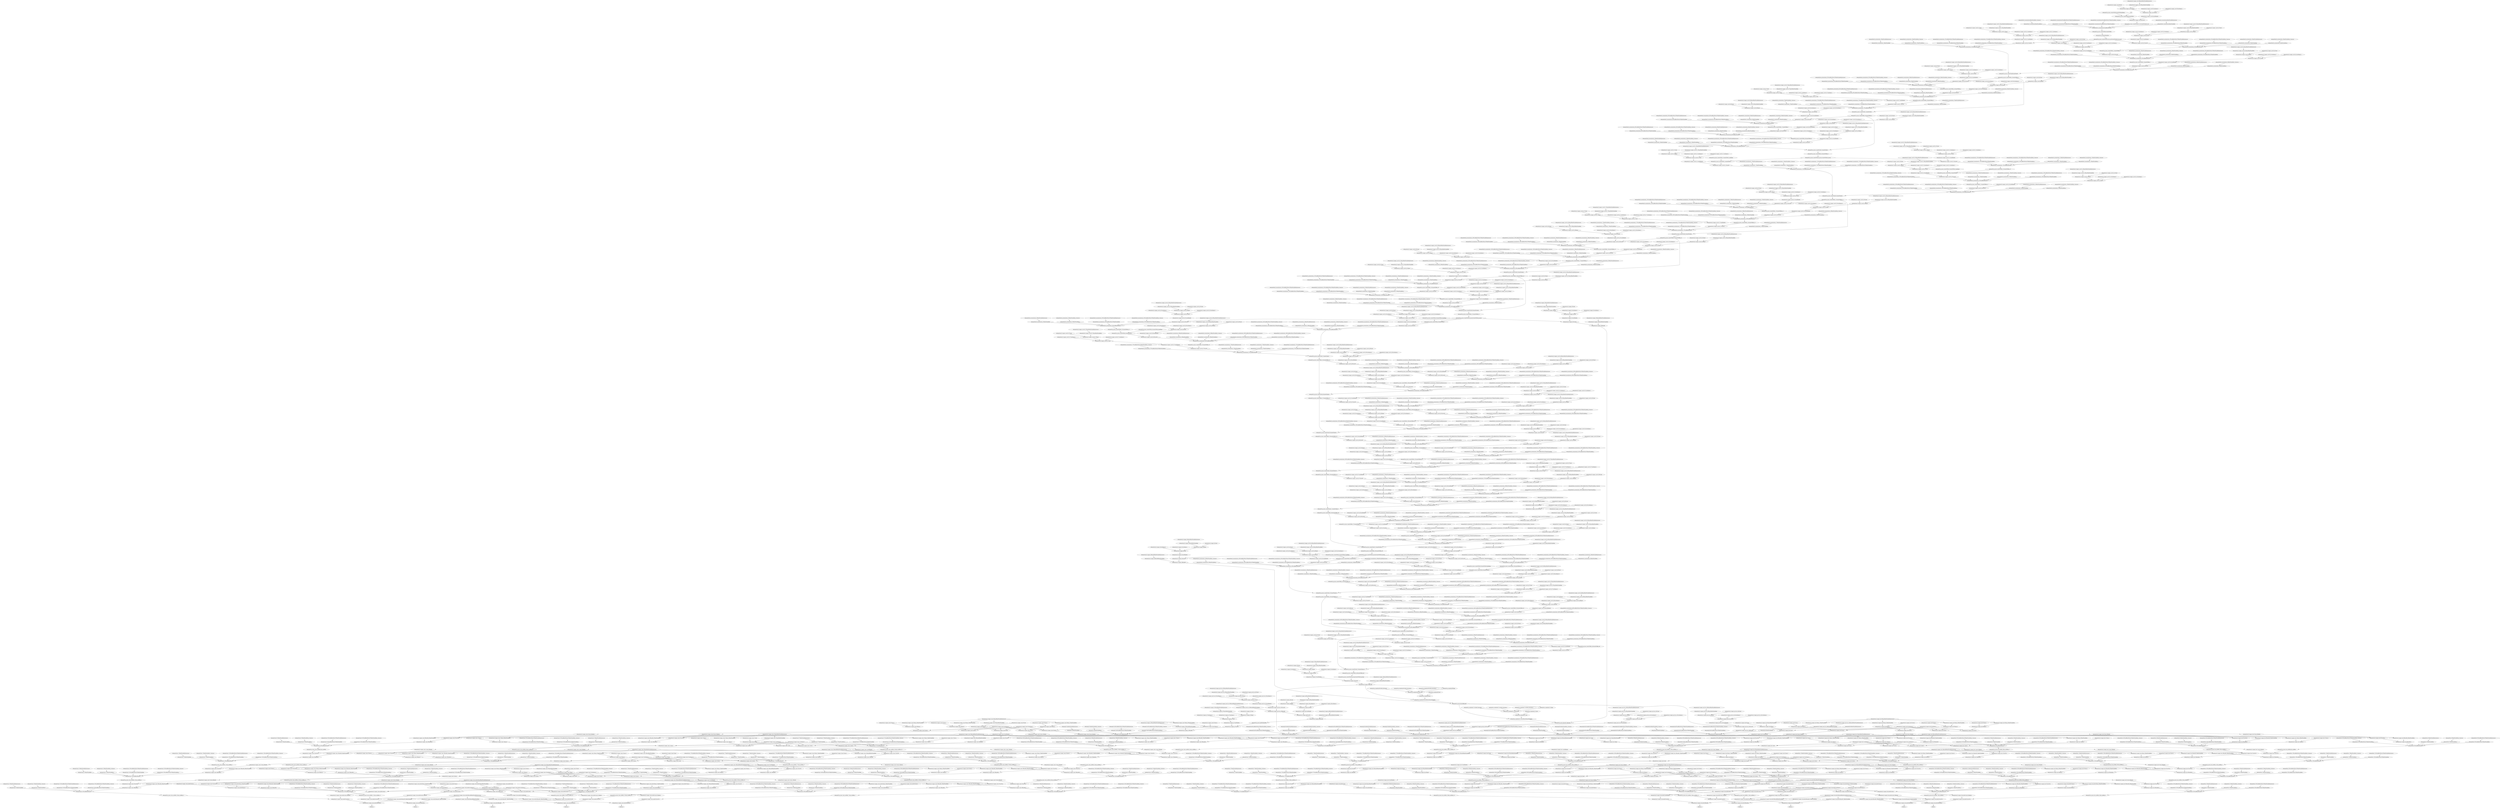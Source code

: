 strict digraph  {
self [op=Placeholder];
"retinanet/tf_op_layer_resnet50/Pad/resnet50/Pad/paddings" [op=Const];
"retinanet/tf_op_layer_resnet50/Pad/resnet50/Pad" [op=Pad];
"retinanet/nncf_wrapper_conv2d/Const" [op=Const];
"retinanet/nncf_wrapper_conv2d/Equal/ReadVariableOp/resource" [op=Placeholder];
"retinanet/nncf_wrapper_conv2d/Equal/ReadVariableOp" [op=ReadVariableOp];
"retinanet/nncf_wrapper_conv2d/Equal" [op=Equal];
"retinanet/nncf_wrapper_conv2d/cond/input_0" [op=Placeholder];
"retinanet/nncf_wrapper_conv2d/cond/input_1" [op=Placeholder];
"retinanet/nncf_wrapper_conv2d/cond" [op=If];
"retinanet/nncf_wrapper_conv2d/cond/Identity" [op=Identity];
"retinanet/nncf_wrapper_conv2d/Conv2D" [op=Conv2D];
"retinanet/tf_op_layer_resnet50/initial_conv/resnet50/initial_conv" [op=Identity];
"retinanet/batch_normalization/ReadVariableOp/resource" [op=Placeholder];
"retinanet/batch_normalization/ReadVariableOp" [op=ReadVariableOp];
"retinanet/batch_normalization/ReadVariableOp_1/resource" [op=Placeholder];
"retinanet/batch_normalization/ReadVariableOp_1" [op=ReadVariableOp];
"retinanet/batch_normalization/FusedBatchNormV3/ReadVariableOp/resource" [op=Placeholder];
"retinanet/batch_normalization/FusedBatchNormV3/ReadVariableOp" [op=ReadVariableOp];
"retinanet/batch_normalization/FusedBatchNormV3/ReadVariableOp_1/resource" [op=Placeholder];
"retinanet/batch_normalization/FusedBatchNormV3/ReadVariableOp_1" [op=ReadVariableOp];
"retinanet/batch_normalization/FusedBatchNormV3" [op=FusedBatchNormV3];
"retinanet/tf_op_layer_resnet50/Relu/resnet50/Relu" [op=Relu];
"retinanet/max_pooling2d/MaxPool" [op=MaxPool];
"retinanet/tf_op_layer_resnet50/initial_max_pool/resnet50/initial_max_pool" [op=Identity];
"retinanet/nncf_wrapper_conv2d_2/Const" [op=Const];
"retinanet/nncf_wrapper_conv2d_2/Equal/ReadVariableOp/resource" [op=Placeholder];
"retinanet/nncf_wrapper_conv2d_2/Equal/ReadVariableOp" [op=ReadVariableOp];
"retinanet/nncf_wrapper_conv2d_2/Equal" [op=Equal];
"retinanet/nncf_wrapper_conv2d_2/cond/input_0" [op=Placeholder];
"retinanet/nncf_wrapper_conv2d_2/cond/input_1" [op=Placeholder];
"retinanet/nncf_wrapper_conv2d_2/cond" [op=If];
"retinanet/nncf_wrapper_conv2d_2/cond/Identity" [op=Identity];
"retinanet/nncf_wrapper_conv2d_2/Conv2D" [op=Conv2D];
"retinanet/batch_normalization_2/ReadVariableOp/resource" [op=Placeholder];
"retinanet/batch_normalization_2/ReadVariableOp" [op=ReadVariableOp];
"retinanet/batch_normalization_2/ReadVariableOp_1/resource" [op=Placeholder];
"retinanet/batch_normalization_2/ReadVariableOp_1" [op=ReadVariableOp];
"retinanet/batch_normalization_2/FusedBatchNormV3/ReadVariableOp/resource" [op=Placeholder];
"retinanet/batch_normalization_2/FusedBatchNormV3/ReadVariableOp" [op=ReadVariableOp];
"retinanet/batch_normalization_2/FusedBatchNormV3/ReadVariableOp_1/resource" [op=Placeholder];
"retinanet/batch_normalization_2/FusedBatchNormV3/ReadVariableOp_1" [op=ReadVariableOp];
"retinanet/batch_normalization_2/FusedBatchNormV3" [op=FusedBatchNormV3];
"retinanet/tf_op_layer_resnet50/Relu_1/resnet50/Relu_1" [op=Relu];
"retinanet/nncf_wrapper_conv2d_3/Const" [op=Const];
"retinanet/nncf_wrapper_conv2d_3/Equal/ReadVariableOp/resource" [op=Placeholder];
"retinanet/nncf_wrapper_conv2d_3/Equal/ReadVariableOp" [op=ReadVariableOp];
"retinanet/nncf_wrapper_conv2d_3/Equal" [op=Equal];
"retinanet/nncf_wrapper_conv2d_3/cond/input_0" [op=Placeholder];
"retinanet/nncf_wrapper_conv2d_3/cond/input_1" [op=Placeholder];
"retinanet/nncf_wrapper_conv2d_3/cond" [op=If];
"retinanet/nncf_wrapper_conv2d_3/cond/Identity" [op=Identity];
"retinanet/nncf_wrapper_conv2d_3/Conv2D" [op=Conv2D];
"retinanet/batch_normalization_3/ReadVariableOp/resource" [op=Placeholder];
"retinanet/batch_normalization_3/ReadVariableOp" [op=ReadVariableOp];
"retinanet/batch_normalization_3/ReadVariableOp_1/resource" [op=Placeholder];
"retinanet/batch_normalization_3/ReadVariableOp_1" [op=ReadVariableOp];
"retinanet/batch_normalization_3/FusedBatchNormV3/ReadVariableOp/resource" [op=Placeholder];
"retinanet/batch_normalization_3/FusedBatchNormV3/ReadVariableOp" [op=ReadVariableOp];
"retinanet/batch_normalization_3/FusedBatchNormV3/ReadVariableOp_1/resource" [op=Placeholder];
"retinanet/batch_normalization_3/FusedBatchNormV3/ReadVariableOp_1" [op=ReadVariableOp];
"retinanet/batch_normalization_3/FusedBatchNormV3" [op=FusedBatchNormV3];
"retinanet/tf_op_layer_resnet50/Relu_2/resnet50/Relu_2" [op=Relu];
"retinanet/nncf_wrapper_conv2d_1/Const" [op=Const];
"retinanet/nncf_wrapper_conv2d_1/Equal/ReadVariableOp/resource" [op=Placeholder];
"retinanet/nncf_wrapper_conv2d_1/Equal/ReadVariableOp" [op=ReadVariableOp];
"retinanet/nncf_wrapper_conv2d_1/Equal" [op=Equal];
"retinanet/nncf_wrapper_conv2d_1/cond/input_0" [op=Placeholder];
"retinanet/nncf_wrapper_conv2d_1/cond/input_1" [op=Placeholder];
"retinanet/nncf_wrapper_conv2d_1/cond" [op=If];
"retinanet/nncf_wrapper_conv2d_1/cond/Identity" [op=Identity];
"retinanet/nncf_wrapper_conv2d_1/Conv2D" [op=Conv2D];
"retinanet/nncf_wrapper_conv2d_4/Const" [op=Const];
"retinanet/nncf_wrapper_conv2d_4/Equal/ReadVariableOp/resource" [op=Placeholder];
"retinanet/nncf_wrapper_conv2d_4/Equal/ReadVariableOp" [op=ReadVariableOp];
"retinanet/nncf_wrapper_conv2d_4/Equal" [op=Equal];
"retinanet/nncf_wrapper_conv2d_4/cond/input_0" [op=Placeholder];
"retinanet/nncf_wrapper_conv2d_4/cond/input_1" [op=Placeholder];
"retinanet/nncf_wrapper_conv2d_4/cond" [op=If];
"retinanet/nncf_wrapper_conv2d_4/cond/Identity" [op=Identity];
"retinanet/nncf_wrapper_conv2d_4/Conv2D" [op=Conv2D];
"retinanet/batch_normalization_4/ReadVariableOp/resource" [op=Placeholder];
"retinanet/batch_normalization_4/ReadVariableOp" [op=ReadVariableOp];
"retinanet/batch_normalization_4/ReadVariableOp_1/resource" [op=Placeholder];
"retinanet/batch_normalization_4/ReadVariableOp_1" [op=ReadVariableOp];
"retinanet/batch_normalization_4/FusedBatchNormV3/ReadVariableOp/resource" [op=Placeholder];
"retinanet/batch_normalization_4/FusedBatchNormV3/ReadVariableOp" [op=ReadVariableOp];
"retinanet/batch_normalization_4/FusedBatchNormV3/ReadVariableOp_1/resource" [op=Placeholder];
"retinanet/batch_normalization_4/FusedBatchNormV3/ReadVariableOp_1" [op=ReadVariableOp];
"retinanet/batch_normalization_4/FusedBatchNormV3" [op=FusedBatchNormV3];
"retinanet/batch_normalization_1/ReadVariableOp/resource" [op=Placeholder];
"retinanet/batch_normalization_1/ReadVariableOp" [op=ReadVariableOp];
"retinanet/batch_normalization_1/ReadVariableOp_1/resource" [op=Placeholder];
"retinanet/batch_normalization_1/ReadVariableOp_1" [op=ReadVariableOp];
"retinanet/batch_normalization_1/FusedBatchNormV3/ReadVariableOp/resource" [op=Placeholder];
"retinanet/batch_normalization_1/FusedBatchNormV3/ReadVariableOp" [op=ReadVariableOp];
"retinanet/batch_normalization_1/FusedBatchNormV3/ReadVariableOp_1/resource" [op=Placeholder];
"retinanet/batch_normalization_1/FusedBatchNormV3/ReadVariableOp_1" [op=ReadVariableOp];
"retinanet/batch_normalization_1/FusedBatchNormV3" [op=FusedBatchNormV3];
"retinanet/tf_op_layer_resnet50/add/resnet50/add" [op=AddV2];
"retinanet/tf_op_layer_resnet50/Relu_3/resnet50/Relu_3" [op=Relu];
"retinanet/nncf_wrapper_conv2d_5/Const" [op=Const];
"retinanet/nncf_wrapper_conv2d_5/Equal/ReadVariableOp/resource" [op=Placeholder];
"retinanet/nncf_wrapper_conv2d_5/Equal/ReadVariableOp" [op=ReadVariableOp];
"retinanet/nncf_wrapper_conv2d_5/Equal" [op=Equal];
"retinanet/nncf_wrapper_conv2d_5/cond/input_0" [op=Placeholder];
"retinanet/nncf_wrapper_conv2d_5/cond/input_1" [op=Placeholder];
"retinanet/nncf_wrapper_conv2d_5/cond" [op=If];
"retinanet/nncf_wrapper_conv2d_5/cond/Identity" [op=Identity];
"retinanet/nncf_wrapper_conv2d_5/Conv2D" [op=Conv2D];
"retinanet/batch_normalization_5/ReadVariableOp/resource" [op=Placeholder];
"retinanet/batch_normalization_5/ReadVariableOp" [op=ReadVariableOp];
"retinanet/batch_normalization_5/ReadVariableOp_1/resource" [op=Placeholder];
"retinanet/batch_normalization_5/ReadVariableOp_1" [op=ReadVariableOp];
"retinanet/batch_normalization_5/FusedBatchNormV3/ReadVariableOp/resource" [op=Placeholder];
"retinanet/batch_normalization_5/FusedBatchNormV3/ReadVariableOp" [op=ReadVariableOp];
"retinanet/batch_normalization_5/FusedBatchNormV3/ReadVariableOp_1/resource" [op=Placeholder];
"retinanet/batch_normalization_5/FusedBatchNormV3/ReadVariableOp_1" [op=ReadVariableOp];
"retinanet/batch_normalization_5/FusedBatchNormV3" [op=FusedBatchNormV3];
"retinanet/tf_op_layer_resnet50/Relu_4/resnet50/Relu_4" [op=Relu];
"retinanet/nncf_wrapper_conv2d_6/Const" [op=Const];
"retinanet/nncf_wrapper_conv2d_6/Equal/ReadVariableOp/resource" [op=Placeholder];
"retinanet/nncf_wrapper_conv2d_6/Equal/ReadVariableOp" [op=ReadVariableOp];
"retinanet/nncf_wrapper_conv2d_6/Equal" [op=Equal];
"retinanet/nncf_wrapper_conv2d_6/cond/input_0" [op=Placeholder];
"retinanet/nncf_wrapper_conv2d_6/cond/input_1" [op=Placeholder];
"retinanet/nncf_wrapper_conv2d_6/cond" [op=If];
"retinanet/nncf_wrapper_conv2d_6/cond/Identity" [op=Identity];
"retinanet/nncf_wrapper_conv2d_6/Conv2D" [op=Conv2D];
"retinanet/batch_normalization_6/ReadVariableOp/resource" [op=Placeholder];
"retinanet/batch_normalization_6/ReadVariableOp" [op=ReadVariableOp];
"retinanet/batch_normalization_6/ReadVariableOp_1/resource" [op=Placeholder];
"retinanet/batch_normalization_6/ReadVariableOp_1" [op=ReadVariableOp];
"retinanet/batch_normalization_6/FusedBatchNormV3/ReadVariableOp/resource" [op=Placeholder];
"retinanet/batch_normalization_6/FusedBatchNormV3/ReadVariableOp" [op=ReadVariableOp];
"retinanet/batch_normalization_6/FusedBatchNormV3/ReadVariableOp_1/resource" [op=Placeholder];
"retinanet/batch_normalization_6/FusedBatchNormV3/ReadVariableOp_1" [op=ReadVariableOp];
"retinanet/batch_normalization_6/FusedBatchNormV3" [op=FusedBatchNormV3];
"retinanet/tf_op_layer_resnet50/Relu_5/resnet50/Relu_5" [op=Relu];
"retinanet/nncf_wrapper_conv2d_7/Const" [op=Const];
"retinanet/nncf_wrapper_conv2d_7/Equal/ReadVariableOp/resource" [op=Placeholder];
"retinanet/nncf_wrapper_conv2d_7/Equal/ReadVariableOp" [op=ReadVariableOp];
"retinanet/nncf_wrapper_conv2d_7/Equal" [op=Equal];
"retinanet/nncf_wrapper_conv2d_7/cond/input_0" [op=Placeholder];
"retinanet/nncf_wrapper_conv2d_7/cond/input_1" [op=Placeholder];
"retinanet/nncf_wrapper_conv2d_7/cond" [op=If];
"retinanet/nncf_wrapper_conv2d_7/cond/Identity" [op=Identity];
"retinanet/nncf_wrapper_conv2d_7/Conv2D" [op=Conv2D];
"retinanet/batch_normalization_7/ReadVariableOp/resource" [op=Placeholder];
"retinanet/batch_normalization_7/ReadVariableOp" [op=ReadVariableOp];
"retinanet/batch_normalization_7/ReadVariableOp_1/resource" [op=Placeholder];
"retinanet/batch_normalization_7/ReadVariableOp_1" [op=ReadVariableOp];
"retinanet/batch_normalization_7/FusedBatchNormV3/ReadVariableOp/resource" [op=Placeholder];
"retinanet/batch_normalization_7/FusedBatchNormV3/ReadVariableOp" [op=ReadVariableOp];
"retinanet/batch_normalization_7/FusedBatchNormV3/ReadVariableOp_1/resource" [op=Placeholder];
"retinanet/batch_normalization_7/FusedBatchNormV3/ReadVariableOp_1" [op=ReadVariableOp];
"retinanet/batch_normalization_7/FusedBatchNormV3" [op=FusedBatchNormV3];
"retinanet/tf_op_layer_resnet50/add_1/resnet50/add_1" [op=AddV2];
"retinanet/tf_op_layer_resnet50/Relu_6/resnet50/Relu_6" [op=Relu];
"retinanet/nncf_wrapper_conv2d_8/Const" [op=Const];
"retinanet/nncf_wrapper_conv2d_8/Equal/ReadVariableOp/resource" [op=Placeholder];
"retinanet/nncf_wrapper_conv2d_8/Equal/ReadVariableOp" [op=ReadVariableOp];
"retinanet/nncf_wrapper_conv2d_8/Equal" [op=Equal];
"retinanet/nncf_wrapper_conv2d_8/cond/input_0" [op=Placeholder];
"retinanet/nncf_wrapper_conv2d_8/cond/input_1" [op=Placeholder];
"retinanet/nncf_wrapper_conv2d_8/cond" [op=If];
"retinanet/nncf_wrapper_conv2d_8/cond/Identity" [op=Identity];
"retinanet/nncf_wrapper_conv2d_8/Conv2D" [op=Conv2D];
"retinanet/batch_normalization_8/ReadVariableOp/resource" [op=Placeholder];
"retinanet/batch_normalization_8/ReadVariableOp" [op=ReadVariableOp];
"retinanet/batch_normalization_8/ReadVariableOp_1/resource" [op=Placeholder];
"retinanet/batch_normalization_8/ReadVariableOp_1" [op=ReadVariableOp];
"retinanet/batch_normalization_8/FusedBatchNormV3/ReadVariableOp/resource" [op=Placeholder];
"retinanet/batch_normalization_8/FusedBatchNormV3/ReadVariableOp" [op=ReadVariableOp];
"retinanet/batch_normalization_8/FusedBatchNormV3/ReadVariableOp_1/resource" [op=Placeholder];
"retinanet/batch_normalization_8/FusedBatchNormV3/ReadVariableOp_1" [op=ReadVariableOp];
"retinanet/batch_normalization_8/FusedBatchNormV3" [op=FusedBatchNormV3];
"retinanet/tf_op_layer_resnet50/Relu_7/resnet50/Relu_7" [op=Relu];
"retinanet/nncf_wrapper_conv2d_9/Const" [op=Const];
"retinanet/nncf_wrapper_conv2d_9/Equal/ReadVariableOp/resource" [op=Placeholder];
"retinanet/nncf_wrapper_conv2d_9/Equal/ReadVariableOp" [op=ReadVariableOp];
"retinanet/nncf_wrapper_conv2d_9/Equal" [op=Equal];
"retinanet/nncf_wrapper_conv2d_9/cond/input_0" [op=Placeholder];
"retinanet/nncf_wrapper_conv2d_9/cond/input_1" [op=Placeholder];
"retinanet/nncf_wrapper_conv2d_9/cond" [op=If];
"retinanet/nncf_wrapper_conv2d_9/cond/Identity" [op=Identity];
"retinanet/nncf_wrapper_conv2d_9/Conv2D" [op=Conv2D];
"retinanet/batch_normalization_9/ReadVariableOp/resource" [op=Placeholder];
"retinanet/batch_normalization_9/ReadVariableOp" [op=ReadVariableOp];
"retinanet/batch_normalization_9/ReadVariableOp_1/resource" [op=Placeholder];
"retinanet/batch_normalization_9/ReadVariableOp_1" [op=ReadVariableOp];
"retinanet/batch_normalization_9/FusedBatchNormV3/ReadVariableOp/resource" [op=Placeholder];
"retinanet/batch_normalization_9/FusedBatchNormV3/ReadVariableOp" [op=ReadVariableOp];
"retinanet/batch_normalization_9/FusedBatchNormV3/ReadVariableOp_1/resource" [op=Placeholder];
"retinanet/batch_normalization_9/FusedBatchNormV3/ReadVariableOp_1" [op=ReadVariableOp];
"retinanet/batch_normalization_9/FusedBatchNormV3" [op=FusedBatchNormV3];
"retinanet/tf_op_layer_resnet50/Relu_8/resnet50/Relu_8" [op=Relu];
"retinanet/nncf_wrapper_conv2d_10/Const" [op=Const];
"retinanet/nncf_wrapper_conv2d_10/Equal/ReadVariableOp/resource" [op=Placeholder];
"retinanet/nncf_wrapper_conv2d_10/Equal/ReadVariableOp" [op=ReadVariableOp];
"retinanet/nncf_wrapper_conv2d_10/Equal" [op=Equal];
"retinanet/nncf_wrapper_conv2d_10/cond/input_0" [op=Placeholder];
"retinanet/nncf_wrapper_conv2d_10/cond/input_1" [op=Placeholder];
"retinanet/nncf_wrapper_conv2d_10/cond" [op=If];
"retinanet/nncf_wrapper_conv2d_10/cond/Identity" [op=Identity];
"retinanet/nncf_wrapper_conv2d_10/Conv2D" [op=Conv2D];
"retinanet/batch_normalization_10/ReadVariableOp/resource" [op=Placeholder];
"retinanet/batch_normalization_10/ReadVariableOp" [op=ReadVariableOp];
"retinanet/batch_normalization_10/ReadVariableOp_1/resource" [op=Placeholder];
"retinanet/batch_normalization_10/ReadVariableOp_1" [op=ReadVariableOp];
"retinanet/batch_normalization_10/FusedBatchNormV3/ReadVariableOp/resource" [op=Placeholder];
"retinanet/batch_normalization_10/FusedBatchNormV3/ReadVariableOp" [op=ReadVariableOp];
"retinanet/batch_normalization_10/FusedBatchNormV3/ReadVariableOp_1/resource" [op=Placeholder];
"retinanet/batch_normalization_10/FusedBatchNormV3/ReadVariableOp_1" [op=ReadVariableOp];
"retinanet/batch_normalization_10/FusedBatchNormV3" [op=FusedBatchNormV3];
"retinanet/tf_op_layer_resnet50/add_2/resnet50/add_2" [op=AddV2];
"retinanet/tf_op_layer_resnet50/Relu_9/resnet50/Relu_9" [op=Relu];
"retinanet/tf_op_layer_resnet50/block_group1/resnet50/block_group1" [op=Identity];
"retinanet/nncf_wrapper_conv2d_12/Const" [op=Const];
"retinanet/nncf_wrapper_conv2d_12/Equal/ReadVariableOp/resource" [op=Placeholder];
"retinanet/nncf_wrapper_conv2d_12/Equal/ReadVariableOp" [op=ReadVariableOp];
"retinanet/nncf_wrapper_conv2d_12/Equal" [op=Equal];
"retinanet/nncf_wrapper_conv2d_12/cond/input_0" [op=Placeholder];
"retinanet/nncf_wrapper_conv2d_12/cond/input_1" [op=Placeholder];
"retinanet/nncf_wrapper_conv2d_12/cond" [op=If];
"retinanet/nncf_wrapper_conv2d_12/cond/Identity" [op=Identity];
"retinanet/nncf_wrapper_conv2d_12/Conv2D" [op=Conv2D];
"retinanet/batch_normalization_12/ReadVariableOp/resource" [op=Placeholder];
"retinanet/batch_normalization_12/ReadVariableOp" [op=ReadVariableOp];
"retinanet/batch_normalization_12/ReadVariableOp_1/resource" [op=Placeholder];
"retinanet/batch_normalization_12/ReadVariableOp_1" [op=ReadVariableOp];
"retinanet/batch_normalization_12/FusedBatchNormV3/ReadVariableOp/resource" [op=Placeholder];
"retinanet/batch_normalization_12/FusedBatchNormV3/ReadVariableOp" [op=ReadVariableOp];
"retinanet/batch_normalization_12/FusedBatchNormV3/ReadVariableOp_1/resource" [op=Placeholder];
"retinanet/batch_normalization_12/FusedBatchNormV3/ReadVariableOp_1" [op=ReadVariableOp];
"retinanet/batch_normalization_12/FusedBatchNormV3" [op=FusedBatchNormV3];
"retinanet/tf_op_layer_resnet50/Relu_10/resnet50/Relu_10" [op=Relu];
"retinanet/tf_op_layer_resnet50/Pad_2/resnet50/Pad_2/paddings" [op=Const];
"retinanet/tf_op_layer_resnet50/Pad_2/resnet50/Pad_2" [op=Pad];
"retinanet/nncf_wrapper_conv2d_13/Const" [op=Const];
"retinanet/nncf_wrapper_conv2d_13/Equal/ReadVariableOp/resource" [op=Placeholder];
"retinanet/nncf_wrapper_conv2d_13/Equal/ReadVariableOp" [op=ReadVariableOp];
"retinanet/nncf_wrapper_conv2d_13/Equal" [op=Equal];
"retinanet/nncf_wrapper_conv2d_13/cond/input_0" [op=Placeholder];
"retinanet/nncf_wrapper_conv2d_13/cond/input_1" [op=Placeholder];
"retinanet/nncf_wrapper_conv2d_13/cond" [op=If];
"retinanet/nncf_wrapper_conv2d_13/cond/Identity" [op=Identity];
"retinanet/nncf_wrapper_conv2d_13/Conv2D" [op=Conv2D];
"retinanet/batch_normalization_13/ReadVariableOp/resource" [op=Placeholder];
"retinanet/batch_normalization_13/ReadVariableOp" [op=ReadVariableOp];
"retinanet/batch_normalization_13/ReadVariableOp_1/resource" [op=Placeholder];
"retinanet/batch_normalization_13/ReadVariableOp_1" [op=ReadVariableOp];
"retinanet/batch_normalization_13/FusedBatchNormV3/ReadVariableOp/resource" [op=Placeholder];
"retinanet/batch_normalization_13/FusedBatchNormV3/ReadVariableOp" [op=ReadVariableOp];
"retinanet/batch_normalization_13/FusedBatchNormV3/ReadVariableOp_1/resource" [op=Placeholder];
"retinanet/batch_normalization_13/FusedBatchNormV3/ReadVariableOp_1" [op=ReadVariableOp];
"retinanet/batch_normalization_13/FusedBatchNormV3" [op=FusedBatchNormV3];
"retinanet/tf_op_layer_resnet50/Pad_1/resnet50/Pad_1/paddings" [op=Const];
"retinanet/tf_op_layer_resnet50/Pad_1/resnet50/Pad_1" [op=Pad];
"retinanet/tf_op_layer_resnet50/Relu_11/resnet50/Relu_11" [op=Relu];
"retinanet/nncf_wrapper_conv2d_11/Const" [op=Const];
"retinanet/nncf_wrapper_conv2d_11/Equal/ReadVariableOp/resource" [op=Placeholder];
"retinanet/nncf_wrapper_conv2d_11/Equal/ReadVariableOp" [op=ReadVariableOp];
"retinanet/nncf_wrapper_conv2d_11/Equal" [op=Equal];
"retinanet/nncf_wrapper_conv2d_11/cond/input_0" [op=Placeholder];
"retinanet/nncf_wrapper_conv2d_11/cond/input_1" [op=Placeholder];
"retinanet/nncf_wrapper_conv2d_11/cond" [op=If];
"retinanet/nncf_wrapper_conv2d_11/cond/Identity" [op=Identity];
"retinanet/nncf_wrapper_conv2d_11/Conv2D" [op=Conv2D];
"retinanet/nncf_wrapper_conv2d_14/Const" [op=Const];
"retinanet/nncf_wrapper_conv2d_14/Equal/ReadVariableOp/resource" [op=Placeholder];
"retinanet/nncf_wrapper_conv2d_14/Equal/ReadVariableOp" [op=ReadVariableOp];
"retinanet/nncf_wrapper_conv2d_14/Equal" [op=Equal];
"retinanet/nncf_wrapper_conv2d_14/cond/input_0" [op=Placeholder];
"retinanet/nncf_wrapper_conv2d_14/cond/input_1" [op=Placeholder];
"retinanet/nncf_wrapper_conv2d_14/cond" [op=If];
"retinanet/nncf_wrapper_conv2d_14/cond/Identity" [op=Identity];
"retinanet/nncf_wrapper_conv2d_14/Conv2D" [op=Conv2D];
"retinanet/batch_normalization_14/ReadVariableOp/resource" [op=Placeholder];
"retinanet/batch_normalization_14/ReadVariableOp" [op=ReadVariableOp];
"retinanet/batch_normalization_14/ReadVariableOp_1/resource" [op=Placeholder];
"retinanet/batch_normalization_14/ReadVariableOp_1" [op=ReadVariableOp];
"retinanet/batch_normalization_14/FusedBatchNormV3/ReadVariableOp/resource" [op=Placeholder];
"retinanet/batch_normalization_14/FusedBatchNormV3/ReadVariableOp" [op=ReadVariableOp];
"retinanet/batch_normalization_14/FusedBatchNormV3/ReadVariableOp_1/resource" [op=Placeholder];
"retinanet/batch_normalization_14/FusedBatchNormV3/ReadVariableOp_1" [op=ReadVariableOp];
"retinanet/batch_normalization_14/FusedBatchNormV3" [op=FusedBatchNormV3];
"retinanet/batch_normalization_11/ReadVariableOp/resource" [op=Placeholder];
"retinanet/batch_normalization_11/ReadVariableOp" [op=ReadVariableOp];
"retinanet/batch_normalization_11/ReadVariableOp_1/resource" [op=Placeholder];
"retinanet/batch_normalization_11/ReadVariableOp_1" [op=ReadVariableOp];
"retinanet/batch_normalization_11/FusedBatchNormV3/ReadVariableOp/resource" [op=Placeholder];
"retinanet/batch_normalization_11/FusedBatchNormV3/ReadVariableOp" [op=ReadVariableOp];
"retinanet/batch_normalization_11/FusedBatchNormV3/ReadVariableOp_1/resource" [op=Placeholder];
"retinanet/batch_normalization_11/FusedBatchNormV3/ReadVariableOp_1" [op=ReadVariableOp];
"retinanet/batch_normalization_11/FusedBatchNormV3" [op=FusedBatchNormV3];
"retinanet/tf_op_layer_resnet50/add_3/resnet50/add_3" [op=AddV2];
"retinanet/tf_op_layer_resnet50/Relu_12/resnet50/Relu_12" [op=Relu];
"retinanet/nncf_wrapper_conv2d_15/Const" [op=Const];
"retinanet/nncf_wrapper_conv2d_15/Equal/ReadVariableOp/resource" [op=Placeholder];
"retinanet/nncf_wrapper_conv2d_15/Equal/ReadVariableOp" [op=ReadVariableOp];
"retinanet/nncf_wrapper_conv2d_15/Equal" [op=Equal];
"retinanet/nncf_wrapper_conv2d_15/cond/input_0" [op=Placeholder];
"retinanet/nncf_wrapper_conv2d_15/cond/input_1" [op=Placeholder];
"retinanet/nncf_wrapper_conv2d_15/cond" [op=If];
"retinanet/nncf_wrapper_conv2d_15/cond/Identity" [op=Identity];
"retinanet/nncf_wrapper_conv2d_15/Conv2D" [op=Conv2D];
"retinanet/batch_normalization_15/ReadVariableOp/resource" [op=Placeholder];
"retinanet/batch_normalization_15/ReadVariableOp" [op=ReadVariableOp];
"retinanet/batch_normalization_15/ReadVariableOp_1/resource" [op=Placeholder];
"retinanet/batch_normalization_15/ReadVariableOp_1" [op=ReadVariableOp];
"retinanet/batch_normalization_15/FusedBatchNormV3/ReadVariableOp/resource" [op=Placeholder];
"retinanet/batch_normalization_15/FusedBatchNormV3/ReadVariableOp" [op=ReadVariableOp];
"retinanet/batch_normalization_15/FusedBatchNormV3/ReadVariableOp_1/resource" [op=Placeholder];
"retinanet/batch_normalization_15/FusedBatchNormV3/ReadVariableOp_1" [op=ReadVariableOp];
"retinanet/batch_normalization_15/FusedBatchNormV3" [op=FusedBatchNormV3];
"retinanet/tf_op_layer_resnet50/Relu_13/resnet50/Relu_13" [op=Relu];
"retinanet/nncf_wrapper_conv2d_16/Const" [op=Const];
"retinanet/nncf_wrapper_conv2d_16/Equal/ReadVariableOp/resource" [op=Placeholder];
"retinanet/nncf_wrapper_conv2d_16/Equal/ReadVariableOp" [op=ReadVariableOp];
"retinanet/nncf_wrapper_conv2d_16/Equal" [op=Equal];
"retinanet/nncf_wrapper_conv2d_16/cond/input_0" [op=Placeholder];
"retinanet/nncf_wrapper_conv2d_16/cond/input_1" [op=Placeholder];
"retinanet/nncf_wrapper_conv2d_16/cond" [op=If];
"retinanet/nncf_wrapper_conv2d_16/cond/Identity" [op=Identity];
"retinanet/nncf_wrapper_conv2d_16/Conv2D" [op=Conv2D];
"retinanet/batch_normalization_16/ReadVariableOp/resource" [op=Placeholder];
"retinanet/batch_normalization_16/ReadVariableOp" [op=ReadVariableOp];
"retinanet/batch_normalization_16/ReadVariableOp_1/resource" [op=Placeholder];
"retinanet/batch_normalization_16/ReadVariableOp_1" [op=ReadVariableOp];
"retinanet/batch_normalization_16/FusedBatchNormV3/ReadVariableOp/resource" [op=Placeholder];
"retinanet/batch_normalization_16/FusedBatchNormV3/ReadVariableOp" [op=ReadVariableOp];
"retinanet/batch_normalization_16/FusedBatchNormV3/ReadVariableOp_1/resource" [op=Placeholder];
"retinanet/batch_normalization_16/FusedBatchNormV3/ReadVariableOp_1" [op=ReadVariableOp];
"retinanet/batch_normalization_16/FusedBatchNormV3" [op=FusedBatchNormV3];
"retinanet/tf_op_layer_resnet50/Relu_14/resnet50/Relu_14" [op=Relu];
"retinanet/nncf_wrapper_conv2d_17/Const" [op=Const];
"retinanet/nncf_wrapper_conv2d_17/Equal/ReadVariableOp/resource" [op=Placeholder];
"retinanet/nncf_wrapper_conv2d_17/Equal/ReadVariableOp" [op=ReadVariableOp];
"retinanet/nncf_wrapper_conv2d_17/Equal" [op=Equal];
"retinanet/nncf_wrapper_conv2d_17/cond/input_0" [op=Placeholder];
"retinanet/nncf_wrapper_conv2d_17/cond/input_1" [op=Placeholder];
"retinanet/nncf_wrapper_conv2d_17/cond" [op=If];
"retinanet/nncf_wrapper_conv2d_17/cond/Identity" [op=Identity];
"retinanet/nncf_wrapper_conv2d_17/Conv2D" [op=Conv2D];
"retinanet/batch_normalization_17/ReadVariableOp/resource" [op=Placeholder];
"retinanet/batch_normalization_17/ReadVariableOp" [op=ReadVariableOp];
"retinanet/batch_normalization_17/ReadVariableOp_1/resource" [op=Placeholder];
"retinanet/batch_normalization_17/ReadVariableOp_1" [op=ReadVariableOp];
"retinanet/batch_normalization_17/FusedBatchNormV3/ReadVariableOp/resource" [op=Placeholder];
"retinanet/batch_normalization_17/FusedBatchNormV3/ReadVariableOp" [op=ReadVariableOp];
"retinanet/batch_normalization_17/FusedBatchNormV3/ReadVariableOp_1/resource" [op=Placeholder];
"retinanet/batch_normalization_17/FusedBatchNormV3/ReadVariableOp_1" [op=ReadVariableOp];
"retinanet/batch_normalization_17/FusedBatchNormV3" [op=FusedBatchNormV3];
"retinanet/tf_op_layer_resnet50/add_4/resnet50/add_4" [op=AddV2];
"retinanet/tf_op_layer_resnet50/Relu_15/resnet50/Relu_15" [op=Relu];
"retinanet/nncf_wrapper_conv2d_18/Const" [op=Const];
"retinanet/nncf_wrapper_conv2d_18/Equal/ReadVariableOp/resource" [op=Placeholder];
"retinanet/nncf_wrapper_conv2d_18/Equal/ReadVariableOp" [op=ReadVariableOp];
"retinanet/nncf_wrapper_conv2d_18/Equal" [op=Equal];
"retinanet/nncf_wrapper_conv2d_18/cond/input_0" [op=Placeholder];
"retinanet/nncf_wrapper_conv2d_18/cond/input_1" [op=Placeholder];
"retinanet/nncf_wrapper_conv2d_18/cond" [op=If];
"retinanet/nncf_wrapper_conv2d_18/cond/Identity" [op=Identity];
"retinanet/nncf_wrapper_conv2d_18/Conv2D" [op=Conv2D];
"retinanet/batch_normalization_18/ReadVariableOp/resource" [op=Placeholder];
"retinanet/batch_normalization_18/ReadVariableOp" [op=ReadVariableOp];
"retinanet/batch_normalization_18/ReadVariableOp_1/resource" [op=Placeholder];
"retinanet/batch_normalization_18/ReadVariableOp_1" [op=ReadVariableOp];
"retinanet/batch_normalization_18/FusedBatchNormV3/ReadVariableOp/resource" [op=Placeholder];
"retinanet/batch_normalization_18/FusedBatchNormV3/ReadVariableOp" [op=ReadVariableOp];
"retinanet/batch_normalization_18/FusedBatchNormV3/ReadVariableOp_1/resource" [op=Placeholder];
"retinanet/batch_normalization_18/FusedBatchNormV3/ReadVariableOp_1" [op=ReadVariableOp];
"retinanet/batch_normalization_18/FusedBatchNormV3" [op=FusedBatchNormV3];
"retinanet/tf_op_layer_resnet50/Relu_16/resnet50/Relu_16" [op=Relu];
"retinanet/nncf_wrapper_conv2d_19/Const" [op=Const];
"retinanet/nncf_wrapper_conv2d_19/Equal/ReadVariableOp/resource" [op=Placeholder];
"retinanet/nncf_wrapper_conv2d_19/Equal/ReadVariableOp" [op=ReadVariableOp];
"retinanet/nncf_wrapper_conv2d_19/Equal" [op=Equal];
"retinanet/nncf_wrapper_conv2d_19/cond/input_0" [op=Placeholder];
"retinanet/nncf_wrapper_conv2d_19/cond/input_1" [op=Placeholder];
"retinanet/nncf_wrapper_conv2d_19/cond" [op=If];
"retinanet/nncf_wrapper_conv2d_19/cond/Identity" [op=Identity];
"retinanet/nncf_wrapper_conv2d_19/Conv2D" [op=Conv2D];
"retinanet/batch_normalization_19/ReadVariableOp/resource" [op=Placeholder];
"retinanet/batch_normalization_19/ReadVariableOp" [op=ReadVariableOp];
"retinanet/batch_normalization_19/ReadVariableOp_1/resource" [op=Placeholder];
"retinanet/batch_normalization_19/ReadVariableOp_1" [op=ReadVariableOp];
"retinanet/batch_normalization_19/FusedBatchNormV3/ReadVariableOp/resource" [op=Placeholder];
"retinanet/batch_normalization_19/FusedBatchNormV3/ReadVariableOp" [op=ReadVariableOp];
"retinanet/batch_normalization_19/FusedBatchNormV3/ReadVariableOp_1/resource" [op=Placeholder];
"retinanet/batch_normalization_19/FusedBatchNormV3/ReadVariableOp_1" [op=ReadVariableOp];
"retinanet/batch_normalization_19/FusedBatchNormV3" [op=FusedBatchNormV3];
"retinanet/tf_op_layer_resnet50/Relu_17/resnet50/Relu_17" [op=Relu];
"retinanet/nncf_wrapper_conv2d_20/Const" [op=Const];
"retinanet/nncf_wrapper_conv2d_20/Equal/ReadVariableOp/resource" [op=Placeholder];
"retinanet/nncf_wrapper_conv2d_20/Equal/ReadVariableOp" [op=ReadVariableOp];
"retinanet/nncf_wrapper_conv2d_20/Equal" [op=Equal];
"retinanet/nncf_wrapper_conv2d_20/cond/input_0" [op=Placeholder];
"retinanet/nncf_wrapper_conv2d_20/cond/input_1" [op=Placeholder];
"retinanet/nncf_wrapper_conv2d_20/cond" [op=If];
"retinanet/nncf_wrapper_conv2d_20/cond/Identity" [op=Identity];
"retinanet/nncf_wrapper_conv2d_20/Conv2D" [op=Conv2D];
"retinanet/batch_normalization_20/ReadVariableOp/resource" [op=Placeholder];
"retinanet/batch_normalization_20/ReadVariableOp" [op=ReadVariableOp];
"retinanet/batch_normalization_20/ReadVariableOp_1/resource" [op=Placeholder];
"retinanet/batch_normalization_20/ReadVariableOp_1" [op=ReadVariableOp];
"retinanet/batch_normalization_20/FusedBatchNormV3/ReadVariableOp/resource" [op=Placeholder];
"retinanet/batch_normalization_20/FusedBatchNormV3/ReadVariableOp" [op=ReadVariableOp];
"retinanet/batch_normalization_20/FusedBatchNormV3/ReadVariableOp_1/resource" [op=Placeholder];
"retinanet/batch_normalization_20/FusedBatchNormV3/ReadVariableOp_1" [op=ReadVariableOp];
"retinanet/batch_normalization_20/FusedBatchNormV3" [op=FusedBatchNormV3];
"retinanet/tf_op_layer_resnet50/add_5/resnet50/add_5" [op=AddV2];
"retinanet/tf_op_layer_resnet50/Relu_18/resnet50/Relu_18" [op=Relu];
"retinanet/nncf_wrapper_conv2d_21/Const" [op=Const];
"retinanet/nncf_wrapper_conv2d_21/Equal/ReadVariableOp/resource" [op=Placeholder];
"retinanet/nncf_wrapper_conv2d_21/Equal/ReadVariableOp" [op=ReadVariableOp];
"retinanet/nncf_wrapper_conv2d_21/Equal" [op=Equal];
"retinanet/nncf_wrapper_conv2d_21/cond/input_0" [op=Placeholder];
"retinanet/nncf_wrapper_conv2d_21/cond/input_1" [op=Placeholder];
"retinanet/nncf_wrapper_conv2d_21/cond" [op=If];
"retinanet/nncf_wrapper_conv2d_21/cond/Identity" [op=Identity];
"retinanet/nncf_wrapper_conv2d_21/Conv2D" [op=Conv2D];
"retinanet/batch_normalization_21/ReadVariableOp/resource" [op=Placeholder];
"retinanet/batch_normalization_21/ReadVariableOp" [op=ReadVariableOp];
"retinanet/batch_normalization_21/ReadVariableOp_1/resource" [op=Placeholder];
"retinanet/batch_normalization_21/ReadVariableOp_1" [op=ReadVariableOp];
"retinanet/batch_normalization_21/FusedBatchNormV3/ReadVariableOp/resource" [op=Placeholder];
"retinanet/batch_normalization_21/FusedBatchNormV3/ReadVariableOp" [op=ReadVariableOp];
"retinanet/batch_normalization_21/FusedBatchNormV3/ReadVariableOp_1/resource" [op=Placeholder];
"retinanet/batch_normalization_21/FusedBatchNormV3/ReadVariableOp_1" [op=ReadVariableOp];
"retinanet/batch_normalization_21/FusedBatchNormV3" [op=FusedBatchNormV3];
"retinanet/tf_op_layer_resnet50/Relu_19/resnet50/Relu_19" [op=Relu];
"retinanet/nncf_wrapper_conv2d_22/Const" [op=Const];
"retinanet/nncf_wrapper_conv2d_22/Equal/ReadVariableOp/resource" [op=Placeholder];
"retinanet/nncf_wrapper_conv2d_22/Equal/ReadVariableOp" [op=ReadVariableOp];
"retinanet/nncf_wrapper_conv2d_22/Equal" [op=Equal];
"retinanet/nncf_wrapper_conv2d_22/cond/input_0" [op=Placeholder];
"retinanet/nncf_wrapper_conv2d_22/cond/input_1" [op=Placeholder];
"retinanet/nncf_wrapper_conv2d_22/cond" [op=If];
"retinanet/nncf_wrapper_conv2d_22/cond/Identity" [op=Identity];
"retinanet/nncf_wrapper_conv2d_22/Conv2D" [op=Conv2D];
"retinanet/batch_normalization_22/ReadVariableOp/resource" [op=Placeholder];
"retinanet/batch_normalization_22/ReadVariableOp" [op=ReadVariableOp];
"retinanet/batch_normalization_22/ReadVariableOp_1/resource" [op=Placeholder];
"retinanet/batch_normalization_22/ReadVariableOp_1" [op=ReadVariableOp];
"retinanet/batch_normalization_22/FusedBatchNormV3/ReadVariableOp/resource" [op=Placeholder];
"retinanet/batch_normalization_22/FusedBatchNormV3/ReadVariableOp" [op=ReadVariableOp];
"retinanet/batch_normalization_22/FusedBatchNormV3/ReadVariableOp_1/resource" [op=Placeholder];
"retinanet/batch_normalization_22/FusedBatchNormV3/ReadVariableOp_1" [op=ReadVariableOp];
"retinanet/batch_normalization_22/FusedBatchNormV3" [op=FusedBatchNormV3];
"retinanet/tf_op_layer_resnet50/Relu_20/resnet50/Relu_20" [op=Relu];
"retinanet/nncf_wrapper_conv2d_23/Const" [op=Const];
"retinanet/nncf_wrapper_conv2d_23/Equal/ReadVariableOp/resource" [op=Placeholder];
"retinanet/nncf_wrapper_conv2d_23/Equal/ReadVariableOp" [op=ReadVariableOp];
"retinanet/nncf_wrapper_conv2d_23/Equal" [op=Equal];
"retinanet/nncf_wrapper_conv2d_23/cond/input_0" [op=Placeholder];
"retinanet/nncf_wrapper_conv2d_23/cond/input_1" [op=Placeholder];
"retinanet/nncf_wrapper_conv2d_23/cond" [op=If];
"retinanet/nncf_wrapper_conv2d_23/cond/Identity" [op=Identity];
"retinanet/nncf_wrapper_conv2d_23/Conv2D" [op=Conv2D];
"retinanet/batch_normalization_23/ReadVariableOp/resource" [op=Placeholder];
"retinanet/batch_normalization_23/ReadVariableOp" [op=ReadVariableOp];
"retinanet/batch_normalization_23/ReadVariableOp_1/resource" [op=Placeholder];
"retinanet/batch_normalization_23/ReadVariableOp_1" [op=ReadVariableOp];
"retinanet/batch_normalization_23/FusedBatchNormV3/ReadVariableOp/resource" [op=Placeholder];
"retinanet/batch_normalization_23/FusedBatchNormV3/ReadVariableOp" [op=ReadVariableOp];
"retinanet/batch_normalization_23/FusedBatchNormV3/ReadVariableOp_1/resource" [op=Placeholder];
"retinanet/batch_normalization_23/FusedBatchNormV3/ReadVariableOp_1" [op=ReadVariableOp];
"retinanet/batch_normalization_23/FusedBatchNormV3" [op=FusedBatchNormV3];
"retinanet/tf_op_layer_resnet50/add_6/resnet50/add_6" [op=AddV2];
"retinanet/tf_op_layer_resnet50/Relu_21/resnet50/Relu_21" [op=Relu];
"retinanet/tf_op_layer_resnet50/block_group2/resnet50/block_group2" [op=Identity];
"retinanet/nncf_wrapper_conv2d_25/Const" [op=Const];
"retinanet/nncf_wrapper_conv2d_25/Equal/ReadVariableOp/resource" [op=Placeholder];
"retinanet/nncf_wrapper_conv2d_25/Equal/ReadVariableOp" [op=ReadVariableOp];
"retinanet/nncf_wrapper_conv2d_25/Equal" [op=Equal];
"retinanet/nncf_wrapper_conv2d_25/cond/input_0" [op=Placeholder];
"retinanet/nncf_wrapper_conv2d_25/cond/input_1" [op=Placeholder];
"retinanet/nncf_wrapper_conv2d_25/cond" [op=If];
"retinanet/nncf_wrapper_conv2d_25/cond/Identity" [op=Identity];
"retinanet/nncf_wrapper_conv2d_25/Conv2D" [op=Conv2D];
"retinanet/batch_normalization_25/ReadVariableOp/resource" [op=Placeholder];
"retinanet/batch_normalization_25/ReadVariableOp" [op=ReadVariableOp];
"retinanet/batch_normalization_25/ReadVariableOp_1/resource" [op=Placeholder];
"retinanet/batch_normalization_25/ReadVariableOp_1" [op=ReadVariableOp];
"retinanet/batch_normalization_25/FusedBatchNormV3/ReadVariableOp/resource" [op=Placeholder];
"retinanet/batch_normalization_25/FusedBatchNormV3/ReadVariableOp" [op=ReadVariableOp];
"retinanet/batch_normalization_25/FusedBatchNormV3/ReadVariableOp_1/resource" [op=Placeholder];
"retinanet/batch_normalization_25/FusedBatchNormV3/ReadVariableOp_1" [op=ReadVariableOp];
"retinanet/batch_normalization_25/FusedBatchNormV3" [op=FusedBatchNormV3];
"retinanet/tf_op_layer_resnet50/Relu_22/resnet50/Relu_22" [op=Relu];
"retinanet/tf_op_layer_resnet50/Pad_4/resnet50/Pad_4/paddings" [op=Const];
"retinanet/tf_op_layer_resnet50/Pad_4/resnet50/Pad_4" [op=Pad];
"retinanet/nncf_wrapper_conv2d_26/Const" [op=Const];
"retinanet/nncf_wrapper_conv2d_26/Equal/ReadVariableOp/resource" [op=Placeholder];
"retinanet/nncf_wrapper_conv2d_26/Equal/ReadVariableOp" [op=ReadVariableOp];
"retinanet/nncf_wrapper_conv2d_26/Equal" [op=Equal];
"retinanet/nncf_wrapper_conv2d_26/cond/input_0" [op=Placeholder];
"retinanet/nncf_wrapper_conv2d_26/cond/input_1" [op=Placeholder];
"retinanet/nncf_wrapper_conv2d_26/cond" [op=If];
"retinanet/nncf_wrapper_conv2d_26/cond/Identity" [op=Identity];
"retinanet/nncf_wrapper_conv2d_26/Conv2D" [op=Conv2D];
"retinanet/batch_normalization_26/ReadVariableOp/resource" [op=Placeholder];
"retinanet/batch_normalization_26/ReadVariableOp" [op=ReadVariableOp];
"retinanet/batch_normalization_26/ReadVariableOp_1/resource" [op=Placeholder];
"retinanet/batch_normalization_26/ReadVariableOp_1" [op=ReadVariableOp];
"retinanet/batch_normalization_26/FusedBatchNormV3/ReadVariableOp/resource" [op=Placeholder];
"retinanet/batch_normalization_26/FusedBatchNormV3/ReadVariableOp" [op=ReadVariableOp];
"retinanet/batch_normalization_26/FusedBatchNormV3/ReadVariableOp_1/resource" [op=Placeholder];
"retinanet/batch_normalization_26/FusedBatchNormV3/ReadVariableOp_1" [op=ReadVariableOp];
"retinanet/batch_normalization_26/FusedBatchNormV3" [op=FusedBatchNormV3];
"retinanet/tf_op_layer_resnet50/Pad_3/resnet50/Pad_3/paddings" [op=Const];
"retinanet/tf_op_layer_resnet50/Pad_3/resnet50/Pad_3" [op=Pad];
"retinanet/tf_op_layer_resnet50/Relu_23/resnet50/Relu_23" [op=Relu];
"retinanet/nncf_wrapper_conv2d_24/Const" [op=Const];
"retinanet/nncf_wrapper_conv2d_24/Equal/ReadVariableOp/resource" [op=Placeholder];
"retinanet/nncf_wrapper_conv2d_24/Equal/ReadVariableOp" [op=ReadVariableOp];
"retinanet/nncf_wrapper_conv2d_24/Equal" [op=Equal];
"retinanet/nncf_wrapper_conv2d_24/cond/input_0" [op=Placeholder];
"retinanet/nncf_wrapper_conv2d_24/cond/input_1" [op=Placeholder];
"retinanet/nncf_wrapper_conv2d_24/cond" [op=If];
"retinanet/nncf_wrapper_conv2d_24/cond/Identity" [op=Identity];
"retinanet/nncf_wrapper_conv2d_24/Conv2D" [op=Conv2D];
"retinanet/nncf_wrapper_conv2d_27/Const" [op=Const];
"retinanet/nncf_wrapper_conv2d_27/Equal/ReadVariableOp/resource" [op=Placeholder];
"retinanet/nncf_wrapper_conv2d_27/Equal/ReadVariableOp" [op=ReadVariableOp];
"retinanet/nncf_wrapper_conv2d_27/Equal" [op=Equal];
"retinanet/nncf_wrapper_conv2d_27/cond/input_0" [op=Placeholder];
"retinanet/nncf_wrapper_conv2d_27/cond/input_1" [op=Placeholder];
"retinanet/nncf_wrapper_conv2d_27/cond" [op=If];
"retinanet/nncf_wrapper_conv2d_27/cond/Identity" [op=Identity];
"retinanet/nncf_wrapper_conv2d_27/Conv2D" [op=Conv2D];
"retinanet/batch_normalization_27/ReadVariableOp/resource" [op=Placeholder];
"retinanet/batch_normalization_27/ReadVariableOp" [op=ReadVariableOp];
"retinanet/batch_normalization_27/ReadVariableOp_1/resource" [op=Placeholder];
"retinanet/batch_normalization_27/ReadVariableOp_1" [op=ReadVariableOp];
"retinanet/batch_normalization_27/FusedBatchNormV3/ReadVariableOp/resource" [op=Placeholder];
"retinanet/batch_normalization_27/FusedBatchNormV3/ReadVariableOp" [op=ReadVariableOp];
"retinanet/batch_normalization_27/FusedBatchNormV3/ReadVariableOp_1/resource" [op=Placeholder];
"retinanet/batch_normalization_27/FusedBatchNormV3/ReadVariableOp_1" [op=ReadVariableOp];
"retinanet/batch_normalization_27/FusedBatchNormV3" [op=FusedBatchNormV3];
"retinanet/batch_normalization_24/ReadVariableOp/resource" [op=Placeholder];
"retinanet/batch_normalization_24/ReadVariableOp" [op=ReadVariableOp];
"retinanet/batch_normalization_24/ReadVariableOp_1/resource" [op=Placeholder];
"retinanet/batch_normalization_24/ReadVariableOp_1" [op=ReadVariableOp];
"retinanet/batch_normalization_24/FusedBatchNormV3/ReadVariableOp/resource" [op=Placeholder];
"retinanet/batch_normalization_24/FusedBatchNormV3/ReadVariableOp" [op=ReadVariableOp];
"retinanet/batch_normalization_24/FusedBatchNormV3/ReadVariableOp_1/resource" [op=Placeholder];
"retinanet/batch_normalization_24/FusedBatchNormV3/ReadVariableOp_1" [op=ReadVariableOp];
"retinanet/batch_normalization_24/FusedBatchNormV3" [op=FusedBatchNormV3];
"retinanet/tf_op_layer_resnet50/add_7/resnet50/add_7" [op=AddV2];
"retinanet/tf_op_layer_resnet50/Relu_24/resnet50/Relu_24" [op=Relu];
"retinanet/nncf_wrapper_conv2d_28/Const" [op=Const];
"retinanet/nncf_wrapper_conv2d_28/Equal/ReadVariableOp/resource" [op=Placeholder];
"retinanet/nncf_wrapper_conv2d_28/Equal/ReadVariableOp" [op=ReadVariableOp];
"retinanet/nncf_wrapper_conv2d_28/Equal" [op=Equal];
"retinanet/nncf_wrapper_conv2d_28/cond/input_0" [op=Placeholder];
"retinanet/nncf_wrapper_conv2d_28/cond/input_1" [op=Placeholder];
"retinanet/nncf_wrapper_conv2d_28/cond" [op=If];
"retinanet/nncf_wrapper_conv2d_28/cond/Identity" [op=Identity];
"retinanet/nncf_wrapper_conv2d_28/Conv2D" [op=Conv2D];
"retinanet/batch_normalization_28/ReadVariableOp/resource" [op=Placeholder];
"retinanet/batch_normalization_28/ReadVariableOp" [op=ReadVariableOp];
"retinanet/batch_normalization_28/ReadVariableOp_1/resource" [op=Placeholder];
"retinanet/batch_normalization_28/ReadVariableOp_1" [op=ReadVariableOp];
"retinanet/batch_normalization_28/FusedBatchNormV3/ReadVariableOp/resource" [op=Placeholder];
"retinanet/batch_normalization_28/FusedBatchNormV3/ReadVariableOp" [op=ReadVariableOp];
"retinanet/batch_normalization_28/FusedBatchNormV3/ReadVariableOp_1/resource" [op=Placeholder];
"retinanet/batch_normalization_28/FusedBatchNormV3/ReadVariableOp_1" [op=ReadVariableOp];
"retinanet/batch_normalization_28/FusedBatchNormV3" [op=FusedBatchNormV3];
"retinanet/tf_op_layer_resnet50/Relu_25/resnet50/Relu_25" [op=Relu];
"retinanet/nncf_wrapper_conv2d_29/Const" [op=Const];
"retinanet/nncf_wrapper_conv2d_29/Equal/ReadVariableOp/resource" [op=Placeholder];
"retinanet/nncf_wrapper_conv2d_29/Equal/ReadVariableOp" [op=ReadVariableOp];
"retinanet/nncf_wrapper_conv2d_29/Equal" [op=Equal];
"retinanet/nncf_wrapper_conv2d_29/cond/input_0" [op=Placeholder];
"retinanet/nncf_wrapper_conv2d_29/cond/input_1" [op=Placeholder];
"retinanet/nncf_wrapper_conv2d_29/cond" [op=If];
"retinanet/nncf_wrapper_conv2d_29/cond/Identity" [op=Identity];
"retinanet/nncf_wrapper_conv2d_29/Conv2D" [op=Conv2D];
"retinanet/batch_normalization_29/ReadVariableOp/resource" [op=Placeholder];
"retinanet/batch_normalization_29/ReadVariableOp" [op=ReadVariableOp];
"retinanet/batch_normalization_29/ReadVariableOp_1/resource" [op=Placeholder];
"retinanet/batch_normalization_29/ReadVariableOp_1" [op=ReadVariableOp];
"retinanet/batch_normalization_29/FusedBatchNormV3/ReadVariableOp/resource" [op=Placeholder];
"retinanet/batch_normalization_29/FusedBatchNormV3/ReadVariableOp" [op=ReadVariableOp];
"retinanet/batch_normalization_29/FusedBatchNormV3/ReadVariableOp_1/resource" [op=Placeholder];
"retinanet/batch_normalization_29/FusedBatchNormV3/ReadVariableOp_1" [op=ReadVariableOp];
"retinanet/batch_normalization_29/FusedBatchNormV3" [op=FusedBatchNormV3];
"retinanet/tf_op_layer_resnet50/Relu_26/resnet50/Relu_26" [op=Relu];
"retinanet/nncf_wrapper_conv2d_30/Const" [op=Const];
"retinanet/nncf_wrapper_conv2d_30/Equal/ReadVariableOp/resource" [op=Placeholder];
"retinanet/nncf_wrapper_conv2d_30/Equal/ReadVariableOp" [op=ReadVariableOp];
"retinanet/nncf_wrapper_conv2d_30/Equal" [op=Equal];
"retinanet/nncf_wrapper_conv2d_30/cond/input_0" [op=Placeholder];
"retinanet/nncf_wrapper_conv2d_30/cond/input_1" [op=Placeholder];
"retinanet/nncf_wrapper_conv2d_30/cond" [op=If];
"retinanet/nncf_wrapper_conv2d_30/cond/Identity" [op=Identity];
"retinanet/nncf_wrapper_conv2d_30/Conv2D" [op=Conv2D];
"retinanet/batch_normalization_30/ReadVariableOp/resource" [op=Placeholder];
"retinanet/batch_normalization_30/ReadVariableOp" [op=ReadVariableOp];
"retinanet/batch_normalization_30/ReadVariableOp_1/resource" [op=Placeholder];
"retinanet/batch_normalization_30/ReadVariableOp_1" [op=ReadVariableOp];
"retinanet/batch_normalization_30/FusedBatchNormV3/ReadVariableOp/resource" [op=Placeholder];
"retinanet/batch_normalization_30/FusedBatchNormV3/ReadVariableOp" [op=ReadVariableOp];
"retinanet/batch_normalization_30/FusedBatchNormV3/ReadVariableOp_1/resource" [op=Placeholder];
"retinanet/batch_normalization_30/FusedBatchNormV3/ReadVariableOp_1" [op=ReadVariableOp];
"retinanet/batch_normalization_30/FusedBatchNormV3" [op=FusedBatchNormV3];
"retinanet/tf_op_layer_resnet50/add_8/resnet50/add_8" [op=AddV2];
"retinanet/tf_op_layer_resnet50/Relu_27/resnet50/Relu_27" [op=Relu];
"retinanet/nncf_wrapper_conv2d_31/Const" [op=Const];
"retinanet/nncf_wrapper_conv2d_31/Equal/ReadVariableOp/resource" [op=Placeholder];
"retinanet/nncf_wrapper_conv2d_31/Equal/ReadVariableOp" [op=ReadVariableOp];
"retinanet/nncf_wrapper_conv2d_31/Equal" [op=Equal];
"retinanet/nncf_wrapper_conv2d_31/cond/input_0" [op=Placeholder];
"retinanet/nncf_wrapper_conv2d_31/cond/input_1" [op=Placeholder];
"retinanet/nncf_wrapper_conv2d_31/cond" [op=If];
"retinanet/nncf_wrapper_conv2d_31/cond/Identity" [op=Identity];
"retinanet/nncf_wrapper_conv2d_31/Conv2D" [op=Conv2D];
"retinanet/batch_normalization_31/ReadVariableOp/resource" [op=Placeholder];
"retinanet/batch_normalization_31/ReadVariableOp" [op=ReadVariableOp];
"retinanet/batch_normalization_31/ReadVariableOp_1/resource" [op=Placeholder];
"retinanet/batch_normalization_31/ReadVariableOp_1" [op=ReadVariableOp];
"retinanet/batch_normalization_31/FusedBatchNormV3/ReadVariableOp/resource" [op=Placeholder];
"retinanet/batch_normalization_31/FusedBatchNormV3/ReadVariableOp" [op=ReadVariableOp];
"retinanet/batch_normalization_31/FusedBatchNormV3/ReadVariableOp_1/resource" [op=Placeholder];
"retinanet/batch_normalization_31/FusedBatchNormV3/ReadVariableOp_1" [op=ReadVariableOp];
"retinanet/batch_normalization_31/FusedBatchNormV3" [op=FusedBatchNormV3];
"retinanet/tf_op_layer_resnet50/Relu_28/resnet50/Relu_28" [op=Relu];
"retinanet/nncf_wrapper_conv2d_32/Const" [op=Const];
"retinanet/nncf_wrapper_conv2d_32/Equal/ReadVariableOp/resource" [op=Placeholder];
"retinanet/nncf_wrapper_conv2d_32/Equal/ReadVariableOp" [op=ReadVariableOp];
"retinanet/nncf_wrapper_conv2d_32/Equal" [op=Equal];
"retinanet/nncf_wrapper_conv2d_32/cond/input_0" [op=Placeholder];
"retinanet/nncf_wrapper_conv2d_32/cond/input_1" [op=Placeholder];
"retinanet/nncf_wrapper_conv2d_32/cond" [op=If];
"retinanet/nncf_wrapper_conv2d_32/cond/Identity" [op=Identity];
"retinanet/nncf_wrapper_conv2d_32/Conv2D" [op=Conv2D];
"retinanet/batch_normalization_32/ReadVariableOp/resource" [op=Placeholder];
"retinanet/batch_normalization_32/ReadVariableOp" [op=ReadVariableOp];
"retinanet/batch_normalization_32/ReadVariableOp_1/resource" [op=Placeholder];
"retinanet/batch_normalization_32/ReadVariableOp_1" [op=ReadVariableOp];
"retinanet/batch_normalization_32/FusedBatchNormV3/ReadVariableOp/resource" [op=Placeholder];
"retinanet/batch_normalization_32/FusedBatchNormV3/ReadVariableOp" [op=ReadVariableOp];
"retinanet/batch_normalization_32/FusedBatchNormV3/ReadVariableOp_1/resource" [op=Placeholder];
"retinanet/batch_normalization_32/FusedBatchNormV3/ReadVariableOp_1" [op=ReadVariableOp];
"retinanet/batch_normalization_32/FusedBatchNormV3" [op=FusedBatchNormV3];
"retinanet/tf_op_layer_resnet50/Relu_29/resnet50/Relu_29" [op=Relu];
"retinanet/nncf_wrapper_conv2d_33/Const" [op=Const];
"retinanet/nncf_wrapper_conv2d_33/Equal/ReadVariableOp/resource" [op=Placeholder];
"retinanet/nncf_wrapper_conv2d_33/Equal/ReadVariableOp" [op=ReadVariableOp];
"retinanet/nncf_wrapper_conv2d_33/Equal" [op=Equal];
"retinanet/nncf_wrapper_conv2d_33/cond/input_0" [op=Placeholder];
"retinanet/nncf_wrapper_conv2d_33/cond/input_1" [op=Placeholder];
"retinanet/nncf_wrapper_conv2d_33/cond" [op=If];
"retinanet/nncf_wrapper_conv2d_33/cond/Identity" [op=Identity];
"retinanet/nncf_wrapper_conv2d_33/Conv2D" [op=Conv2D];
"retinanet/batch_normalization_33/ReadVariableOp/resource" [op=Placeholder];
"retinanet/batch_normalization_33/ReadVariableOp" [op=ReadVariableOp];
"retinanet/batch_normalization_33/ReadVariableOp_1/resource" [op=Placeholder];
"retinanet/batch_normalization_33/ReadVariableOp_1" [op=ReadVariableOp];
"retinanet/batch_normalization_33/FusedBatchNormV3/ReadVariableOp/resource" [op=Placeholder];
"retinanet/batch_normalization_33/FusedBatchNormV3/ReadVariableOp" [op=ReadVariableOp];
"retinanet/batch_normalization_33/FusedBatchNormV3/ReadVariableOp_1/resource" [op=Placeholder];
"retinanet/batch_normalization_33/FusedBatchNormV3/ReadVariableOp_1" [op=ReadVariableOp];
"retinanet/batch_normalization_33/FusedBatchNormV3" [op=FusedBatchNormV3];
"retinanet/tf_op_layer_resnet50/add_9/resnet50/add_9" [op=AddV2];
"retinanet/tf_op_layer_resnet50/Relu_30/resnet50/Relu_30" [op=Relu];
"retinanet/nncf_wrapper_conv2d_34/Const" [op=Const];
"retinanet/nncf_wrapper_conv2d_34/Equal/ReadVariableOp/resource" [op=Placeholder];
"retinanet/nncf_wrapper_conv2d_34/Equal/ReadVariableOp" [op=ReadVariableOp];
"retinanet/nncf_wrapper_conv2d_34/Equal" [op=Equal];
"retinanet/nncf_wrapper_conv2d_34/cond/input_0" [op=Placeholder];
"retinanet/nncf_wrapper_conv2d_34/cond/input_1" [op=Placeholder];
"retinanet/nncf_wrapper_conv2d_34/cond" [op=If];
"retinanet/nncf_wrapper_conv2d_34/cond/Identity" [op=Identity];
"retinanet/nncf_wrapper_conv2d_34/Conv2D" [op=Conv2D];
"retinanet/batch_normalization_34/ReadVariableOp/resource" [op=Placeholder];
"retinanet/batch_normalization_34/ReadVariableOp" [op=ReadVariableOp];
"retinanet/batch_normalization_34/ReadVariableOp_1/resource" [op=Placeholder];
"retinanet/batch_normalization_34/ReadVariableOp_1" [op=ReadVariableOp];
"retinanet/batch_normalization_34/FusedBatchNormV3/ReadVariableOp/resource" [op=Placeholder];
"retinanet/batch_normalization_34/FusedBatchNormV3/ReadVariableOp" [op=ReadVariableOp];
"retinanet/batch_normalization_34/FusedBatchNormV3/ReadVariableOp_1/resource" [op=Placeholder];
"retinanet/batch_normalization_34/FusedBatchNormV3/ReadVariableOp_1" [op=ReadVariableOp];
"retinanet/batch_normalization_34/FusedBatchNormV3" [op=FusedBatchNormV3];
"retinanet/tf_op_layer_resnet50/Relu_31/resnet50/Relu_31" [op=Relu];
"retinanet/nncf_wrapper_conv2d_35/Const" [op=Const];
"retinanet/nncf_wrapper_conv2d_35/Equal/ReadVariableOp/resource" [op=Placeholder];
"retinanet/nncf_wrapper_conv2d_35/Equal/ReadVariableOp" [op=ReadVariableOp];
"retinanet/nncf_wrapper_conv2d_35/Equal" [op=Equal];
"retinanet/nncf_wrapper_conv2d_35/cond/input_0" [op=Placeholder];
"retinanet/nncf_wrapper_conv2d_35/cond/input_1" [op=Placeholder];
"retinanet/nncf_wrapper_conv2d_35/cond" [op=If];
"retinanet/nncf_wrapper_conv2d_35/cond/Identity" [op=Identity];
"retinanet/nncf_wrapper_conv2d_35/Conv2D" [op=Conv2D];
"retinanet/batch_normalization_35/ReadVariableOp/resource" [op=Placeholder];
"retinanet/batch_normalization_35/ReadVariableOp" [op=ReadVariableOp];
"retinanet/batch_normalization_35/ReadVariableOp_1/resource" [op=Placeholder];
"retinanet/batch_normalization_35/ReadVariableOp_1" [op=ReadVariableOp];
"retinanet/batch_normalization_35/FusedBatchNormV3/ReadVariableOp/resource" [op=Placeholder];
"retinanet/batch_normalization_35/FusedBatchNormV3/ReadVariableOp" [op=ReadVariableOp];
"retinanet/batch_normalization_35/FusedBatchNormV3/ReadVariableOp_1/resource" [op=Placeholder];
"retinanet/batch_normalization_35/FusedBatchNormV3/ReadVariableOp_1" [op=ReadVariableOp];
"retinanet/batch_normalization_35/FusedBatchNormV3" [op=FusedBatchNormV3];
"retinanet/tf_op_layer_resnet50/Relu_32/resnet50/Relu_32" [op=Relu];
"retinanet/nncf_wrapper_conv2d_36/Const" [op=Const];
"retinanet/nncf_wrapper_conv2d_36/Equal/ReadVariableOp/resource" [op=Placeholder];
"retinanet/nncf_wrapper_conv2d_36/Equal/ReadVariableOp" [op=ReadVariableOp];
"retinanet/nncf_wrapper_conv2d_36/Equal" [op=Equal];
"retinanet/nncf_wrapper_conv2d_36/cond/input_0" [op=Placeholder];
"retinanet/nncf_wrapper_conv2d_36/cond/input_1" [op=Placeholder];
"retinanet/nncf_wrapper_conv2d_36/cond" [op=If];
"retinanet/nncf_wrapper_conv2d_36/cond/Identity" [op=Identity];
"retinanet/nncf_wrapper_conv2d_36/Conv2D" [op=Conv2D];
"retinanet/batch_normalization_36/ReadVariableOp/resource" [op=Placeholder];
"retinanet/batch_normalization_36/ReadVariableOp" [op=ReadVariableOp];
"retinanet/batch_normalization_36/ReadVariableOp_1/resource" [op=Placeholder];
"retinanet/batch_normalization_36/ReadVariableOp_1" [op=ReadVariableOp];
"retinanet/batch_normalization_36/FusedBatchNormV3/ReadVariableOp/resource" [op=Placeholder];
"retinanet/batch_normalization_36/FusedBatchNormV3/ReadVariableOp" [op=ReadVariableOp];
"retinanet/batch_normalization_36/FusedBatchNormV3/ReadVariableOp_1/resource" [op=Placeholder];
"retinanet/batch_normalization_36/FusedBatchNormV3/ReadVariableOp_1" [op=ReadVariableOp];
"retinanet/batch_normalization_36/FusedBatchNormV3" [op=FusedBatchNormV3];
"retinanet/tf_op_layer_resnet50/add_10/resnet50/add_10" [op=AddV2];
"retinanet/tf_op_layer_resnet50/Relu_33/resnet50/Relu_33" [op=Relu];
"retinanet/nncf_wrapper_conv2d_37/Const" [op=Const];
"retinanet/nncf_wrapper_conv2d_37/Equal/ReadVariableOp/resource" [op=Placeholder];
"retinanet/nncf_wrapper_conv2d_37/Equal/ReadVariableOp" [op=ReadVariableOp];
"retinanet/nncf_wrapper_conv2d_37/Equal" [op=Equal];
"retinanet/nncf_wrapper_conv2d_37/cond/input_0" [op=Placeholder];
"retinanet/nncf_wrapper_conv2d_37/cond/input_1" [op=Placeholder];
"retinanet/nncf_wrapper_conv2d_37/cond" [op=If];
"retinanet/nncf_wrapper_conv2d_37/cond/Identity" [op=Identity];
"retinanet/nncf_wrapper_conv2d_37/Conv2D" [op=Conv2D];
"retinanet/batch_normalization_37/ReadVariableOp/resource" [op=Placeholder];
"retinanet/batch_normalization_37/ReadVariableOp" [op=ReadVariableOp];
"retinanet/batch_normalization_37/ReadVariableOp_1/resource" [op=Placeholder];
"retinanet/batch_normalization_37/ReadVariableOp_1" [op=ReadVariableOp];
"retinanet/batch_normalization_37/FusedBatchNormV3/ReadVariableOp/resource" [op=Placeholder];
"retinanet/batch_normalization_37/FusedBatchNormV3/ReadVariableOp" [op=ReadVariableOp];
"retinanet/batch_normalization_37/FusedBatchNormV3/ReadVariableOp_1/resource" [op=Placeholder];
"retinanet/batch_normalization_37/FusedBatchNormV3/ReadVariableOp_1" [op=ReadVariableOp];
"retinanet/batch_normalization_37/FusedBatchNormV3" [op=FusedBatchNormV3];
"retinanet/tf_op_layer_resnet50/Relu_34/resnet50/Relu_34" [op=Relu];
"retinanet/nncf_wrapper_conv2d_38/Const" [op=Const];
"retinanet/nncf_wrapper_conv2d_38/Equal/ReadVariableOp/resource" [op=Placeholder];
"retinanet/nncf_wrapper_conv2d_38/Equal/ReadVariableOp" [op=ReadVariableOp];
"retinanet/nncf_wrapper_conv2d_38/Equal" [op=Equal];
"retinanet/nncf_wrapper_conv2d_38/cond/input_0" [op=Placeholder];
"retinanet/nncf_wrapper_conv2d_38/cond/input_1" [op=Placeholder];
"retinanet/nncf_wrapper_conv2d_38/cond" [op=If];
"retinanet/nncf_wrapper_conv2d_38/cond/Identity" [op=Identity];
"retinanet/nncf_wrapper_conv2d_38/Conv2D" [op=Conv2D];
"retinanet/batch_normalization_38/ReadVariableOp/resource" [op=Placeholder];
"retinanet/batch_normalization_38/ReadVariableOp" [op=ReadVariableOp];
"retinanet/batch_normalization_38/ReadVariableOp_1/resource" [op=Placeholder];
"retinanet/batch_normalization_38/ReadVariableOp_1" [op=ReadVariableOp];
"retinanet/batch_normalization_38/FusedBatchNormV3/ReadVariableOp/resource" [op=Placeholder];
"retinanet/batch_normalization_38/FusedBatchNormV3/ReadVariableOp" [op=ReadVariableOp];
"retinanet/batch_normalization_38/FusedBatchNormV3/ReadVariableOp_1/resource" [op=Placeholder];
"retinanet/batch_normalization_38/FusedBatchNormV3/ReadVariableOp_1" [op=ReadVariableOp];
"retinanet/batch_normalization_38/FusedBatchNormV3" [op=FusedBatchNormV3];
"retinanet/tf_op_layer_resnet50/Relu_35/resnet50/Relu_35" [op=Relu];
"retinanet/nncf_wrapper_conv2d_39/Const" [op=Const];
"retinanet/nncf_wrapper_conv2d_39/Equal/ReadVariableOp/resource" [op=Placeholder];
"retinanet/nncf_wrapper_conv2d_39/Equal/ReadVariableOp" [op=ReadVariableOp];
"retinanet/nncf_wrapper_conv2d_39/Equal" [op=Equal];
"retinanet/nncf_wrapper_conv2d_39/cond/input_0" [op=Placeholder];
"retinanet/nncf_wrapper_conv2d_39/cond/input_1" [op=Placeholder];
"retinanet/nncf_wrapper_conv2d_39/cond" [op=If];
"retinanet/nncf_wrapper_conv2d_39/cond/Identity" [op=Identity];
"retinanet/nncf_wrapper_conv2d_39/Conv2D" [op=Conv2D];
"retinanet/batch_normalization_39/ReadVariableOp/resource" [op=Placeholder];
"retinanet/batch_normalization_39/ReadVariableOp" [op=ReadVariableOp];
"retinanet/batch_normalization_39/ReadVariableOp_1/resource" [op=Placeholder];
"retinanet/batch_normalization_39/ReadVariableOp_1" [op=ReadVariableOp];
"retinanet/batch_normalization_39/FusedBatchNormV3/ReadVariableOp/resource" [op=Placeholder];
"retinanet/batch_normalization_39/FusedBatchNormV3/ReadVariableOp" [op=ReadVariableOp];
"retinanet/batch_normalization_39/FusedBatchNormV3/ReadVariableOp_1/resource" [op=Placeholder];
"retinanet/batch_normalization_39/FusedBatchNormV3/ReadVariableOp_1" [op=ReadVariableOp];
"retinanet/batch_normalization_39/FusedBatchNormV3" [op=FusedBatchNormV3];
"retinanet/tf_op_layer_resnet50/add_11/resnet50/add_11" [op=AddV2];
"retinanet/tf_op_layer_resnet50/Relu_36/resnet50/Relu_36" [op=Relu];
"retinanet/nncf_wrapper_conv2d_40/Const" [op=Const];
"retinanet/nncf_wrapper_conv2d_40/Equal/ReadVariableOp/resource" [op=Placeholder];
"retinanet/nncf_wrapper_conv2d_40/Equal/ReadVariableOp" [op=ReadVariableOp];
"retinanet/nncf_wrapper_conv2d_40/Equal" [op=Equal];
"retinanet/nncf_wrapper_conv2d_40/cond/input_0" [op=Placeholder];
"retinanet/nncf_wrapper_conv2d_40/cond/input_1" [op=Placeholder];
"retinanet/nncf_wrapper_conv2d_40/cond" [op=If];
"retinanet/nncf_wrapper_conv2d_40/cond/Identity" [op=Identity];
"retinanet/nncf_wrapper_conv2d_40/Conv2D" [op=Conv2D];
"retinanet/batch_normalization_40/ReadVariableOp/resource" [op=Placeholder];
"retinanet/batch_normalization_40/ReadVariableOp" [op=ReadVariableOp];
"retinanet/batch_normalization_40/ReadVariableOp_1/resource" [op=Placeholder];
"retinanet/batch_normalization_40/ReadVariableOp_1" [op=ReadVariableOp];
"retinanet/batch_normalization_40/FusedBatchNormV3/ReadVariableOp/resource" [op=Placeholder];
"retinanet/batch_normalization_40/FusedBatchNormV3/ReadVariableOp" [op=ReadVariableOp];
"retinanet/batch_normalization_40/FusedBatchNormV3/ReadVariableOp_1/resource" [op=Placeholder];
"retinanet/batch_normalization_40/FusedBatchNormV3/ReadVariableOp_1" [op=ReadVariableOp];
"retinanet/batch_normalization_40/FusedBatchNormV3" [op=FusedBatchNormV3];
"retinanet/tf_op_layer_resnet50/Relu_37/resnet50/Relu_37" [op=Relu];
"retinanet/nncf_wrapper_conv2d_41/Const" [op=Const];
"retinanet/nncf_wrapper_conv2d_41/Equal/ReadVariableOp/resource" [op=Placeholder];
"retinanet/nncf_wrapper_conv2d_41/Equal/ReadVariableOp" [op=ReadVariableOp];
"retinanet/nncf_wrapper_conv2d_41/Equal" [op=Equal];
"retinanet/nncf_wrapper_conv2d_41/cond/input_0" [op=Placeholder];
"retinanet/nncf_wrapper_conv2d_41/cond/input_1" [op=Placeholder];
"retinanet/nncf_wrapper_conv2d_41/cond" [op=If];
"retinanet/nncf_wrapper_conv2d_41/cond/Identity" [op=Identity];
"retinanet/nncf_wrapper_conv2d_41/Conv2D" [op=Conv2D];
"retinanet/batch_normalization_41/ReadVariableOp/resource" [op=Placeholder];
"retinanet/batch_normalization_41/ReadVariableOp" [op=ReadVariableOp];
"retinanet/batch_normalization_41/ReadVariableOp_1/resource" [op=Placeholder];
"retinanet/batch_normalization_41/ReadVariableOp_1" [op=ReadVariableOp];
"retinanet/batch_normalization_41/FusedBatchNormV3/ReadVariableOp/resource" [op=Placeholder];
"retinanet/batch_normalization_41/FusedBatchNormV3/ReadVariableOp" [op=ReadVariableOp];
"retinanet/batch_normalization_41/FusedBatchNormV3/ReadVariableOp_1/resource" [op=Placeholder];
"retinanet/batch_normalization_41/FusedBatchNormV3/ReadVariableOp_1" [op=ReadVariableOp];
"retinanet/batch_normalization_41/FusedBatchNormV3" [op=FusedBatchNormV3];
"retinanet/tf_op_layer_resnet50/Relu_38/resnet50/Relu_38" [op=Relu];
"retinanet/nncf_wrapper_conv2d_42/Const" [op=Const];
"retinanet/nncf_wrapper_conv2d_42/Equal/ReadVariableOp/resource" [op=Placeholder];
"retinanet/nncf_wrapper_conv2d_42/Equal/ReadVariableOp" [op=ReadVariableOp];
"retinanet/nncf_wrapper_conv2d_42/Equal" [op=Equal];
"retinanet/nncf_wrapper_conv2d_42/cond/input_0" [op=Placeholder];
"retinanet/nncf_wrapper_conv2d_42/cond/input_1" [op=Placeholder];
"retinanet/nncf_wrapper_conv2d_42/cond" [op=If];
"retinanet/nncf_wrapper_conv2d_42/cond/Identity" [op=Identity];
"retinanet/nncf_wrapper_conv2d_42/Conv2D" [op=Conv2D];
"retinanet/batch_normalization_42/ReadVariableOp/resource" [op=Placeholder];
"retinanet/batch_normalization_42/ReadVariableOp" [op=ReadVariableOp];
"retinanet/batch_normalization_42/ReadVariableOp_1/resource" [op=Placeholder];
"retinanet/batch_normalization_42/ReadVariableOp_1" [op=ReadVariableOp];
"retinanet/batch_normalization_42/FusedBatchNormV3/ReadVariableOp/resource" [op=Placeholder];
"retinanet/batch_normalization_42/FusedBatchNormV3/ReadVariableOp" [op=ReadVariableOp];
"retinanet/batch_normalization_42/FusedBatchNormV3/ReadVariableOp_1/resource" [op=Placeholder];
"retinanet/batch_normalization_42/FusedBatchNormV3/ReadVariableOp_1" [op=ReadVariableOp];
"retinanet/batch_normalization_42/FusedBatchNormV3" [op=FusedBatchNormV3];
"retinanet/tf_op_layer_resnet50/add_12/resnet50/add_12" [op=AddV2];
"retinanet/tf_op_layer_resnet50/Relu_39/resnet50/Relu_39" [op=Relu];
"retinanet/tf_op_layer_resnet50/block_group3/resnet50/block_group3" [op=Identity];
"retinanet/nncf_wrapper_conv2d_44/Const" [op=Const];
"retinanet/nncf_wrapper_conv2d_44/Equal/ReadVariableOp/resource" [op=Placeholder];
"retinanet/nncf_wrapper_conv2d_44/Equal/ReadVariableOp" [op=ReadVariableOp];
"retinanet/nncf_wrapper_conv2d_44/Equal" [op=Equal];
"retinanet/nncf_wrapper_conv2d_44/cond/input_0" [op=Placeholder];
"retinanet/nncf_wrapper_conv2d_44/cond/input_1" [op=Placeholder];
"retinanet/nncf_wrapper_conv2d_44/cond" [op=If];
"retinanet/nncf_wrapper_conv2d_44/cond/Identity" [op=Identity];
"retinanet/nncf_wrapper_conv2d_44/Conv2D" [op=Conv2D];
"retinanet/batch_normalization_44/ReadVariableOp/resource" [op=Placeholder];
"retinanet/batch_normalization_44/ReadVariableOp" [op=ReadVariableOp];
"retinanet/batch_normalization_44/ReadVariableOp_1/resource" [op=Placeholder];
"retinanet/batch_normalization_44/ReadVariableOp_1" [op=ReadVariableOp];
"retinanet/batch_normalization_44/FusedBatchNormV3/ReadVariableOp/resource" [op=Placeholder];
"retinanet/batch_normalization_44/FusedBatchNormV3/ReadVariableOp" [op=ReadVariableOp];
"retinanet/batch_normalization_44/FusedBatchNormV3/ReadVariableOp_1/resource" [op=Placeholder];
"retinanet/batch_normalization_44/FusedBatchNormV3/ReadVariableOp_1" [op=ReadVariableOp];
"retinanet/batch_normalization_44/FusedBatchNormV3" [op=FusedBatchNormV3];
"retinanet/tf_op_layer_resnet50/Relu_40/resnet50/Relu_40" [op=Relu];
"retinanet/tf_op_layer_resnet50/Pad_6/resnet50/Pad_6/paddings" [op=Const];
"retinanet/tf_op_layer_resnet50/Pad_6/resnet50/Pad_6" [op=Pad];
"retinanet/nncf_wrapper_conv2d_45/Const" [op=Const];
"retinanet/nncf_wrapper_conv2d_45/Equal/ReadVariableOp/resource" [op=Placeholder];
"retinanet/nncf_wrapper_conv2d_45/Equal/ReadVariableOp" [op=ReadVariableOp];
"retinanet/nncf_wrapper_conv2d_45/Equal" [op=Equal];
"retinanet/nncf_wrapper_conv2d_45/cond/input_0" [op=Placeholder];
"retinanet/nncf_wrapper_conv2d_45/cond/input_1" [op=Placeholder];
"retinanet/nncf_wrapper_conv2d_45/cond" [op=If];
"retinanet/nncf_wrapper_conv2d_45/cond/Identity" [op=Identity];
"retinanet/nncf_wrapper_conv2d_45/Conv2D" [op=Conv2D];
"retinanet/batch_normalization_45/ReadVariableOp/resource" [op=Placeholder];
"retinanet/batch_normalization_45/ReadVariableOp" [op=ReadVariableOp];
"retinanet/batch_normalization_45/ReadVariableOp_1/resource" [op=Placeholder];
"retinanet/batch_normalization_45/ReadVariableOp_1" [op=ReadVariableOp];
"retinanet/batch_normalization_45/FusedBatchNormV3/ReadVariableOp/resource" [op=Placeholder];
"retinanet/batch_normalization_45/FusedBatchNormV3/ReadVariableOp" [op=ReadVariableOp];
"retinanet/batch_normalization_45/FusedBatchNormV3/ReadVariableOp_1/resource" [op=Placeholder];
"retinanet/batch_normalization_45/FusedBatchNormV3/ReadVariableOp_1" [op=ReadVariableOp];
"retinanet/batch_normalization_45/FusedBatchNormV3" [op=FusedBatchNormV3];
"retinanet/tf_op_layer_resnet50/Pad_5/resnet50/Pad_5/paddings" [op=Const];
"retinanet/tf_op_layer_resnet50/Pad_5/resnet50/Pad_5" [op=Pad];
"retinanet/tf_op_layer_resnet50/Relu_41/resnet50/Relu_41" [op=Relu];
"retinanet/nncf_wrapper_conv2d_43/Const" [op=Const];
"retinanet/nncf_wrapper_conv2d_43/Equal/ReadVariableOp/resource" [op=Placeholder];
"retinanet/nncf_wrapper_conv2d_43/Equal/ReadVariableOp" [op=ReadVariableOp];
"retinanet/nncf_wrapper_conv2d_43/Equal" [op=Equal];
"retinanet/nncf_wrapper_conv2d_43/cond/input_0" [op=Placeholder];
"retinanet/nncf_wrapper_conv2d_43/cond/input_1" [op=Placeholder];
"retinanet/nncf_wrapper_conv2d_43/cond" [op=If];
"retinanet/nncf_wrapper_conv2d_43/cond/Identity" [op=Identity];
"retinanet/nncf_wrapper_conv2d_43/Conv2D" [op=Conv2D];
"retinanet/nncf_wrapper_conv2d_46/Const" [op=Const];
"retinanet/nncf_wrapper_conv2d_46/Equal/ReadVariableOp/resource" [op=Placeholder];
"retinanet/nncf_wrapper_conv2d_46/Equal/ReadVariableOp" [op=ReadVariableOp];
"retinanet/nncf_wrapper_conv2d_46/Equal" [op=Equal];
"retinanet/nncf_wrapper_conv2d_46/cond/input_0" [op=Placeholder];
"retinanet/nncf_wrapper_conv2d_46/cond/input_1" [op=Placeholder];
"retinanet/nncf_wrapper_conv2d_46/cond" [op=If];
"retinanet/nncf_wrapper_conv2d_46/cond/Identity" [op=Identity];
"retinanet/nncf_wrapper_conv2d_46/Conv2D" [op=Conv2D];
"retinanet/batch_normalization_46/ReadVariableOp/resource" [op=Placeholder];
"retinanet/batch_normalization_46/ReadVariableOp" [op=ReadVariableOp];
"retinanet/batch_normalization_46/ReadVariableOp_1/resource" [op=Placeholder];
"retinanet/batch_normalization_46/ReadVariableOp_1" [op=ReadVariableOp];
"retinanet/batch_normalization_46/FusedBatchNormV3/ReadVariableOp/resource" [op=Placeholder];
"retinanet/batch_normalization_46/FusedBatchNormV3/ReadVariableOp" [op=ReadVariableOp];
"retinanet/batch_normalization_46/FusedBatchNormV3/ReadVariableOp_1/resource" [op=Placeholder];
"retinanet/batch_normalization_46/FusedBatchNormV3/ReadVariableOp_1" [op=ReadVariableOp];
"retinanet/batch_normalization_46/FusedBatchNormV3" [op=FusedBatchNormV3];
"retinanet/batch_normalization_43/ReadVariableOp/resource" [op=Placeholder];
"retinanet/batch_normalization_43/ReadVariableOp" [op=ReadVariableOp];
"retinanet/batch_normalization_43/ReadVariableOp_1/resource" [op=Placeholder];
"retinanet/batch_normalization_43/ReadVariableOp_1" [op=ReadVariableOp];
"retinanet/batch_normalization_43/FusedBatchNormV3/ReadVariableOp/resource" [op=Placeholder];
"retinanet/batch_normalization_43/FusedBatchNormV3/ReadVariableOp" [op=ReadVariableOp];
"retinanet/batch_normalization_43/FusedBatchNormV3/ReadVariableOp_1/resource" [op=Placeholder];
"retinanet/batch_normalization_43/FusedBatchNormV3/ReadVariableOp_1" [op=ReadVariableOp];
"retinanet/batch_normalization_43/FusedBatchNormV3" [op=FusedBatchNormV3];
"retinanet/tf_op_layer_resnet50/add_13/resnet50/add_13" [op=AddV2];
"retinanet/tf_op_layer_resnet50/Relu_42/resnet50/Relu_42" [op=Relu];
"retinanet/nncf_wrapper_conv2d_47/Const" [op=Const];
"retinanet/nncf_wrapper_conv2d_47/Equal/ReadVariableOp/resource" [op=Placeholder];
"retinanet/nncf_wrapper_conv2d_47/Equal/ReadVariableOp" [op=ReadVariableOp];
"retinanet/nncf_wrapper_conv2d_47/Equal" [op=Equal];
"retinanet/nncf_wrapper_conv2d_47/cond/input_0" [op=Placeholder];
"retinanet/nncf_wrapper_conv2d_47/cond/input_1" [op=Placeholder];
"retinanet/nncf_wrapper_conv2d_47/cond" [op=If];
"retinanet/nncf_wrapper_conv2d_47/cond/Identity" [op=Identity];
"retinanet/nncf_wrapper_conv2d_47/Conv2D" [op=Conv2D];
"retinanet/batch_normalization_47/ReadVariableOp/resource" [op=Placeholder];
"retinanet/batch_normalization_47/ReadVariableOp" [op=ReadVariableOp];
"retinanet/batch_normalization_47/ReadVariableOp_1/resource" [op=Placeholder];
"retinanet/batch_normalization_47/ReadVariableOp_1" [op=ReadVariableOp];
"retinanet/batch_normalization_47/FusedBatchNormV3/ReadVariableOp/resource" [op=Placeholder];
"retinanet/batch_normalization_47/FusedBatchNormV3/ReadVariableOp" [op=ReadVariableOp];
"retinanet/batch_normalization_47/FusedBatchNormV3/ReadVariableOp_1/resource" [op=Placeholder];
"retinanet/batch_normalization_47/FusedBatchNormV3/ReadVariableOp_1" [op=ReadVariableOp];
"retinanet/batch_normalization_47/FusedBatchNormV3" [op=FusedBatchNormV3];
"retinanet/tf_op_layer_resnet50/Relu_43/resnet50/Relu_43" [op=Relu];
"retinanet/nncf_wrapper_conv2d_48/Const" [op=Const];
"retinanet/nncf_wrapper_conv2d_48/Equal/ReadVariableOp/resource" [op=Placeholder];
"retinanet/nncf_wrapper_conv2d_48/Equal/ReadVariableOp" [op=ReadVariableOp];
"retinanet/nncf_wrapper_conv2d_48/Equal" [op=Equal];
"retinanet/nncf_wrapper_conv2d_48/cond/input_0" [op=Placeholder];
"retinanet/nncf_wrapper_conv2d_48/cond/input_1" [op=Placeholder];
"retinanet/nncf_wrapper_conv2d_48/cond" [op=If];
"retinanet/nncf_wrapper_conv2d_48/cond/Identity" [op=Identity];
"retinanet/nncf_wrapper_conv2d_48/Conv2D" [op=Conv2D];
"retinanet/batch_normalization_48/ReadVariableOp/resource" [op=Placeholder];
"retinanet/batch_normalization_48/ReadVariableOp" [op=ReadVariableOp];
"retinanet/batch_normalization_48/ReadVariableOp_1/resource" [op=Placeholder];
"retinanet/batch_normalization_48/ReadVariableOp_1" [op=ReadVariableOp];
"retinanet/batch_normalization_48/FusedBatchNormV3/ReadVariableOp/resource" [op=Placeholder];
"retinanet/batch_normalization_48/FusedBatchNormV3/ReadVariableOp" [op=ReadVariableOp];
"retinanet/batch_normalization_48/FusedBatchNormV3/ReadVariableOp_1/resource" [op=Placeholder];
"retinanet/batch_normalization_48/FusedBatchNormV3/ReadVariableOp_1" [op=ReadVariableOp];
"retinanet/batch_normalization_48/FusedBatchNormV3" [op=FusedBatchNormV3];
"retinanet/tf_op_layer_resnet50/Relu_44/resnet50/Relu_44" [op=Relu];
"retinanet/nncf_wrapper_conv2d_49/Const" [op=Const];
"retinanet/nncf_wrapper_conv2d_49/Equal/ReadVariableOp/resource" [op=Placeholder];
"retinanet/nncf_wrapper_conv2d_49/Equal/ReadVariableOp" [op=ReadVariableOp];
"retinanet/nncf_wrapper_conv2d_49/Equal" [op=Equal];
"retinanet/nncf_wrapper_conv2d_49/cond/input_0" [op=Placeholder];
"retinanet/nncf_wrapper_conv2d_49/cond/input_1" [op=Placeholder];
"retinanet/nncf_wrapper_conv2d_49/cond" [op=If];
"retinanet/nncf_wrapper_conv2d_49/cond/Identity" [op=Identity];
"retinanet/nncf_wrapper_conv2d_49/Conv2D" [op=Conv2D];
"retinanet/batch_normalization_49/ReadVariableOp/resource" [op=Placeholder];
"retinanet/batch_normalization_49/ReadVariableOp" [op=ReadVariableOp];
"retinanet/batch_normalization_49/ReadVariableOp_1/resource" [op=Placeholder];
"retinanet/batch_normalization_49/ReadVariableOp_1" [op=ReadVariableOp];
"retinanet/batch_normalization_49/FusedBatchNormV3/ReadVariableOp/resource" [op=Placeholder];
"retinanet/batch_normalization_49/FusedBatchNormV3/ReadVariableOp" [op=ReadVariableOp];
"retinanet/batch_normalization_49/FusedBatchNormV3/ReadVariableOp_1/resource" [op=Placeholder];
"retinanet/batch_normalization_49/FusedBatchNormV3/ReadVariableOp_1" [op=ReadVariableOp];
"retinanet/batch_normalization_49/FusedBatchNormV3" [op=FusedBatchNormV3];
"retinanet/tf_op_layer_resnet50/add_14/resnet50/add_14" [op=AddV2];
"retinanet/tf_op_layer_resnet50/Relu_45/resnet50/Relu_45" [op=Relu];
"retinanet/nncf_wrapper_conv2d_50/Const" [op=Const];
"retinanet/nncf_wrapper_conv2d_50/Equal/ReadVariableOp/resource" [op=Placeholder];
"retinanet/nncf_wrapper_conv2d_50/Equal/ReadVariableOp" [op=ReadVariableOp];
"retinanet/nncf_wrapper_conv2d_50/Equal" [op=Equal];
"retinanet/nncf_wrapper_conv2d_50/cond/input_0" [op=Placeholder];
"retinanet/nncf_wrapper_conv2d_50/cond/input_1" [op=Placeholder];
"retinanet/nncf_wrapper_conv2d_50/cond" [op=If];
"retinanet/nncf_wrapper_conv2d_50/cond/Identity" [op=Identity];
"retinanet/nncf_wrapper_conv2d_50/Conv2D" [op=Conv2D];
"retinanet/batch_normalization_50/ReadVariableOp/resource" [op=Placeholder];
"retinanet/batch_normalization_50/ReadVariableOp" [op=ReadVariableOp];
"retinanet/batch_normalization_50/ReadVariableOp_1/resource" [op=Placeholder];
"retinanet/batch_normalization_50/ReadVariableOp_1" [op=ReadVariableOp];
"retinanet/batch_normalization_50/FusedBatchNormV3/ReadVariableOp/resource" [op=Placeholder];
"retinanet/batch_normalization_50/FusedBatchNormV3/ReadVariableOp" [op=ReadVariableOp];
"retinanet/batch_normalization_50/FusedBatchNormV3/ReadVariableOp_1/resource" [op=Placeholder];
"retinanet/batch_normalization_50/FusedBatchNormV3/ReadVariableOp_1" [op=ReadVariableOp];
"retinanet/batch_normalization_50/FusedBatchNormV3" [op=FusedBatchNormV3];
"retinanet/tf_op_layer_resnet50/Relu_46/resnet50/Relu_46" [op=Relu];
"retinanet/nncf_wrapper_conv2d_51/Const" [op=Const];
"retinanet/nncf_wrapper_conv2d_51/Equal/ReadVariableOp/resource" [op=Placeholder];
"retinanet/nncf_wrapper_conv2d_51/Equal/ReadVariableOp" [op=ReadVariableOp];
"retinanet/nncf_wrapper_conv2d_51/Equal" [op=Equal];
"retinanet/nncf_wrapper_conv2d_51/cond/input_0" [op=Placeholder];
"retinanet/nncf_wrapper_conv2d_51/cond/input_1" [op=Placeholder];
"retinanet/nncf_wrapper_conv2d_51/cond" [op=If];
"retinanet/nncf_wrapper_conv2d_51/cond/Identity" [op=Identity];
"retinanet/nncf_wrapper_conv2d_51/Conv2D" [op=Conv2D];
"retinanet/batch_normalization_51/ReadVariableOp/resource" [op=Placeholder];
"retinanet/batch_normalization_51/ReadVariableOp" [op=ReadVariableOp];
"retinanet/batch_normalization_51/ReadVariableOp_1/resource" [op=Placeholder];
"retinanet/batch_normalization_51/ReadVariableOp_1" [op=ReadVariableOp];
"retinanet/batch_normalization_51/FusedBatchNormV3/ReadVariableOp/resource" [op=Placeholder];
"retinanet/batch_normalization_51/FusedBatchNormV3/ReadVariableOp" [op=ReadVariableOp];
"retinanet/batch_normalization_51/FusedBatchNormV3/ReadVariableOp_1/resource" [op=Placeholder];
"retinanet/batch_normalization_51/FusedBatchNormV3/ReadVariableOp_1" [op=ReadVariableOp];
"retinanet/batch_normalization_51/FusedBatchNormV3" [op=FusedBatchNormV3];
"retinanet/tf_op_layer_resnet50/Relu_47/resnet50/Relu_47" [op=Relu];
"retinanet/nncf_wrapper_conv2d_52/Const" [op=Const];
"retinanet/nncf_wrapper_conv2d_52/Equal/ReadVariableOp/resource" [op=Placeholder];
"retinanet/nncf_wrapper_conv2d_52/Equal/ReadVariableOp" [op=ReadVariableOp];
"retinanet/nncf_wrapper_conv2d_52/Equal" [op=Equal];
"retinanet/nncf_wrapper_conv2d_52/cond/input_0" [op=Placeholder];
"retinanet/nncf_wrapper_conv2d_52/cond/input_1" [op=Placeholder];
"retinanet/nncf_wrapper_conv2d_52/cond" [op=If];
"retinanet/nncf_wrapper_conv2d_52/cond/Identity" [op=Identity];
"retinanet/nncf_wrapper_conv2d_52/Conv2D" [op=Conv2D];
"retinanet/batch_normalization_52/ReadVariableOp/resource" [op=Placeholder];
"retinanet/batch_normalization_52/ReadVariableOp" [op=ReadVariableOp];
"retinanet/batch_normalization_52/ReadVariableOp_1/resource" [op=Placeholder];
"retinanet/batch_normalization_52/ReadVariableOp_1" [op=ReadVariableOp];
"retinanet/batch_normalization_52/FusedBatchNormV3/ReadVariableOp/resource" [op=Placeholder];
"retinanet/batch_normalization_52/FusedBatchNormV3/ReadVariableOp" [op=ReadVariableOp];
"retinanet/batch_normalization_52/FusedBatchNormV3/ReadVariableOp_1/resource" [op=Placeholder];
"retinanet/batch_normalization_52/FusedBatchNormV3/ReadVariableOp_1" [op=ReadVariableOp];
"retinanet/batch_normalization_52/FusedBatchNormV3" [op=FusedBatchNormV3];
"retinanet/tf_op_layer_resnet50/add_15/resnet50/add_15" [op=AddV2];
"retinanet/tf_op_layer_resnet50/Relu_48/resnet50/Relu_48" [op=Relu];
"retinanet/tf_op_layer_resnet50/block_group4/resnet50/block_group4" [op=Identity];
"retinanet/nncf_wrapper_l5/Const" [op=Const];
"retinanet/nncf_wrapper_l5/Equal/ReadVariableOp/resource" [op=Placeholder];
"retinanet/nncf_wrapper_l5/Equal/ReadVariableOp" [op=ReadVariableOp];
"retinanet/nncf_wrapper_l5/Equal" [op=Equal];
"retinanet/nncf_wrapper_l5/cond/input_0" [op=Placeholder];
"retinanet/nncf_wrapper_l5/cond/input_1" [op=Placeholder];
"retinanet/nncf_wrapper_l5/cond" [op=If];
"retinanet/nncf_wrapper_l5/cond/Identity" [op=Identity];
"retinanet/nncf_wrapper_l5/Conv2D" [op=Conv2D];
"retinanet/nncf_wrapper_l5/BiasAdd/ReadVariableOp/resource" [op=Placeholder];
"retinanet/nncf_wrapper_l5/BiasAdd/ReadVariableOp" [op=ReadVariableOp];
"retinanet/nncf_wrapper_l5/BiasAdd" [op=BiasAdd];
"retinanet/up_sampling2d/Shape" [op=Shape];
"retinanet/up_sampling2d/strided_slice/stack" [op=Const];
"retinanet/up_sampling2d/strided_slice/stack_1" [op=Const];
"retinanet/up_sampling2d/strided_slice/stack_2" [op=Const];
"retinanet/up_sampling2d/strided_slice" [op=StridedSlice];
"retinanet/up_sampling2d/Const" [op=Const];
"retinanet/up_sampling2d/mul" [op=Mul];
"retinanet/up_sampling2d/resize/ResizeNearestNeighbor" [op=ResizeNearestNeighbor];
"retinanet/nncf_wrapper_l4/Const" [op=Const];
"retinanet/nncf_wrapper_l4/Equal/ReadVariableOp/resource" [op=Placeholder];
"retinanet/nncf_wrapper_l4/Equal/ReadVariableOp" [op=ReadVariableOp];
"retinanet/nncf_wrapper_l4/Equal" [op=Equal];
"retinanet/nncf_wrapper_l4/cond/input_0" [op=Placeholder];
"retinanet/nncf_wrapper_l4/cond/input_1" [op=Placeholder];
"retinanet/nncf_wrapper_l4/cond" [op=If];
"retinanet/nncf_wrapper_l4/cond/Identity" [op=Identity];
"retinanet/nncf_wrapper_l4/Conv2D" [op=Conv2D];
"retinanet/nncf_wrapper_l4/BiasAdd/ReadVariableOp/resource" [op=Placeholder];
"retinanet/nncf_wrapper_l4/BiasAdd/ReadVariableOp" [op=ReadVariableOp];
"retinanet/nncf_wrapper_l4/BiasAdd" [op=BiasAdd];
"retinanet/nncf_wrapper_post_hoc_d5/Const" [op=Const];
"retinanet/nncf_wrapper_post_hoc_d5/Equal/ReadVariableOp/resource" [op=Placeholder];
"retinanet/nncf_wrapper_post_hoc_d5/Equal/ReadVariableOp" [op=ReadVariableOp];
"retinanet/nncf_wrapper_post_hoc_d5/Equal" [op=Equal];
"retinanet/nncf_wrapper_post_hoc_d5/cond/input_0" [op=Placeholder];
"retinanet/nncf_wrapper_post_hoc_d5/cond/input_1" [op=Placeholder];
"retinanet/nncf_wrapper_post_hoc_d5/cond" [op=If];
"retinanet/nncf_wrapper_post_hoc_d5/cond/Identity" [op=Identity];
"retinanet/nncf_wrapper_post_hoc_d5/Conv2D" [op=Conv2D];
"retinanet/nncf_wrapper_post_hoc_d5/BiasAdd/ReadVariableOp/resource" [op=Placeholder];
"retinanet/nncf_wrapper_post_hoc_d5/BiasAdd/ReadVariableOp" [op=ReadVariableOp];
"retinanet/nncf_wrapper_post_hoc_d5/BiasAdd" [op=BiasAdd];
"retinanet/tf_op_layer_fpn/add/fpn/add" [op=AddV2];
"retinanet/nncf_wrapper_p6/Const" [op=Const];
"retinanet/nncf_wrapper_p6/Equal/ReadVariableOp/resource" [op=Placeholder];
"retinanet/nncf_wrapper_p6/Equal/ReadVariableOp" [op=ReadVariableOp];
"retinanet/nncf_wrapper_p6/Equal" [op=Equal];
"retinanet/nncf_wrapper_p6/cond/input_0" [op=Placeholder];
"retinanet/nncf_wrapper_p6/cond/input_1" [op=Placeholder];
"retinanet/nncf_wrapper_p6/cond" [op=If];
"retinanet/nncf_wrapper_p6/cond/Identity" [op=Identity];
"retinanet/nncf_wrapper_p6/Conv2D" [op=Conv2D];
"retinanet/nncf_wrapper_p6/BiasAdd/ReadVariableOp/resource" [op=Placeholder];
"retinanet/nncf_wrapper_p6/BiasAdd/ReadVariableOp" [op=ReadVariableOp];
"retinanet/nncf_wrapper_p6/BiasAdd" [op=BiasAdd];
"retinanet/up_sampling2d_1/Shape" [op=Shape];
"retinanet/up_sampling2d_1/strided_slice/stack" [op=Const];
"retinanet/up_sampling2d_1/strided_slice/stack_1" [op=Const];
"retinanet/up_sampling2d_1/strided_slice/stack_2" [op=Const];
"retinanet/up_sampling2d_1/strided_slice" [op=StridedSlice];
"retinanet/up_sampling2d_1/Const" [op=Const];
"retinanet/up_sampling2d_1/mul" [op=Mul];
"retinanet/up_sampling2d_1/resize/ResizeNearestNeighbor" [op=ResizeNearestNeighbor];
"retinanet/nncf_wrapper_l3/Const" [op=Const];
"retinanet/nncf_wrapper_l3/Equal/ReadVariableOp/resource" [op=Placeholder];
"retinanet/nncf_wrapper_l3/Equal/ReadVariableOp" [op=ReadVariableOp];
"retinanet/nncf_wrapper_l3/Equal" [op=Equal];
"retinanet/nncf_wrapper_l3/cond/input_0" [op=Placeholder];
"retinanet/nncf_wrapper_l3/cond/input_1" [op=Placeholder];
"retinanet/nncf_wrapper_l3/cond" [op=If];
"retinanet/nncf_wrapper_l3/cond/Identity" [op=Identity];
"retinanet/nncf_wrapper_l3/Conv2D" [op=Conv2D];
"retinanet/nncf_wrapper_l3/BiasAdd/ReadVariableOp/resource" [op=Placeholder];
"retinanet/nncf_wrapper_l3/BiasAdd/ReadVariableOp" [op=ReadVariableOp];
"retinanet/nncf_wrapper_l3/BiasAdd" [op=BiasAdd];
"retinanet/tf_op_layer_fpn/Relu/fpn/Relu" [op=Relu];
"retinanet/tf_op_layer_fpn/add_1/fpn/add_1" [op=AddV2];
"retinanet/nncf_wrapper_p7/Const" [op=Const];
"retinanet/nncf_wrapper_p7/Equal/ReadVariableOp/resource" [op=Placeholder];
"retinanet/nncf_wrapper_p7/Equal/ReadVariableOp" [op=ReadVariableOp];
"retinanet/nncf_wrapper_p7/Equal" [op=Equal];
"retinanet/nncf_wrapper_p7/cond/input_0" [op=Placeholder];
"retinanet/nncf_wrapper_p7/cond/input_1" [op=Placeholder];
"retinanet/nncf_wrapper_p7/cond" [op=If];
"retinanet/nncf_wrapper_p7/cond/Identity" [op=Identity];
"retinanet/nncf_wrapper_p7/Conv2D" [op=Conv2D];
"retinanet/nncf_wrapper_p7/BiasAdd/ReadVariableOp/resource" [op=Placeholder];
"retinanet/nncf_wrapper_p7/BiasAdd/ReadVariableOp" [op=ReadVariableOp];
"retinanet/nncf_wrapper_p7/BiasAdd" [op=BiasAdd];
"retinanet/nncf_wrapper_post_hoc_d4/Const" [op=Const];
"retinanet/nncf_wrapper_post_hoc_d4/Equal/ReadVariableOp/resource" [op=Placeholder];
"retinanet/nncf_wrapper_post_hoc_d4/Equal/ReadVariableOp" [op=ReadVariableOp];
"retinanet/nncf_wrapper_post_hoc_d4/Equal" [op=Equal];
"retinanet/nncf_wrapper_post_hoc_d4/cond/input_0" [op=Placeholder];
"retinanet/nncf_wrapper_post_hoc_d4/cond/input_1" [op=Placeholder];
"retinanet/nncf_wrapper_post_hoc_d4/cond" [op=If];
"retinanet/nncf_wrapper_post_hoc_d4/cond/Identity" [op=Identity];
"retinanet/nncf_wrapper_post_hoc_d4/Conv2D" [op=Conv2D];
"retinanet/nncf_wrapper_post_hoc_d4/BiasAdd/ReadVariableOp/resource" [op=Placeholder];
"retinanet/nncf_wrapper_post_hoc_d4/BiasAdd/ReadVariableOp" [op=ReadVariableOp];
"retinanet/nncf_wrapper_post_hoc_d4/BiasAdd" [op=BiasAdd];
"retinanet/nncf_wrapper_post_hoc_d3/Const" [op=Const];
"retinanet/nncf_wrapper_post_hoc_d3/Equal/ReadVariableOp/resource" [op=Placeholder];
"retinanet/nncf_wrapper_post_hoc_d3/Equal/ReadVariableOp" [op=ReadVariableOp];
"retinanet/nncf_wrapper_post_hoc_d3/Equal" [op=Equal];
"retinanet/nncf_wrapper_post_hoc_d3/cond/input_0" [op=Placeholder];
"retinanet/nncf_wrapper_post_hoc_d3/cond/input_1" [op=Placeholder];
"retinanet/nncf_wrapper_post_hoc_d3/cond" [op=If];
"retinanet/nncf_wrapper_post_hoc_d3/cond/Identity" [op=Identity];
"retinanet/nncf_wrapper_post_hoc_d3/Conv2D" [op=Conv2D];
"retinanet/nncf_wrapper_post_hoc_d3/BiasAdd/ReadVariableOp/resource" [op=Placeholder];
"retinanet/nncf_wrapper_post_hoc_d3/BiasAdd/ReadVariableOp" [op=ReadVariableOp];
"retinanet/nncf_wrapper_post_hoc_d3/BiasAdd" [op=BiasAdd];
"retinanet/p7-bn/ReadVariableOp/resource" [op=Placeholder];
"retinanet/p7-bn/ReadVariableOp" [op=ReadVariableOp];
"retinanet/p7-bn/ReadVariableOp_1/resource" [op=Placeholder];
"retinanet/p7-bn/ReadVariableOp_1" [op=ReadVariableOp];
"retinanet/p7-bn/FusedBatchNormV3/ReadVariableOp/resource" [op=Placeholder];
"retinanet/p7-bn/FusedBatchNormV3/ReadVariableOp" [op=ReadVariableOp];
"retinanet/p7-bn/FusedBatchNormV3/ReadVariableOp_1/resource" [op=Placeholder];
"retinanet/p7-bn/FusedBatchNormV3/ReadVariableOp_1" [op=ReadVariableOp];
"retinanet/p7-bn/FusedBatchNormV3" [op=FusedBatchNormV3];
"retinanet/p6-bn/ReadVariableOp/resource" [op=Placeholder];
"retinanet/p6-bn/ReadVariableOp" [op=ReadVariableOp];
"retinanet/p6-bn/ReadVariableOp_1/resource" [op=Placeholder];
"retinanet/p6-bn/ReadVariableOp_1" [op=ReadVariableOp];
"retinanet/p6-bn/FusedBatchNormV3/ReadVariableOp/resource" [op=Placeholder];
"retinanet/p6-bn/FusedBatchNormV3/ReadVariableOp" [op=ReadVariableOp];
"retinanet/p6-bn/FusedBatchNormV3/ReadVariableOp_1/resource" [op=Placeholder];
"retinanet/p6-bn/FusedBatchNormV3/ReadVariableOp_1" [op=ReadVariableOp];
"retinanet/p6-bn/FusedBatchNormV3" [op=FusedBatchNormV3];
"retinanet/p5-bn/ReadVariableOp/resource" [op=Placeholder];
"retinanet/p5-bn/ReadVariableOp" [op=ReadVariableOp];
"retinanet/p5-bn/ReadVariableOp_1/resource" [op=Placeholder];
"retinanet/p5-bn/ReadVariableOp_1" [op=ReadVariableOp];
"retinanet/p5-bn/FusedBatchNormV3/ReadVariableOp/resource" [op=Placeholder];
"retinanet/p5-bn/FusedBatchNormV3/ReadVariableOp" [op=ReadVariableOp];
"retinanet/p5-bn/FusedBatchNormV3/ReadVariableOp_1/resource" [op=Placeholder];
"retinanet/p5-bn/FusedBatchNormV3/ReadVariableOp_1" [op=ReadVariableOp];
"retinanet/p5-bn/FusedBatchNormV3" [op=FusedBatchNormV3];
"retinanet/p4-bn/ReadVariableOp/resource" [op=Placeholder];
"retinanet/p4-bn/ReadVariableOp" [op=ReadVariableOp];
"retinanet/p4-bn/ReadVariableOp_1/resource" [op=Placeholder];
"retinanet/p4-bn/ReadVariableOp_1" [op=ReadVariableOp];
"retinanet/p4-bn/FusedBatchNormV3/ReadVariableOp/resource" [op=Placeholder];
"retinanet/p4-bn/FusedBatchNormV3/ReadVariableOp" [op=ReadVariableOp];
"retinanet/p4-bn/FusedBatchNormV3/ReadVariableOp_1/resource" [op=Placeholder];
"retinanet/p4-bn/FusedBatchNormV3/ReadVariableOp_1" [op=ReadVariableOp];
"retinanet/p4-bn/FusedBatchNormV3" [op=FusedBatchNormV3];
"retinanet/p3-bn/ReadVariableOp/resource" [op=Placeholder];
"retinanet/p3-bn/ReadVariableOp" [op=ReadVariableOp];
"retinanet/p3-bn/ReadVariableOp_1/resource" [op=Placeholder];
"retinanet/p3-bn/ReadVariableOp_1" [op=ReadVariableOp];
"retinanet/p3-bn/FusedBatchNormV3/ReadVariableOp/resource" [op=Placeholder];
"retinanet/p3-bn/FusedBatchNormV3/ReadVariableOp" [op=ReadVariableOp];
"retinanet/p3-bn/FusedBatchNormV3/ReadVariableOp_1/resource" [op=Placeholder];
"retinanet/p3-bn/FusedBatchNormV3/ReadVariableOp_1" [op=ReadVariableOp];
"retinanet/p3-bn/FusedBatchNormV3" [op=FusedBatchNormV3];
"retinanet/nncf_wrapper_class-0/Const" [op=Const];
"retinanet/nncf_wrapper_class-0/Equal/ReadVariableOp/resource" [op=Placeholder];
"retinanet/nncf_wrapper_class-0/Equal/ReadVariableOp" [op=ReadVariableOp];
"retinanet/nncf_wrapper_class-0/Equal" [op=Equal];
"retinanet/nncf_wrapper_class-0/cond/input_0" [op=Placeholder];
"retinanet/nncf_wrapper_class-0/cond/input_1" [op=Placeholder];
"retinanet/nncf_wrapper_class-0/cond" [op=If];
"retinanet/nncf_wrapper_class-0/cond/Identity" [op=Identity];
"retinanet/nncf_wrapper_class-0/Conv2D" [op=Conv2D];
"retinanet/nncf_wrapper_class-0/BiasAdd/ReadVariableOp/resource" [op=Placeholder];
"retinanet/nncf_wrapper_class-0/BiasAdd/ReadVariableOp" [op=ReadVariableOp];
"retinanet/nncf_wrapper_class-0/BiasAdd" [op=BiasAdd];
"retinanet/nncf_wrapper_class-0/Const_1" [op=Const];
"retinanet/nncf_wrapper_class-0/Equal_1/ReadVariableOp" [op=ReadVariableOp];
"retinanet/nncf_wrapper_class-0/Equal_1" [op=Equal];
"retinanet/nncf_wrapper_class-0/cond_1" [op=If];
"retinanet/nncf_wrapper_class-0/cond_1/Identity" [op=Identity];
"retinanet/nncf_wrapper_class-0/Conv2D_1" [op=Conv2D];
"retinanet/nncf_wrapper_class-0/BiasAdd_1/ReadVariableOp" [op=ReadVariableOp];
"retinanet/nncf_wrapper_class-0/BiasAdd_1" [op=BiasAdd];
"retinanet/nncf_wrapper_class-0/Const_2" [op=Const];
"retinanet/nncf_wrapper_class-0/Equal_2/ReadVariableOp" [op=ReadVariableOp];
"retinanet/nncf_wrapper_class-0/Equal_2" [op=Equal];
"retinanet/nncf_wrapper_class-0/cond_2" [op=If];
"retinanet/nncf_wrapper_class-0/cond_2/Identity" [op=Identity];
"retinanet/nncf_wrapper_class-0/Conv2D_2" [op=Conv2D];
"retinanet/nncf_wrapper_class-0/BiasAdd_2/ReadVariableOp" [op=ReadVariableOp];
"retinanet/nncf_wrapper_class-0/BiasAdd_2" [op=BiasAdd];
"retinanet/nncf_wrapper_class-0/Const_3" [op=Const];
"retinanet/nncf_wrapper_class-0/Equal_3/ReadVariableOp" [op=ReadVariableOp];
"retinanet/nncf_wrapper_class-0/Equal_3" [op=Equal];
"retinanet/nncf_wrapper_class-0/cond_3" [op=If];
"retinanet/nncf_wrapper_class-0/cond_3/Identity" [op=Identity];
"retinanet/nncf_wrapper_class-0/Conv2D_3" [op=Conv2D];
"retinanet/nncf_wrapper_class-0/BiasAdd_3/ReadVariableOp" [op=ReadVariableOp];
"retinanet/nncf_wrapper_class-0/BiasAdd_3" [op=BiasAdd];
"retinanet/nncf_wrapper_class-0/Const_4" [op=Const];
"retinanet/nncf_wrapper_class-0/Equal_4/ReadVariableOp" [op=ReadVariableOp];
"retinanet/nncf_wrapper_class-0/Equal_4" [op=Equal];
"retinanet/nncf_wrapper_class-0/cond_4" [op=If];
"retinanet/nncf_wrapper_class-0/cond_4/Identity" [op=Identity];
"retinanet/nncf_wrapper_class-0/Conv2D_4" [op=Conv2D];
"retinanet/nncf_wrapper_class-0/BiasAdd_4/ReadVariableOp" [op=ReadVariableOp];
"retinanet/nncf_wrapper_class-0/BiasAdd_4" [op=BiasAdd];
"retinanet/nncf_wrapper_box-0/Const" [op=Const];
"retinanet/nncf_wrapper_box-0/Equal/ReadVariableOp/resource" [op=Placeholder];
"retinanet/nncf_wrapper_box-0/Equal/ReadVariableOp" [op=ReadVariableOp];
"retinanet/nncf_wrapper_box-0/Equal" [op=Equal];
"retinanet/nncf_wrapper_box-0/cond/input_0" [op=Placeholder];
"retinanet/nncf_wrapper_box-0/cond/input_1" [op=Placeholder];
"retinanet/nncf_wrapper_box-0/cond" [op=If];
"retinanet/nncf_wrapper_box-0/cond/Identity" [op=Identity];
"retinanet/nncf_wrapper_box-0/Conv2D" [op=Conv2D];
"retinanet/nncf_wrapper_box-0/BiasAdd/ReadVariableOp/resource" [op=Placeholder];
"retinanet/nncf_wrapper_box-0/BiasAdd/ReadVariableOp" [op=ReadVariableOp];
"retinanet/nncf_wrapper_box-0/BiasAdd" [op=BiasAdd];
"retinanet/nncf_wrapper_box-0/Const_1" [op=Const];
"retinanet/nncf_wrapper_box-0/Equal_1/ReadVariableOp" [op=ReadVariableOp];
"retinanet/nncf_wrapper_box-0/Equal_1" [op=Equal];
"retinanet/nncf_wrapper_box-0/cond_1" [op=If];
"retinanet/nncf_wrapper_box-0/cond_1/Identity" [op=Identity];
"retinanet/nncf_wrapper_box-0/Conv2D_1" [op=Conv2D];
"retinanet/nncf_wrapper_box-0/BiasAdd_1/ReadVariableOp" [op=ReadVariableOp];
"retinanet/nncf_wrapper_box-0/BiasAdd_1" [op=BiasAdd];
"retinanet/nncf_wrapper_box-0/Const_2" [op=Const];
"retinanet/nncf_wrapper_box-0/Equal_2/ReadVariableOp" [op=ReadVariableOp];
"retinanet/nncf_wrapper_box-0/Equal_2" [op=Equal];
"retinanet/nncf_wrapper_box-0/cond_2" [op=If];
"retinanet/nncf_wrapper_box-0/cond_2/Identity" [op=Identity];
"retinanet/nncf_wrapper_box-0/Conv2D_2" [op=Conv2D];
"retinanet/nncf_wrapper_box-0/BiasAdd_2/ReadVariableOp" [op=ReadVariableOp];
"retinanet/nncf_wrapper_box-0/BiasAdd_2" [op=BiasAdd];
"retinanet/nncf_wrapper_box-0/Const_3" [op=Const];
"retinanet/nncf_wrapper_box-0/Equal_3/ReadVariableOp" [op=ReadVariableOp];
"retinanet/nncf_wrapper_box-0/Equal_3" [op=Equal];
"retinanet/nncf_wrapper_box-0/cond_3" [op=If];
"retinanet/nncf_wrapper_box-0/cond_3/Identity" [op=Identity];
"retinanet/nncf_wrapper_box-0/Conv2D_3" [op=Conv2D];
"retinanet/nncf_wrapper_box-0/BiasAdd_3/ReadVariableOp" [op=ReadVariableOp];
"retinanet/nncf_wrapper_box-0/BiasAdd_3" [op=BiasAdd];
"retinanet/nncf_wrapper_box-0/Const_4" [op=Const];
"retinanet/nncf_wrapper_box-0/Equal_4/ReadVariableOp" [op=ReadVariableOp];
"retinanet/nncf_wrapper_box-0/Equal_4" [op=Equal];
"retinanet/nncf_wrapper_box-0/cond_4" [op=If];
"retinanet/nncf_wrapper_box-0/cond_4/Identity" [op=Identity];
"retinanet/nncf_wrapper_box-0/Conv2D_4" [op=Conv2D];
"retinanet/nncf_wrapper_box-0/BiasAdd_4/ReadVariableOp" [op=ReadVariableOp];
"retinanet/nncf_wrapper_box-0/BiasAdd_4" [op=BiasAdd];
"retinanet/class-0-7/ReadVariableOp/resource" [op=Placeholder];
"retinanet/class-0-7/ReadVariableOp" [op=ReadVariableOp];
"retinanet/class-0-7/ReadVariableOp_1/resource" [op=Placeholder];
"retinanet/class-0-7/ReadVariableOp_1" [op=ReadVariableOp];
"retinanet/class-0-7/FusedBatchNormV3/ReadVariableOp/resource" [op=Placeholder];
"retinanet/class-0-7/FusedBatchNormV3/ReadVariableOp" [op=ReadVariableOp];
"retinanet/class-0-7/FusedBatchNormV3/ReadVariableOp_1/resource" [op=Placeholder];
"retinanet/class-0-7/FusedBatchNormV3/ReadVariableOp_1" [op=ReadVariableOp];
"retinanet/class-0-7/FusedBatchNormV3" [op=FusedBatchNormV3];
"retinanet/class-0-6/ReadVariableOp/resource" [op=Placeholder];
"retinanet/class-0-6/ReadVariableOp" [op=ReadVariableOp];
"retinanet/class-0-6/ReadVariableOp_1/resource" [op=Placeholder];
"retinanet/class-0-6/ReadVariableOp_1" [op=ReadVariableOp];
"retinanet/class-0-6/FusedBatchNormV3/ReadVariableOp/resource" [op=Placeholder];
"retinanet/class-0-6/FusedBatchNormV3/ReadVariableOp" [op=ReadVariableOp];
"retinanet/class-0-6/FusedBatchNormV3/ReadVariableOp_1/resource" [op=Placeholder];
"retinanet/class-0-6/FusedBatchNormV3/ReadVariableOp_1" [op=ReadVariableOp];
"retinanet/class-0-6/FusedBatchNormV3" [op=FusedBatchNormV3];
"retinanet/class-0-5/ReadVariableOp/resource" [op=Placeholder];
"retinanet/class-0-5/ReadVariableOp" [op=ReadVariableOp];
"retinanet/class-0-5/ReadVariableOp_1/resource" [op=Placeholder];
"retinanet/class-0-5/ReadVariableOp_1" [op=ReadVariableOp];
"retinanet/class-0-5/FusedBatchNormV3/ReadVariableOp/resource" [op=Placeholder];
"retinanet/class-0-5/FusedBatchNormV3/ReadVariableOp" [op=ReadVariableOp];
"retinanet/class-0-5/FusedBatchNormV3/ReadVariableOp_1/resource" [op=Placeholder];
"retinanet/class-0-5/FusedBatchNormV3/ReadVariableOp_1" [op=ReadVariableOp];
"retinanet/class-0-5/FusedBatchNormV3" [op=FusedBatchNormV3];
"retinanet/class-0-4/ReadVariableOp/resource" [op=Placeholder];
"retinanet/class-0-4/ReadVariableOp" [op=ReadVariableOp];
"retinanet/class-0-4/ReadVariableOp_1/resource" [op=Placeholder];
"retinanet/class-0-4/ReadVariableOp_1" [op=ReadVariableOp];
"retinanet/class-0-4/FusedBatchNormV3/ReadVariableOp/resource" [op=Placeholder];
"retinanet/class-0-4/FusedBatchNormV3/ReadVariableOp" [op=ReadVariableOp];
"retinanet/class-0-4/FusedBatchNormV3/ReadVariableOp_1/resource" [op=Placeholder];
"retinanet/class-0-4/FusedBatchNormV3/ReadVariableOp_1" [op=ReadVariableOp];
"retinanet/class-0-4/FusedBatchNormV3" [op=FusedBatchNormV3];
"retinanet/class-0-3/ReadVariableOp/resource" [op=Placeholder];
"retinanet/class-0-3/ReadVariableOp" [op=ReadVariableOp];
"retinanet/class-0-3/ReadVariableOp_1/resource" [op=Placeholder];
"retinanet/class-0-3/ReadVariableOp_1" [op=ReadVariableOp];
"retinanet/class-0-3/FusedBatchNormV3/ReadVariableOp/resource" [op=Placeholder];
"retinanet/class-0-3/FusedBatchNormV3/ReadVariableOp" [op=ReadVariableOp];
"retinanet/class-0-3/FusedBatchNormV3/ReadVariableOp_1/resource" [op=Placeholder];
"retinanet/class-0-3/FusedBatchNormV3/ReadVariableOp_1" [op=ReadVariableOp];
"retinanet/class-0-3/FusedBatchNormV3" [op=FusedBatchNormV3];
"retinanet/box-0-7/ReadVariableOp/resource" [op=Placeholder];
"retinanet/box-0-7/ReadVariableOp" [op=ReadVariableOp];
"retinanet/box-0-7/ReadVariableOp_1/resource" [op=Placeholder];
"retinanet/box-0-7/ReadVariableOp_1" [op=ReadVariableOp];
"retinanet/box-0-7/FusedBatchNormV3/ReadVariableOp/resource" [op=Placeholder];
"retinanet/box-0-7/FusedBatchNormV3/ReadVariableOp" [op=ReadVariableOp];
"retinanet/box-0-7/FusedBatchNormV3/ReadVariableOp_1/resource" [op=Placeholder];
"retinanet/box-0-7/FusedBatchNormV3/ReadVariableOp_1" [op=ReadVariableOp];
"retinanet/box-0-7/FusedBatchNormV3" [op=FusedBatchNormV3];
"retinanet/box-0-6/ReadVariableOp/resource" [op=Placeholder];
"retinanet/box-0-6/ReadVariableOp" [op=ReadVariableOp];
"retinanet/box-0-6/ReadVariableOp_1/resource" [op=Placeholder];
"retinanet/box-0-6/ReadVariableOp_1" [op=ReadVariableOp];
"retinanet/box-0-6/FusedBatchNormV3/ReadVariableOp/resource" [op=Placeholder];
"retinanet/box-0-6/FusedBatchNormV3/ReadVariableOp" [op=ReadVariableOp];
"retinanet/box-0-6/FusedBatchNormV3/ReadVariableOp_1/resource" [op=Placeholder];
"retinanet/box-0-6/FusedBatchNormV3/ReadVariableOp_1" [op=ReadVariableOp];
"retinanet/box-0-6/FusedBatchNormV3" [op=FusedBatchNormV3];
"retinanet/box-0-5/ReadVariableOp/resource" [op=Placeholder];
"retinanet/box-0-5/ReadVariableOp" [op=ReadVariableOp];
"retinanet/box-0-5/ReadVariableOp_1/resource" [op=Placeholder];
"retinanet/box-0-5/ReadVariableOp_1" [op=ReadVariableOp];
"retinanet/box-0-5/FusedBatchNormV3/ReadVariableOp/resource" [op=Placeholder];
"retinanet/box-0-5/FusedBatchNormV3/ReadVariableOp" [op=ReadVariableOp];
"retinanet/box-0-5/FusedBatchNormV3/ReadVariableOp_1/resource" [op=Placeholder];
"retinanet/box-0-5/FusedBatchNormV3/ReadVariableOp_1" [op=ReadVariableOp];
"retinanet/box-0-5/FusedBatchNormV3" [op=FusedBatchNormV3];
"retinanet/box-0-4/ReadVariableOp/resource" [op=Placeholder];
"retinanet/box-0-4/ReadVariableOp" [op=ReadVariableOp];
"retinanet/box-0-4/ReadVariableOp_1/resource" [op=Placeholder];
"retinanet/box-0-4/ReadVariableOp_1" [op=ReadVariableOp];
"retinanet/box-0-4/FusedBatchNormV3/ReadVariableOp/resource" [op=Placeholder];
"retinanet/box-0-4/FusedBatchNormV3/ReadVariableOp" [op=ReadVariableOp];
"retinanet/box-0-4/FusedBatchNormV3/ReadVariableOp_1/resource" [op=Placeholder];
"retinanet/box-0-4/FusedBatchNormV3/ReadVariableOp_1" [op=ReadVariableOp];
"retinanet/box-0-4/FusedBatchNormV3" [op=FusedBatchNormV3];
"retinanet/box-0-3/ReadVariableOp/resource" [op=Placeholder];
"retinanet/box-0-3/ReadVariableOp" [op=ReadVariableOp];
"retinanet/box-0-3/ReadVariableOp_1/resource" [op=Placeholder];
"retinanet/box-0-3/ReadVariableOp_1" [op=ReadVariableOp];
"retinanet/box-0-3/FusedBatchNormV3/ReadVariableOp/resource" [op=Placeholder];
"retinanet/box-0-3/FusedBatchNormV3/ReadVariableOp" [op=ReadVariableOp];
"retinanet/box-0-3/FusedBatchNormV3/ReadVariableOp_1/resource" [op=Placeholder];
"retinanet/box-0-3/FusedBatchNormV3/ReadVariableOp_1" [op=ReadVariableOp];
"retinanet/box-0-3/FusedBatchNormV3" [op=FusedBatchNormV3];
"retinanet/tf_op_layer_class_net/Relu_16/class_net/Relu_16" [op=Relu];
"retinanet/tf_op_layer_class_net/Relu_12/class_net/Relu_12" [op=Relu];
"retinanet/tf_op_layer_class_net/Relu_8/class_net/Relu_8" [op=Relu];
"retinanet/tf_op_layer_class_net/Relu_4/class_net/Relu_4" [op=Relu];
"retinanet/tf_op_layer_class_net/Relu/class_net/Relu" [op=Relu];
"retinanet/tf_op_layer_box_net/Relu_16/box_net/Relu_16" [op=Relu];
"retinanet/tf_op_layer_box_net/Relu_12/box_net/Relu_12" [op=Relu];
"retinanet/tf_op_layer_box_net/Relu_8/box_net/Relu_8" [op=Relu];
"retinanet/tf_op_layer_box_net/Relu_4/box_net/Relu_4" [op=Relu];
"retinanet/tf_op_layer_box_net/Relu/box_net/Relu" [op=Relu];
"retinanet/nncf_wrapper_class-1/Const" [op=Const];
"retinanet/nncf_wrapper_class-1/Equal/ReadVariableOp/resource" [op=Placeholder];
"retinanet/nncf_wrapper_class-1/Equal/ReadVariableOp" [op=ReadVariableOp];
"retinanet/nncf_wrapper_class-1/Equal" [op=Equal];
"retinanet/nncf_wrapper_class-1/cond/input_0" [op=Placeholder];
"retinanet/nncf_wrapper_class-1/cond/input_1" [op=Placeholder];
"retinanet/nncf_wrapper_class-1/cond" [op=If];
"retinanet/nncf_wrapper_class-1/cond/Identity" [op=Identity];
"retinanet/nncf_wrapper_class-1/Conv2D" [op=Conv2D];
"retinanet/nncf_wrapper_class-1/BiasAdd/ReadVariableOp/resource" [op=Placeholder];
"retinanet/nncf_wrapper_class-1/BiasAdd/ReadVariableOp" [op=ReadVariableOp];
"retinanet/nncf_wrapper_class-1/BiasAdd" [op=BiasAdd];
"retinanet/nncf_wrapper_class-1/Const_1" [op=Const];
"retinanet/nncf_wrapper_class-1/Equal_1/ReadVariableOp" [op=ReadVariableOp];
"retinanet/nncf_wrapper_class-1/Equal_1" [op=Equal];
"retinanet/nncf_wrapper_class-1/cond_1" [op=If];
"retinanet/nncf_wrapper_class-1/cond_1/Identity" [op=Identity];
"retinanet/nncf_wrapper_class-1/Conv2D_1" [op=Conv2D];
"retinanet/nncf_wrapper_class-1/BiasAdd_1/ReadVariableOp" [op=ReadVariableOp];
"retinanet/nncf_wrapper_class-1/BiasAdd_1" [op=BiasAdd];
"retinanet/nncf_wrapper_class-1/Const_2" [op=Const];
"retinanet/nncf_wrapper_class-1/Equal_2/ReadVariableOp" [op=ReadVariableOp];
"retinanet/nncf_wrapper_class-1/Equal_2" [op=Equal];
"retinanet/nncf_wrapper_class-1/cond_2" [op=If];
"retinanet/nncf_wrapper_class-1/cond_2/Identity" [op=Identity];
"retinanet/nncf_wrapper_class-1/Conv2D_2" [op=Conv2D];
"retinanet/nncf_wrapper_class-1/BiasAdd_2/ReadVariableOp" [op=ReadVariableOp];
"retinanet/nncf_wrapper_class-1/BiasAdd_2" [op=BiasAdd];
"retinanet/nncf_wrapper_class-1/Const_3" [op=Const];
"retinanet/nncf_wrapper_class-1/Equal_3/ReadVariableOp" [op=ReadVariableOp];
"retinanet/nncf_wrapper_class-1/Equal_3" [op=Equal];
"retinanet/nncf_wrapper_class-1/cond_3" [op=If];
"retinanet/nncf_wrapper_class-1/cond_3/Identity" [op=Identity];
"retinanet/nncf_wrapper_class-1/Conv2D_3" [op=Conv2D];
"retinanet/nncf_wrapper_class-1/BiasAdd_3/ReadVariableOp" [op=ReadVariableOp];
"retinanet/nncf_wrapper_class-1/BiasAdd_3" [op=BiasAdd];
"retinanet/nncf_wrapper_class-1/Const_4" [op=Const];
"retinanet/nncf_wrapper_class-1/Equal_4/ReadVariableOp" [op=ReadVariableOp];
"retinanet/nncf_wrapper_class-1/Equal_4" [op=Equal];
"retinanet/nncf_wrapper_class-1/cond_4" [op=If];
"retinanet/nncf_wrapper_class-1/cond_4/Identity" [op=Identity];
"retinanet/nncf_wrapper_class-1/Conv2D_4" [op=Conv2D];
"retinanet/nncf_wrapper_class-1/BiasAdd_4/ReadVariableOp" [op=ReadVariableOp];
"retinanet/nncf_wrapper_class-1/BiasAdd_4" [op=BiasAdd];
"retinanet/nncf_wrapper_box-1/Const" [op=Const];
"retinanet/nncf_wrapper_box-1/Equal/ReadVariableOp/resource" [op=Placeholder];
"retinanet/nncf_wrapper_box-1/Equal/ReadVariableOp" [op=ReadVariableOp];
"retinanet/nncf_wrapper_box-1/Equal" [op=Equal];
"retinanet/nncf_wrapper_box-1/cond/input_0" [op=Placeholder];
"retinanet/nncf_wrapper_box-1/cond/input_1" [op=Placeholder];
"retinanet/nncf_wrapper_box-1/cond" [op=If];
"retinanet/nncf_wrapper_box-1/cond/Identity" [op=Identity];
"retinanet/nncf_wrapper_box-1/Conv2D" [op=Conv2D];
"retinanet/nncf_wrapper_box-1/BiasAdd/ReadVariableOp/resource" [op=Placeholder];
"retinanet/nncf_wrapper_box-1/BiasAdd/ReadVariableOp" [op=ReadVariableOp];
"retinanet/nncf_wrapper_box-1/BiasAdd" [op=BiasAdd];
"retinanet/nncf_wrapper_box-1/Const_1" [op=Const];
"retinanet/nncf_wrapper_box-1/Equal_1/ReadVariableOp" [op=ReadVariableOp];
"retinanet/nncf_wrapper_box-1/Equal_1" [op=Equal];
"retinanet/nncf_wrapper_box-1/cond_1" [op=If];
"retinanet/nncf_wrapper_box-1/cond_1/Identity" [op=Identity];
"retinanet/nncf_wrapper_box-1/Conv2D_1" [op=Conv2D];
"retinanet/nncf_wrapper_box-1/BiasAdd_1/ReadVariableOp" [op=ReadVariableOp];
"retinanet/nncf_wrapper_box-1/BiasAdd_1" [op=BiasAdd];
"retinanet/nncf_wrapper_box-1/Const_2" [op=Const];
"retinanet/nncf_wrapper_box-1/Equal_2/ReadVariableOp" [op=ReadVariableOp];
"retinanet/nncf_wrapper_box-1/Equal_2" [op=Equal];
"retinanet/nncf_wrapper_box-1/cond_2" [op=If];
"retinanet/nncf_wrapper_box-1/cond_2/Identity" [op=Identity];
"retinanet/nncf_wrapper_box-1/Conv2D_2" [op=Conv2D];
"retinanet/nncf_wrapper_box-1/BiasAdd_2/ReadVariableOp" [op=ReadVariableOp];
"retinanet/nncf_wrapper_box-1/BiasAdd_2" [op=BiasAdd];
"retinanet/nncf_wrapper_box-1/Const_3" [op=Const];
"retinanet/nncf_wrapper_box-1/Equal_3/ReadVariableOp" [op=ReadVariableOp];
"retinanet/nncf_wrapper_box-1/Equal_3" [op=Equal];
"retinanet/nncf_wrapper_box-1/cond_3" [op=If];
"retinanet/nncf_wrapper_box-1/cond_3/Identity" [op=Identity];
"retinanet/nncf_wrapper_box-1/Conv2D_3" [op=Conv2D];
"retinanet/nncf_wrapper_box-1/BiasAdd_3/ReadVariableOp" [op=ReadVariableOp];
"retinanet/nncf_wrapper_box-1/BiasAdd_3" [op=BiasAdd];
"retinanet/nncf_wrapper_box-1/Const_4" [op=Const];
"retinanet/nncf_wrapper_box-1/Equal_4/ReadVariableOp" [op=ReadVariableOp];
"retinanet/nncf_wrapper_box-1/Equal_4" [op=Equal];
"retinanet/nncf_wrapper_box-1/cond_4" [op=If];
"retinanet/nncf_wrapper_box-1/cond_4/Identity" [op=Identity];
"retinanet/nncf_wrapper_box-1/Conv2D_4" [op=Conv2D];
"retinanet/nncf_wrapper_box-1/BiasAdd_4/ReadVariableOp" [op=ReadVariableOp];
"retinanet/nncf_wrapper_box-1/BiasAdd_4" [op=BiasAdd];
"retinanet/class-1-7/ReadVariableOp/resource" [op=Placeholder];
"retinanet/class-1-7/ReadVariableOp" [op=ReadVariableOp];
"retinanet/class-1-7/ReadVariableOp_1/resource" [op=Placeholder];
"retinanet/class-1-7/ReadVariableOp_1" [op=ReadVariableOp];
"retinanet/class-1-7/FusedBatchNormV3/ReadVariableOp/resource" [op=Placeholder];
"retinanet/class-1-7/FusedBatchNormV3/ReadVariableOp" [op=ReadVariableOp];
"retinanet/class-1-7/FusedBatchNormV3/ReadVariableOp_1/resource" [op=Placeholder];
"retinanet/class-1-7/FusedBatchNormV3/ReadVariableOp_1" [op=ReadVariableOp];
"retinanet/class-1-7/FusedBatchNormV3" [op=FusedBatchNormV3];
"retinanet/class-1-6/ReadVariableOp/resource" [op=Placeholder];
"retinanet/class-1-6/ReadVariableOp" [op=ReadVariableOp];
"retinanet/class-1-6/ReadVariableOp_1/resource" [op=Placeholder];
"retinanet/class-1-6/ReadVariableOp_1" [op=ReadVariableOp];
"retinanet/class-1-6/FusedBatchNormV3/ReadVariableOp/resource" [op=Placeholder];
"retinanet/class-1-6/FusedBatchNormV3/ReadVariableOp" [op=ReadVariableOp];
"retinanet/class-1-6/FusedBatchNormV3/ReadVariableOp_1/resource" [op=Placeholder];
"retinanet/class-1-6/FusedBatchNormV3/ReadVariableOp_1" [op=ReadVariableOp];
"retinanet/class-1-6/FusedBatchNormV3" [op=FusedBatchNormV3];
"retinanet/class-1-5/ReadVariableOp/resource" [op=Placeholder];
"retinanet/class-1-5/ReadVariableOp" [op=ReadVariableOp];
"retinanet/class-1-5/ReadVariableOp_1/resource" [op=Placeholder];
"retinanet/class-1-5/ReadVariableOp_1" [op=ReadVariableOp];
"retinanet/class-1-5/FusedBatchNormV3/ReadVariableOp/resource" [op=Placeholder];
"retinanet/class-1-5/FusedBatchNormV3/ReadVariableOp" [op=ReadVariableOp];
"retinanet/class-1-5/FusedBatchNormV3/ReadVariableOp_1/resource" [op=Placeholder];
"retinanet/class-1-5/FusedBatchNormV3/ReadVariableOp_1" [op=ReadVariableOp];
"retinanet/class-1-5/FusedBatchNormV3" [op=FusedBatchNormV3];
"retinanet/class-1-4/ReadVariableOp/resource" [op=Placeholder];
"retinanet/class-1-4/ReadVariableOp" [op=ReadVariableOp];
"retinanet/class-1-4/ReadVariableOp_1/resource" [op=Placeholder];
"retinanet/class-1-4/ReadVariableOp_1" [op=ReadVariableOp];
"retinanet/class-1-4/FusedBatchNormV3/ReadVariableOp/resource" [op=Placeholder];
"retinanet/class-1-4/FusedBatchNormV3/ReadVariableOp" [op=ReadVariableOp];
"retinanet/class-1-4/FusedBatchNormV3/ReadVariableOp_1/resource" [op=Placeholder];
"retinanet/class-1-4/FusedBatchNormV3/ReadVariableOp_1" [op=ReadVariableOp];
"retinanet/class-1-4/FusedBatchNormV3" [op=FusedBatchNormV3];
"retinanet/class-1-3/ReadVariableOp/resource" [op=Placeholder];
"retinanet/class-1-3/ReadVariableOp" [op=ReadVariableOp];
"retinanet/class-1-3/ReadVariableOp_1/resource" [op=Placeholder];
"retinanet/class-1-3/ReadVariableOp_1" [op=ReadVariableOp];
"retinanet/class-1-3/FusedBatchNormV3/ReadVariableOp/resource" [op=Placeholder];
"retinanet/class-1-3/FusedBatchNormV3/ReadVariableOp" [op=ReadVariableOp];
"retinanet/class-1-3/FusedBatchNormV3/ReadVariableOp_1/resource" [op=Placeholder];
"retinanet/class-1-3/FusedBatchNormV3/ReadVariableOp_1" [op=ReadVariableOp];
"retinanet/class-1-3/FusedBatchNormV3" [op=FusedBatchNormV3];
"retinanet/box-1-7/ReadVariableOp/resource" [op=Placeholder];
"retinanet/box-1-7/ReadVariableOp" [op=ReadVariableOp];
"retinanet/box-1-7/ReadVariableOp_1/resource" [op=Placeholder];
"retinanet/box-1-7/ReadVariableOp_1" [op=ReadVariableOp];
"retinanet/box-1-7/FusedBatchNormV3/ReadVariableOp/resource" [op=Placeholder];
"retinanet/box-1-7/FusedBatchNormV3/ReadVariableOp" [op=ReadVariableOp];
"retinanet/box-1-7/FusedBatchNormV3/ReadVariableOp_1/resource" [op=Placeholder];
"retinanet/box-1-7/FusedBatchNormV3/ReadVariableOp_1" [op=ReadVariableOp];
"retinanet/box-1-7/FusedBatchNormV3" [op=FusedBatchNormV3];
"retinanet/box-1-6/ReadVariableOp/resource" [op=Placeholder];
"retinanet/box-1-6/ReadVariableOp" [op=ReadVariableOp];
"retinanet/box-1-6/ReadVariableOp_1/resource" [op=Placeholder];
"retinanet/box-1-6/ReadVariableOp_1" [op=ReadVariableOp];
"retinanet/box-1-6/FusedBatchNormV3/ReadVariableOp/resource" [op=Placeholder];
"retinanet/box-1-6/FusedBatchNormV3/ReadVariableOp" [op=ReadVariableOp];
"retinanet/box-1-6/FusedBatchNormV3/ReadVariableOp_1/resource" [op=Placeholder];
"retinanet/box-1-6/FusedBatchNormV3/ReadVariableOp_1" [op=ReadVariableOp];
"retinanet/box-1-6/FusedBatchNormV3" [op=FusedBatchNormV3];
"retinanet/box-1-5/ReadVariableOp/resource" [op=Placeholder];
"retinanet/box-1-5/ReadVariableOp" [op=ReadVariableOp];
"retinanet/box-1-5/ReadVariableOp_1/resource" [op=Placeholder];
"retinanet/box-1-5/ReadVariableOp_1" [op=ReadVariableOp];
"retinanet/box-1-5/FusedBatchNormV3/ReadVariableOp/resource" [op=Placeholder];
"retinanet/box-1-5/FusedBatchNormV3/ReadVariableOp" [op=ReadVariableOp];
"retinanet/box-1-5/FusedBatchNormV3/ReadVariableOp_1/resource" [op=Placeholder];
"retinanet/box-1-5/FusedBatchNormV3/ReadVariableOp_1" [op=ReadVariableOp];
"retinanet/box-1-5/FusedBatchNormV3" [op=FusedBatchNormV3];
"retinanet/box-1-4/ReadVariableOp/resource" [op=Placeholder];
"retinanet/box-1-4/ReadVariableOp" [op=ReadVariableOp];
"retinanet/box-1-4/ReadVariableOp_1/resource" [op=Placeholder];
"retinanet/box-1-4/ReadVariableOp_1" [op=ReadVariableOp];
"retinanet/box-1-4/FusedBatchNormV3/ReadVariableOp/resource" [op=Placeholder];
"retinanet/box-1-4/FusedBatchNormV3/ReadVariableOp" [op=ReadVariableOp];
"retinanet/box-1-4/FusedBatchNormV3/ReadVariableOp_1/resource" [op=Placeholder];
"retinanet/box-1-4/FusedBatchNormV3/ReadVariableOp_1" [op=ReadVariableOp];
"retinanet/box-1-4/FusedBatchNormV3" [op=FusedBatchNormV3];
"retinanet/box-1-3/ReadVariableOp/resource" [op=Placeholder];
"retinanet/box-1-3/ReadVariableOp" [op=ReadVariableOp];
"retinanet/box-1-3/ReadVariableOp_1/resource" [op=Placeholder];
"retinanet/box-1-3/ReadVariableOp_1" [op=ReadVariableOp];
"retinanet/box-1-3/FusedBatchNormV3/ReadVariableOp/resource" [op=Placeholder];
"retinanet/box-1-3/FusedBatchNormV3/ReadVariableOp" [op=ReadVariableOp];
"retinanet/box-1-3/FusedBatchNormV3/ReadVariableOp_1/resource" [op=Placeholder];
"retinanet/box-1-3/FusedBatchNormV3/ReadVariableOp_1" [op=ReadVariableOp];
"retinanet/box-1-3/FusedBatchNormV3" [op=FusedBatchNormV3];
"retinanet/tf_op_layer_class_net/Relu_17/class_net/Relu_17" [op=Relu];
"retinanet/tf_op_layer_class_net/Relu_13/class_net/Relu_13" [op=Relu];
"retinanet/tf_op_layer_class_net/Relu_9/class_net/Relu_9" [op=Relu];
"retinanet/tf_op_layer_class_net/Relu_5/class_net/Relu_5" [op=Relu];
"retinanet/tf_op_layer_class_net/Relu_1/class_net/Relu_1" [op=Relu];
"retinanet/tf_op_layer_box_net/Relu_17/box_net/Relu_17" [op=Relu];
"retinanet/tf_op_layer_box_net/Relu_13/box_net/Relu_13" [op=Relu];
"retinanet/tf_op_layer_box_net/Relu_9/box_net/Relu_9" [op=Relu];
"retinanet/tf_op_layer_box_net/Relu_5/box_net/Relu_5" [op=Relu];
"retinanet/tf_op_layer_box_net/Relu_1/box_net/Relu_1" [op=Relu];
"retinanet/nncf_wrapper_class-2/Const" [op=Const];
"retinanet/nncf_wrapper_class-2/Equal/ReadVariableOp/resource" [op=Placeholder];
"retinanet/nncf_wrapper_class-2/Equal/ReadVariableOp" [op=ReadVariableOp];
"retinanet/nncf_wrapper_class-2/Equal" [op=Equal];
"retinanet/nncf_wrapper_class-2/cond/input_0" [op=Placeholder];
"retinanet/nncf_wrapper_class-2/cond/input_1" [op=Placeholder];
"retinanet/nncf_wrapper_class-2/cond" [op=If];
"retinanet/nncf_wrapper_class-2/cond/Identity" [op=Identity];
"retinanet/nncf_wrapper_class-2/Conv2D" [op=Conv2D];
"retinanet/nncf_wrapper_class-2/BiasAdd/ReadVariableOp/resource" [op=Placeholder];
"retinanet/nncf_wrapper_class-2/BiasAdd/ReadVariableOp" [op=ReadVariableOp];
"retinanet/nncf_wrapper_class-2/BiasAdd" [op=BiasAdd];
"retinanet/nncf_wrapper_class-2/Const_1" [op=Const];
"retinanet/nncf_wrapper_class-2/Equal_1/ReadVariableOp" [op=ReadVariableOp];
"retinanet/nncf_wrapper_class-2/Equal_1" [op=Equal];
"retinanet/nncf_wrapper_class-2/cond_1" [op=If];
"retinanet/nncf_wrapper_class-2/cond_1/Identity" [op=Identity];
"retinanet/nncf_wrapper_class-2/Conv2D_1" [op=Conv2D];
"retinanet/nncf_wrapper_class-2/BiasAdd_1/ReadVariableOp" [op=ReadVariableOp];
"retinanet/nncf_wrapper_class-2/BiasAdd_1" [op=BiasAdd];
"retinanet/nncf_wrapper_class-2/Const_2" [op=Const];
"retinanet/nncf_wrapper_class-2/Equal_2/ReadVariableOp" [op=ReadVariableOp];
"retinanet/nncf_wrapper_class-2/Equal_2" [op=Equal];
"retinanet/nncf_wrapper_class-2/cond_2" [op=If];
"retinanet/nncf_wrapper_class-2/cond_2/Identity" [op=Identity];
"retinanet/nncf_wrapper_class-2/Conv2D_2" [op=Conv2D];
"retinanet/nncf_wrapper_class-2/BiasAdd_2/ReadVariableOp" [op=ReadVariableOp];
"retinanet/nncf_wrapper_class-2/BiasAdd_2" [op=BiasAdd];
"retinanet/nncf_wrapper_class-2/Const_3" [op=Const];
"retinanet/nncf_wrapper_class-2/Equal_3/ReadVariableOp" [op=ReadVariableOp];
"retinanet/nncf_wrapper_class-2/Equal_3" [op=Equal];
"retinanet/nncf_wrapper_class-2/cond_3" [op=If];
"retinanet/nncf_wrapper_class-2/cond_3/Identity" [op=Identity];
"retinanet/nncf_wrapper_class-2/Conv2D_3" [op=Conv2D];
"retinanet/nncf_wrapper_class-2/BiasAdd_3/ReadVariableOp" [op=ReadVariableOp];
"retinanet/nncf_wrapper_class-2/BiasAdd_3" [op=BiasAdd];
"retinanet/nncf_wrapper_class-2/Const_4" [op=Const];
"retinanet/nncf_wrapper_class-2/Equal_4/ReadVariableOp" [op=ReadVariableOp];
"retinanet/nncf_wrapper_class-2/Equal_4" [op=Equal];
"retinanet/nncf_wrapper_class-2/cond_4" [op=If];
"retinanet/nncf_wrapper_class-2/cond_4/Identity" [op=Identity];
"retinanet/nncf_wrapper_class-2/Conv2D_4" [op=Conv2D];
"retinanet/nncf_wrapper_class-2/BiasAdd_4/ReadVariableOp" [op=ReadVariableOp];
"retinanet/nncf_wrapper_class-2/BiasAdd_4" [op=BiasAdd];
"retinanet/nncf_wrapper_box-2/Const" [op=Const];
"retinanet/nncf_wrapper_box-2/Equal/ReadVariableOp/resource" [op=Placeholder];
"retinanet/nncf_wrapper_box-2/Equal/ReadVariableOp" [op=ReadVariableOp];
"retinanet/nncf_wrapper_box-2/Equal" [op=Equal];
"retinanet/nncf_wrapper_box-2/cond/input_0" [op=Placeholder];
"retinanet/nncf_wrapper_box-2/cond/input_1" [op=Placeholder];
"retinanet/nncf_wrapper_box-2/cond" [op=If];
"retinanet/nncf_wrapper_box-2/cond/Identity" [op=Identity];
"retinanet/nncf_wrapper_box-2/Conv2D" [op=Conv2D];
"retinanet/nncf_wrapper_box-2/BiasAdd/ReadVariableOp/resource" [op=Placeholder];
"retinanet/nncf_wrapper_box-2/BiasAdd/ReadVariableOp" [op=ReadVariableOp];
"retinanet/nncf_wrapper_box-2/BiasAdd" [op=BiasAdd];
"retinanet/nncf_wrapper_box-2/Const_1" [op=Const];
"retinanet/nncf_wrapper_box-2/Equal_1/ReadVariableOp" [op=ReadVariableOp];
"retinanet/nncf_wrapper_box-2/Equal_1" [op=Equal];
"retinanet/nncf_wrapper_box-2/cond_1" [op=If];
"retinanet/nncf_wrapper_box-2/cond_1/Identity" [op=Identity];
"retinanet/nncf_wrapper_box-2/Conv2D_1" [op=Conv2D];
"retinanet/nncf_wrapper_box-2/BiasAdd_1/ReadVariableOp" [op=ReadVariableOp];
"retinanet/nncf_wrapper_box-2/BiasAdd_1" [op=BiasAdd];
"retinanet/nncf_wrapper_box-2/Const_2" [op=Const];
"retinanet/nncf_wrapper_box-2/Equal_2/ReadVariableOp" [op=ReadVariableOp];
"retinanet/nncf_wrapper_box-2/Equal_2" [op=Equal];
"retinanet/nncf_wrapper_box-2/cond_2" [op=If];
"retinanet/nncf_wrapper_box-2/cond_2/Identity" [op=Identity];
"retinanet/nncf_wrapper_box-2/Conv2D_2" [op=Conv2D];
"retinanet/nncf_wrapper_box-2/BiasAdd_2/ReadVariableOp" [op=ReadVariableOp];
"retinanet/nncf_wrapper_box-2/BiasAdd_2" [op=BiasAdd];
"retinanet/nncf_wrapper_box-2/Const_3" [op=Const];
"retinanet/nncf_wrapper_box-2/Equal_3/ReadVariableOp" [op=ReadVariableOp];
"retinanet/nncf_wrapper_box-2/Equal_3" [op=Equal];
"retinanet/nncf_wrapper_box-2/cond_3" [op=If];
"retinanet/nncf_wrapper_box-2/cond_3/Identity" [op=Identity];
"retinanet/nncf_wrapper_box-2/Conv2D_3" [op=Conv2D];
"retinanet/nncf_wrapper_box-2/BiasAdd_3/ReadVariableOp" [op=ReadVariableOp];
"retinanet/nncf_wrapper_box-2/BiasAdd_3" [op=BiasAdd];
"retinanet/nncf_wrapper_box-2/Const_4" [op=Const];
"retinanet/nncf_wrapper_box-2/Equal_4/ReadVariableOp" [op=ReadVariableOp];
"retinanet/nncf_wrapper_box-2/Equal_4" [op=Equal];
"retinanet/nncf_wrapper_box-2/cond_4" [op=If];
"retinanet/nncf_wrapper_box-2/cond_4/Identity" [op=Identity];
"retinanet/nncf_wrapper_box-2/Conv2D_4" [op=Conv2D];
"retinanet/nncf_wrapper_box-2/BiasAdd_4/ReadVariableOp" [op=ReadVariableOp];
"retinanet/nncf_wrapper_box-2/BiasAdd_4" [op=BiasAdd];
"retinanet/class-2-7/ReadVariableOp/resource" [op=Placeholder];
"retinanet/class-2-7/ReadVariableOp" [op=ReadVariableOp];
"retinanet/class-2-7/ReadVariableOp_1/resource" [op=Placeholder];
"retinanet/class-2-7/ReadVariableOp_1" [op=ReadVariableOp];
"retinanet/class-2-7/FusedBatchNormV3/ReadVariableOp/resource" [op=Placeholder];
"retinanet/class-2-7/FusedBatchNormV3/ReadVariableOp" [op=ReadVariableOp];
"retinanet/class-2-7/FusedBatchNormV3/ReadVariableOp_1/resource" [op=Placeholder];
"retinanet/class-2-7/FusedBatchNormV3/ReadVariableOp_1" [op=ReadVariableOp];
"retinanet/class-2-7/FusedBatchNormV3" [op=FusedBatchNormV3];
"retinanet/class-2-6/ReadVariableOp/resource" [op=Placeholder];
"retinanet/class-2-6/ReadVariableOp" [op=ReadVariableOp];
"retinanet/class-2-6/ReadVariableOp_1/resource" [op=Placeholder];
"retinanet/class-2-6/ReadVariableOp_1" [op=ReadVariableOp];
"retinanet/class-2-6/FusedBatchNormV3/ReadVariableOp/resource" [op=Placeholder];
"retinanet/class-2-6/FusedBatchNormV3/ReadVariableOp" [op=ReadVariableOp];
"retinanet/class-2-6/FusedBatchNormV3/ReadVariableOp_1/resource" [op=Placeholder];
"retinanet/class-2-6/FusedBatchNormV3/ReadVariableOp_1" [op=ReadVariableOp];
"retinanet/class-2-6/FusedBatchNormV3" [op=FusedBatchNormV3];
"retinanet/class-2-5/ReadVariableOp/resource" [op=Placeholder];
"retinanet/class-2-5/ReadVariableOp" [op=ReadVariableOp];
"retinanet/class-2-5/ReadVariableOp_1/resource" [op=Placeholder];
"retinanet/class-2-5/ReadVariableOp_1" [op=ReadVariableOp];
"retinanet/class-2-5/FusedBatchNormV3/ReadVariableOp/resource" [op=Placeholder];
"retinanet/class-2-5/FusedBatchNormV3/ReadVariableOp" [op=ReadVariableOp];
"retinanet/class-2-5/FusedBatchNormV3/ReadVariableOp_1/resource" [op=Placeholder];
"retinanet/class-2-5/FusedBatchNormV3/ReadVariableOp_1" [op=ReadVariableOp];
"retinanet/class-2-5/FusedBatchNormV3" [op=FusedBatchNormV3];
"retinanet/class-2-4/ReadVariableOp/resource" [op=Placeholder];
"retinanet/class-2-4/ReadVariableOp" [op=ReadVariableOp];
"retinanet/class-2-4/ReadVariableOp_1/resource" [op=Placeholder];
"retinanet/class-2-4/ReadVariableOp_1" [op=ReadVariableOp];
"retinanet/class-2-4/FusedBatchNormV3/ReadVariableOp/resource" [op=Placeholder];
"retinanet/class-2-4/FusedBatchNormV3/ReadVariableOp" [op=ReadVariableOp];
"retinanet/class-2-4/FusedBatchNormV3/ReadVariableOp_1/resource" [op=Placeholder];
"retinanet/class-2-4/FusedBatchNormV3/ReadVariableOp_1" [op=ReadVariableOp];
"retinanet/class-2-4/FusedBatchNormV3" [op=FusedBatchNormV3];
"retinanet/class-2-3/ReadVariableOp/resource" [op=Placeholder];
"retinanet/class-2-3/ReadVariableOp" [op=ReadVariableOp];
"retinanet/class-2-3/ReadVariableOp_1/resource" [op=Placeholder];
"retinanet/class-2-3/ReadVariableOp_1" [op=ReadVariableOp];
"retinanet/class-2-3/FusedBatchNormV3/ReadVariableOp/resource" [op=Placeholder];
"retinanet/class-2-3/FusedBatchNormV3/ReadVariableOp" [op=ReadVariableOp];
"retinanet/class-2-3/FusedBatchNormV3/ReadVariableOp_1/resource" [op=Placeholder];
"retinanet/class-2-3/FusedBatchNormV3/ReadVariableOp_1" [op=ReadVariableOp];
"retinanet/class-2-3/FusedBatchNormV3" [op=FusedBatchNormV3];
"retinanet/box-2-7/ReadVariableOp/resource" [op=Placeholder];
"retinanet/box-2-7/ReadVariableOp" [op=ReadVariableOp];
"retinanet/box-2-7/ReadVariableOp_1/resource" [op=Placeholder];
"retinanet/box-2-7/ReadVariableOp_1" [op=ReadVariableOp];
"retinanet/box-2-7/FusedBatchNormV3/ReadVariableOp/resource" [op=Placeholder];
"retinanet/box-2-7/FusedBatchNormV3/ReadVariableOp" [op=ReadVariableOp];
"retinanet/box-2-7/FusedBatchNormV3/ReadVariableOp_1/resource" [op=Placeholder];
"retinanet/box-2-7/FusedBatchNormV3/ReadVariableOp_1" [op=ReadVariableOp];
"retinanet/box-2-7/FusedBatchNormV3" [op=FusedBatchNormV3];
"retinanet/box-2-6/ReadVariableOp/resource" [op=Placeholder];
"retinanet/box-2-6/ReadVariableOp" [op=ReadVariableOp];
"retinanet/box-2-6/ReadVariableOp_1/resource" [op=Placeholder];
"retinanet/box-2-6/ReadVariableOp_1" [op=ReadVariableOp];
"retinanet/box-2-6/FusedBatchNormV3/ReadVariableOp/resource" [op=Placeholder];
"retinanet/box-2-6/FusedBatchNormV3/ReadVariableOp" [op=ReadVariableOp];
"retinanet/box-2-6/FusedBatchNormV3/ReadVariableOp_1/resource" [op=Placeholder];
"retinanet/box-2-6/FusedBatchNormV3/ReadVariableOp_1" [op=ReadVariableOp];
"retinanet/box-2-6/FusedBatchNormV3" [op=FusedBatchNormV3];
"retinanet/box-2-5/ReadVariableOp/resource" [op=Placeholder];
"retinanet/box-2-5/ReadVariableOp" [op=ReadVariableOp];
"retinanet/box-2-5/ReadVariableOp_1/resource" [op=Placeholder];
"retinanet/box-2-5/ReadVariableOp_1" [op=ReadVariableOp];
"retinanet/box-2-5/FusedBatchNormV3/ReadVariableOp/resource" [op=Placeholder];
"retinanet/box-2-5/FusedBatchNormV3/ReadVariableOp" [op=ReadVariableOp];
"retinanet/box-2-5/FusedBatchNormV3/ReadVariableOp_1/resource" [op=Placeholder];
"retinanet/box-2-5/FusedBatchNormV3/ReadVariableOp_1" [op=ReadVariableOp];
"retinanet/box-2-5/FusedBatchNormV3" [op=FusedBatchNormV3];
"retinanet/box-2-4/ReadVariableOp/resource" [op=Placeholder];
"retinanet/box-2-4/ReadVariableOp" [op=ReadVariableOp];
"retinanet/box-2-4/ReadVariableOp_1/resource" [op=Placeholder];
"retinanet/box-2-4/ReadVariableOp_1" [op=ReadVariableOp];
"retinanet/box-2-4/FusedBatchNormV3/ReadVariableOp/resource" [op=Placeholder];
"retinanet/box-2-4/FusedBatchNormV3/ReadVariableOp" [op=ReadVariableOp];
"retinanet/box-2-4/FusedBatchNormV3/ReadVariableOp_1/resource" [op=Placeholder];
"retinanet/box-2-4/FusedBatchNormV3/ReadVariableOp_1" [op=ReadVariableOp];
"retinanet/box-2-4/FusedBatchNormV3" [op=FusedBatchNormV3];
"retinanet/box-2-3/ReadVariableOp/resource" [op=Placeholder];
"retinanet/box-2-3/ReadVariableOp" [op=ReadVariableOp];
"retinanet/box-2-3/ReadVariableOp_1/resource" [op=Placeholder];
"retinanet/box-2-3/ReadVariableOp_1" [op=ReadVariableOp];
"retinanet/box-2-3/FusedBatchNormV3/ReadVariableOp/resource" [op=Placeholder];
"retinanet/box-2-3/FusedBatchNormV3/ReadVariableOp" [op=ReadVariableOp];
"retinanet/box-2-3/FusedBatchNormV3/ReadVariableOp_1/resource" [op=Placeholder];
"retinanet/box-2-3/FusedBatchNormV3/ReadVariableOp_1" [op=ReadVariableOp];
"retinanet/box-2-3/FusedBatchNormV3" [op=FusedBatchNormV3];
"retinanet/tf_op_layer_class_net/Relu_18/class_net/Relu_18" [op=Relu];
"retinanet/tf_op_layer_class_net/Relu_14/class_net/Relu_14" [op=Relu];
"retinanet/tf_op_layer_class_net/Relu_10/class_net/Relu_10" [op=Relu];
"retinanet/tf_op_layer_class_net/Relu_6/class_net/Relu_6" [op=Relu];
"retinanet/tf_op_layer_class_net/Relu_2/class_net/Relu_2" [op=Relu];
"retinanet/tf_op_layer_box_net/Relu_18/box_net/Relu_18" [op=Relu];
"retinanet/tf_op_layer_box_net/Relu_14/box_net/Relu_14" [op=Relu];
"retinanet/tf_op_layer_box_net/Relu_10/box_net/Relu_10" [op=Relu];
"retinanet/tf_op_layer_box_net/Relu_6/box_net/Relu_6" [op=Relu];
"retinanet/tf_op_layer_box_net/Relu_2/box_net/Relu_2" [op=Relu];
"retinanet/nncf_wrapper_class-3/Const" [op=Const];
"retinanet/nncf_wrapper_class-3/Equal/ReadVariableOp/resource" [op=Placeholder];
"retinanet/nncf_wrapper_class-3/Equal/ReadVariableOp" [op=ReadVariableOp];
"retinanet/nncf_wrapper_class-3/Equal" [op=Equal];
"retinanet/nncf_wrapper_class-3/cond/input_0" [op=Placeholder];
"retinanet/nncf_wrapper_class-3/cond/input_1" [op=Placeholder];
"retinanet/nncf_wrapper_class-3/cond" [op=If];
"retinanet/nncf_wrapper_class-3/cond/Identity" [op=Identity];
"retinanet/nncf_wrapper_class-3/Conv2D" [op=Conv2D];
"retinanet/nncf_wrapper_class-3/BiasAdd/ReadVariableOp/resource" [op=Placeholder];
"retinanet/nncf_wrapper_class-3/BiasAdd/ReadVariableOp" [op=ReadVariableOp];
"retinanet/nncf_wrapper_class-3/BiasAdd" [op=BiasAdd];
"retinanet/nncf_wrapper_class-3/Const_1" [op=Const];
"retinanet/nncf_wrapper_class-3/Equal_1/ReadVariableOp" [op=ReadVariableOp];
"retinanet/nncf_wrapper_class-3/Equal_1" [op=Equal];
"retinanet/nncf_wrapper_class-3/cond_1" [op=If];
"retinanet/nncf_wrapper_class-3/cond_1/Identity" [op=Identity];
"retinanet/nncf_wrapper_class-3/Conv2D_1" [op=Conv2D];
"retinanet/nncf_wrapper_class-3/BiasAdd_1/ReadVariableOp" [op=ReadVariableOp];
"retinanet/nncf_wrapper_class-3/BiasAdd_1" [op=BiasAdd];
"retinanet/nncf_wrapper_class-3/Const_2" [op=Const];
"retinanet/nncf_wrapper_class-3/Equal_2/ReadVariableOp" [op=ReadVariableOp];
"retinanet/nncf_wrapper_class-3/Equal_2" [op=Equal];
"retinanet/nncf_wrapper_class-3/cond_2" [op=If];
"retinanet/nncf_wrapper_class-3/cond_2/Identity" [op=Identity];
"retinanet/nncf_wrapper_class-3/Conv2D_2" [op=Conv2D];
"retinanet/nncf_wrapper_class-3/BiasAdd_2/ReadVariableOp" [op=ReadVariableOp];
"retinanet/nncf_wrapper_class-3/BiasAdd_2" [op=BiasAdd];
"retinanet/nncf_wrapper_class-3/Const_3" [op=Const];
"retinanet/nncf_wrapper_class-3/Equal_3/ReadVariableOp" [op=ReadVariableOp];
"retinanet/nncf_wrapper_class-3/Equal_3" [op=Equal];
"retinanet/nncf_wrapper_class-3/cond_3" [op=If];
"retinanet/nncf_wrapper_class-3/cond_3/Identity" [op=Identity];
"retinanet/nncf_wrapper_class-3/Conv2D_3" [op=Conv2D];
"retinanet/nncf_wrapper_class-3/BiasAdd_3/ReadVariableOp" [op=ReadVariableOp];
"retinanet/nncf_wrapper_class-3/BiasAdd_3" [op=BiasAdd];
"retinanet/nncf_wrapper_class-3/Const_4" [op=Const];
"retinanet/nncf_wrapper_class-3/Equal_4/ReadVariableOp" [op=ReadVariableOp];
"retinanet/nncf_wrapper_class-3/Equal_4" [op=Equal];
"retinanet/nncf_wrapper_class-3/cond_4" [op=If];
"retinanet/nncf_wrapper_class-3/cond_4/Identity" [op=Identity];
"retinanet/nncf_wrapper_class-3/Conv2D_4" [op=Conv2D];
"retinanet/nncf_wrapper_class-3/BiasAdd_4/ReadVariableOp" [op=ReadVariableOp];
"retinanet/nncf_wrapper_class-3/BiasAdd_4" [op=BiasAdd];
"retinanet/nncf_wrapper_box-3/Const" [op=Const];
"retinanet/nncf_wrapper_box-3/Equal/ReadVariableOp/resource" [op=Placeholder];
"retinanet/nncf_wrapper_box-3/Equal/ReadVariableOp" [op=ReadVariableOp];
"retinanet/nncf_wrapper_box-3/Equal" [op=Equal];
"retinanet/nncf_wrapper_box-3/cond/input_0" [op=Placeholder];
"retinanet/nncf_wrapper_box-3/cond/input_1" [op=Placeholder];
"retinanet/nncf_wrapper_box-3/cond" [op=If];
"retinanet/nncf_wrapper_box-3/cond/Identity" [op=Identity];
"retinanet/nncf_wrapper_box-3/Conv2D" [op=Conv2D];
"retinanet/nncf_wrapper_box-3/BiasAdd/ReadVariableOp/resource" [op=Placeholder];
"retinanet/nncf_wrapper_box-3/BiasAdd/ReadVariableOp" [op=ReadVariableOp];
"retinanet/nncf_wrapper_box-3/BiasAdd" [op=BiasAdd];
"retinanet/nncf_wrapper_box-3/Const_1" [op=Const];
"retinanet/nncf_wrapper_box-3/Equal_1/ReadVariableOp" [op=ReadVariableOp];
"retinanet/nncf_wrapper_box-3/Equal_1" [op=Equal];
"retinanet/nncf_wrapper_box-3/cond_1" [op=If];
"retinanet/nncf_wrapper_box-3/cond_1/Identity" [op=Identity];
"retinanet/nncf_wrapper_box-3/Conv2D_1" [op=Conv2D];
"retinanet/nncf_wrapper_box-3/BiasAdd_1/ReadVariableOp" [op=ReadVariableOp];
"retinanet/nncf_wrapper_box-3/BiasAdd_1" [op=BiasAdd];
"retinanet/nncf_wrapper_box-3/Const_2" [op=Const];
"retinanet/nncf_wrapper_box-3/Equal_2/ReadVariableOp" [op=ReadVariableOp];
"retinanet/nncf_wrapper_box-3/Equal_2" [op=Equal];
"retinanet/nncf_wrapper_box-3/cond_2" [op=If];
"retinanet/nncf_wrapper_box-3/cond_2/Identity" [op=Identity];
"retinanet/nncf_wrapper_box-3/Conv2D_2" [op=Conv2D];
"retinanet/nncf_wrapper_box-3/BiasAdd_2/ReadVariableOp" [op=ReadVariableOp];
"retinanet/nncf_wrapper_box-3/BiasAdd_2" [op=BiasAdd];
"retinanet/nncf_wrapper_box-3/Const_3" [op=Const];
"retinanet/nncf_wrapper_box-3/Equal_3/ReadVariableOp" [op=ReadVariableOp];
"retinanet/nncf_wrapper_box-3/Equal_3" [op=Equal];
"retinanet/nncf_wrapper_box-3/cond_3" [op=If];
"retinanet/nncf_wrapper_box-3/cond_3/Identity" [op=Identity];
"retinanet/nncf_wrapper_box-3/Conv2D_3" [op=Conv2D];
"retinanet/nncf_wrapper_box-3/BiasAdd_3/ReadVariableOp" [op=ReadVariableOp];
"retinanet/nncf_wrapper_box-3/BiasAdd_3" [op=BiasAdd];
"retinanet/nncf_wrapper_box-3/Const_4" [op=Const];
"retinanet/nncf_wrapper_box-3/Equal_4/ReadVariableOp" [op=ReadVariableOp];
"retinanet/nncf_wrapper_box-3/Equal_4" [op=Equal];
"retinanet/nncf_wrapper_box-3/cond_4" [op=If];
"retinanet/nncf_wrapper_box-3/cond_4/Identity" [op=Identity];
"retinanet/nncf_wrapper_box-3/Conv2D_4" [op=Conv2D];
"retinanet/nncf_wrapper_box-3/BiasAdd_4/ReadVariableOp" [op=ReadVariableOp];
"retinanet/nncf_wrapper_box-3/BiasAdd_4" [op=BiasAdd];
"retinanet/class-3-7/ReadVariableOp/resource" [op=Placeholder];
"retinanet/class-3-7/ReadVariableOp" [op=ReadVariableOp];
"retinanet/class-3-7/ReadVariableOp_1/resource" [op=Placeholder];
"retinanet/class-3-7/ReadVariableOp_1" [op=ReadVariableOp];
"retinanet/class-3-7/FusedBatchNormV3/ReadVariableOp/resource" [op=Placeholder];
"retinanet/class-3-7/FusedBatchNormV3/ReadVariableOp" [op=ReadVariableOp];
"retinanet/class-3-7/FusedBatchNormV3/ReadVariableOp_1/resource" [op=Placeholder];
"retinanet/class-3-7/FusedBatchNormV3/ReadVariableOp_1" [op=ReadVariableOp];
"retinanet/class-3-7/FusedBatchNormV3" [op=FusedBatchNormV3];
"retinanet/class-3-6/ReadVariableOp/resource" [op=Placeholder];
"retinanet/class-3-6/ReadVariableOp" [op=ReadVariableOp];
"retinanet/class-3-6/ReadVariableOp_1/resource" [op=Placeholder];
"retinanet/class-3-6/ReadVariableOp_1" [op=ReadVariableOp];
"retinanet/class-3-6/FusedBatchNormV3/ReadVariableOp/resource" [op=Placeholder];
"retinanet/class-3-6/FusedBatchNormV3/ReadVariableOp" [op=ReadVariableOp];
"retinanet/class-3-6/FusedBatchNormV3/ReadVariableOp_1/resource" [op=Placeholder];
"retinanet/class-3-6/FusedBatchNormV3/ReadVariableOp_1" [op=ReadVariableOp];
"retinanet/class-3-6/FusedBatchNormV3" [op=FusedBatchNormV3];
"retinanet/class-3-5/ReadVariableOp/resource" [op=Placeholder];
"retinanet/class-3-5/ReadVariableOp" [op=ReadVariableOp];
"retinanet/class-3-5/ReadVariableOp_1/resource" [op=Placeholder];
"retinanet/class-3-5/ReadVariableOp_1" [op=ReadVariableOp];
"retinanet/class-3-5/FusedBatchNormV3/ReadVariableOp/resource" [op=Placeholder];
"retinanet/class-3-5/FusedBatchNormV3/ReadVariableOp" [op=ReadVariableOp];
"retinanet/class-3-5/FusedBatchNormV3/ReadVariableOp_1/resource" [op=Placeholder];
"retinanet/class-3-5/FusedBatchNormV3/ReadVariableOp_1" [op=ReadVariableOp];
"retinanet/class-3-5/FusedBatchNormV3" [op=FusedBatchNormV3];
"retinanet/class-3-4/ReadVariableOp/resource" [op=Placeholder];
"retinanet/class-3-4/ReadVariableOp" [op=ReadVariableOp];
"retinanet/class-3-4/ReadVariableOp_1/resource" [op=Placeholder];
"retinanet/class-3-4/ReadVariableOp_1" [op=ReadVariableOp];
"retinanet/class-3-4/FusedBatchNormV3/ReadVariableOp/resource" [op=Placeholder];
"retinanet/class-3-4/FusedBatchNormV3/ReadVariableOp" [op=ReadVariableOp];
"retinanet/class-3-4/FusedBatchNormV3/ReadVariableOp_1/resource" [op=Placeholder];
"retinanet/class-3-4/FusedBatchNormV3/ReadVariableOp_1" [op=ReadVariableOp];
"retinanet/class-3-4/FusedBatchNormV3" [op=FusedBatchNormV3];
"retinanet/class-3-3/ReadVariableOp/resource" [op=Placeholder];
"retinanet/class-3-3/ReadVariableOp" [op=ReadVariableOp];
"retinanet/class-3-3/ReadVariableOp_1/resource" [op=Placeholder];
"retinanet/class-3-3/ReadVariableOp_1" [op=ReadVariableOp];
"retinanet/class-3-3/FusedBatchNormV3/ReadVariableOp/resource" [op=Placeholder];
"retinanet/class-3-3/FusedBatchNormV3/ReadVariableOp" [op=ReadVariableOp];
"retinanet/class-3-3/FusedBatchNormV3/ReadVariableOp_1/resource" [op=Placeholder];
"retinanet/class-3-3/FusedBatchNormV3/ReadVariableOp_1" [op=ReadVariableOp];
"retinanet/class-3-3/FusedBatchNormV3" [op=FusedBatchNormV3];
"retinanet/box-3-7/ReadVariableOp/resource" [op=Placeholder];
"retinanet/box-3-7/ReadVariableOp" [op=ReadVariableOp];
"retinanet/box-3-7/ReadVariableOp_1/resource" [op=Placeholder];
"retinanet/box-3-7/ReadVariableOp_1" [op=ReadVariableOp];
"retinanet/box-3-7/FusedBatchNormV3/ReadVariableOp/resource" [op=Placeholder];
"retinanet/box-3-7/FusedBatchNormV3/ReadVariableOp" [op=ReadVariableOp];
"retinanet/box-3-7/FusedBatchNormV3/ReadVariableOp_1/resource" [op=Placeholder];
"retinanet/box-3-7/FusedBatchNormV3/ReadVariableOp_1" [op=ReadVariableOp];
"retinanet/box-3-7/FusedBatchNormV3" [op=FusedBatchNormV3];
"retinanet/box-3-6/ReadVariableOp/resource" [op=Placeholder];
"retinanet/box-3-6/ReadVariableOp" [op=ReadVariableOp];
"retinanet/box-3-6/ReadVariableOp_1/resource" [op=Placeholder];
"retinanet/box-3-6/ReadVariableOp_1" [op=ReadVariableOp];
"retinanet/box-3-6/FusedBatchNormV3/ReadVariableOp/resource" [op=Placeholder];
"retinanet/box-3-6/FusedBatchNormV3/ReadVariableOp" [op=ReadVariableOp];
"retinanet/box-3-6/FusedBatchNormV3/ReadVariableOp_1/resource" [op=Placeholder];
"retinanet/box-3-6/FusedBatchNormV3/ReadVariableOp_1" [op=ReadVariableOp];
"retinanet/box-3-6/FusedBatchNormV3" [op=FusedBatchNormV3];
"retinanet/box-3-5/ReadVariableOp/resource" [op=Placeholder];
"retinanet/box-3-5/ReadVariableOp" [op=ReadVariableOp];
"retinanet/box-3-5/ReadVariableOp_1/resource" [op=Placeholder];
"retinanet/box-3-5/ReadVariableOp_1" [op=ReadVariableOp];
"retinanet/box-3-5/FusedBatchNormV3/ReadVariableOp/resource" [op=Placeholder];
"retinanet/box-3-5/FusedBatchNormV3/ReadVariableOp" [op=ReadVariableOp];
"retinanet/box-3-5/FusedBatchNormV3/ReadVariableOp_1/resource" [op=Placeholder];
"retinanet/box-3-5/FusedBatchNormV3/ReadVariableOp_1" [op=ReadVariableOp];
"retinanet/box-3-5/FusedBatchNormV3" [op=FusedBatchNormV3];
"retinanet/box-3-4/ReadVariableOp/resource" [op=Placeholder];
"retinanet/box-3-4/ReadVariableOp" [op=ReadVariableOp];
"retinanet/box-3-4/ReadVariableOp_1/resource" [op=Placeholder];
"retinanet/box-3-4/ReadVariableOp_1" [op=ReadVariableOp];
"retinanet/box-3-4/FusedBatchNormV3/ReadVariableOp/resource" [op=Placeholder];
"retinanet/box-3-4/FusedBatchNormV3/ReadVariableOp" [op=ReadVariableOp];
"retinanet/box-3-4/FusedBatchNormV3/ReadVariableOp_1/resource" [op=Placeholder];
"retinanet/box-3-4/FusedBatchNormV3/ReadVariableOp_1" [op=ReadVariableOp];
"retinanet/box-3-4/FusedBatchNormV3" [op=FusedBatchNormV3];
"retinanet/box-3-3/ReadVariableOp/resource" [op=Placeholder];
"retinanet/box-3-3/ReadVariableOp" [op=ReadVariableOp];
"retinanet/box-3-3/ReadVariableOp_1/resource" [op=Placeholder];
"retinanet/box-3-3/ReadVariableOp_1" [op=ReadVariableOp];
"retinanet/box-3-3/FusedBatchNormV3/ReadVariableOp/resource" [op=Placeholder];
"retinanet/box-3-3/FusedBatchNormV3/ReadVariableOp" [op=ReadVariableOp];
"retinanet/box-3-3/FusedBatchNormV3/ReadVariableOp_1/resource" [op=Placeholder];
"retinanet/box-3-3/FusedBatchNormV3/ReadVariableOp_1" [op=ReadVariableOp];
"retinanet/box-3-3/FusedBatchNormV3" [op=FusedBatchNormV3];
"retinanet/tf_op_layer_class_net/Relu_19/class_net/Relu_19" [op=Relu];
"retinanet/tf_op_layer_class_net/Relu_15/class_net/Relu_15" [op=Relu];
"retinanet/tf_op_layer_class_net/Relu_11/class_net/Relu_11" [op=Relu];
"retinanet/tf_op_layer_class_net/Relu_7/class_net/Relu_7" [op=Relu];
"retinanet/tf_op_layer_class_net/Relu_3/class_net/Relu_3" [op=Relu];
"retinanet/tf_op_layer_box_net/Relu_19/box_net/Relu_19" [op=Relu];
"retinanet/tf_op_layer_box_net/Relu_15/box_net/Relu_15" [op=Relu];
"retinanet/tf_op_layer_box_net/Relu_11/box_net/Relu_11" [op=Relu];
"retinanet/tf_op_layer_box_net/Relu_7/box_net/Relu_7" [op=Relu];
"retinanet/tf_op_layer_box_net/Relu_3/box_net/Relu_3" [op=Relu];
"retinanet/nncf_wrapper_class-predict/Const" [op=Const];
"retinanet/nncf_wrapper_class-predict/Equal/ReadVariableOp/resource" [op=Placeholder];
"retinanet/nncf_wrapper_class-predict/Equal/ReadVariableOp" [op=ReadVariableOp];
"retinanet/nncf_wrapper_class-predict/Equal" [op=Equal];
"retinanet/nncf_wrapper_class-predict/cond/input_0" [op=Placeholder];
"retinanet/nncf_wrapper_class-predict/cond/input_1" [op=Placeholder];
"retinanet/nncf_wrapper_class-predict/cond" [op=If];
"retinanet/nncf_wrapper_class-predict/cond/Identity" [op=Identity];
"retinanet/nncf_wrapper_class-predict/Conv2D" [op=Conv2D];
"retinanet/nncf_wrapper_class-predict/BiasAdd/ReadVariableOp/resource" [op=Placeholder];
"retinanet/nncf_wrapper_class-predict/BiasAdd/ReadVariableOp" [op=ReadVariableOp];
"retinanet/nncf_wrapper_class-predict/BiasAdd" [op=BiasAdd];
"retinanet/nncf_wrapper_class-predict/Const_1" [op=Const];
"retinanet/nncf_wrapper_class-predict/Equal_1/ReadVariableOp" [op=ReadVariableOp];
"retinanet/nncf_wrapper_class-predict/Equal_1" [op=Equal];
"retinanet/nncf_wrapper_class-predict/cond_1" [op=If];
"retinanet/nncf_wrapper_class-predict/cond_1/Identity" [op=Identity];
"retinanet/nncf_wrapper_class-predict/Conv2D_1" [op=Conv2D];
"retinanet/nncf_wrapper_class-predict/BiasAdd_1/ReadVariableOp" [op=ReadVariableOp];
"retinanet/nncf_wrapper_class-predict/BiasAdd_1" [op=BiasAdd];
"retinanet/nncf_wrapper_class-predict/Const_2" [op=Const];
"retinanet/nncf_wrapper_class-predict/Equal_2/ReadVariableOp" [op=ReadVariableOp];
"retinanet/nncf_wrapper_class-predict/Equal_2" [op=Equal];
"retinanet/nncf_wrapper_class-predict/cond_2" [op=If];
"retinanet/nncf_wrapper_class-predict/cond_2/Identity" [op=Identity];
"retinanet/nncf_wrapper_class-predict/Conv2D_2" [op=Conv2D];
"retinanet/nncf_wrapper_class-predict/BiasAdd_2/ReadVariableOp" [op=ReadVariableOp];
"retinanet/nncf_wrapper_class-predict/BiasAdd_2" [op=BiasAdd];
"retinanet/nncf_wrapper_class-predict/Const_3" [op=Const];
"retinanet/nncf_wrapper_class-predict/Equal_3/ReadVariableOp" [op=ReadVariableOp];
"retinanet/nncf_wrapper_class-predict/Equal_3" [op=Equal];
"retinanet/nncf_wrapper_class-predict/cond_3" [op=If];
"retinanet/nncf_wrapper_class-predict/cond_3/Identity" [op=Identity];
"retinanet/nncf_wrapper_class-predict/Conv2D_3" [op=Conv2D];
"retinanet/nncf_wrapper_class-predict/BiasAdd_3/ReadVariableOp" [op=ReadVariableOp];
"retinanet/nncf_wrapper_class-predict/BiasAdd_3" [op=BiasAdd];
"retinanet/nncf_wrapper_class-predict/Const_4" [op=Const];
"retinanet/nncf_wrapper_class-predict/Equal_4/ReadVariableOp" [op=ReadVariableOp];
"retinanet/nncf_wrapper_class-predict/Equal_4" [op=Equal];
"retinanet/nncf_wrapper_class-predict/cond_4" [op=If];
"retinanet/nncf_wrapper_class-predict/cond_4/Identity" [op=Identity];
"retinanet/nncf_wrapper_class-predict/Conv2D_4" [op=Conv2D];
"retinanet/nncf_wrapper_class-predict/BiasAdd_4/ReadVariableOp" [op=ReadVariableOp];
"retinanet/nncf_wrapper_class-predict/BiasAdd_4" [op=BiasAdd];
"retinanet/nncf_wrapper_box-predict/Const" [op=Const];
"retinanet/nncf_wrapper_box-predict/Equal/ReadVariableOp/resource" [op=Placeholder];
"retinanet/nncf_wrapper_box-predict/Equal/ReadVariableOp" [op=ReadVariableOp];
"retinanet/nncf_wrapper_box-predict/Equal" [op=Equal];
"retinanet/nncf_wrapper_box-predict/cond/input_0" [op=Placeholder];
"retinanet/nncf_wrapper_box-predict/cond/input_1" [op=Placeholder];
"retinanet/nncf_wrapper_box-predict/cond" [op=If];
"retinanet/nncf_wrapper_box-predict/cond/Identity" [op=Identity];
"retinanet/nncf_wrapper_box-predict/Conv2D" [op=Conv2D];
"retinanet/nncf_wrapper_box-predict/BiasAdd/ReadVariableOp/resource" [op=Placeholder];
"retinanet/nncf_wrapper_box-predict/BiasAdd/ReadVariableOp" [op=ReadVariableOp];
"retinanet/nncf_wrapper_box-predict/BiasAdd" [op=BiasAdd];
"retinanet/nncf_wrapper_box-predict/Const_1" [op=Const];
"retinanet/nncf_wrapper_box-predict/Equal_1/ReadVariableOp" [op=ReadVariableOp];
"retinanet/nncf_wrapper_box-predict/Equal_1" [op=Equal];
"retinanet/nncf_wrapper_box-predict/cond_1" [op=If];
"retinanet/nncf_wrapper_box-predict/cond_1/Identity" [op=Identity];
"retinanet/nncf_wrapper_box-predict/Conv2D_1" [op=Conv2D];
"retinanet/nncf_wrapper_box-predict/BiasAdd_1/ReadVariableOp" [op=ReadVariableOp];
"retinanet/nncf_wrapper_box-predict/BiasAdd_1" [op=BiasAdd];
"retinanet/nncf_wrapper_box-predict/Const_2" [op=Const];
"retinanet/nncf_wrapper_box-predict/Equal_2/ReadVariableOp" [op=ReadVariableOp];
"retinanet/nncf_wrapper_box-predict/Equal_2" [op=Equal];
"retinanet/nncf_wrapper_box-predict/cond_2" [op=If];
"retinanet/nncf_wrapper_box-predict/cond_2/Identity" [op=Identity];
"retinanet/nncf_wrapper_box-predict/Conv2D_2" [op=Conv2D];
"retinanet/nncf_wrapper_box-predict/BiasAdd_2/ReadVariableOp" [op=ReadVariableOp];
"retinanet/nncf_wrapper_box-predict/BiasAdd_2" [op=BiasAdd];
"retinanet/nncf_wrapper_box-predict/Const_3" [op=Const];
"retinanet/nncf_wrapper_box-predict/Equal_3/ReadVariableOp" [op=ReadVariableOp];
"retinanet/nncf_wrapper_box-predict/Equal_3" [op=Equal];
"retinanet/nncf_wrapper_box-predict/cond_3" [op=If];
"retinanet/nncf_wrapper_box-predict/cond_3/Identity" [op=Identity];
"retinanet/nncf_wrapper_box-predict/Conv2D_3" [op=Conv2D];
"retinanet/nncf_wrapper_box-predict/BiasAdd_3/ReadVariableOp" [op=ReadVariableOp];
"retinanet/nncf_wrapper_box-predict/BiasAdd_3" [op=BiasAdd];
"retinanet/nncf_wrapper_box-predict/Const_4" [op=Const];
"retinanet/nncf_wrapper_box-predict/Equal_4/ReadVariableOp" [op=ReadVariableOp];
"retinanet/nncf_wrapper_box-predict/Equal_4" [op=Equal];
"retinanet/nncf_wrapper_box-predict/cond_4" [op=If];
"retinanet/nncf_wrapper_box-predict/cond_4/Identity" [op=Identity];
"retinanet/nncf_wrapper_box-predict/Conv2D_4" [op=Conv2D];
"retinanet/nncf_wrapper_box-predict/BiasAdd_4/ReadVariableOp" [op=ReadVariableOp];
"retinanet/nncf_wrapper_box-predict/BiasAdd_4" [op=BiasAdd];
Identity [op=Identity];
Identity_1 [op=Identity];
Identity_2 [op=Identity];
Identity_3 [op=Identity];
Identity_4 [op=Identity];
Identity_5 [op=Identity];
Identity_6 [op=Identity];
Identity_7 [op=Identity];
Identity_8 [op=Identity];
Identity_9 [op=Identity];
self -> "retinanet/tf_op_layer_resnet50/Pad/resnet50/Pad";
"retinanet/tf_op_layer_resnet50/Pad/resnet50/Pad/paddings" -> "retinanet/tf_op_layer_resnet50/Pad/resnet50/Pad";
"retinanet/tf_op_layer_resnet50/Pad/resnet50/Pad" -> "retinanet/nncf_wrapper_conv2d/Conv2D";
"retinanet/nncf_wrapper_conv2d/Const" -> "retinanet/nncf_wrapper_conv2d/Equal";
"retinanet/nncf_wrapper_conv2d/Equal/ReadVariableOp/resource" -> "retinanet/nncf_wrapper_conv2d/Equal/ReadVariableOp";
"retinanet/nncf_wrapper_conv2d/Equal/ReadVariableOp" -> "retinanet/nncf_wrapper_conv2d/Equal";
"retinanet/nncf_wrapper_conv2d/Equal" -> "retinanet/nncf_wrapper_conv2d/cond";
"retinanet/nncf_wrapper_conv2d/cond/input_0" -> "retinanet/nncf_wrapper_conv2d/cond";
"retinanet/nncf_wrapper_conv2d/cond/input_1" -> "retinanet/nncf_wrapper_conv2d/cond";
"retinanet/nncf_wrapper_conv2d/cond" -> "retinanet/nncf_wrapper_conv2d/cond/Identity";
"retinanet/nncf_wrapper_conv2d/cond/Identity" -> "retinanet/nncf_wrapper_conv2d/Conv2D";
"retinanet/nncf_wrapper_conv2d/Conv2D" -> "retinanet/tf_op_layer_resnet50/initial_conv/resnet50/initial_conv";
"retinanet/tf_op_layer_resnet50/initial_conv/resnet50/initial_conv" -> "retinanet/batch_normalization/FusedBatchNormV3";
"retinanet/batch_normalization/ReadVariableOp/resource" -> "retinanet/batch_normalization/ReadVariableOp";
"retinanet/batch_normalization/ReadVariableOp" -> "retinanet/batch_normalization/FusedBatchNormV3";
"retinanet/batch_normalization/ReadVariableOp_1/resource" -> "retinanet/batch_normalization/ReadVariableOp_1";
"retinanet/batch_normalization/ReadVariableOp_1" -> "retinanet/batch_normalization/FusedBatchNormV3";
"retinanet/batch_normalization/FusedBatchNormV3/ReadVariableOp/resource" -> "retinanet/batch_normalization/FusedBatchNormV3/ReadVariableOp";
"retinanet/batch_normalization/FusedBatchNormV3/ReadVariableOp" -> "retinanet/batch_normalization/FusedBatchNormV3";
"retinanet/batch_normalization/FusedBatchNormV3/ReadVariableOp_1/resource" -> "retinanet/batch_normalization/FusedBatchNormV3/ReadVariableOp_1";
"retinanet/batch_normalization/FusedBatchNormV3/ReadVariableOp_1" -> "retinanet/batch_normalization/FusedBatchNormV3";
"retinanet/batch_normalization/FusedBatchNormV3" -> "retinanet/tf_op_layer_resnet50/Relu/resnet50/Relu";
"retinanet/tf_op_layer_resnet50/Relu/resnet50/Relu" -> "retinanet/max_pooling2d/MaxPool";
"retinanet/max_pooling2d/MaxPool" -> "retinanet/tf_op_layer_resnet50/initial_max_pool/resnet50/initial_max_pool";
"retinanet/tf_op_layer_resnet50/initial_max_pool/resnet50/initial_max_pool" -> "retinanet/nncf_wrapper_conv2d_2/Conv2D";
"retinanet/tf_op_layer_resnet50/initial_max_pool/resnet50/initial_max_pool" -> "retinanet/nncf_wrapper_conv2d_1/Conv2D";
"retinanet/nncf_wrapper_conv2d_2/Const" -> "retinanet/nncf_wrapper_conv2d_2/Equal";
"retinanet/nncf_wrapper_conv2d_2/Equal/ReadVariableOp/resource" -> "retinanet/nncf_wrapper_conv2d_2/Equal/ReadVariableOp";
"retinanet/nncf_wrapper_conv2d_2/Equal/ReadVariableOp" -> "retinanet/nncf_wrapper_conv2d_2/Equal";
"retinanet/nncf_wrapper_conv2d_2/Equal" -> "retinanet/nncf_wrapper_conv2d_2/cond";
"retinanet/nncf_wrapper_conv2d_2/cond/input_0" -> "retinanet/nncf_wrapper_conv2d_2/cond";
"retinanet/nncf_wrapper_conv2d_2/cond/input_1" -> "retinanet/nncf_wrapper_conv2d_2/cond";
"retinanet/nncf_wrapper_conv2d_2/cond" -> "retinanet/nncf_wrapper_conv2d_2/cond/Identity";
"retinanet/nncf_wrapper_conv2d_2/cond/Identity" -> "retinanet/nncf_wrapper_conv2d_2/Conv2D";
"retinanet/nncf_wrapper_conv2d_2/Conv2D" -> "retinanet/batch_normalization_2/FusedBatchNormV3";
"retinanet/batch_normalization_2/ReadVariableOp/resource" -> "retinanet/batch_normalization_2/ReadVariableOp";
"retinanet/batch_normalization_2/ReadVariableOp" -> "retinanet/batch_normalization_2/FusedBatchNormV3";
"retinanet/batch_normalization_2/ReadVariableOp_1/resource" -> "retinanet/batch_normalization_2/ReadVariableOp_1";
"retinanet/batch_normalization_2/ReadVariableOp_1" -> "retinanet/batch_normalization_2/FusedBatchNormV3";
"retinanet/batch_normalization_2/FusedBatchNormV3/ReadVariableOp/resource" -> "retinanet/batch_normalization_2/FusedBatchNormV3/ReadVariableOp";
"retinanet/batch_normalization_2/FusedBatchNormV3/ReadVariableOp" -> "retinanet/batch_normalization_2/FusedBatchNormV3";
"retinanet/batch_normalization_2/FusedBatchNormV3/ReadVariableOp_1/resource" -> "retinanet/batch_normalization_2/FusedBatchNormV3/ReadVariableOp_1";
"retinanet/batch_normalization_2/FusedBatchNormV3/ReadVariableOp_1" -> "retinanet/batch_normalization_2/FusedBatchNormV3";
"retinanet/batch_normalization_2/FusedBatchNormV3" -> "retinanet/tf_op_layer_resnet50/Relu_1/resnet50/Relu_1";
"retinanet/tf_op_layer_resnet50/Relu_1/resnet50/Relu_1" -> "retinanet/nncf_wrapper_conv2d_3/Conv2D";
"retinanet/nncf_wrapper_conv2d_3/Const" -> "retinanet/nncf_wrapper_conv2d_3/Equal";
"retinanet/nncf_wrapper_conv2d_3/Equal/ReadVariableOp/resource" -> "retinanet/nncf_wrapper_conv2d_3/Equal/ReadVariableOp";
"retinanet/nncf_wrapper_conv2d_3/Equal/ReadVariableOp" -> "retinanet/nncf_wrapper_conv2d_3/Equal";
"retinanet/nncf_wrapper_conv2d_3/Equal" -> "retinanet/nncf_wrapper_conv2d_3/cond";
"retinanet/nncf_wrapper_conv2d_3/cond/input_0" -> "retinanet/nncf_wrapper_conv2d_3/cond";
"retinanet/nncf_wrapper_conv2d_3/cond/input_1" -> "retinanet/nncf_wrapper_conv2d_3/cond";
"retinanet/nncf_wrapper_conv2d_3/cond" -> "retinanet/nncf_wrapper_conv2d_3/cond/Identity";
"retinanet/nncf_wrapper_conv2d_3/cond/Identity" -> "retinanet/nncf_wrapper_conv2d_3/Conv2D";
"retinanet/nncf_wrapper_conv2d_3/Conv2D" -> "retinanet/batch_normalization_3/FusedBatchNormV3";
"retinanet/batch_normalization_3/ReadVariableOp/resource" -> "retinanet/batch_normalization_3/ReadVariableOp";
"retinanet/batch_normalization_3/ReadVariableOp" -> "retinanet/batch_normalization_3/FusedBatchNormV3";
"retinanet/batch_normalization_3/ReadVariableOp_1/resource" -> "retinanet/batch_normalization_3/ReadVariableOp_1";
"retinanet/batch_normalization_3/ReadVariableOp_1" -> "retinanet/batch_normalization_3/FusedBatchNormV3";
"retinanet/batch_normalization_3/FusedBatchNormV3/ReadVariableOp/resource" -> "retinanet/batch_normalization_3/FusedBatchNormV3/ReadVariableOp";
"retinanet/batch_normalization_3/FusedBatchNormV3/ReadVariableOp" -> "retinanet/batch_normalization_3/FusedBatchNormV3";
"retinanet/batch_normalization_3/FusedBatchNormV3/ReadVariableOp_1/resource" -> "retinanet/batch_normalization_3/FusedBatchNormV3/ReadVariableOp_1";
"retinanet/batch_normalization_3/FusedBatchNormV3/ReadVariableOp_1" -> "retinanet/batch_normalization_3/FusedBatchNormV3";
"retinanet/batch_normalization_3/FusedBatchNormV3" -> "retinanet/tf_op_layer_resnet50/Relu_2/resnet50/Relu_2";
"retinanet/tf_op_layer_resnet50/Relu_2/resnet50/Relu_2" -> "retinanet/nncf_wrapper_conv2d_4/Conv2D";
"retinanet/nncf_wrapper_conv2d_1/Const" -> "retinanet/nncf_wrapper_conv2d_1/Equal";
"retinanet/nncf_wrapper_conv2d_1/Equal/ReadVariableOp/resource" -> "retinanet/nncf_wrapper_conv2d_1/Equal/ReadVariableOp";
"retinanet/nncf_wrapper_conv2d_1/Equal/ReadVariableOp" -> "retinanet/nncf_wrapper_conv2d_1/Equal";
"retinanet/nncf_wrapper_conv2d_1/Equal" -> "retinanet/nncf_wrapper_conv2d_1/cond";
"retinanet/nncf_wrapper_conv2d_1/cond/input_0" -> "retinanet/nncf_wrapper_conv2d_1/cond";
"retinanet/nncf_wrapper_conv2d_1/cond/input_1" -> "retinanet/nncf_wrapper_conv2d_1/cond";
"retinanet/nncf_wrapper_conv2d_1/cond" -> "retinanet/nncf_wrapper_conv2d_1/cond/Identity";
"retinanet/nncf_wrapper_conv2d_1/cond/Identity" -> "retinanet/nncf_wrapper_conv2d_1/Conv2D";
"retinanet/nncf_wrapper_conv2d_1/Conv2D" -> "retinanet/batch_normalization_1/FusedBatchNormV3";
"retinanet/nncf_wrapper_conv2d_4/Const" -> "retinanet/nncf_wrapper_conv2d_4/Equal";
"retinanet/nncf_wrapper_conv2d_4/Equal/ReadVariableOp/resource" -> "retinanet/nncf_wrapper_conv2d_4/Equal/ReadVariableOp";
"retinanet/nncf_wrapper_conv2d_4/Equal/ReadVariableOp" -> "retinanet/nncf_wrapper_conv2d_4/Equal";
"retinanet/nncf_wrapper_conv2d_4/Equal" -> "retinanet/nncf_wrapper_conv2d_4/cond";
"retinanet/nncf_wrapper_conv2d_4/cond/input_0" -> "retinanet/nncf_wrapper_conv2d_4/cond";
"retinanet/nncf_wrapper_conv2d_4/cond/input_1" -> "retinanet/nncf_wrapper_conv2d_4/cond";
"retinanet/nncf_wrapper_conv2d_4/cond" -> "retinanet/nncf_wrapper_conv2d_4/cond/Identity";
"retinanet/nncf_wrapper_conv2d_4/cond/Identity" -> "retinanet/nncf_wrapper_conv2d_4/Conv2D";
"retinanet/nncf_wrapper_conv2d_4/Conv2D" -> "retinanet/batch_normalization_4/FusedBatchNormV3";
"retinanet/batch_normalization_4/ReadVariableOp/resource" -> "retinanet/batch_normalization_4/ReadVariableOp";
"retinanet/batch_normalization_4/ReadVariableOp" -> "retinanet/batch_normalization_4/FusedBatchNormV3";
"retinanet/batch_normalization_4/ReadVariableOp_1/resource" -> "retinanet/batch_normalization_4/ReadVariableOp_1";
"retinanet/batch_normalization_4/ReadVariableOp_1" -> "retinanet/batch_normalization_4/FusedBatchNormV3";
"retinanet/batch_normalization_4/FusedBatchNormV3/ReadVariableOp/resource" -> "retinanet/batch_normalization_4/FusedBatchNormV3/ReadVariableOp";
"retinanet/batch_normalization_4/FusedBatchNormV3/ReadVariableOp" -> "retinanet/batch_normalization_4/FusedBatchNormV3";
"retinanet/batch_normalization_4/FusedBatchNormV3/ReadVariableOp_1/resource" -> "retinanet/batch_normalization_4/FusedBatchNormV3/ReadVariableOp_1";
"retinanet/batch_normalization_4/FusedBatchNormV3/ReadVariableOp_1" -> "retinanet/batch_normalization_4/FusedBatchNormV3";
"retinanet/batch_normalization_4/FusedBatchNormV3" -> "retinanet/tf_op_layer_resnet50/add/resnet50/add";
"retinanet/batch_normalization_1/ReadVariableOp/resource" -> "retinanet/batch_normalization_1/ReadVariableOp";
"retinanet/batch_normalization_1/ReadVariableOp" -> "retinanet/batch_normalization_1/FusedBatchNormV3";
"retinanet/batch_normalization_1/ReadVariableOp_1/resource" -> "retinanet/batch_normalization_1/ReadVariableOp_1";
"retinanet/batch_normalization_1/ReadVariableOp_1" -> "retinanet/batch_normalization_1/FusedBatchNormV3";
"retinanet/batch_normalization_1/FusedBatchNormV3/ReadVariableOp/resource" -> "retinanet/batch_normalization_1/FusedBatchNormV3/ReadVariableOp";
"retinanet/batch_normalization_1/FusedBatchNormV3/ReadVariableOp" -> "retinanet/batch_normalization_1/FusedBatchNormV3";
"retinanet/batch_normalization_1/FusedBatchNormV3/ReadVariableOp_1/resource" -> "retinanet/batch_normalization_1/FusedBatchNormV3/ReadVariableOp_1";
"retinanet/batch_normalization_1/FusedBatchNormV3/ReadVariableOp_1" -> "retinanet/batch_normalization_1/FusedBatchNormV3";
"retinanet/batch_normalization_1/FusedBatchNormV3" -> "retinanet/tf_op_layer_resnet50/add/resnet50/add";
"retinanet/tf_op_layer_resnet50/add/resnet50/add" -> "retinanet/tf_op_layer_resnet50/Relu_3/resnet50/Relu_3";
"retinanet/tf_op_layer_resnet50/Relu_3/resnet50/Relu_3" -> "retinanet/nncf_wrapper_conv2d_5/Conv2D";
"retinanet/tf_op_layer_resnet50/Relu_3/resnet50/Relu_3" -> "retinanet/tf_op_layer_resnet50/add_1/resnet50/add_1";
"retinanet/nncf_wrapper_conv2d_5/Const" -> "retinanet/nncf_wrapper_conv2d_5/Equal";
"retinanet/nncf_wrapper_conv2d_5/Equal/ReadVariableOp/resource" -> "retinanet/nncf_wrapper_conv2d_5/Equal/ReadVariableOp";
"retinanet/nncf_wrapper_conv2d_5/Equal/ReadVariableOp" -> "retinanet/nncf_wrapper_conv2d_5/Equal";
"retinanet/nncf_wrapper_conv2d_5/Equal" -> "retinanet/nncf_wrapper_conv2d_5/cond";
"retinanet/nncf_wrapper_conv2d_5/cond/input_0" -> "retinanet/nncf_wrapper_conv2d_5/cond";
"retinanet/nncf_wrapper_conv2d_5/cond/input_1" -> "retinanet/nncf_wrapper_conv2d_5/cond";
"retinanet/nncf_wrapper_conv2d_5/cond" -> "retinanet/nncf_wrapper_conv2d_5/cond/Identity";
"retinanet/nncf_wrapper_conv2d_5/cond/Identity" -> "retinanet/nncf_wrapper_conv2d_5/Conv2D";
"retinanet/nncf_wrapper_conv2d_5/Conv2D" -> "retinanet/batch_normalization_5/FusedBatchNormV3";
"retinanet/batch_normalization_5/ReadVariableOp/resource" -> "retinanet/batch_normalization_5/ReadVariableOp";
"retinanet/batch_normalization_5/ReadVariableOp" -> "retinanet/batch_normalization_5/FusedBatchNormV3";
"retinanet/batch_normalization_5/ReadVariableOp_1/resource" -> "retinanet/batch_normalization_5/ReadVariableOp_1";
"retinanet/batch_normalization_5/ReadVariableOp_1" -> "retinanet/batch_normalization_5/FusedBatchNormV3";
"retinanet/batch_normalization_5/FusedBatchNormV3/ReadVariableOp/resource" -> "retinanet/batch_normalization_5/FusedBatchNormV3/ReadVariableOp";
"retinanet/batch_normalization_5/FusedBatchNormV3/ReadVariableOp" -> "retinanet/batch_normalization_5/FusedBatchNormV3";
"retinanet/batch_normalization_5/FusedBatchNormV3/ReadVariableOp_1/resource" -> "retinanet/batch_normalization_5/FusedBatchNormV3/ReadVariableOp_1";
"retinanet/batch_normalization_5/FusedBatchNormV3/ReadVariableOp_1" -> "retinanet/batch_normalization_5/FusedBatchNormV3";
"retinanet/batch_normalization_5/FusedBatchNormV3" -> "retinanet/tf_op_layer_resnet50/Relu_4/resnet50/Relu_4";
"retinanet/tf_op_layer_resnet50/Relu_4/resnet50/Relu_4" -> "retinanet/nncf_wrapper_conv2d_6/Conv2D";
"retinanet/nncf_wrapper_conv2d_6/Const" -> "retinanet/nncf_wrapper_conv2d_6/Equal";
"retinanet/nncf_wrapper_conv2d_6/Equal/ReadVariableOp/resource" -> "retinanet/nncf_wrapper_conv2d_6/Equal/ReadVariableOp";
"retinanet/nncf_wrapper_conv2d_6/Equal/ReadVariableOp" -> "retinanet/nncf_wrapper_conv2d_6/Equal";
"retinanet/nncf_wrapper_conv2d_6/Equal" -> "retinanet/nncf_wrapper_conv2d_6/cond";
"retinanet/nncf_wrapper_conv2d_6/cond/input_0" -> "retinanet/nncf_wrapper_conv2d_6/cond";
"retinanet/nncf_wrapper_conv2d_6/cond/input_1" -> "retinanet/nncf_wrapper_conv2d_6/cond";
"retinanet/nncf_wrapper_conv2d_6/cond" -> "retinanet/nncf_wrapper_conv2d_6/cond/Identity";
"retinanet/nncf_wrapper_conv2d_6/cond/Identity" -> "retinanet/nncf_wrapper_conv2d_6/Conv2D";
"retinanet/nncf_wrapper_conv2d_6/Conv2D" -> "retinanet/batch_normalization_6/FusedBatchNormV3";
"retinanet/batch_normalization_6/ReadVariableOp/resource" -> "retinanet/batch_normalization_6/ReadVariableOp";
"retinanet/batch_normalization_6/ReadVariableOp" -> "retinanet/batch_normalization_6/FusedBatchNormV3";
"retinanet/batch_normalization_6/ReadVariableOp_1/resource" -> "retinanet/batch_normalization_6/ReadVariableOp_1";
"retinanet/batch_normalization_6/ReadVariableOp_1" -> "retinanet/batch_normalization_6/FusedBatchNormV3";
"retinanet/batch_normalization_6/FusedBatchNormV3/ReadVariableOp/resource" -> "retinanet/batch_normalization_6/FusedBatchNormV3/ReadVariableOp";
"retinanet/batch_normalization_6/FusedBatchNormV3/ReadVariableOp" -> "retinanet/batch_normalization_6/FusedBatchNormV3";
"retinanet/batch_normalization_6/FusedBatchNormV3/ReadVariableOp_1/resource" -> "retinanet/batch_normalization_6/FusedBatchNormV3/ReadVariableOp_1";
"retinanet/batch_normalization_6/FusedBatchNormV3/ReadVariableOp_1" -> "retinanet/batch_normalization_6/FusedBatchNormV3";
"retinanet/batch_normalization_6/FusedBatchNormV3" -> "retinanet/tf_op_layer_resnet50/Relu_5/resnet50/Relu_5";
"retinanet/tf_op_layer_resnet50/Relu_5/resnet50/Relu_5" -> "retinanet/nncf_wrapper_conv2d_7/Conv2D";
"retinanet/nncf_wrapper_conv2d_7/Const" -> "retinanet/nncf_wrapper_conv2d_7/Equal";
"retinanet/nncf_wrapper_conv2d_7/Equal/ReadVariableOp/resource" -> "retinanet/nncf_wrapper_conv2d_7/Equal/ReadVariableOp";
"retinanet/nncf_wrapper_conv2d_7/Equal/ReadVariableOp" -> "retinanet/nncf_wrapper_conv2d_7/Equal";
"retinanet/nncf_wrapper_conv2d_7/Equal" -> "retinanet/nncf_wrapper_conv2d_7/cond";
"retinanet/nncf_wrapper_conv2d_7/cond/input_0" -> "retinanet/nncf_wrapper_conv2d_7/cond";
"retinanet/nncf_wrapper_conv2d_7/cond/input_1" -> "retinanet/nncf_wrapper_conv2d_7/cond";
"retinanet/nncf_wrapper_conv2d_7/cond" -> "retinanet/nncf_wrapper_conv2d_7/cond/Identity";
"retinanet/nncf_wrapper_conv2d_7/cond/Identity" -> "retinanet/nncf_wrapper_conv2d_7/Conv2D";
"retinanet/nncf_wrapper_conv2d_7/Conv2D" -> "retinanet/batch_normalization_7/FusedBatchNormV3";
"retinanet/batch_normalization_7/ReadVariableOp/resource" -> "retinanet/batch_normalization_7/ReadVariableOp";
"retinanet/batch_normalization_7/ReadVariableOp" -> "retinanet/batch_normalization_7/FusedBatchNormV3";
"retinanet/batch_normalization_7/ReadVariableOp_1/resource" -> "retinanet/batch_normalization_7/ReadVariableOp_1";
"retinanet/batch_normalization_7/ReadVariableOp_1" -> "retinanet/batch_normalization_7/FusedBatchNormV3";
"retinanet/batch_normalization_7/FusedBatchNormV3/ReadVariableOp/resource" -> "retinanet/batch_normalization_7/FusedBatchNormV3/ReadVariableOp";
"retinanet/batch_normalization_7/FusedBatchNormV3/ReadVariableOp" -> "retinanet/batch_normalization_7/FusedBatchNormV3";
"retinanet/batch_normalization_7/FusedBatchNormV3/ReadVariableOp_1/resource" -> "retinanet/batch_normalization_7/FusedBatchNormV3/ReadVariableOp_1";
"retinanet/batch_normalization_7/FusedBatchNormV3/ReadVariableOp_1" -> "retinanet/batch_normalization_7/FusedBatchNormV3";
"retinanet/batch_normalization_7/FusedBatchNormV3" -> "retinanet/tf_op_layer_resnet50/add_1/resnet50/add_1";
"retinanet/tf_op_layer_resnet50/add_1/resnet50/add_1" -> "retinanet/tf_op_layer_resnet50/Relu_6/resnet50/Relu_6";
"retinanet/tf_op_layer_resnet50/Relu_6/resnet50/Relu_6" -> "retinanet/nncf_wrapper_conv2d_8/Conv2D";
"retinanet/tf_op_layer_resnet50/Relu_6/resnet50/Relu_6" -> "retinanet/tf_op_layer_resnet50/add_2/resnet50/add_2";
"retinanet/nncf_wrapper_conv2d_8/Const" -> "retinanet/nncf_wrapper_conv2d_8/Equal";
"retinanet/nncf_wrapper_conv2d_8/Equal/ReadVariableOp/resource" -> "retinanet/nncf_wrapper_conv2d_8/Equal/ReadVariableOp";
"retinanet/nncf_wrapper_conv2d_8/Equal/ReadVariableOp" -> "retinanet/nncf_wrapper_conv2d_8/Equal";
"retinanet/nncf_wrapper_conv2d_8/Equal" -> "retinanet/nncf_wrapper_conv2d_8/cond";
"retinanet/nncf_wrapper_conv2d_8/cond/input_0" -> "retinanet/nncf_wrapper_conv2d_8/cond";
"retinanet/nncf_wrapper_conv2d_8/cond/input_1" -> "retinanet/nncf_wrapper_conv2d_8/cond";
"retinanet/nncf_wrapper_conv2d_8/cond" -> "retinanet/nncf_wrapper_conv2d_8/cond/Identity";
"retinanet/nncf_wrapper_conv2d_8/cond/Identity" -> "retinanet/nncf_wrapper_conv2d_8/Conv2D";
"retinanet/nncf_wrapper_conv2d_8/Conv2D" -> "retinanet/batch_normalization_8/FusedBatchNormV3";
"retinanet/batch_normalization_8/ReadVariableOp/resource" -> "retinanet/batch_normalization_8/ReadVariableOp";
"retinanet/batch_normalization_8/ReadVariableOp" -> "retinanet/batch_normalization_8/FusedBatchNormV3";
"retinanet/batch_normalization_8/ReadVariableOp_1/resource" -> "retinanet/batch_normalization_8/ReadVariableOp_1";
"retinanet/batch_normalization_8/ReadVariableOp_1" -> "retinanet/batch_normalization_8/FusedBatchNormV3";
"retinanet/batch_normalization_8/FusedBatchNormV3/ReadVariableOp/resource" -> "retinanet/batch_normalization_8/FusedBatchNormV3/ReadVariableOp";
"retinanet/batch_normalization_8/FusedBatchNormV3/ReadVariableOp" -> "retinanet/batch_normalization_8/FusedBatchNormV3";
"retinanet/batch_normalization_8/FusedBatchNormV3/ReadVariableOp_1/resource" -> "retinanet/batch_normalization_8/FusedBatchNormV3/ReadVariableOp_1";
"retinanet/batch_normalization_8/FusedBatchNormV3/ReadVariableOp_1" -> "retinanet/batch_normalization_8/FusedBatchNormV3";
"retinanet/batch_normalization_8/FusedBatchNormV3" -> "retinanet/tf_op_layer_resnet50/Relu_7/resnet50/Relu_7";
"retinanet/tf_op_layer_resnet50/Relu_7/resnet50/Relu_7" -> "retinanet/nncf_wrapper_conv2d_9/Conv2D";
"retinanet/nncf_wrapper_conv2d_9/Const" -> "retinanet/nncf_wrapper_conv2d_9/Equal";
"retinanet/nncf_wrapper_conv2d_9/Equal/ReadVariableOp/resource" -> "retinanet/nncf_wrapper_conv2d_9/Equal/ReadVariableOp";
"retinanet/nncf_wrapper_conv2d_9/Equal/ReadVariableOp" -> "retinanet/nncf_wrapper_conv2d_9/Equal";
"retinanet/nncf_wrapper_conv2d_9/Equal" -> "retinanet/nncf_wrapper_conv2d_9/cond";
"retinanet/nncf_wrapper_conv2d_9/cond/input_0" -> "retinanet/nncf_wrapper_conv2d_9/cond";
"retinanet/nncf_wrapper_conv2d_9/cond/input_1" -> "retinanet/nncf_wrapper_conv2d_9/cond";
"retinanet/nncf_wrapper_conv2d_9/cond" -> "retinanet/nncf_wrapper_conv2d_9/cond/Identity";
"retinanet/nncf_wrapper_conv2d_9/cond/Identity" -> "retinanet/nncf_wrapper_conv2d_9/Conv2D";
"retinanet/nncf_wrapper_conv2d_9/Conv2D" -> "retinanet/batch_normalization_9/FusedBatchNormV3";
"retinanet/batch_normalization_9/ReadVariableOp/resource" -> "retinanet/batch_normalization_9/ReadVariableOp";
"retinanet/batch_normalization_9/ReadVariableOp" -> "retinanet/batch_normalization_9/FusedBatchNormV3";
"retinanet/batch_normalization_9/ReadVariableOp_1/resource" -> "retinanet/batch_normalization_9/ReadVariableOp_1";
"retinanet/batch_normalization_9/ReadVariableOp_1" -> "retinanet/batch_normalization_9/FusedBatchNormV3";
"retinanet/batch_normalization_9/FusedBatchNormV3/ReadVariableOp/resource" -> "retinanet/batch_normalization_9/FusedBatchNormV3/ReadVariableOp";
"retinanet/batch_normalization_9/FusedBatchNormV3/ReadVariableOp" -> "retinanet/batch_normalization_9/FusedBatchNormV3";
"retinanet/batch_normalization_9/FusedBatchNormV3/ReadVariableOp_1/resource" -> "retinanet/batch_normalization_9/FusedBatchNormV3/ReadVariableOp_1";
"retinanet/batch_normalization_9/FusedBatchNormV3/ReadVariableOp_1" -> "retinanet/batch_normalization_9/FusedBatchNormV3";
"retinanet/batch_normalization_9/FusedBatchNormV3" -> "retinanet/tf_op_layer_resnet50/Relu_8/resnet50/Relu_8";
"retinanet/tf_op_layer_resnet50/Relu_8/resnet50/Relu_8" -> "retinanet/nncf_wrapper_conv2d_10/Conv2D";
"retinanet/nncf_wrapper_conv2d_10/Const" -> "retinanet/nncf_wrapper_conv2d_10/Equal";
"retinanet/nncf_wrapper_conv2d_10/Equal/ReadVariableOp/resource" -> "retinanet/nncf_wrapper_conv2d_10/Equal/ReadVariableOp";
"retinanet/nncf_wrapper_conv2d_10/Equal/ReadVariableOp" -> "retinanet/nncf_wrapper_conv2d_10/Equal";
"retinanet/nncf_wrapper_conv2d_10/Equal" -> "retinanet/nncf_wrapper_conv2d_10/cond";
"retinanet/nncf_wrapper_conv2d_10/cond/input_0" -> "retinanet/nncf_wrapper_conv2d_10/cond";
"retinanet/nncf_wrapper_conv2d_10/cond/input_1" -> "retinanet/nncf_wrapper_conv2d_10/cond";
"retinanet/nncf_wrapper_conv2d_10/cond" -> "retinanet/nncf_wrapper_conv2d_10/cond/Identity";
"retinanet/nncf_wrapper_conv2d_10/cond/Identity" -> "retinanet/nncf_wrapper_conv2d_10/Conv2D";
"retinanet/nncf_wrapper_conv2d_10/Conv2D" -> "retinanet/batch_normalization_10/FusedBatchNormV3";
"retinanet/batch_normalization_10/ReadVariableOp/resource" -> "retinanet/batch_normalization_10/ReadVariableOp";
"retinanet/batch_normalization_10/ReadVariableOp" -> "retinanet/batch_normalization_10/FusedBatchNormV3";
"retinanet/batch_normalization_10/ReadVariableOp_1/resource" -> "retinanet/batch_normalization_10/ReadVariableOp_1";
"retinanet/batch_normalization_10/ReadVariableOp_1" -> "retinanet/batch_normalization_10/FusedBatchNormV3";
"retinanet/batch_normalization_10/FusedBatchNormV3/ReadVariableOp/resource" -> "retinanet/batch_normalization_10/FusedBatchNormV3/ReadVariableOp";
"retinanet/batch_normalization_10/FusedBatchNormV3/ReadVariableOp" -> "retinanet/batch_normalization_10/FusedBatchNormV3";
"retinanet/batch_normalization_10/FusedBatchNormV3/ReadVariableOp_1/resource" -> "retinanet/batch_normalization_10/FusedBatchNormV3/ReadVariableOp_1";
"retinanet/batch_normalization_10/FusedBatchNormV3/ReadVariableOp_1" -> "retinanet/batch_normalization_10/FusedBatchNormV3";
"retinanet/batch_normalization_10/FusedBatchNormV3" -> "retinanet/tf_op_layer_resnet50/add_2/resnet50/add_2";
"retinanet/tf_op_layer_resnet50/add_2/resnet50/add_2" -> "retinanet/tf_op_layer_resnet50/Relu_9/resnet50/Relu_9";
"retinanet/tf_op_layer_resnet50/Relu_9/resnet50/Relu_9" -> "retinanet/tf_op_layer_resnet50/block_group1/resnet50/block_group1";
"retinanet/tf_op_layer_resnet50/block_group1/resnet50/block_group1" -> "retinanet/nncf_wrapper_conv2d_12/Conv2D";
"retinanet/tf_op_layer_resnet50/block_group1/resnet50/block_group1" -> "retinanet/tf_op_layer_resnet50/Pad_1/resnet50/Pad_1";
"retinanet/nncf_wrapper_conv2d_12/Const" -> "retinanet/nncf_wrapper_conv2d_12/Equal";
"retinanet/nncf_wrapper_conv2d_12/Equal/ReadVariableOp/resource" -> "retinanet/nncf_wrapper_conv2d_12/Equal/ReadVariableOp";
"retinanet/nncf_wrapper_conv2d_12/Equal/ReadVariableOp" -> "retinanet/nncf_wrapper_conv2d_12/Equal";
"retinanet/nncf_wrapper_conv2d_12/Equal" -> "retinanet/nncf_wrapper_conv2d_12/cond";
"retinanet/nncf_wrapper_conv2d_12/cond/input_0" -> "retinanet/nncf_wrapper_conv2d_12/cond";
"retinanet/nncf_wrapper_conv2d_12/cond/input_1" -> "retinanet/nncf_wrapper_conv2d_12/cond";
"retinanet/nncf_wrapper_conv2d_12/cond" -> "retinanet/nncf_wrapper_conv2d_12/cond/Identity";
"retinanet/nncf_wrapper_conv2d_12/cond/Identity" -> "retinanet/nncf_wrapper_conv2d_12/Conv2D";
"retinanet/nncf_wrapper_conv2d_12/Conv2D" -> "retinanet/batch_normalization_12/FusedBatchNormV3";
"retinanet/batch_normalization_12/ReadVariableOp/resource" -> "retinanet/batch_normalization_12/ReadVariableOp";
"retinanet/batch_normalization_12/ReadVariableOp" -> "retinanet/batch_normalization_12/FusedBatchNormV3";
"retinanet/batch_normalization_12/ReadVariableOp_1/resource" -> "retinanet/batch_normalization_12/ReadVariableOp_1";
"retinanet/batch_normalization_12/ReadVariableOp_1" -> "retinanet/batch_normalization_12/FusedBatchNormV3";
"retinanet/batch_normalization_12/FusedBatchNormV3/ReadVariableOp/resource" -> "retinanet/batch_normalization_12/FusedBatchNormV3/ReadVariableOp";
"retinanet/batch_normalization_12/FusedBatchNormV3/ReadVariableOp" -> "retinanet/batch_normalization_12/FusedBatchNormV3";
"retinanet/batch_normalization_12/FusedBatchNormV3/ReadVariableOp_1/resource" -> "retinanet/batch_normalization_12/FusedBatchNormV3/ReadVariableOp_1";
"retinanet/batch_normalization_12/FusedBatchNormV3/ReadVariableOp_1" -> "retinanet/batch_normalization_12/FusedBatchNormV3";
"retinanet/batch_normalization_12/FusedBatchNormV3" -> "retinanet/tf_op_layer_resnet50/Relu_10/resnet50/Relu_10";
"retinanet/tf_op_layer_resnet50/Relu_10/resnet50/Relu_10" -> "retinanet/tf_op_layer_resnet50/Pad_2/resnet50/Pad_2";
"retinanet/tf_op_layer_resnet50/Pad_2/resnet50/Pad_2/paddings" -> "retinanet/tf_op_layer_resnet50/Pad_2/resnet50/Pad_2";
"retinanet/tf_op_layer_resnet50/Pad_2/resnet50/Pad_2" -> "retinanet/nncf_wrapper_conv2d_13/Conv2D";
"retinanet/nncf_wrapper_conv2d_13/Const" -> "retinanet/nncf_wrapper_conv2d_13/Equal";
"retinanet/nncf_wrapper_conv2d_13/Equal/ReadVariableOp/resource" -> "retinanet/nncf_wrapper_conv2d_13/Equal/ReadVariableOp";
"retinanet/nncf_wrapper_conv2d_13/Equal/ReadVariableOp" -> "retinanet/nncf_wrapper_conv2d_13/Equal";
"retinanet/nncf_wrapper_conv2d_13/Equal" -> "retinanet/nncf_wrapper_conv2d_13/cond";
"retinanet/nncf_wrapper_conv2d_13/cond/input_0" -> "retinanet/nncf_wrapper_conv2d_13/cond";
"retinanet/nncf_wrapper_conv2d_13/cond/input_1" -> "retinanet/nncf_wrapper_conv2d_13/cond";
"retinanet/nncf_wrapper_conv2d_13/cond" -> "retinanet/nncf_wrapper_conv2d_13/cond/Identity";
"retinanet/nncf_wrapper_conv2d_13/cond/Identity" -> "retinanet/nncf_wrapper_conv2d_13/Conv2D";
"retinanet/nncf_wrapper_conv2d_13/Conv2D" -> "retinanet/batch_normalization_13/FusedBatchNormV3";
"retinanet/batch_normalization_13/ReadVariableOp/resource" -> "retinanet/batch_normalization_13/ReadVariableOp";
"retinanet/batch_normalization_13/ReadVariableOp" -> "retinanet/batch_normalization_13/FusedBatchNormV3";
"retinanet/batch_normalization_13/ReadVariableOp_1/resource" -> "retinanet/batch_normalization_13/ReadVariableOp_1";
"retinanet/batch_normalization_13/ReadVariableOp_1" -> "retinanet/batch_normalization_13/FusedBatchNormV3";
"retinanet/batch_normalization_13/FusedBatchNormV3/ReadVariableOp/resource" -> "retinanet/batch_normalization_13/FusedBatchNormV3/ReadVariableOp";
"retinanet/batch_normalization_13/FusedBatchNormV3/ReadVariableOp" -> "retinanet/batch_normalization_13/FusedBatchNormV3";
"retinanet/batch_normalization_13/FusedBatchNormV3/ReadVariableOp_1/resource" -> "retinanet/batch_normalization_13/FusedBatchNormV3/ReadVariableOp_1";
"retinanet/batch_normalization_13/FusedBatchNormV3/ReadVariableOp_1" -> "retinanet/batch_normalization_13/FusedBatchNormV3";
"retinanet/batch_normalization_13/FusedBatchNormV3" -> "retinanet/tf_op_layer_resnet50/Relu_11/resnet50/Relu_11";
"retinanet/tf_op_layer_resnet50/Pad_1/resnet50/Pad_1/paddings" -> "retinanet/tf_op_layer_resnet50/Pad_1/resnet50/Pad_1";
"retinanet/tf_op_layer_resnet50/Pad_1/resnet50/Pad_1" -> "retinanet/nncf_wrapper_conv2d_11/Conv2D";
"retinanet/tf_op_layer_resnet50/Relu_11/resnet50/Relu_11" -> "retinanet/nncf_wrapper_conv2d_14/Conv2D";
"retinanet/nncf_wrapper_conv2d_11/Const" -> "retinanet/nncf_wrapper_conv2d_11/Equal";
"retinanet/nncf_wrapper_conv2d_11/Equal/ReadVariableOp/resource" -> "retinanet/nncf_wrapper_conv2d_11/Equal/ReadVariableOp";
"retinanet/nncf_wrapper_conv2d_11/Equal/ReadVariableOp" -> "retinanet/nncf_wrapper_conv2d_11/Equal";
"retinanet/nncf_wrapper_conv2d_11/Equal" -> "retinanet/nncf_wrapper_conv2d_11/cond";
"retinanet/nncf_wrapper_conv2d_11/cond/input_0" -> "retinanet/nncf_wrapper_conv2d_11/cond";
"retinanet/nncf_wrapper_conv2d_11/cond/input_1" -> "retinanet/nncf_wrapper_conv2d_11/cond";
"retinanet/nncf_wrapper_conv2d_11/cond" -> "retinanet/nncf_wrapper_conv2d_11/cond/Identity";
"retinanet/nncf_wrapper_conv2d_11/cond/Identity" -> "retinanet/nncf_wrapper_conv2d_11/Conv2D";
"retinanet/nncf_wrapper_conv2d_11/Conv2D" -> "retinanet/batch_normalization_11/FusedBatchNormV3";
"retinanet/nncf_wrapper_conv2d_14/Const" -> "retinanet/nncf_wrapper_conv2d_14/Equal";
"retinanet/nncf_wrapper_conv2d_14/Equal/ReadVariableOp/resource" -> "retinanet/nncf_wrapper_conv2d_14/Equal/ReadVariableOp";
"retinanet/nncf_wrapper_conv2d_14/Equal/ReadVariableOp" -> "retinanet/nncf_wrapper_conv2d_14/Equal";
"retinanet/nncf_wrapper_conv2d_14/Equal" -> "retinanet/nncf_wrapper_conv2d_14/cond";
"retinanet/nncf_wrapper_conv2d_14/cond/input_0" -> "retinanet/nncf_wrapper_conv2d_14/cond";
"retinanet/nncf_wrapper_conv2d_14/cond/input_1" -> "retinanet/nncf_wrapper_conv2d_14/cond";
"retinanet/nncf_wrapper_conv2d_14/cond" -> "retinanet/nncf_wrapper_conv2d_14/cond/Identity";
"retinanet/nncf_wrapper_conv2d_14/cond/Identity" -> "retinanet/nncf_wrapper_conv2d_14/Conv2D";
"retinanet/nncf_wrapper_conv2d_14/Conv2D" -> "retinanet/batch_normalization_14/FusedBatchNormV3";
"retinanet/batch_normalization_14/ReadVariableOp/resource" -> "retinanet/batch_normalization_14/ReadVariableOp";
"retinanet/batch_normalization_14/ReadVariableOp" -> "retinanet/batch_normalization_14/FusedBatchNormV3";
"retinanet/batch_normalization_14/ReadVariableOp_1/resource" -> "retinanet/batch_normalization_14/ReadVariableOp_1";
"retinanet/batch_normalization_14/ReadVariableOp_1" -> "retinanet/batch_normalization_14/FusedBatchNormV3";
"retinanet/batch_normalization_14/FusedBatchNormV3/ReadVariableOp/resource" -> "retinanet/batch_normalization_14/FusedBatchNormV3/ReadVariableOp";
"retinanet/batch_normalization_14/FusedBatchNormV3/ReadVariableOp" -> "retinanet/batch_normalization_14/FusedBatchNormV3";
"retinanet/batch_normalization_14/FusedBatchNormV3/ReadVariableOp_1/resource" -> "retinanet/batch_normalization_14/FusedBatchNormV3/ReadVariableOp_1";
"retinanet/batch_normalization_14/FusedBatchNormV3/ReadVariableOp_1" -> "retinanet/batch_normalization_14/FusedBatchNormV3";
"retinanet/batch_normalization_14/FusedBatchNormV3" -> "retinanet/tf_op_layer_resnet50/add_3/resnet50/add_3";
"retinanet/batch_normalization_11/ReadVariableOp/resource" -> "retinanet/batch_normalization_11/ReadVariableOp";
"retinanet/batch_normalization_11/ReadVariableOp" -> "retinanet/batch_normalization_11/FusedBatchNormV3";
"retinanet/batch_normalization_11/ReadVariableOp_1/resource" -> "retinanet/batch_normalization_11/ReadVariableOp_1";
"retinanet/batch_normalization_11/ReadVariableOp_1" -> "retinanet/batch_normalization_11/FusedBatchNormV3";
"retinanet/batch_normalization_11/FusedBatchNormV3/ReadVariableOp/resource" -> "retinanet/batch_normalization_11/FusedBatchNormV3/ReadVariableOp";
"retinanet/batch_normalization_11/FusedBatchNormV3/ReadVariableOp" -> "retinanet/batch_normalization_11/FusedBatchNormV3";
"retinanet/batch_normalization_11/FusedBatchNormV3/ReadVariableOp_1/resource" -> "retinanet/batch_normalization_11/FusedBatchNormV3/ReadVariableOp_1";
"retinanet/batch_normalization_11/FusedBatchNormV3/ReadVariableOp_1" -> "retinanet/batch_normalization_11/FusedBatchNormV3";
"retinanet/batch_normalization_11/FusedBatchNormV3" -> "retinanet/tf_op_layer_resnet50/add_3/resnet50/add_3";
"retinanet/tf_op_layer_resnet50/add_3/resnet50/add_3" -> "retinanet/tf_op_layer_resnet50/Relu_12/resnet50/Relu_12";
"retinanet/tf_op_layer_resnet50/Relu_12/resnet50/Relu_12" -> "retinanet/nncf_wrapper_conv2d_15/Conv2D";
"retinanet/tf_op_layer_resnet50/Relu_12/resnet50/Relu_12" -> "retinanet/tf_op_layer_resnet50/add_4/resnet50/add_4";
"retinanet/nncf_wrapper_conv2d_15/Const" -> "retinanet/nncf_wrapper_conv2d_15/Equal";
"retinanet/nncf_wrapper_conv2d_15/Equal/ReadVariableOp/resource" -> "retinanet/nncf_wrapper_conv2d_15/Equal/ReadVariableOp";
"retinanet/nncf_wrapper_conv2d_15/Equal/ReadVariableOp" -> "retinanet/nncf_wrapper_conv2d_15/Equal";
"retinanet/nncf_wrapper_conv2d_15/Equal" -> "retinanet/nncf_wrapper_conv2d_15/cond";
"retinanet/nncf_wrapper_conv2d_15/cond/input_0" -> "retinanet/nncf_wrapper_conv2d_15/cond";
"retinanet/nncf_wrapper_conv2d_15/cond/input_1" -> "retinanet/nncf_wrapper_conv2d_15/cond";
"retinanet/nncf_wrapper_conv2d_15/cond" -> "retinanet/nncf_wrapper_conv2d_15/cond/Identity";
"retinanet/nncf_wrapper_conv2d_15/cond/Identity" -> "retinanet/nncf_wrapper_conv2d_15/Conv2D";
"retinanet/nncf_wrapper_conv2d_15/Conv2D" -> "retinanet/batch_normalization_15/FusedBatchNormV3";
"retinanet/batch_normalization_15/ReadVariableOp/resource" -> "retinanet/batch_normalization_15/ReadVariableOp";
"retinanet/batch_normalization_15/ReadVariableOp" -> "retinanet/batch_normalization_15/FusedBatchNormV3";
"retinanet/batch_normalization_15/ReadVariableOp_1/resource" -> "retinanet/batch_normalization_15/ReadVariableOp_1";
"retinanet/batch_normalization_15/ReadVariableOp_1" -> "retinanet/batch_normalization_15/FusedBatchNormV3";
"retinanet/batch_normalization_15/FusedBatchNormV3/ReadVariableOp/resource" -> "retinanet/batch_normalization_15/FusedBatchNormV3/ReadVariableOp";
"retinanet/batch_normalization_15/FusedBatchNormV3/ReadVariableOp" -> "retinanet/batch_normalization_15/FusedBatchNormV3";
"retinanet/batch_normalization_15/FusedBatchNormV3/ReadVariableOp_1/resource" -> "retinanet/batch_normalization_15/FusedBatchNormV3/ReadVariableOp_1";
"retinanet/batch_normalization_15/FusedBatchNormV3/ReadVariableOp_1" -> "retinanet/batch_normalization_15/FusedBatchNormV3";
"retinanet/batch_normalization_15/FusedBatchNormV3" -> "retinanet/tf_op_layer_resnet50/Relu_13/resnet50/Relu_13";
"retinanet/tf_op_layer_resnet50/Relu_13/resnet50/Relu_13" -> "retinanet/nncf_wrapper_conv2d_16/Conv2D";
"retinanet/nncf_wrapper_conv2d_16/Const" -> "retinanet/nncf_wrapper_conv2d_16/Equal";
"retinanet/nncf_wrapper_conv2d_16/Equal/ReadVariableOp/resource" -> "retinanet/nncf_wrapper_conv2d_16/Equal/ReadVariableOp";
"retinanet/nncf_wrapper_conv2d_16/Equal/ReadVariableOp" -> "retinanet/nncf_wrapper_conv2d_16/Equal";
"retinanet/nncf_wrapper_conv2d_16/Equal" -> "retinanet/nncf_wrapper_conv2d_16/cond";
"retinanet/nncf_wrapper_conv2d_16/cond/input_0" -> "retinanet/nncf_wrapper_conv2d_16/cond";
"retinanet/nncf_wrapper_conv2d_16/cond/input_1" -> "retinanet/nncf_wrapper_conv2d_16/cond";
"retinanet/nncf_wrapper_conv2d_16/cond" -> "retinanet/nncf_wrapper_conv2d_16/cond/Identity";
"retinanet/nncf_wrapper_conv2d_16/cond/Identity" -> "retinanet/nncf_wrapper_conv2d_16/Conv2D";
"retinanet/nncf_wrapper_conv2d_16/Conv2D" -> "retinanet/batch_normalization_16/FusedBatchNormV3";
"retinanet/batch_normalization_16/ReadVariableOp/resource" -> "retinanet/batch_normalization_16/ReadVariableOp";
"retinanet/batch_normalization_16/ReadVariableOp" -> "retinanet/batch_normalization_16/FusedBatchNormV3";
"retinanet/batch_normalization_16/ReadVariableOp_1/resource" -> "retinanet/batch_normalization_16/ReadVariableOp_1";
"retinanet/batch_normalization_16/ReadVariableOp_1" -> "retinanet/batch_normalization_16/FusedBatchNormV3";
"retinanet/batch_normalization_16/FusedBatchNormV3/ReadVariableOp/resource" -> "retinanet/batch_normalization_16/FusedBatchNormV3/ReadVariableOp";
"retinanet/batch_normalization_16/FusedBatchNormV3/ReadVariableOp" -> "retinanet/batch_normalization_16/FusedBatchNormV3";
"retinanet/batch_normalization_16/FusedBatchNormV3/ReadVariableOp_1/resource" -> "retinanet/batch_normalization_16/FusedBatchNormV3/ReadVariableOp_1";
"retinanet/batch_normalization_16/FusedBatchNormV3/ReadVariableOp_1" -> "retinanet/batch_normalization_16/FusedBatchNormV3";
"retinanet/batch_normalization_16/FusedBatchNormV3" -> "retinanet/tf_op_layer_resnet50/Relu_14/resnet50/Relu_14";
"retinanet/tf_op_layer_resnet50/Relu_14/resnet50/Relu_14" -> "retinanet/nncf_wrapper_conv2d_17/Conv2D";
"retinanet/nncf_wrapper_conv2d_17/Const" -> "retinanet/nncf_wrapper_conv2d_17/Equal";
"retinanet/nncf_wrapper_conv2d_17/Equal/ReadVariableOp/resource" -> "retinanet/nncf_wrapper_conv2d_17/Equal/ReadVariableOp";
"retinanet/nncf_wrapper_conv2d_17/Equal/ReadVariableOp" -> "retinanet/nncf_wrapper_conv2d_17/Equal";
"retinanet/nncf_wrapper_conv2d_17/Equal" -> "retinanet/nncf_wrapper_conv2d_17/cond";
"retinanet/nncf_wrapper_conv2d_17/cond/input_0" -> "retinanet/nncf_wrapper_conv2d_17/cond";
"retinanet/nncf_wrapper_conv2d_17/cond/input_1" -> "retinanet/nncf_wrapper_conv2d_17/cond";
"retinanet/nncf_wrapper_conv2d_17/cond" -> "retinanet/nncf_wrapper_conv2d_17/cond/Identity";
"retinanet/nncf_wrapper_conv2d_17/cond/Identity" -> "retinanet/nncf_wrapper_conv2d_17/Conv2D";
"retinanet/nncf_wrapper_conv2d_17/Conv2D" -> "retinanet/batch_normalization_17/FusedBatchNormV3";
"retinanet/batch_normalization_17/ReadVariableOp/resource" -> "retinanet/batch_normalization_17/ReadVariableOp";
"retinanet/batch_normalization_17/ReadVariableOp" -> "retinanet/batch_normalization_17/FusedBatchNormV3";
"retinanet/batch_normalization_17/ReadVariableOp_1/resource" -> "retinanet/batch_normalization_17/ReadVariableOp_1";
"retinanet/batch_normalization_17/ReadVariableOp_1" -> "retinanet/batch_normalization_17/FusedBatchNormV3";
"retinanet/batch_normalization_17/FusedBatchNormV3/ReadVariableOp/resource" -> "retinanet/batch_normalization_17/FusedBatchNormV3/ReadVariableOp";
"retinanet/batch_normalization_17/FusedBatchNormV3/ReadVariableOp" -> "retinanet/batch_normalization_17/FusedBatchNormV3";
"retinanet/batch_normalization_17/FusedBatchNormV3/ReadVariableOp_1/resource" -> "retinanet/batch_normalization_17/FusedBatchNormV3/ReadVariableOp_1";
"retinanet/batch_normalization_17/FusedBatchNormV3/ReadVariableOp_1" -> "retinanet/batch_normalization_17/FusedBatchNormV3";
"retinanet/batch_normalization_17/FusedBatchNormV3" -> "retinanet/tf_op_layer_resnet50/add_4/resnet50/add_4";
"retinanet/tf_op_layer_resnet50/add_4/resnet50/add_4" -> "retinanet/tf_op_layer_resnet50/Relu_15/resnet50/Relu_15";
"retinanet/tf_op_layer_resnet50/Relu_15/resnet50/Relu_15" -> "retinanet/nncf_wrapper_conv2d_18/Conv2D";
"retinanet/tf_op_layer_resnet50/Relu_15/resnet50/Relu_15" -> "retinanet/tf_op_layer_resnet50/add_5/resnet50/add_5";
"retinanet/nncf_wrapper_conv2d_18/Const" -> "retinanet/nncf_wrapper_conv2d_18/Equal";
"retinanet/nncf_wrapper_conv2d_18/Equal/ReadVariableOp/resource" -> "retinanet/nncf_wrapper_conv2d_18/Equal/ReadVariableOp";
"retinanet/nncf_wrapper_conv2d_18/Equal/ReadVariableOp" -> "retinanet/nncf_wrapper_conv2d_18/Equal";
"retinanet/nncf_wrapper_conv2d_18/Equal" -> "retinanet/nncf_wrapper_conv2d_18/cond";
"retinanet/nncf_wrapper_conv2d_18/cond/input_0" -> "retinanet/nncf_wrapper_conv2d_18/cond";
"retinanet/nncf_wrapper_conv2d_18/cond/input_1" -> "retinanet/nncf_wrapper_conv2d_18/cond";
"retinanet/nncf_wrapper_conv2d_18/cond" -> "retinanet/nncf_wrapper_conv2d_18/cond/Identity";
"retinanet/nncf_wrapper_conv2d_18/cond/Identity" -> "retinanet/nncf_wrapper_conv2d_18/Conv2D";
"retinanet/nncf_wrapper_conv2d_18/Conv2D" -> "retinanet/batch_normalization_18/FusedBatchNormV3";
"retinanet/batch_normalization_18/ReadVariableOp/resource" -> "retinanet/batch_normalization_18/ReadVariableOp";
"retinanet/batch_normalization_18/ReadVariableOp" -> "retinanet/batch_normalization_18/FusedBatchNormV3";
"retinanet/batch_normalization_18/ReadVariableOp_1/resource" -> "retinanet/batch_normalization_18/ReadVariableOp_1";
"retinanet/batch_normalization_18/ReadVariableOp_1" -> "retinanet/batch_normalization_18/FusedBatchNormV3";
"retinanet/batch_normalization_18/FusedBatchNormV3/ReadVariableOp/resource" -> "retinanet/batch_normalization_18/FusedBatchNormV3/ReadVariableOp";
"retinanet/batch_normalization_18/FusedBatchNormV3/ReadVariableOp" -> "retinanet/batch_normalization_18/FusedBatchNormV3";
"retinanet/batch_normalization_18/FusedBatchNormV3/ReadVariableOp_1/resource" -> "retinanet/batch_normalization_18/FusedBatchNormV3/ReadVariableOp_1";
"retinanet/batch_normalization_18/FusedBatchNormV3/ReadVariableOp_1" -> "retinanet/batch_normalization_18/FusedBatchNormV3";
"retinanet/batch_normalization_18/FusedBatchNormV3" -> "retinanet/tf_op_layer_resnet50/Relu_16/resnet50/Relu_16";
"retinanet/tf_op_layer_resnet50/Relu_16/resnet50/Relu_16" -> "retinanet/nncf_wrapper_conv2d_19/Conv2D";
"retinanet/nncf_wrapper_conv2d_19/Const" -> "retinanet/nncf_wrapper_conv2d_19/Equal";
"retinanet/nncf_wrapper_conv2d_19/Equal/ReadVariableOp/resource" -> "retinanet/nncf_wrapper_conv2d_19/Equal/ReadVariableOp";
"retinanet/nncf_wrapper_conv2d_19/Equal/ReadVariableOp" -> "retinanet/nncf_wrapper_conv2d_19/Equal";
"retinanet/nncf_wrapper_conv2d_19/Equal" -> "retinanet/nncf_wrapper_conv2d_19/cond";
"retinanet/nncf_wrapper_conv2d_19/cond/input_0" -> "retinanet/nncf_wrapper_conv2d_19/cond";
"retinanet/nncf_wrapper_conv2d_19/cond/input_1" -> "retinanet/nncf_wrapper_conv2d_19/cond";
"retinanet/nncf_wrapper_conv2d_19/cond" -> "retinanet/nncf_wrapper_conv2d_19/cond/Identity";
"retinanet/nncf_wrapper_conv2d_19/cond/Identity" -> "retinanet/nncf_wrapper_conv2d_19/Conv2D";
"retinanet/nncf_wrapper_conv2d_19/Conv2D" -> "retinanet/batch_normalization_19/FusedBatchNormV3";
"retinanet/batch_normalization_19/ReadVariableOp/resource" -> "retinanet/batch_normalization_19/ReadVariableOp";
"retinanet/batch_normalization_19/ReadVariableOp" -> "retinanet/batch_normalization_19/FusedBatchNormV3";
"retinanet/batch_normalization_19/ReadVariableOp_1/resource" -> "retinanet/batch_normalization_19/ReadVariableOp_1";
"retinanet/batch_normalization_19/ReadVariableOp_1" -> "retinanet/batch_normalization_19/FusedBatchNormV3";
"retinanet/batch_normalization_19/FusedBatchNormV3/ReadVariableOp/resource" -> "retinanet/batch_normalization_19/FusedBatchNormV3/ReadVariableOp";
"retinanet/batch_normalization_19/FusedBatchNormV3/ReadVariableOp" -> "retinanet/batch_normalization_19/FusedBatchNormV3";
"retinanet/batch_normalization_19/FusedBatchNormV3/ReadVariableOp_1/resource" -> "retinanet/batch_normalization_19/FusedBatchNormV3/ReadVariableOp_1";
"retinanet/batch_normalization_19/FusedBatchNormV3/ReadVariableOp_1" -> "retinanet/batch_normalization_19/FusedBatchNormV3";
"retinanet/batch_normalization_19/FusedBatchNormV3" -> "retinanet/tf_op_layer_resnet50/Relu_17/resnet50/Relu_17";
"retinanet/tf_op_layer_resnet50/Relu_17/resnet50/Relu_17" -> "retinanet/nncf_wrapper_conv2d_20/Conv2D";
"retinanet/nncf_wrapper_conv2d_20/Const" -> "retinanet/nncf_wrapper_conv2d_20/Equal";
"retinanet/nncf_wrapper_conv2d_20/Equal/ReadVariableOp/resource" -> "retinanet/nncf_wrapper_conv2d_20/Equal/ReadVariableOp";
"retinanet/nncf_wrapper_conv2d_20/Equal/ReadVariableOp" -> "retinanet/nncf_wrapper_conv2d_20/Equal";
"retinanet/nncf_wrapper_conv2d_20/Equal" -> "retinanet/nncf_wrapper_conv2d_20/cond";
"retinanet/nncf_wrapper_conv2d_20/cond/input_0" -> "retinanet/nncf_wrapper_conv2d_20/cond";
"retinanet/nncf_wrapper_conv2d_20/cond/input_1" -> "retinanet/nncf_wrapper_conv2d_20/cond";
"retinanet/nncf_wrapper_conv2d_20/cond" -> "retinanet/nncf_wrapper_conv2d_20/cond/Identity";
"retinanet/nncf_wrapper_conv2d_20/cond/Identity" -> "retinanet/nncf_wrapper_conv2d_20/Conv2D";
"retinanet/nncf_wrapper_conv2d_20/Conv2D" -> "retinanet/batch_normalization_20/FusedBatchNormV3";
"retinanet/batch_normalization_20/ReadVariableOp/resource" -> "retinanet/batch_normalization_20/ReadVariableOp";
"retinanet/batch_normalization_20/ReadVariableOp" -> "retinanet/batch_normalization_20/FusedBatchNormV3";
"retinanet/batch_normalization_20/ReadVariableOp_1/resource" -> "retinanet/batch_normalization_20/ReadVariableOp_1";
"retinanet/batch_normalization_20/ReadVariableOp_1" -> "retinanet/batch_normalization_20/FusedBatchNormV3";
"retinanet/batch_normalization_20/FusedBatchNormV3/ReadVariableOp/resource" -> "retinanet/batch_normalization_20/FusedBatchNormV3/ReadVariableOp";
"retinanet/batch_normalization_20/FusedBatchNormV3/ReadVariableOp" -> "retinanet/batch_normalization_20/FusedBatchNormV3";
"retinanet/batch_normalization_20/FusedBatchNormV3/ReadVariableOp_1/resource" -> "retinanet/batch_normalization_20/FusedBatchNormV3/ReadVariableOp_1";
"retinanet/batch_normalization_20/FusedBatchNormV3/ReadVariableOp_1" -> "retinanet/batch_normalization_20/FusedBatchNormV3";
"retinanet/batch_normalization_20/FusedBatchNormV3" -> "retinanet/tf_op_layer_resnet50/add_5/resnet50/add_5";
"retinanet/tf_op_layer_resnet50/add_5/resnet50/add_5" -> "retinanet/tf_op_layer_resnet50/Relu_18/resnet50/Relu_18";
"retinanet/tf_op_layer_resnet50/Relu_18/resnet50/Relu_18" -> "retinanet/nncf_wrapper_conv2d_21/Conv2D";
"retinanet/tf_op_layer_resnet50/Relu_18/resnet50/Relu_18" -> "retinanet/tf_op_layer_resnet50/add_6/resnet50/add_6";
"retinanet/nncf_wrapper_conv2d_21/Const" -> "retinanet/nncf_wrapper_conv2d_21/Equal";
"retinanet/nncf_wrapper_conv2d_21/Equal/ReadVariableOp/resource" -> "retinanet/nncf_wrapper_conv2d_21/Equal/ReadVariableOp";
"retinanet/nncf_wrapper_conv2d_21/Equal/ReadVariableOp" -> "retinanet/nncf_wrapper_conv2d_21/Equal";
"retinanet/nncf_wrapper_conv2d_21/Equal" -> "retinanet/nncf_wrapper_conv2d_21/cond";
"retinanet/nncf_wrapper_conv2d_21/cond/input_0" -> "retinanet/nncf_wrapper_conv2d_21/cond";
"retinanet/nncf_wrapper_conv2d_21/cond/input_1" -> "retinanet/nncf_wrapper_conv2d_21/cond";
"retinanet/nncf_wrapper_conv2d_21/cond" -> "retinanet/nncf_wrapper_conv2d_21/cond/Identity";
"retinanet/nncf_wrapper_conv2d_21/cond/Identity" -> "retinanet/nncf_wrapper_conv2d_21/Conv2D";
"retinanet/nncf_wrapper_conv2d_21/Conv2D" -> "retinanet/batch_normalization_21/FusedBatchNormV3";
"retinanet/batch_normalization_21/ReadVariableOp/resource" -> "retinanet/batch_normalization_21/ReadVariableOp";
"retinanet/batch_normalization_21/ReadVariableOp" -> "retinanet/batch_normalization_21/FusedBatchNormV3";
"retinanet/batch_normalization_21/ReadVariableOp_1/resource" -> "retinanet/batch_normalization_21/ReadVariableOp_1";
"retinanet/batch_normalization_21/ReadVariableOp_1" -> "retinanet/batch_normalization_21/FusedBatchNormV3";
"retinanet/batch_normalization_21/FusedBatchNormV3/ReadVariableOp/resource" -> "retinanet/batch_normalization_21/FusedBatchNormV3/ReadVariableOp";
"retinanet/batch_normalization_21/FusedBatchNormV3/ReadVariableOp" -> "retinanet/batch_normalization_21/FusedBatchNormV3";
"retinanet/batch_normalization_21/FusedBatchNormV3/ReadVariableOp_1/resource" -> "retinanet/batch_normalization_21/FusedBatchNormV3/ReadVariableOp_1";
"retinanet/batch_normalization_21/FusedBatchNormV3/ReadVariableOp_1" -> "retinanet/batch_normalization_21/FusedBatchNormV3";
"retinanet/batch_normalization_21/FusedBatchNormV3" -> "retinanet/tf_op_layer_resnet50/Relu_19/resnet50/Relu_19";
"retinanet/tf_op_layer_resnet50/Relu_19/resnet50/Relu_19" -> "retinanet/nncf_wrapper_conv2d_22/Conv2D";
"retinanet/nncf_wrapper_conv2d_22/Const" -> "retinanet/nncf_wrapper_conv2d_22/Equal";
"retinanet/nncf_wrapper_conv2d_22/Equal/ReadVariableOp/resource" -> "retinanet/nncf_wrapper_conv2d_22/Equal/ReadVariableOp";
"retinanet/nncf_wrapper_conv2d_22/Equal/ReadVariableOp" -> "retinanet/nncf_wrapper_conv2d_22/Equal";
"retinanet/nncf_wrapper_conv2d_22/Equal" -> "retinanet/nncf_wrapper_conv2d_22/cond";
"retinanet/nncf_wrapper_conv2d_22/cond/input_0" -> "retinanet/nncf_wrapper_conv2d_22/cond";
"retinanet/nncf_wrapper_conv2d_22/cond/input_1" -> "retinanet/nncf_wrapper_conv2d_22/cond";
"retinanet/nncf_wrapper_conv2d_22/cond" -> "retinanet/nncf_wrapper_conv2d_22/cond/Identity";
"retinanet/nncf_wrapper_conv2d_22/cond/Identity" -> "retinanet/nncf_wrapper_conv2d_22/Conv2D";
"retinanet/nncf_wrapper_conv2d_22/Conv2D" -> "retinanet/batch_normalization_22/FusedBatchNormV3";
"retinanet/batch_normalization_22/ReadVariableOp/resource" -> "retinanet/batch_normalization_22/ReadVariableOp";
"retinanet/batch_normalization_22/ReadVariableOp" -> "retinanet/batch_normalization_22/FusedBatchNormV3";
"retinanet/batch_normalization_22/ReadVariableOp_1/resource" -> "retinanet/batch_normalization_22/ReadVariableOp_1";
"retinanet/batch_normalization_22/ReadVariableOp_1" -> "retinanet/batch_normalization_22/FusedBatchNormV3";
"retinanet/batch_normalization_22/FusedBatchNormV3/ReadVariableOp/resource" -> "retinanet/batch_normalization_22/FusedBatchNormV3/ReadVariableOp";
"retinanet/batch_normalization_22/FusedBatchNormV3/ReadVariableOp" -> "retinanet/batch_normalization_22/FusedBatchNormV3";
"retinanet/batch_normalization_22/FusedBatchNormV3/ReadVariableOp_1/resource" -> "retinanet/batch_normalization_22/FusedBatchNormV3/ReadVariableOp_1";
"retinanet/batch_normalization_22/FusedBatchNormV3/ReadVariableOp_1" -> "retinanet/batch_normalization_22/FusedBatchNormV3";
"retinanet/batch_normalization_22/FusedBatchNormV3" -> "retinanet/tf_op_layer_resnet50/Relu_20/resnet50/Relu_20";
"retinanet/tf_op_layer_resnet50/Relu_20/resnet50/Relu_20" -> "retinanet/nncf_wrapper_conv2d_23/Conv2D";
"retinanet/nncf_wrapper_conv2d_23/Const" -> "retinanet/nncf_wrapper_conv2d_23/Equal";
"retinanet/nncf_wrapper_conv2d_23/Equal/ReadVariableOp/resource" -> "retinanet/nncf_wrapper_conv2d_23/Equal/ReadVariableOp";
"retinanet/nncf_wrapper_conv2d_23/Equal/ReadVariableOp" -> "retinanet/nncf_wrapper_conv2d_23/Equal";
"retinanet/nncf_wrapper_conv2d_23/Equal" -> "retinanet/nncf_wrapper_conv2d_23/cond";
"retinanet/nncf_wrapper_conv2d_23/cond/input_0" -> "retinanet/nncf_wrapper_conv2d_23/cond";
"retinanet/nncf_wrapper_conv2d_23/cond/input_1" -> "retinanet/nncf_wrapper_conv2d_23/cond";
"retinanet/nncf_wrapper_conv2d_23/cond" -> "retinanet/nncf_wrapper_conv2d_23/cond/Identity";
"retinanet/nncf_wrapper_conv2d_23/cond/Identity" -> "retinanet/nncf_wrapper_conv2d_23/Conv2D";
"retinanet/nncf_wrapper_conv2d_23/Conv2D" -> "retinanet/batch_normalization_23/FusedBatchNormV3";
"retinanet/batch_normalization_23/ReadVariableOp/resource" -> "retinanet/batch_normalization_23/ReadVariableOp";
"retinanet/batch_normalization_23/ReadVariableOp" -> "retinanet/batch_normalization_23/FusedBatchNormV3";
"retinanet/batch_normalization_23/ReadVariableOp_1/resource" -> "retinanet/batch_normalization_23/ReadVariableOp_1";
"retinanet/batch_normalization_23/ReadVariableOp_1" -> "retinanet/batch_normalization_23/FusedBatchNormV3";
"retinanet/batch_normalization_23/FusedBatchNormV3/ReadVariableOp/resource" -> "retinanet/batch_normalization_23/FusedBatchNormV3/ReadVariableOp";
"retinanet/batch_normalization_23/FusedBatchNormV3/ReadVariableOp" -> "retinanet/batch_normalization_23/FusedBatchNormV3";
"retinanet/batch_normalization_23/FusedBatchNormV3/ReadVariableOp_1/resource" -> "retinanet/batch_normalization_23/FusedBatchNormV3/ReadVariableOp_1";
"retinanet/batch_normalization_23/FusedBatchNormV3/ReadVariableOp_1" -> "retinanet/batch_normalization_23/FusedBatchNormV3";
"retinanet/batch_normalization_23/FusedBatchNormV3" -> "retinanet/tf_op_layer_resnet50/add_6/resnet50/add_6";
"retinanet/tf_op_layer_resnet50/add_6/resnet50/add_6" -> "retinanet/tf_op_layer_resnet50/Relu_21/resnet50/Relu_21";
"retinanet/tf_op_layer_resnet50/Relu_21/resnet50/Relu_21" -> "retinanet/tf_op_layer_resnet50/block_group2/resnet50/block_group2";
"retinanet/tf_op_layer_resnet50/block_group2/resnet50/block_group2" -> "retinanet/nncf_wrapper_conv2d_25/Conv2D";
"retinanet/tf_op_layer_resnet50/block_group2/resnet50/block_group2" -> "retinanet/tf_op_layer_resnet50/Pad_3/resnet50/Pad_3";
"retinanet/tf_op_layer_resnet50/block_group2/resnet50/block_group2" -> "retinanet/nncf_wrapper_l3/Conv2D";
"retinanet/nncf_wrapper_conv2d_25/Const" -> "retinanet/nncf_wrapper_conv2d_25/Equal";
"retinanet/nncf_wrapper_conv2d_25/Equal/ReadVariableOp/resource" -> "retinanet/nncf_wrapper_conv2d_25/Equal/ReadVariableOp";
"retinanet/nncf_wrapper_conv2d_25/Equal/ReadVariableOp" -> "retinanet/nncf_wrapper_conv2d_25/Equal";
"retinanet/nncf_wrapper_conv2d_25/Equal" -> "retinanet/nncf_wrapper_conv2d_25/cond";
"retinanet/nncf_wrapper_conv2d_25/cond/input_0" -> "retinanet/nncf_wrapper_conv2d_25/cond";
"retinanet/nncf_wrapper_conv2d_25/cond/input_1" -> "retinanet/nncf_wrapper_conv2d_25/cond";
"retinanet/nncf_wrapper_conv2d_25/cond" -> "retinanet/nncf_wrapper_conv2d_25/cond/Identity";
"retinanet/nncf_wrapper_conv2d_25/cond/Identity" -> "retinanet/nncf_wrapper_conv2d_25/Conv2D";
"retinanet/nncf_wrapper_conv2d_25/Conv2D" -> "retinanet/batch_normalization_25/FusedBatchNormV3";
"retinanet/batch_normalization_25/ReadVariableOp/resource" -> "retinanet/batch_normalization_25/ReadVariableOp";
"retinanet/batch_normalization_25/ReadVariableOp" -> "retinanet/batch_normalization_25/FusedBatchNormV3";
"retinanet/batch_normalization_25/ReadVariableOp_1/resource" -> "retinanet/batch_normalization_25/ReadVariableOp_1";
"retinanet/batch_normalization_25/ReadVariableOp_1" -> "retinanet/batch_normalization_25/FusedBatchNormV3";
"retinanet/batch_normalization_25/FusedBatchNormV3/ReadVariableOp/resource" -> "retinanet/batch_normalization_25/FusedBatchNormV3/ReadVariableOp";
"retinanet/batch_normalization_25/FusedBatchNormV3/ReadVariableOp" -> "retinanet/batch_normalization_25/FusedBatchNormV3";
"retinanet/batch_normalization_25/FusedBatchNormV3/ReadVariableOp_1/resource" -> "retinanet/batch_normalization_25/FusedBatchNormV3/ReadVariableOp_1";
"retinanet/batch_normalization_25/FusedBatchNormV3/ReadVariableOp_1" -> "retinanet/batch_normalization_25/FusedBatchNormV3";
"retinanet/batch_normalization_25/FusedBatchNormV3" -> "retinanet/tf_op_layer_resnet50/Relu_22/resnet50/Relu_22";
"retinanet/tf_op_layer_resnet50/Relu_22/resnet50/Relu_22" -> "retinanet/tf_op_layer_resnet50/Pad_4/resnet50/Pad_4";
"retinanet/tf_op_layer_resnet50/Pad_4/resnet50/Pad_4/paddings" -> "retinanet/tf_op_layer_resnet50/Pad_4/resnet50/Pad_4";
"retinanet/tf_op_layer_resnet50/Pad_4/resnet50/Pad_4" -> "retinanet/nncf_wrapper_conv2d_26/Conv2D";
"retinanet/nncf_wrapper_conv2d_26/Const" -> "retinanet/nncf_wrapper_conv2d_26/Equal";
"retinanet/nncf_wrapper_conv2d_26/Equal/ReadVariableOp/resource" -> "retinanet/nncf_wrapper_conv2d_26/Equal/ReadVariableOp";
"retinanet/nncf_wrapper_conv2d_26/Equal/ReadVariableOp" -> "retinanet/nncf_wrapper_conv2d_26/Equal";
"retinanet/nncf_wrapper_conv2d_26/Equal" -> "retinanet/nncf_wrapper_conv2d_26/cond";
"retinanet/nncf_wrapper_conv2d_26/cond/input_0" -> "retinanet/nncf_wrapper_conv2d_26/cond";
"retinanet/nncf_wrapper_conv2d_26/cond/input_1" -> "retinanet/nncf_wrapper_conv2d_26/cond";
"retinanet/nncf_wrapper_conv2d_26/cond" -> "retinanet/nncf_wrapper_conv2d_26/cond/Identity";
"retinanet/nncf_wrapper_conv2d_26/cond/Identity" -> "retinanet/nncf_wrapper_conv2d_26/Conv2D";
"retinanet/nncf_wrapper_conv2d_26/Conv2D" -> "retinanet/batch_normalization_26/FusedBatchNormV3";
"retinanet/batch_normalization_26/ReadVariableOp/resource" -> "retinanet/batch_normalization_26/ReadVariableOp";
"retinanet/batch_normalization_26/ReadVariableOp" -> "retinanet/batch_normalization_26/FusedBatchNormV3";
"retinanet/batch_normalization_26/ReadVariableOp_1/resource" -> "retinanet/batch_normalization_26/ReadVariableOp_1";
"retinanet/batch_normalization_26/ReadVariableOp_1" -> "retinanet/batch_normalization_26/FusedBatchNormV3";
"retinanet/batch_normalization_26/FusedBatchNormV3/ReadVariableOp/resource" -> "retinanet/batch_normalization_26/FusedBatchNormV3/ReadVariableOp";
"retinanet/batch_normalization_26/FusedBatchNormV3/ReadVariableOp" -> "retinanet/batch_normalization_26/FusedBatchNormV3";
"retinanet/batch_normalization_26/FusedBatchNormV3/ReadVariableOp_1/resource" -> "retinanet/batch_normalization_26/FusedBatchNormV3/ReadVariableOp_1";
"retinanet/batch_normalization_26/FusedBatchNormV3/ReadVariableOp_1" -> "retinanet/batch_normalization_26/FusedBatchNormV3";
"retinanet/batch_normalization_26/FusedBatchNormV3" -> "retinanet/tf_op_layer_resnet50/Relu_23/resnet50/Relu_23";
"retinanet/tf_op_layer_resnet50/Pad_3/resnet50/Pad_3/paddings" -> "retinanet/tf_op_layer_resnet50/Pad_3/resnet50/Pad_3";
"retinanet/tf_op_layer_resnet50/Pad_3/resnet50/Pad_3" -> "retinanet/nncf_wrapper_conv2d_24/Conv2D";
"retinanet/tf_op_layer_resnet50/Relu_23/resnet50/Relu_23" -> "retinanet/nncf_wrapper_conv2d_27/Conv2D";
"retinanet/nncf_wrapper_conv2d_24/Const" -> "retinanet/nncf_wrapper_conv2d_24/Equal";
"retinanet/nncf_wrapper_conv2d_24/Equal/ReadVariableOp/resource" -> "retinanet/nncf_wrapper_conv2d_24/Equal/ReadVariableOp";
"retinanet/nncf_wrapper_conv2d_24/Equal/ReadVariableOp" -> "retinanet/nncf_wrapper_conv2d_24/Equal";
"retinanet/nncf_wrapper_conv2d_24/Equal" -> "retinanet/nncf_wrapper_conv2d_24/cond";
"retinanet/nncf_wrapper_conv2d_24/cond/input_0" -> "retinanet/nncf_wrapper_conv2d_24/cond";
"retinanet/nncf_wrapper_conv2d_24/cond/input_1" -> "retinanet/nncf_wrapper_conv2d_24/cond";
"retinanet/nncf_wrapper_conv2d_24/cond" -> "retinanet/nncf_wrapper_conv2d_24/cond/Identity";
"retinanet/nncf_wrapper_conv2d_24/cond/Identity" -> "retinanet/nncf_wrapper_conv2d_24/Conv2D";
"retinanet/nncf_wrapper_conv2d_24/Conv2D" -> "retinanet/batch_normalization_24/FusedBatchNormV3";
"retinanet/nncf_wrapper_conv2d_27/Const" -> "retinanet/nncf_wrapper_conv2d_27/Equal";
"retinanet/nncf_wrapper_conv2d_27/Equal/ReadVariableOp/resource" -> "retinanet/nncf_wrapper_conv2d_27/Equal/ReadVariableOp";
"retinanet/nncf_wrapper_conv2d_27/Equal/ReadVariableOp" -> "retinanet/nncf_wrapper_conv2d_27/Equal";
"retinanet/nncf_wrapper_conv2d_27/Equal" -> "retinanet/nncf_wrapper_conv2d_27/cond";
"retinanet/nncf_wrapper_conv2d_27/cond/input_0" -> "retinanet/nncf_wrapper_conv2d_27/cond";
"retinanet/nncf_wrapper_conv2d_27/cond/input_1" -> "retinanet/nncf_wrapper_conv2d_27/cond";
"retinanet/nncf_wrapper_conv2d_27/cond" -> "retinanet/nncf_wrapper_conv2d_27/cond/Identity";
"retinanet/nncf_wrapper_conv2d_27/cond/Identity" -> "retinanet/nncf_wrapper_conv2d_27/Conv2D";
"retinanet/nncf_wrapper_conv2d_27/Conv2D" -> "retinanet/batch_normalization_27/FusedBatchNormV3";
"retinanet/batch_normalization_27/ReadVariableOp/resource" -> "retinanet/batch_normalization_27/ReadVariableOp";
"retinanet/batch_normalization_27/ReadVariableOp" -> "retinanet/batch_normalization_27/FusedBatchNormV3";
"retinanet/batch_normalization_27/ReadVariableOp_1/resource" -> "retinanet/batch_normalization_27/ReadVariableOp_1";
"retinanet/batch_normalization_27/ReadVariableOp_1" -> "retinanet/batch_normalization_27/FusedBatchNormV3";
"retinanet/batch_normalization_27/FusedBatchNormV3/ReadVariableOp/resource" -> "retinanet/batch_normalization_27/FusedBatchNormV3/ReadVariableOp";
"retinanet/batch_normalization_27/FusedBatchNormV3/ReadVariableOp" -> "retinanet/batch_normalization_27/FusedBatchNormV3";
"retinanet/batch_normalization_27/FusedBatchNormV3/ReadVariableOp_1/resource" -> "retinanet/batch_normalization_27/FusedBatchNormV3/ReadVariableOp_1";
"retinanet/batch_normalization_27/FusedBatchNormV3/ReadVariableOp_1" -> "retinanet/batch_normalization_27/FusedBatchNormV3";
"retinanet/batch_normalization_27/FusedBatchNormV3" -> "retinanet/tf_op_layer_resnet50/add_7/resnet50/add_7";
"retinanet/batch_normalization_24/ReadVariableOp/resource" -> "retinanet/batch_normalization_24/ReadVariableOp";
"retinanet/batch_normalization_24/ReadVariableOp" -> "retinanet/batch_normalization_24/FusedBatchNormV3";
"retinanet/batch_normalization_24/ReadVariableOp_1/resource" -> "retinanet/batch_normalization_24/ReadVariableOp_1";
"retinanet/batch_normalization_24/ReadVariableOp_1" -> "retinanet/batch_normalization_24/FusedBatchNormV3";
"retinanet/batch_normalization_24/FusedBatchNormV3/ReadVariableOp/resource" -> "retinanet/batch_normalization_24/FusedBatchNormV3/ReadVariableOp";
"retinanet/batch_normalization_24/FusedBatchNormV3/ReadVariableOp" -> "retinanet/batch_normalization_24/FusedBatchNormV3";
"retinanet/batch_normalization_24/FusedBatchNormV3/ReadVariableOp_1/resource" -> "retinanet/batch_normalization_24/FusedBatchNormV3/ReadVariableOp_1";
"retinanet/batch_normalization_24/FusedBatchNormV3/ReadVariableOp_1" -> "retinanet/batch_normalization_24/FusedBatchNormV3";
"retinanet/batch_normalization_24/FusedBatchNormV3" -> "retinanet/tf_op_layer_resnet50/add_7/resnet50/add_7";
"retinanet/tf_op_layer_resnet50/add_7/resnet50/add_7" -> "retinanet/tf_op_layer_resnet50/Relu_24/resnet50/Relu_24";
"retinanet/tf_op_layer_resnet50/Relu_24/resnet50/Relu_24" -> "retinanet/nncf_wrapper_conv2d_28/Conv2D";
"retinanet/tf_op_layer_resnet50/Relu_24/resnet50/Relu_24" -> "retinanet/tf_op_layer_resnet50/add_8/resnet50/add_8";
"retinanet/nncf_wrapper_conv2d_28/Const" -> "retinanet/nncf_wrapper_conv2d_28/Equal";
"retinanet/nncf_wrapper_conv2d_28/Equal/ReadVariableOp/resource" -> "retinanet/nncf_wrapper_conv2d_28/Equal/ReadVariableOp";
"retinanet/nncf_wrapper_conv2d_28/Equal/ReadVariableOp" -> "retinanet/nncf_wrapper_conv2d_28/Equal";
"retinanet/nncf_wrapper_conv2d_28/Equal" -> "retinanet/nncf_wrapper_conv2d_28/cond";
"retinanet/nncf_wrapper_conv2d_28/cond/input_0" -> "retinanet/nncf_wrapper_conv2d_28/cond";
"retinanet/nncf_wrapper_conv2d_28/cond/input_1" -> "retinanet/nncf_wrapper_conv2d_28/cond";
"retinanet/nncf_wrapper_conv2d_28/cond" -> "retinanet/nncf_wrapper_conv2d_28/cond/Identity";
"retinanet/nncf_wrapper_conv2d_28/cond/Identity" -> "retinanet/nncf_wrapper_conv2d_28/Conv2D";
"retinanet/nncf_wrapper_conv2d_28/Conv2D" -> "retinanet/batch_normalization_28/FusedBatchNormV3";
"retinanet/batch_normalization_28/ReadVariableOp/resource" -> "retinanet/batch_normalization_28/ReadVariableOp";
"retinanet/batch_normalization_28/ReadVariableOp" -> "retinanet/batch_normalization_28/FusedBatchNormV3";
"retinanet/batch_normalization_28/ReadVariableOp_1/resource" -> "retinanet/batch_normalization_28/ReadVariableOp_1";
"retinanet/batch_normalization_28/ReadVariableOp_1" -> "retinanet/batch_normalization_28/FusedBatchNormV3";
"retinanet/batch_normalization_28/FusedBatchNormV3/ReadVariableOp/resource" -> "retinanet/batch_normalization_28/FusedBatchNormV3/ReadVariableOp";
"retinanet/batch_normalization_28/FusedBatchNormV3/ReadVariableOp" -> "retinanet/batch_normalization_28/FusedBatchNormV3";
"retinanet/batch_normalization_28/FusedBatchNormV3/ReadVariableOp_1/resource" -> "retinanet/batch_normalization_28/FusedBatchNormV3/ReadVariableOp_1";
"retinanet/batch_normalization_28/FusedBatchNormV3/ReadVariableOp_1" -> "retinanet/batch_normalization_28/FusedBatchNormV3";
"retinanet/batch_normalization_28/FusedBatchNormV3" -> "retinanet/tf_op_layer_resnet50/Relu_25/resnet50/Relu_25";
"retinanet/tf_op_layer_resnet50/Relu_25/resnet50/Relu_25" -> "retinanet/nncf_wrapper_conv2d_29/Conv2D";
"retinanet/nncf_wrapper_conv2d_29/Const" -> "retinanet/nncf_wrapper_conv2d_29/Equal";
"retinanet/nncf_wrapper_conv2d_29/Equal/ReadVariableOp/resource" -> "retinanet/nncf_wrapper_conv2d_29/Equal/ReadVariableOp";
"retinanet/nncf_wrapper_conv2d_29/Equal/ReadVariableOp" -> "retinanet/nncf_wrapper_conv2d_29/Equal";
"retinanet/nncf_wrapper_conv2d_29/Equal" -> "retinanet/nncf_wrapper_conv2d_29/cond";
"retinanet/nncf_wrapper_conv2d_29/cond/input_0" -> "retinanet/nncf_wrapper_conv2d_29/cond";
"retinanet/nncf_wrapper_conv2d_29/cond/input_1" -> "retinanet/nncf_wrapper_conv2d_29/cond";
"retinanet/nncf_wrapper_conv2d_29/cond" -> "retinanet/nncf_wrapper_conv2d_29/cond/Identity";
"retinanet/nncf_wrapper_conv2d_29/cond/Identity" -> "retinanet/nncf_wrapper_conv2d_29/Conv2D";
"retinanet/nncf_wrapper_conv2d_29/Conv2D" -> "retinanet/batch_normalization_29/FusedBatchNormV3";
"retinanet/batch_normalization_29/ReadVariableOp/resource" -> "retinanet/batch_normalization_29/ReadVariableOp";
"retinanet/batch_normalization_29/ReadVariableOp" -> "retinanet/batch_normalization_29/FusedBatchNormV3";
"retinanet/batch_normalization_29/ReadVariableOp_1/resource" -> "retinanet/batch_normalization_29/ReadVariableOp_1";
"retinanet/batch_normalization_29/ReadVariableOp_1" -> "retinanet/batch_normalization_29/FusedBatchNormV3";
"retinanet/batch_normalization_29/FusedBatchNormV3/ReadVariableOp/resource" -> "retinanet/batch_normalization_29/FusedBatchNormV3/ReadVariableOp";
"retinanet/batch_normalization_29/FusedBatchNormV3/ReadVariableOp" -> "retinanet/batch_normalization_29/FusedBatchNormV3";
"retinanet/batch_normalization_29/FusedBatchNormV3/ReadVariableOp_1/resource" -> "retinanet/batch_normalization_29/FusedBatchNormV3/ReadVariableOp_1";
"retinanet/batch_normalization_29/FusedBatchNormV3/ReadVariableOp_1" -> "retinanet/batch_normalization_29/FusedBatchNormV3";
"retinanet/batch_normalization_29/FusedBatchNormV3" -> "retinanet/tf_op_layer_resnet50/Relu_26/resnet50/Relu_26";
"retinanet/tf_op_layer_resnet50/Relu_26/resnet50/Relu_26" -> "retinanet/nncf_wrapper_conv2d_30/Conv2D";
"retinanet/nncf_wrapper_conv2d_30/Const" -> "retinanet/nncf_wrapper_conv2d_30/Equal";
"retinanet/nncf_wrapper_conv2d_30/Equal/ReadVariableOp/resource" -> "retinanet/nncf_wrapper_conv2d_30/Equal/ReadVariableOp";
"retinanet/nncf_wrapper_conv2d_30/Equal/ReadVariableOp" -> "retinanet/nncf_wrapper_conv2d_30/Equal";
"retinanet/nncf_wrapper_conv2d_30/Equal" -> "retinanet/nncf_wrapper_conv2d_30/cond";
"retinanet/nncf_wrapper_conv2d_30/cond/input_0" -> "retinanet/nncf_wrapper_conv2d_30/cond";
"retinanet/nncf_wrapper_conv2d_30/cond/input_1" -> "retinanet/nncf_wrapper_conv2d_30/cond";
"retinanet/nncf_wrapper_conv2d_30/cond" -> "retinanet/nncf_wrapper_conv2d_30/cond/Identity";
"retinanet/nncf_wrapper_conv2d_30/cond/Identity" -> "retinanet/nncf_wrapper_conv2d_30/Conv2D";
"retinanet/nncf_wrapper_conv2d_30/Conv2D" -> "retinanet/batch_normalization_30/FusedBatchNormV3";
"retinanet/batch_normalization_30/ReadVariableOp/resource" -> "retinanet/batch_normalization_30/ReadVariableOp";
"retinanet/batch_normalization_30/ReadVariableOp" -> "retinanet/batch_normalization_30/FusedBatchNormV3";
"retinanet/batch_normalization_30/ReadVariableOp_1/resource" -> "retinanet/batch_normalization_30/ReadVariableOp_1";
"retinanet/batch_normalization_30/ReadVariableOp_1" -> "retinanet/batch_normalization_30/FusedBatchNormV3";
"retinanet/batch_normalization_30/FusedBatchNormV3/ReadVariableOp/resource" -> "retinanet/batch_normalization_30/FusedBatchNormV3/ReadVariableOp";
"retinanet/batch_normalization_30/FusedBatchNormV3/ReadVariableOp" -> "retinanet/batch_normalization_30/FusedBatchNormV3";
"retinanet/batch_normalization_30/FusedBatchNormV3/ReadVariableOp_1/resource" -> "retinanet/batch_normalization_30/FusedBatchNormV3/ReadVariableOp_1";
"retinanet/batch_normalization_30/FusedBatchNormV3/ReadVariableOp_1" -> "retinanet/batch_normalization_30/FusedBatchNormV3";
"retinanet/batch_normalization_30/FusedBatchNormV3" -> "retinanet/tf_op_layer_resnet50/add_8/resnet50/add_8";
"retinanet/tf_op_layer_resnet50/add_8/resnet50/add_8" -> "retinanet/tf_op_layer_resnet50/Relu_27/resnet50/Relu_27";
"retinanet/tf_op_layer_resnet50/Relu_27/resnet50/Relu_27" -> "retinanet/nncf_wrapper_conv2d_31/Conv2D";
"retinanet/tf_op_layer_resnet50/Relu_27/resnet50/Relu_27" -> "retinanet/tf_op_layer_resnet50/add_9/resnet50/add_9";
"retinanet/nncf_wrapper_conv2d_31/Const" -> "retinanet/nncf_wrapper_conv2d_31/Equal";
"retinanet/nncf_wrapper_conv2d_31/Equal/ReadVariableOp/resource" -> "retinanet/nncf_wrapper_conv2d_31/Equal/ReadVariableOp";
"retinanet/nncf_wrapper_conv2d_31/Equal/ReadVariableOp" -> "retinanet/nncf_wrapper_conv2d_31/Equal";
"retinanet/nncf_wrapper_conv2d_31/Equal" -> "retinanet/nncf_wrapper_conv2d_31/cond";
"retinanet/nncf_wrapper_conv2d_31/cond/input_0" -> "retinanet/nncf_wrapper_conv2d_31/cond";
"retinanet/nncf_wrapper_conv2d_31/cond/input_1" -> "retinanet/nncf_wrapper_conv2d_31/cond";
"retinanet/nncf_wrapper_conv2d_31/cond" -> "retinanet/nncf_wrapper_conv2d_31/cond/Identity";
"retinanet/nncf_wrapper_conv2d_31/cond/Identity" -> "retinanet/nncf_wrapper_conv2d_31/Conv2D";
"retinanet/nncf_wrapper_conv2d_31/Conv2D" -> "retinanet/batch_normalization_31/FusedBatchNormV3";
"retinanet/batch_normalization_31/ReadVariableOp/resource" -> "retinanet/batch_normalization_31/ReadVariableOp";
"retinanet/batch_normalization_31/ReadVariableOp" -> "retinanet/batch_normalization_31/FusedBatchNormV3";
"retinanet/batch_normalization_31/ReadVariableOp_1/resource" -> "retinanet/batch_normalization_31/ReadVariableOp_1";
"retinanet/batch_normalization_31/ReadVariableOp_1" -> "retinanet/batch_normalization_31/FusedBatchNormV3";
"retinanet/batch_normalization_31/FusedBatchNormV3/ReadVariableOp/resource" -> "retinanet/batch_normalization_31/FusedBatchNormV3/ReadVariableOp";
"retinanet/batch_normalization_31/FusedBatchNormV3/ReadVariableOp" -> "retinanet/batch_normalization_31/FusedBatchNormV3";
"retinanet/batch_normalization_31/FusedBatchNormV3/ReadVariableOp_1/resource" -> "retinanet/batch_normalization_31/FusedBatchNormV3/ReadVariableOp_1";
"retinanet/batch_normalization_31/FusedBatchNormV3/ReadVariableOp_1" -> "retinanet/batch_normalization_31/FusedBatchNormV3";
"retinanet/batch_normalization_31/FusedBatchNormV3" -> "retinanet/tf_op_layer_resnet50/Relu_28/resnet50/Relu_28";
"retinanet/tf_op_layer_resnet50/Relu_28/resnet50/Relu_28" -> "retinanet/nncf_wrapper_conv2d_32/Conv2D";
"retinanet/nncf_wrapper_conv2d_32/Const" -> "retinanet/nncf_wrapper_conv2d_32/Equal";
"retinanet/nncf_wrapper_conv2d_32/Equal/ReadVariableOp/resource" -> "retinanet/nncf_wrapper_conv2d_32/Equal/ReadVariableOp";
"retinanet/nncf_wrapper_conv2d_32/Equal/ReadVariableOp" -> "retinanet/nncf_wrapper_conv2d_32/Equal";
"retinanet/nncf_wrapper_conv2d_32/Equal" -> "retinanet/nncf_wrapper_conv2d_32/cond";
"retinanet/nncf_wrapper_conv2d_32/cond/input_0" -> "retinanet/nncf_wrapper_conv2d_32/cond";
"retinanet/nncf_wrapper_conv2d_32/cond/input_1" -> "retinanet/nncf_wrapper_conv2d_32/cond";
"retinanet/nncf_wrapper_conv2d_32/cond" -> "retinanet/nncf_wrapper_conv2d_32/cond/Identity";
"retinanet/nncf_wrapper_conv2d_32/cond/Identity" -> "retinanet/nncf_wrapper_conv2d_32/Conv2D";
"retinanet/nncf_wrapper_conv2d_32/Conv2D" -> "retinanet/batch_normalization_32/FusedBatchNormV3";
"retinanet/batch_normalization_32/ReadVariableOp/resource" -> "retinanet/batch_normalization_32/ReadVariableOp";
"retinanet/batch_normalization_32/ReadVariableOp" -> "retinanet/batch_normalization_32/FusedBatchNormV3";
"retinanet/batch_normalization_32/ReadVariableOp_1/resource" -> "retinanet/batch_normalization_32/ReadVariableOp_1";
"retinanet/batch_normalization_32/ReadVariableOp_1" -> "retinanet/batch_normalization_32/FusedBatchNormV3";
"retinanet/batch_normalization_32/FusedBatchNormV3/ReadVariableOp/resource" -> "retinanet/batch_normalization_32/FusedBatchNormV3/ReadVariableOp";
"retinanet/batch_normalization_32/FusedBatchNormV3/ReadVariableOp" -> "retinanet/batch_normalization_32/FusedBatchNormV3";
"retinanet/batch_normalization_32/FusedBatchNormV3/ReadVariableOp_1/resource" -> "retinanet/batch_normalization_32/FusedBatchNormV3/ReadVariableOp_1";
"retinanet/batch_normalization_32/FusedBatchNormV3/ReadVariableOp_1" -> "retinanet/batch_normalization_32/FusedBatchNormV3";
"retinanet/batch_normalization_32/FusedBatchNormV3" -> "retinanet/tf_op_layer_resnet50/Relu_29/resnet50/Relu_29";
"retinanet/tf_op_layer_resnet50/Relu_29/resnet50/Relu_29" -> "retinanet/nncf_wrapper_conv2d_33/Conv2D";
"retinanet/nncf_wrapper_conv2d_33/Const" -> "retinanet/nncf_wrapper_conv2d_33/Equal";
"retinanet/nncf_wrapper_conv2d_33/Equal/ReadVariableOp/resource" -> "retinanet/nncf_wrapper_conv2d_33/Equal/ReadVariableOp";
"retinanet/nncf_wrapper_conv2d_33/Equal/ReadVariableOp" -> "retinanet/nncf_wrapper_conv2d_33/Equal";
"retinanet/nncf_wrapper_conv2d_33/Equal" -> "retinanet/nncf_wrapper_conv2d_33/cond";
"retinanet/nncf_wrapper_conv2d_33/cond/input_0" -> "retinanet/nncf_wrapper_conv2d_33/cond";
"retinanet/nncf_wrapper_conv2d_33/cond/input_1" -> "retinanet/nncf_wrapper_conv2d_33/cond";
"retinanet/nncf_wrapper_conv2d_33/cond" -> "retinanet/nncf_wrapper_conv2d_33/cond/Identity";
"retinanet/nncf_wrapper_conv2d_33/cond/Identity" -> "retinanet/nncf_wrapper_conv2d_33/Conv2D";
"retinanet/nncf_wrapper_conv2d_33/Conv2D" -> "retinanet/batch_normalization_33/FusedBatchNormV3";
"retinanet/batch_normalization_33/ReadVariableOp/resource" -> "retinanet/batch_normalization_33/ReadVariableOp";
"retinanet/batch_normalization_33/ReadVariableOp" -> "retinanet/batch_normalization_33/FusedBatchNormV3";
"retinanet/batch_normalization_33/ReadVariableOp_1/resource" -> "retinanet/batch_normalization_33/ReadVariableOp_1";
"retinanet/batch_normalization_33/ReadVariableOp_1" -> "retinanet/batch_normalization_33/FusedBatchNormV3";
"retinanet/batch_normalization_33/FusedBatchNormV3/ReadVariableOp/resource" -> "retinanet/batch_normalization_33/FusedBatchNormV3/ReadVariableOp";
"retinanet/batch_normalization_33/FusedBatchNormV3/ReadVariableOp" -> "retinanet/batch_normalization_33/FusedBatchNormV3";
"retinanet/batch_normalization_33/FusedBatchNormV3/ReadVariableOp_1/resource" -> "retinanet/batch_normalization_33/FusedBatchNormV3/ReadVariableOp_1";
"retinanet/batch_normalization_33/FusedBatchNormV3/ReadVariableOp_1" -> "retinanet/batch_normalization_33/FusedBatchNormV3";
"retinanet/batch_normalization_33/FusedBatchNormV3" -> "retinanet/tf_op_layer_resnet50/add_9/resnet50/add_9";
"retinanet/tf_op_layer_resnet50/add_9/resnet50/add_9" -> "retinanet/tf_op_layer_resnet50/Relu_30/resnet50/Relu_30";
"retinanet/tf_op_layer_resnet50/Relu_30/resnet50/Relu_30" -> "retinanet/nncf_wrapper_conv2d_34/Conv2D";
"retinanet/tf_op_layer_resnet50/Relu_30/resnet50/Relu_30" -> "retinanet/tf_op_layer_resnet50/add_10/resnet50/add_10";
"retinanet/nncf_wrapper_conv2d_34/Const" -> "retinanet/nncf_wrapper_conv2d_34/Equal";
"retinanet/nncf_wrapper_conv2d_34/Equal/ReadVariableOp/resource" -> "retinanet/nncf_wrapper_conv2d_34/Equal/ReadVariableOp";
"retinanet/nncf_wrapper_conv2d_34/Equal/ReadVariableOp" -> "retinanet/nncf_wrapper_conv2d_34/Equal";
"retinanet/nncf_wrapper_conv2d_34/Equal" -> "retinanet/nncf_wrapper_conv2d_34/cond";
"retinanet/nncf_wrapper_conv2d_34/cond/input_0" -> "retinanet/nncf_wrapper_conv2d_34/cond";
"retinanet/nncf_wrapper_conv2d_34/cond/input_1" -> "retinanet/nncf_wrapper_conv2d_34/cond";
"retinanet/nncf_wrapper_conv2d_34/cond" -> "retinanet/nncf_wrapper_conv2d_34/cond/Identity";
"retinanet/nncf_wrapper_conv2d_34/cond/Identity" -> "retinanet/nncf_wrapper_conv2d_34/Conv2D";
"retinanet/nncf_wrapper_conv2d_34/Conv2D" -> "retinanet/batch_normalization_34/FusedBatchNormV3";
"retinanet/batch_normalization_34/ReadVariableOp/resource" -> "retinanet/batch_normalization_34/ReadVariableOp";
"retinanet/batch_normalization_34/ReadVariableOp" -> "retinanet/batch_normalization_34/FusedBatchNormV3";
"retinanet/batch_normalization_34/ReadVariableOp_1/resource" -> "retinanet/batch_normalization_34/ReadVariableOp_1";
"retinanet/batch_normalization_34/ReadVariableOp_1" -> "retinanet/batch_normalization_34/FusedBatchNormV3";
"retinanet/batch_normalization_34/FusedBatchNormV3/ReadVariableOp/resource" -> "retinanet/batch_normalization_34/FusedBatchNormV3/ReadVariableOp";
"retinanet/batch_normalization_34/FusedBatchNormV3/ReadVariableOp" -> "retinanet/batch_normalization_34/FusedBatchNormV3";
"retinanet/batch_normalization_34/FusedBatchNormV3/ReadVariableOp_1/resource" -> "retinanet/batch_normalization_34/FusedBatchNormV3/ReadVariableOp_1";
"retinanet/batch_normalization_34/FusedBatchNormV3/ReadVariableOp_1" -> "retinanet/batch_normalization_34/FusedBatchNormV3";
"retinanet/batch_normalization_34/FusedBatchNormV3" -> "retinanet/tf_op_layer_resnet50/Relu_31/resnet50/Relu_31";
"retinanet/tf_op_layer_resnet50/Relu_31/resnet50/Relu_31" -> "retinanet/nncf_wrapper_conv2d_35/Conv2D";
"retinanet/nncf_wrapper_conv2d_35/Const" -> "retinanet/nncf_wrapper_conv2d_35/Equal";
"retinanet/nncf_wrapper_conv2d_35/Equal/ReadVariableOp/resource" -> "retinanet/nncf_wrapper_conv2d_35/Equal/ReadVariableOp";
"retinanet/nncf_wrapper_conv2d_35/Equal/ReadVariableOp" -> "retinanet/nncf_wrapper_conv2d_35/Equal";
"retinanet/nncf_wrapper_conv2d_35/Equal" -> "retinanet/nncf_wrapper_conv2d_35/cond";
"retinanet/nncf_wrapper_conv2d_35/cond/input_0" -> "retinanet/nncf_wrapper_conv2d_35/cond";
"retinanet/nncf_wrapper_conv2d_35/cond/input_1" -> "retinanet/nncf_wrapper_conv2d_35/cond";
"retinanet/nncf_wrapper_conv2d_35/cond" -> "retinanet/nncf_wrapper_conv2d_35/cond/Identity";
"retinanet/nncf_wrapper_conv2d_35/cond/Identity" -> "retinanet/nncf_wrapper_conv2d_35/Conv2D";
"retinanet/nncf_wrapper_conv2d_35/Conv2D" -> "retinanet/batch_normalization_35/FusedBatchNormV3";
"retinanet/batch_normalization_35/ReadVariableOp/resource" -> "retinanet/batch_normalization_35/ReadVariableOp";
"retinanet/batch_normalization_35/ReadVariableOp" -> "retinanet/batch_normalization_35/FusedBatchNormV3";
"retinanet/batch_normalization_35/ReadVariableOp_1/resource" -> "retinanet/batch_normalization_35/ReadVariableOp_1";
"retinanet/batch_normalization_35/ReadVariableOp_1" -> "retinanet/batch_normalization_35/FusedBatchNormV3";
"retinanet/batch_normalization_35/FusedBatchNormV3/ReadVariableOp/resource" -> "retinanet/batch_normalization_35/FusedBatchNormV3/ReadVariableOp";
"retinanet/batch_normalization_35/FusedBatchNormV3/ReadVariableOp" -> "retinanet/batch_normalization_35/FusedBatchNormV3";
"retinanet/batch_normalization_35/FusedBatchNormV3/ReadVariableOp_1/resource" -> "retinanet/batch_normalization_35/FusedBatchNormV3/ReadVariableOp_1";
"retinanet/batch_normalization_35/FusedBatchNormV3/ReadVariableOp_1" -> "retinanet/batch_normalization_35/FusedBatchNormV3";
"retinanet/batch_normalization_35/FusedBatchNormV3" -> "retinanet/tf_op_layer_resnet50/Relu_32/resnet50/Relu_32";
"retinanet/tf_op_layer_resnet50/Relu_32/resnet50/Relu_32" -> "retinanet/nncf_wrapper_conv2d_36/Conv2D";
"retinanet/nncf_wrapper_conv2d_36/Const" -> "retinanet/nncf_wrapper_conv2d_36/Equal";
"retinanet/nncf_wrapper_conv2d_36/Equal/ReadVariableOp/resource" -> "retinanet/nncf_wrapper_conv2d_36/Equal/ReadVariableOp";
"retinanet/nncf_wrapper_conv2d_36/Equal/ReadVariableOp" -> "retinanet/nncf_wrapper_conv2d_36/Equal";
"retinanet/nncf_wrapper_conv2d_36/Equal" -> "retinanet/nncf_wrapper_conv2d_36/cond";
"retinanet/nncf_wrapper_conv2d_36/cond/input_0" -> "retinanet/nncf_wrapper_conv2d_36/cond";
"retinanet/nncf_wrapper_conv2d_36/cond/input_1" -> "retinanet/nncf_wrapper_conv2d_36/cond";
"retinanet/nncf_wrapper_conv2d_36/cond" -> "retinanet/nncf_wrapper_conv2d_36/cond/Identity";
"retinanet/nncf_wrapper_conv2d_36/cond/Identity" -> "retinanet/nncf_wrapper_conv2d_36/Conv2D";
"retinanet/nncf_wrapper_conv2d_36/Conv2D" -> "retinanet/batch_normalization_36/FusedBatchNormV3";
"retinanet/batch_normalization_36/ReadVariableOp/resource" -> "retinanet/batch_normalization_36/ReadVariableOp";
"retinanet/batch_normalization_36/ReadVariableOp" -> "retinanet/batch_normalization_36/FusedBatchNormV3";
"retinanet/batch_normalization_36/ReadVariableOp_1/resource" -> "retinanet/batch_normalization_36/ReadVariableOp_1";
"retinanet/batch_normalization_36/ReadVariableOp_1" -> "retinanet/batch_normalization_36/FusedBatchNormV3";
"retinanet/batch_normalization_36/FusedBatchNormV3/ReadVariableOp/resource" -> "retinanet/batch_normalization_36/FusedBatchNormV3/ReadVariableOp";
"retinanet/batch_normalization_36/FusedBatchNormV3/ReadVariableOp" -> "retinanet/batch_normalization_36/FusedBatchNormV3";
"retinanet/batch_normalization_36/FusedBatchNormV3/ReadVariableOp_1/resource" -> "retinanet/batch_normalization_36/FusedBatchNormV3/ReadVariableOp_1";
"retinanet/batch_normalization_36/FusedBatchNormV3/ReadVariableOp_1" -> "retinanet/batch_normalization_36/FusedBatchNormV3";
"retinanet/batch_normalization_36/FusedBatchNormV3" -> "retinanet/tf_op_layer_resnet50/add_10/resnet50/add_10";
"retinanet/tf_op_layer_resnet50/add_10/resnet50/add_10" -> "retinanet/tf_op_layer_resnet50/Relu_33/resnet50/Relu_33";
"retinanet/tf_op_layer_resnet50/Relu_33/resnet50/Relu_33" -> "retinanet/nncf_wrapper_conv2d_37/Conv2D";
"retinanet/tf_op_layer_resnet50/Relu_33/resnet50/Relu_33" -> "retinanet/tf_op_layer_resnet50/add_11/resnet50/add_11";
"retinanet/nncf_wrapper_conv2d_37/Const" -> "retinanet/nncf_wrapper_conv2d_37/Equal";
"retinanet/nncf_wrapper_conv2d_37/Equal/ReadVariableOp/resource" -> "retinanet/nncf_wrapper_conv2d_37/Equal/ReadVariableOp";
"retinanet/nncf_wrapper_conv2d_37/Equal/ReadVariableOp" -> "retinanet/nncf_wrapper_conv2d_37/Equal";
"retinanet/nncf_wrapper_conv2d_37/Equal" -> "retinanet/nncf_wrapper_conv2d_37/cond";
"retinanet/nncf_wrapper_conv2d_37/cond/input_0" -> "retinanet/nncf_wrapper_conv2d_37/cond";
"retinanet/nncf_wrapper_conv2d_37/cond/input_1" -> "retinanet/nncf_wrapper_conv2d_37/cond";
"retinanet/nncf_wrapper_conv2d_37/cond" -> "retinanet/nncf_wrapper_conv2d_37/cond/Identity";
"retinanet/nncf_wrapper_conv2d_37/cond/Identity" -> "retinanet/nncf_wrapper_conv2d_37/Conv2D";
"retinanet/nncf_wrapper_conv2d_37/Conv2D" -> "retinanet/batch_normalization_37/FusedBatchNormV3";
"retinanet/batch_normalization_37/ReadVariableOp/resource" -> "retinanet/batch_normalization_37/ReadVariableOp";
"retinanet/batch_normalization_37/ReadVariableOp" -> "retinanet/batch_normalization_37/FusedBatchNormV3";
"retinanet/batch_normalization_37/ReadVariableOp_1/resource" -> "retinanet/batch_normalization_37/ReadVariableOp_1";
"retinanet/batch_normalization_37/ReadVariableOp_1" -> "retinanet/batch_normalization_37/FusedBatchNormV3";
"retinanet/batch_normalization_37/FusedBatchNormV3/ReadVariableOp/resource" -> "retinanet/batch_normalization_37/FusedBatchNormV3/ReadVariableOp";
"retinanet/batch_normalization_37/FusedBatchNormV3/ReadVariableOp" -> "retinanet/batch_normalization_37/FusedBatchNormV3";
"retinanet/batch_normalization_37/FusedBatchNormV3/ReadVariableOp_1/resource" -> "retinanet/batch_normalization_37/FusedBatchNormV3/ReadVariableOp_1";
"retinanet/batch_normalization_37/FusedBatchNormV3/ReadVariableOp_1" -> "retinanet/batch_normalization_37/FusedBatchNormV3";
"retinanet/batch_normalization_37/FusedBatchNormV3" -> "retinanet/tf_op_layer_resnet50/Relu_34/resnet50/Relu_34";
"retinanet/tf_op_layer_resnet50/Relu_34/resnet50/Relu_34" -> "retinanet/nncf_wrapper_conv2d_38/Conv2D";
"retinanet/nncf_wrapper_conv2d_38/Const" -> "retinanet/nncf_wrapper_conv2d_38/Equal";
"retinanet/nncf_wrapper_conv2d_38/Equal/ReadVariableOp/resource" -> "retinanet/nncf_wrapper_conv2d_38/Equal/ReadVariableOp";
"retinanet/nncf_wrapper_conv2d_38/Equal/ReadVariableOp" -> "retinanet/nncf_wrapper_conv2d_38/Equal";
"retinanet/nncf_wrapper_conv2d_38/Equal" -> "retinanet/nncf_wrapper_conv2d_38/cond";
"retinanet/nncf_wrapper_conv2d_38/cond/input_0" -> "retinanet/nncf_wrapper_conv2d_38/cond";
"retinanet/nncf_wrapper_conv2d_38/cond/input_1" -> "retinanet/nncf_wrapper_conv2d_38/cond";
"retinanet/nncf_wrapper_conv2d_38/cond" -> "retinanet/nncf_wrapper_conv2d_38/cond/Identity";
"retinanet/nncf_wrapper_conv2d_38/cond/Identity" -> "retinanet/nncf_wrapper_conv2d_38/Conv2D";
"retinanet/nncf_wrapper_conv2d_38/Conv2D" -> "retinanet/batch_normalization_38/FusedBatchNormV3";
"retinanet/batch_normalization_38/ReadVariableOp/resource" -> "retinanet/batch_normalization_38/ReadVariableOp";
"retinanet/batch_normalization_38/ReadVariableOp" -> "retinanet/batch_normalization_38/FusedBatchNormV3";
"retinanet/batch_normalization_38/ReadVariableOp_1/resource" -> "retinanet/batch_normalization_38/ReadVariableOp_1";
"retinanet/batch_normalization_38/ReadVariableOp_1" -> "retinanet/batch_normalization_38/FusedBatchNormV3";
"retinanet/batch_normalization_38/FusedBatchNormV3/ReadVariableOp/resource" -> "retinanet/batch_normalization_38/FusedBatchNormV3/ReadVariableOp";
"retinanet/batch_normalization_38/FusedBatchNormV3/ReadVariableOp" -> "retinanet/batch_normalization_38/FusedBatchNormV3";
"retinanet/batch_normalization_38/FusedBatchNormV3/ReadVariableOp_1/resource" -> "retinanet/batch_normalization_38/FusedBatchNormV3/ReadVariableOp_1";
"retinanet/batch_normalization_38/FusedBatchNormV3/ReadVariableOp_1" -> "retinanet/batch_normalization_38/FusedBatchNormV3";
"retinanet/batch_normalization_38/FusedBatchNormV3" -> "retinanet/tf_op_layer_resnet50/Relu_35/resnet50/Relu_35";
"retinanet/tf_op_layer_resnet50/Relu_35/resnet50/Relu_35" -> "retinanet/nncf_wrapper_conv2d_39/Conv2D";
"retinanet/nncf_wrapper_conv2d_39/Const" -> "retinanet/nncf_wrapper_conv2d_39/Equal";
"retinanet/nncf_wrapper_conv2d_39/Equal/ReadVariableOp/resource" -> "retinanet/nncf_wrapper_conv2d_39/Equal/ReadVariableOp";
"retinanet/nncf_wrapper_conv2d_39/Equal/ReadVariableOp" -> "retinanet/nncf_wrapper_conv2d_39/Equal";
"retinanet/nncf_wrapper_conv2d_39/Equal" -> "retinanet/nncf_wrapper_conv2d_39/cond";
"retinanet/nncf_wrapper_conv2d_39/cond/input_0" -> "retinanet/nncf_wrapper_conv2d_39/cond";
"retinanet/nncf_wrapper_conv2d_39/cond/input_1" -> "retinanet/nncf_wrapper_conv2d_39/cond";
"retinanet/nncf_wrapper_conv2d_39/cond" -> "retinanet/nncf_wrapper_conv2d_39/cond/Identity";
"retinanet/nncf_wrapper_conv2d_39/cond/Identity" -> "retinanet/nncf_wrapper_conv2d_39/Conv2D";
"retinanet/nncf_wrapper_conv2d_39/Conv2D" -> "retinanet/batch_normalization_39/FusedBatchNormV3";
"retinanet/batch_normalization_39/ReadVariableOp/resource" -> "retinanet/batch_normalization_39/ReadVariableOp";
"retinanet/batch_normalization_39/ReadVariableOp" -> "retinanet/batch_normalization_39/FusedBatchNormV3";
"retinanet/batch_normalization_39/ReadVariableOp_1/resource" -> "retinanet/batch_normalization_39/ReadVariableOp_1";
"retinanet/batch_normalization_39/ReadVariableOp_1" -> "retinanet/batch_normalization_39/FusedBatchNormV3";
"retinanet/batch_normalization_39/FusedBatchNormV3/ReadVariableOp/resource" -> "retinanet/batch_normalization_39/FusedBatchNormV3/ReadVariableOp";
"retinanet/batch_normalization_39/FusedBatchNormV3/ReadVariableOp" -> "retinanet/batch_normalization_39/FusedBatchNormV3";
"retinanet/batch_normalization_39/FusedBatchNormV3/ReadVariableOp_1/resource" -> "retinanet/batch_normalization_39/FusedBatchNormV3/ReadVariableOp_1";
"retinanet/batch_normalization_39/FusedBatchNormV3/ReadVariableOp_1" -> "retinanet/batch_normalization_39/FusedBatchNormV3";
"retinanet/batch_normalization_39/FusedBatchNormV3" -> "retinanet/tf_op_layer_resnet50/add_11/resnet50/add_11";
"retinanet/tf_op_layer_resnet50/add_11/resnet50/add_11" -> "retinanet/tf_op_layer_resnet50/Relu_36/resnet50/Relu_36";
"retinanet/tf_op_layer_resnet50/Relu_36/resnet50/Relu_36" -> "retinanet/nncf_wrapper_conv2d_40/Conv2D";
"retinanet/tf_op_layer_resnet50/Relu_36/resnet50/Relu_36" -> "retinanet/tf_op_layer_resnet50/add_12/resnet50/add_12";
"retinanet/nncf_wrapper_conv2d_40/Const" -> "retinanet/nncf_wrapper_conv2d_40/Equal";
"retinanet/nncf_wrapper_conv2d_40/Equal/ReadVariableOp/resource" -> "retinanet/nncf_wrapper_conv2d_40/Equal/ReadVariableOp";
"retinanet/nncf_wrapper_conv2d_40/Equal/ReadVariableOp" -> "retinanet/nncf_wrapper_conv2d_40/Equal";
"retinanet/nncf_wrapper_conv2d_40/Equal" -> "retinanet/nncf_wrapper_conv2d_40/cond";
"retinanet/nncf_wrapper_conv2d_40/cond/input_0" -> "retinanet/nncf_wrapper_conv2d_40/cond";
"retinanet/nncf_wrapper_conv2d_40/cond/input_1" -> "retinanet/nncf_wrapper_conv2d_40/cond";
"retinanet/nncf_wrapper_conv2d_40/cond" -> "retinanet/nncf_wrapper_conv2d_40/cond/Identity";
"retinanet/nncf_wrapper_conv2d_40/cond/Identity" -> "retinanet/nncf_wrapper_conv2d_40/Conv2D";
"retinanet/nncf_wrapper_conv2d_40/Conv2D" -> "retinanet/batch_normalization_40/FusedBatchNormV3";
"retinanet/batch_normalization_40/ReadVariableOp/resource" -> "retinanet/batch_normalization_40/ReadVariableOp";
"retinanet/batch_normalization_40/ReadVariableOp" -> "retinanet/batch_normalization_40/FusedBatchNormV3";
"retinanet/batch_normalization_40/ReadVariableOp_1/resource" -> "retinanet/batch_normalization_40/ReadVariableOp_1";
"retinanet/batch_normalization_40/ReadVariableOp_1" -> "retinanet/batch_normalization_40/FusedBatchNormV3";
"retinanet/batch_normalization_40/FusedBatchNormV3/ReadVariableOp/resource" -> "retinanet/batch_normalization_40/FusedBatchNormV3/ReadVariableOp";
"retinanet/batch_normalization_40/FusedBatchNormV3/ReadVariableOp" -> "retinanet/batch_normalization_40/FusedBatchNormV3";
"retinanet/batch_normalization_40/FusedBatchNormV3/ReadVariableOp_1/resource" -> "retinanet/batch_normalization_40/FusedBatchNormV3/ReadVariableOp_1";
"retinanet/batch_normalization_40/FusedBatchNormV3/ReadVariableOp_1" -> "retinanet/batch_normalization_40/FusedBatchNormV3";
"retinanet/batch_normalization_40/FusedBatchNormV3" -> "retinanet/tf_op_layer_resnet50/Relu_37/resnet50/Relu_37";
"retinanet/tf_op_layer_resnet50/Relu_37/resnet50/Relu_37" -> "retinanet/nncf_wrapper_conv2d_41/Conv2D";
"retinanet/nncf_wrapper_conv2d_41/Const" -> "retinanet/nncf_wrapper_conv2d_41/Equal";
"retinanet/nncf_wrapper_conv2d_41/Equal/ReadVariableOp/resource" -> "retinanet/nncf_wrapper_conv2d_41/Equal/ReadVariableOp";
"retinanet/nncf_wrapper_conv2d_41/Equal/ReadVariableOp" -> "retinanet/nncf_wrapper_conv2d_41/Equal";
"retinanet/nncf_wrapper_conv2d_41/Equal" -> "retinanet/nncf_wrapper_conv2d_41/cond";
"retinanet/nncf_wrapper_conv2d_41/cond/input_0" -> "retinanet/nncf_wrapper_conv2d_41/cond";
"retinanet/nncf_wrapper_conv2d_41/cond/input_1" -> "retinanet/nncf_wrapper_conv2d_41/cond";
"retinanet/nncf_wrapper_conv2d_41/cond" -> "retinanet/nncf_wrapper_conv2d_41/cond/Identity";
"retinanet/nncf_wrapper_conv2d_41/cond/Identity" -> "retinanet/nncf_wrapper_conv2d_41/Conv2D";
"retinanet/nncf_wrapper_conv2d_41/Conv2D" -> "retinanet/batch_normalization_41/FusedBatchNormV3";
"retinanet/batch_normalization_41/ReadVariableOp/resource" -> "retinanet/batch_normalization_41/ReadVariableOp";
"retinanet/batch_normalization_41/ReadVariableOp" -> "retinanet/batch_normalization_41/FusedBatchNormV3";
"retinanet/batch_normalization_41/ReadVariableOp_1/resource" -> "retinanet/batch_normalization_41/ReadVariableOp_1";
"retinanet/batch_normalization_41/ReadVariableOp_1" -> "retinanet/batch_normalization_41/FusedBatchNormV3";
"retinanet/batch_normalization_41/FusedBatchNormV3/ReadVariableOp/resource" -> "retinanet/batch_normalization_41/FusedBatchNormV3/ReadVariableOp";
"retinanet/batch_normalization_41/FusedBatchNormV3/ReadVariableOp" -> "retinanet/batch_normalization_41/FusedBatchNormV3";
"retinanet/batch_normalization_41/FusedBatchNormV3/ReadVariableOp_1/resource" -> "retinanet/batch_normalization_41/FusedBatchNormV3/ReadVariableOp_1";
"retinanet/batch_normalization_41/FusedBatchNormV3/ReadVariableOp_1" -> "retinanet/batch_normalization_41/FusedBatchNormV3";
"retinanet/batch_normalization_41/FusedBatchNormV3" -> "retinanet/tf_op_layer_resnet50/Relu_38/resnet50/Relu_38";
"retinanet/tf_op_layer_resnet50/Relu_38/resnet50/Relu_38" -> "retinanet/nncf_wrapper_conv2d_42/Conv2D";
"retinanet/nncf_wrapper_conv2d_42/Const" -> "retinanet/nncf_wrapper_conv2d_42/Equal";
"retinanet/nncf_wrapper_conv2d_42/Equal/ReadVariableOp/resource" -> "retinanet/nncf_wrapper_conv2d_42/Equal/ReadVariableOp";
"retinanet/nncf_wrapper_conv2d_42/Equal/ReadVariableOp" -> "retinanet/nncf_wrapper_conv2d_42/Equal";
"retinanet/nncf_wrapper_conv2d_42/Equal" -> "retinanet/nncf_wrapper_conv2d_42/cond";
"retinanet/nncf_wrapper_conv2d_42/cond/input_0" -> "retinanet/nncf_wrapper_conv2d_42/cond";
"retinanet/nncf_wrapper_conv2d_42/cond/input_1" -> "retinanet/nncf_wrapper_conv2d_42/cond";
"retinanet/nncf_wrapper_conv2d_42/cond" -> "retinanet/nncf_wrapper_conv2d_42/cond/Identity";
"retinanet/nncf_wrapper_conv2d_42/cond/Identity" -> "retinanet/nncf_wrapper_conv2d_42/Conv2D";
"retinanet/nncf_wrapper_conv2d_42/Conv2D" -> "retinanet/batch_normalization_42/FusedBatchNormV3";
"retinanet/batch_normalization_42/ReadVariableOp/resource" -> "retinanet/batch_normalization_42/ReadVariableOp";
"retinanet/batch_normalization_42/ReadVariableOp" -> "retinanet/batch_normalization_42/FusedBatchNormV3";
"retinanet/batch_normalization_42/ReadVariableOp_1/resource" -> "retinanet/batch_normalization_42/ReadVariableOp_1";
"retinanet/batch_normalization_42/ReadVariableOp_1" -> "retinanet/batch_normalization_42/FusedBatchNormV3";
"retinanet/batch_normalization_42/FusedBatchNormV3/ReadVariableOp/resource" -> "retinanet/batch_normalization_42/FusedBatchNormV3/ReadVariableOp";
"retinanet/batch_normalization_42/FusedBatchNormV3/ReadVariableOp" -> "retinanet/batch_normalization_42/FusedBatchNormV3";
"retinanet/batch_normalization_42/FusedBatchNormV3/ReadVariableOp_1/resource" -> "retinanet/batch_normalization_42/FusedBatchNormV3/ReadVariableOp_1";
"retinanet/batch_normalization_42/FusedBatchNormV3/ReadVariableOp_1" -> "retinanet/batch_normalization_42/FusedBatchNormV3";
"retinanet/batch_normalization_42/FusedBatchNormV3" -> "retinanet/tf_op_layer_resnet50/add_12/resnet50/add_12";
"retinanet/tf_op_layer_resnet50/add_12/resnet50/add_12" -> "retinanet/tf_op_layer_resnet50/Relu_39/resnet50/Relu_39";
"retinanet/tf_op_layer_resnet50/Relu_39/resnet50/Relu_39" -> "retinanet/tf_op_layer_resnet50/block_group3/resnet50/block_group3";
"retinanet/tf_op_layer_resnet50/block_group3/resnet50/block_group3" -> "retinanet/nncf_wrapper_conv2d_44/Conv2D";
"retinanet/tf_op_layer_resnet50/block_group3/resnet50/block_group3" -> "retinanet/tf_op_layer_resnet50/Pad_5/resnet50/Pad_5";
"retinanet/tf_op_layer_resnet50/block_group3/resnet50/block_group3" -> "retinanet/nncf_wrapper_l4/Conv2D";
"retinanet/nncf_wrapper_conv2d_44/Const" -> "retinanet/nncf_wrapper_conv2d_44/Equal";
"retinanet/nncf_wrapper_conv2d_44/Equal/ReadVariableOp/resource" -> "retinanet/nncf_wrapper_conv2d_44/Equal/ReadVariableOp";
"retinanet/nncf_wrapper_conv2d_44/Equal/ReadVariableOp" -> "retinanet/nncf_wrapper_conv2d_44/Equal";
"retinanet/nncf_wrapper_conv2d_44/Equal" -> "retinanet/nncf_wrapper_conv2d_44/cond";
"retinanet/nncf_wrapper_conv2d_44/cond/input_0" -> "retinanet/nncf_wrapper_conv2d_44/cond";
"retinanet/nncf_wrapper_conv2d_44/cond/input_1" -> "retinanet/nncf_wrapper_conv2d_44/cond";
"retinanet/nncf_wrapper_conv2d_44/cond" -> "retinanet/nncf_wrapper_conv2d_44/cond/Identity";
"retinanet/nncf_wrapper_conv2d_44/cond/Identity" -> "retinanet/nncf_wrapper_conv2d_44/Conv2D";
"retinanet/nncf_wrapper_conv2d_44/Conv2D" -> "retinanet/batch_normalization_44/FusedBatchNormV3";
"retinanet/batch_normalization_44/ReadVariableOp/resource" -> "retinanet/batch_normalization_44/ReadVariableOp";
"retinanet/batch_normalization_44/ReadVariableOp" -> "retinanet/batch_normalization_44/FusedBatchNormV3";
"retinanet/batch_normalization_44/ReadVariableOp_1/resource" -> "retinanet/batch_normalization_44/ReadVariableOp_1";
"retinanet/batch_normalization_44/ReadVariableOp_1" -> "retinanet/batch_normalization_44/FusedBatchNormV3";
"retinanet/batch_normalization_44/FusedBatchNormV3/ReadVariableOp/resource" -> "retinanet/batch_normalization_44/FusedBatchNormV3/ReadVariableOp";
"retinanet/batch_normalization_44/FusedBatchNormV3/ReadVariableOp" -> "retinanet/batch_normalization_44/FusedBatchNormV3";
"retinanet/batch_normalization_44/FusedBatchNormV3/ReadVariableOp_1/resource" -> "retinanet/batch_normalization_44/FusedBatchNormV3/ReadVariableOp_1";
"retinanet/batch_normalization_44/FusedBatchNormV3/ReadVariableOp_1" -> "retinanet/batch_normalization_44/FusedBatchNormV3";
"retinanet/batch_normalization_44/FusedBatchNormV3" -> "retinanet/tf_op_layer_resnet50/Relu_40/resnet50/Relu_40";
"retinanet/tf_op_layer_resnet50/Relu_40/resnet50/Relu_40" -> "retinanet/tf_op_layer_resnet50/Pad_6/resnet50/Pad_6";
"retinanet/tf_op_layer_resnet50/Pad_6/resnet50/Pad_6/paddings" -> "retinanet/tf_op_layer_resnet50/Pad_6/resnet50/Pad_6";
"retinanet/tf_op_layer_resnet50/Pad_6/resnet50/Pad_6" -> "retinanet/nncf_wrapper_conv2d_45/Conv2D";
"retinanet/nncf_wrapper_conv2d_45/Const" -> "retinanet/nncf_wrapper_conv2d_45/Equal";
"retinanet/nncf_wrapper_conv2d_45/Equal/ReadVariableOp/resource" -> "retinanet/nncf_wrapper_conv2d_45/Equal/ReadVariableOp";
"retinanet/nncf_wrapper_conv2d_45/Equal/ReadVariableOp" -> "retinanet/nncf_wrapper_conv2d_45/Equal";
"retinanet/nncf_wrapper_conv2d_45/Equal" -> "retinanet/nncf_wrapper_conv2d_45/cond";
"retinanet/nncf_wrapper_conv2d_45/cond/input_0" -> "retinanet/nncf_wrapper_conv2d_45/cond";
"retinanet/nncf_wrapper_conv2d_45/cond/input_1" -> "retinanet/nncf_wrapper_conv2d_45/cond";
"retinanet/nncf_wrapper_conv2d_45/cond" -> "retinanet/nncf_wrapper_conv2d_45/cond/Identity";
"retinanet/nncf_wrapper_conv2d_45/cond/Identity" -> "retinanet/nncf_wrapper_conv2d_45/Conv2D";
"retinanet/nncf_wrapper_conv2d_45/Conv2D" -> "retinanet/batch_normalization_45/FusedBatchNormV3";
"retinanet/batch_normalization_45/ReadVariableOp/resource" -> "retinanet/batch_normalization_45/ReadVariableOp";
"retinanet/batch_normalization_45/ReadVariableOp" -> "retinanet/batch_normalization_45/FusedBatchNormV3";
"retinanet/batch_normalization_45/ReadVariableOp_1/resource" -> "retinanet/batch_normalization_45/ReadVariableOp_1";
"retinanet/batch_normalization_45/ReadVariableOp_1" -> "retinanet/batch_normalization_45/FusedBatchNormV3";
"retinanet/batch_normalization_45/FusedBatchNormV3/ReadVariableOp/resource" -> "retinanet/batch_normalization_45/FusedBatchNormV3/ReadVariableOp";
"retinanet/batch_normalization_45/FusedBatchNormV3/ReadVariableOp" -> "retinanet/batch_normalization_45/FusedBatchNormV3";
"retinanet/batch_normalization_45/FusedBatchNormV3/ReadVariableOp_1/resource" -> "retinanet/batch_normalization_45/FusedBatchNormV3/ReadVariableOp_1";
"retinanet/batch_normalization_45/FusedBatchNormV3/ReadVariableOp_1" -> "retinanet/batch_normalization_45/FusedBatchNormV3";
"retinanet/batch_normalization_45/FusedBatchNormV3" -> "retinanet/tf_op_layer_resnet50/Relu_41/resnet50/Relu_41";
"retinanet/tf_op_layer_resnet50/Pad_5/resnet50/Pad_5/paddings" -> "retinanet/tf_op_layer_resnet50/Pad_5/resnet50/Pad_5";
"retinanet/tf_op_layer_resnet50/Pad_5/resnet50/Pad_5" -> "retinanet/nncf_wrapper_conv2d_43/Conv2D";
"retinanet/tf_op_layer_resnet50/Relu_41/resnet50/Relu_41" -> "retinanet/nncf_wrapper_conv2d_46/Conv2D";
"retinanet/nncf_wrapper_conv2d_43/Const" -> "retinanet/nncf_wrapper_conv2d_43/Equal";
"retinanet/nncf_wrapper_conv2d_43/Equal/ReadVariableOp/resource" -> "retinanet/nncf_wrapper_conv2d_43/Equal/ReadVariableOp";
"retinanet/nncf_wrapper_conv2d_43/Equal/ReadVariableOp" -> "retinanet/nncf_wrapper_conv2d_43/Equal";
"retinanet/nncf_wrapper_conv2d_43/Equal" -> "retinanet/nncf_wrapper_conv2d_43/cond";
"retinanet/nncf_wrapper_conv2d_43/cond/input_0" -> "retinanet/nncf_wrapper_conv2d_43/cond";
"retinanet/nncf_wrapper_conv2d_43/cond/input_1" -> "retinanet/nncf_wrapper_conv2d_43/cond";
"retinanet/nncf_wrapper_conv2d_43/cond" -> "retinanet/nncf_wrapper_conv2d_43/cond/Identity";
"retinanet/nncf_wrapper_conv2d_43/cond/Identity" -> "retinanet/nncf_wrapper_conv2d_43/Conv2D";
"retinanet/nncf_wrapper_conv2d_43/Conv2D" -> "retinanet/batch_normalization_43/FusedBatchNormV3";
"retinanet/nncf_wrapper_conv2d_46/Const" -> "retinanet/nncf_wrapper_conv2d_46/Equal";
"retinanet/nncf_wrapper_conv2d_46/Equal/ReadVariableOp/resource" -> "retinanet/nncf_wrapper_conv2d_46/Equal/ReadVariableOp";
"retinanet/nncf_wrapper_conv2d_46/Equal/ReadVariableOp" -> "retinanet/nncf_wrapper_conv2d_46/Equal";
"retinanet/nncf_wrapper_conv2d_46/Equal" -> "retinanet/nncf_wrapper_conv2d_46/cond";
"retinanet/nncf_wrapper_conv2d_46/cond/input_0" -> "retinanet/nncf_wrapper_conv2d_46/cond";
"retinanet/nncf_wrapper_conv2d_46/cond/input_1" -> "retinanet/nncf_wrapper_conv2d_46/cond";
"retinanet/nncf_wrapper_conv2d_46/cond" -> "retinanet/nncf_wrapper_conv2d_46/cond/Identity";
"retinanet/nncf_wrapper_conv2d_46/cond/Identity" -> "retinanet/nncf_wrapper_conv2d_46/Conv2D";
"retinanet/nncf_wrapper_conv2d_46/Conv2D" -> "retinanet/batch_normalization_46/FusedBatchNormV3";
"retinanet/batch_normalization_46/ReadVariableOp/resource" -> "retinanet/batch_normalization_46/ReadVariableOp";
"retinanet/batch_normalization_46/ReadVariableOp" -> "retinanet/batch_normalization_46/FusedBatchNormV3";
"retinanet/batch_normalization_46/ReadVariableOp_1/resource" -> "retinanet/batch_normalization_46/ReadVariableOp_1";
"retinanet/batch_normalization_46/ReadVariableOp_1" -> "retinanet/batch_normalization_46/FusedBatchNormV3";
"retinanet/batch_normalization_46/FusedBatchNormV3/ReadVariableOp/resource" -> "retinanet/batch_normalization_46/FusedBatchNormV3/ReadVariableOp";
"retinanet/batch_normalization_46/FusedBatchNormV3/ReadVariableOp" -> "retinanet/batch_normalization_46/FusedBatchNormV3";
"retinanet/batch_normalization_46/FusedBatchNormV3/ReadVariableOp_1/resource" -> "retinanet/batch_normalization_46/FusedBatchNormV3/ReadVariableOp_1";
"retinanet/batch_normalization_46/FusedBatchNormV3/ReadVariableOp_1" -> "retinanet/batch_normalization_46/FusedBatchNormV3";
"retinanet/batch_normalization_46/FusedBatchNormV3" -> "retinanet/tf_op_layer_resnet50/add_13/resnet50/add_13";
"retinanet/batch_normalization_43/ReadVariableOp/resource" -> "retinanet/batch_normalization_43/ReadVariableOp";
"retinanet/batch_normalization_43/ReadVariableOp" -> "retinanet/batch_normalization_43/FusedBatchNormV3";
"retinanet/batch_normalization_43/ReadVariableOp_1/resource" -> "retinanet/batch_normalization_43/ReadVariableOp_1";
"retinanet/batch_normalization_43/ReadVariableOp_1" -> "retinanet/batch_normalization_43/FusedBatchNormV3";
"retinanet/batch_normalization_43/FusedBatchNormV3/ReadVariableOp/resource" -> "retinanet/batch_normalization_43/FusedBatchNormV3/ReadVariableOp";
"retinanet/batch_normalization_43/FusedBatchNormV3/ReadVariableOp" -> "retinanet/batch_normalization_43/FusedBatchNormV3";
"retinanet/batch_normalization_43/FusedBatchNormV3/ReadVariableOp_1/resource" -> "retinanet/batch_normalization_43/FusedBatchNormV3/ReadVariableOp_1";
"retinanet/batch_normalization_43/FusedBatchNormV3/ReadVariableOp_1" -> "retinanet/batch_normalization_43/FusedBatchNormV3";
"retinanet/batch_normalization_43/FusedBatchNormV3" -> "retinanet/tf_op_layer_resnet50/add_13/resnet50/add_13";
"retinanet/tf_op_layer_resnet50/add_13/resnet50/add_13" -> "retinanet/tf_op_layer_resnet50/Relu_42/resnet50/Relu_42";
"retinanet/tf_op_layer_resnet50/Relu_42/resnet50/Relu_42" -> "retinanet/nncf_wrapper_conv2d_47/Conv2D";
"retinanet/tf_op_layer_resnet50/Relu_42/resnet50/Relu_42" -> "retinanet/tf_op_layer_resnet50/add_14/resnet50/add_14";
"retinanet/nncf_wrapper_conv2d_47/Const" -> "retinanet/nncf_wrapper_conv2d_47/Equal";
"retinanet/nncf_wrapper_conv2d_47/Equal/ReadVariableOp/resource" -> "retinanet/nncf_wrapper_conv2d_47/Equal/ReadVariableOp";
"retinanet/nncf_wrapper_conv2d_47/Equal/ReadVariableOp" -> "retinanet/nncf_wrapper_conv2d_47/Equal";
"retinanet/nncf_wrapper_conv2d_47/Equal" -> "retinanet/nncf_wrapper_conv2d_47/cond";
"retinanet/nncf_wrapper_conv2d_47/cond/input_0" -> "retinanet/nncf_wrapper_conv2d_47/cond";
"retinanet/nncf_wrapper_conv2d_47/cond/input_1" -> "retinanet/nncf_wrapper_conv2d_47/cond";
"retinanet/nncf_wrapper_conv2d_47/cond" -> "retinanet/nncf_wrapper_conv2d_47/cond/Identity";
"retinanet/nncf_wrapper_conv2d_47/cond/Identity" -> "retinanet/nncf_wrapper_conv2d_47/Conv2D";
"retinanet/nncf_wrapper_conv2d_47/Conv2D" -> "retinanet/batch_normalization_47/FusedBatchNormV3";
"retinanet/batch_normalization_47/ReadVariableOp/resource" -> "retinanet/batch_normalization_47/ReadVariableOp";
"retinanet/batch_normalization_47/ReadVariableOp" -> "retinanet/batch_normalization_47/FusedBatchNormV3";
"retinanet/batch_normalization_47/ReadVariableOp_1/resource" -> "retinanet/batch_normalization_47/ReadVariableOp_1";
"retinanet/batch_normalization_47/ReadVariableOp_1" -> "retinanet/batch_normalization_47/FusedBatchNormV3";
"retinanet/batch_normalization_47/FusedBatchNormV3/ReadVariableOp/resource" -> "retinanet/batch_normalization_47/FusedBatchNormV3/ReadVariableOp";
"retinanet/batch_normalization_47/FusedBatchNormV3/ReadVariableOp" -> "retinanet/batch_normalization_47/FusedBatchNormV3";
"retinanet/batch_normalization_47/FusedBatchNormV3/ReadVariableOp_1/resource" -> "retinanet/batch_normalization_47/FusedBatchNormV3/ReadVariableOp_1";
"retinanet/batch_normalization_47/FusedBatchNormV3/ReadVariableOp_1" -> "retinanet/batch_normalization_47/FusedBatchNormV3";
"retinanet/batch_normalization_47/FusedBatchNormV3" -> "retinanet/tf_op_layer_resnet50/Relu_43/resnet50/Relu_43";
"retinanet/tf_op_layer_resnet50/Relu_43/resnet50/Relu_43" -> "retinanet/nncf_wrapper_conv2d_48/Conv2D";
"retinanet/nncf_wrapper_conv2d_48/Const" -> "retinanet/nncf_wrapper_conv2d_48/Equal";
"retinanet/nncf_wrapper_conv2d_48/Equal/ReadVariableOp/resource" -> "retinanet/nncf_wrapper_conv2d_48/Equal/ReadVariableOp";
"retinanet/nncf_wrapper_conv2d_48/Equal/ReadVariableOp" -> "retinanet/nncf_wrapper_conv2d_48/Equal";
"retinanet/nncf_wrapper_conv2d_48/Equal" -> "retinanet/nncf_wrapper_conv2d_48/cond";
"retinanet/nncf_wrapper_conv2d_48/cond/input_0" -> "retinanet/nncf_wrapper_conv2d_48/cond";
"retinanet/nncf_wrapper_conv2d_48/cond/input_1" -> "retinanet/nncf_wrapper_conv2d_48/cond";
"retinanet/nncf_wrapper_conv2d_48/cond" -> "retinanet/nncf_wrapper_conv2d_48/cond/Identity";
"retinanet/nncf_wrapper_conv2d_48/cond/Identity" -> "retinanet/nncf_wrapper_conv2d_48/Conv2D";
"retinanet/nncf_wrapper_conv2d_48/Conv2D" -> "retinanet/batch_normalization_48/FusedBatchNormV3";
"retinanet/batch_normalization_48/ReadVariableOp/resource" -> "retinanet/batch_normalization_48/ReadVariableOp";
"retinanet/batch_normalization_48/ReadVariableOp" -> "retinanet/batch_normalization_48/FusedBatchNormV3";
"retinanet/batch_normalization_48/ReadVariableOp_1/resource" -> "retinanet/batch_normalization_48/ReadVariableOp_1";
"retinanet/batch_normalization_48/ReadVariableOp_1" -> "retinanet/batch_normalization_48/FusedBatchNormV3";
"retinanet/batch_normalization_48/FusedBatchNormV3/ReadVariableOp/resource" -> "retinanet/batch_normalization_48/FusedBatchNormV3/ReadVariableOp";
"retinanet/batch_normalization_48/FusedBatchNormV3/ReadVariableOp" -> "retinanet/batch_normalization_48/FusedBatchNormV3";
"retinanet/batch_normalization_48/FusedBatchNormV3/ReadVariableOp_1/resource" -> "retinanet/batch_normalization_48/FusedBatchNormV3/ReadVariableOp_1";
"retinanet/batch_normalization_48/FusedBatchNormV3/ReadVariableOp_1" -> "retinanet/batch_normalization_48/FusedBatchNormV3";
"retinanet/batch_normalization_48/FusedBatchNormV3" -> "retinanet/tf_op_layer_resnet50/Relu_44/resnet50/Relu_44";
"retinanet/tf_op_layer_resnet50/Relu_44/resnet50/Relu_44" -> "retinanet/nncf_wrapper_conv2d_49/Conv2D";
"retinanet/nncf_wrapper_conv2d_49/Const" -> "retinanet/nncf_wrapper_conv2d_49/Equal";
"retinanet/nncf_wrapper_conv2d_49/Equal/ReadVariableOp/resource" -> "retinanet/nncf_wrapper_conv2d_49/Equal/ReadVariableOp";
"retinanet/nncf_wrapper_conv2d_49/Equal/ReadVariableOp" -> "retinanet/nncf_wrapper_conv2d_49/Equal";
"retinanet/nncf_wrapper_conv2d_49/Equal" -> "retinanet/nncf_wrapper_conv2d_49/cond";
"retinanet/nncf_wrapper_conv2d_49/cond/input_0" -> "retinanet/nncf_wrapper_conv2d_49/cond";
"retinanet/nncf_wrapper_conv2d_49/cond/input_1" -> "retinanet/nncf_wrapper_conv2d_49/cond";
"retinanet/nncf_wrapper_conv2d_49/cond" -> "retinanet/nncf_wrapper_conv2d_49/cond/Identity";
"retinanet/nncf_wrapper_conv2d_49/cond/Identity" -> "retinanet/nncf_wrapper_conv2d_49/Conv2D";
"retinanet/nncf_wrapper_conv2d_49/Conv2D" -> "retinanet/batch_normalization_49/FusedBatchNormV3";
"retinanet/batch_normalization_49/ReadVariableOp/resource" -> "retinanet/batch_normalization_49/ReadVariableOp";
"retinanet/batch_normalization_49/ReadVariableOp" -> "retinanet/batch_normalization_49/FusedBatchNormV3";
"retinanet/batch_normalization_49/ReadVariableOp_1/resource" -> "retinanet/batch_normalization_49/ReadVariableOp_1";
"retinanet/batch_normalization_49/ReadVariableOp_1" -> "retinanet/batch_normalization_49/FusedBatchNormV3";
"retinanet/batch_normalization_49/FusedBatchNormV3/ReadVariableOp/resource" -> "retinanet/batch_normalization_49/FusedBatchNormV3/ReadVariableOp";
"retinanet/batch_normalization_49/FusedBatchNormV3/ReadVariableOp" -> "retinanet/batch_normalization_49/FusedBatchNormV3";
"retinanet/batch_normalization_49/FusedBatchNormV3/ReadVariableOp_1/resource" -> "retinanet/batch_normalization_49/FusedBatchNormV3/ReadVariableOp_1";
"retinanet/batch_normalization_49/FusedBatchNormV3/ReadVariableOp_1" -> "retinanet/batch_normalization_49/FusedBatchNormV3";
"retinanet/batch_normalization_49/FusedBatchNormV3" -> "retinanet/tf_op_layer_resnet50/add_14/resnet50/add_14";
"retinanet/tf_op_layer_resnet50/add_14/resnet50/add_14" -> "retinanet/tf_op_layer_resnet50/Relu_45/resnet50/Relu_45";
"retinanet/tf_op_layer_resnet50/Relu_45/resnet50/Relu_45" -> "retinanet/nncf_wrapper_conv2d_50/Conv2D";
"retinanet/tf_op_layer_resnet50/Relu_45/resnet50/Relu_45" -> "retinanet/tf_op_layer_resnet50/add_15/resnet50/add_15";
"retinanet/nncf_wrapper_conv2d_50/Const" -> "retinanet/nncf_wrapper_conv2d_50/Equal";
"retinanet/nncf_wrapper_conv2d_50/Equal/ReadVariableOp/resource" -> "retinanet/nncf_wrapper_conv2d_50/Equal/ReadVariableOp";
"retinanet/nncf_wrapper_conv2d_50/Equal/ReadVariableOp" -> "retinanet/nncf_wrapper_conv2d_50/Equal";
"retinanet/nncf_wrapper_conv2d_50/Equal" -> "retinanet/nncf_wrapper_conv2d_50/cond";
"retinanet/nncf_wrapper_conv2d_50/cond/input_0" -> "retinanet/nncf_wrapper_conv2d_50/cond";
"retinanet/nncf_wrapper_conv2d_50/cond/input_1" -> "retinanet/nncf_wrapper_conv2d_50/cond";
"retinanet/nncf_wrapper_conv2d_50/cond" -> "retinanet/nncf_wrapper_conv2d_50/cond/Identity";
"retinanet/nncf_wrapper_conv2d_50/cond/Identity" -> "retinanet/nncf_wrapper_conv2d_50/Conv2D";
"retinanet/nncf_wrapper_conv2d_50/Conv2D" -> "retinanet/batch_normalization_50/FusedBatchNormV3";
"retinanet/batch_normalization_50/ReadVariableOp/resource" -> "retinanet/batch_normalization_50/ReadVariableOp";
"retinanet/batch_normalization_50/ReadVariableOp" -> "retinanet/batch_normalization_50/FusedBatchNormV3";
"retinanet/batch_normalization_50/ReadVariableOp_1/resource" -> "retinanet/batch_normalization_50/ReadVariableOp_1";
"retinanet/batch_normalization_50/ReadVariableOp_1" -> "retinanet/batch_normalization_50/FusedBatchNormV3";
"retinanet/batch_normalization_50/FusedBatchNormV3/ReadVariableOp/resource" -> "retinanet/batch_normalization_50/FusedBatchNormV3/ReadVariableOp";
"retinanet/batch_normalization_50/FusedBatchNormV3/ReadVariableOp" -> "retinanet/batch_normalization_50/FusedBatchNormV3";
"retinanet/batch_normalization_50/FusedBatchNormV3/ReadVariableOp_1/resource" -> "retinanet/batch_normalization_50/FusedBatchNormV3/ReadVariableOp_1";
"retinanet/batch_normalization_50/FusedBatchNormV3/ReadVariableOp_1" -> "retinanet/batch_normalization_50/FusedBatchNormV3";
"retinanet/batch_normalization_50/FusedBatchNormV3" -> "retinanet/tf_op_layer_resnet50/Relu_46/resnet50/Relu_46";
"retinanet/tf_op_layer_resnet50/Relu_46/resnet50/Relu_46" -> "retinanet/nncf_wrapper_conv2d_51/Conv2D";
"retinanet/nncf_wrapper_conv2d_51/Const" -> "retinanet/nncf_wrapper_conv2d_51/Equal";
"retinanet/nncf_wrapper_conv2d_51/Equal/ReadVariableOp/resource" -> "retinanet/nncf_wrapper_conv2d_51/Equal/ReadVariableOp";
"retinanet/nncf_wrapper_conv2d_51/Equal/ReadVariableOp" -> "retinanet/nncf_wrapper_conv2d_51/Equal";
"retinanet/nncf_wrapper_conv2d_51/Equal" -> "retinanet/nncf_wrapper_conv2d_51/cond";
"retinanet/nncf_wrapper_conv2d_51/cond/input_0" -> "retinanet/nncf_wrapper_conv2d_51/cond";
"retinanet/nncf_wrapper_conv2d_51/cond/input_1" -> "retinanet/nncf_wrapper_conv2d_51/cond";
"retinanet/nncf_wrapper_conv2d_51/cond" -> "retinanet/nncf_wrapper_conv2d_51/cond/Identity";
"retinanet/nncf_wrapper_conv2d_51/cond/Identity" -> "retinanet/nncf_wrapper_conv2d_51/Conv2D";
"retinanet/nncf_wrapper_conv2d_51/Conv2D" -> "retinanet/batch_normalization_51/FusedBatchNormV3";
"retinanet/batch_normalization_51/ReadVariableOp/resource" -> "retinanet/batch_normalization_51/ReadVariableOp";
"retinanet/batch_normalization_51/ReadVariableOp" -> "retinanet/batch_normalization_51/FusedBatchNormV3";
"retinanet/batch_normalization_51/ReadVariableOp_1/resource" -> "retinanet/batch_normalization_51/ReadVariableOp_1";
"retinanet/batch_normalization_51/ReadVariableOp_1" -> "retinanet/batch_normalization_51/FusedBatchNormV3";
"retinanet/batch_normalization_51/FusedBatchNormV3/ReadVariableOp/resource" -> "retinanet/batch_normalization_51/FusedBatchNormV3/ReadVariableOp";
"retinanet/batch_normalization_51/FusedBatchNormV3/ReadVariableOp" -> "retinanet/batch_normalization_51/FusedBatchNormV3";
"retinanet/batch_normalization_51/FusedBatchNormV3/ReadVariableOp_1/resource" -> "retinanet/batch_normalization_51/FusedBatchNormV3/ReadVariableOp_1";
"retinanet/batch_normalization_51/FusedBatchNormV3/ReadVariableOp_1" -> "retinanet/batch_normalization_51/FusedBatchNormV3";
"retinanet/batch_normalization_51/FusedBatchNormV3" -> "retinanet/tf_op_layer_resnet50/Relu_47/resnet50/Relu_47";
"retinanet/tf_op_layer_resnet50/Relu_47/resnet50/Relu_47" -> "retinanet/nncf_wrapper_conv2d_52/Conv2D";
"retinanet/nncf_wrapper_conv2d_52/Const" -> "retinanet/nncf_wrapper_conv2d_52/Equal";
"retinanet/nncf_wrapper_conv2d_52/Equal/ReadVariableOp/resource" -> "retinanet/nncf_wrapper_conv2d_52/Equal/ReadVariableOp";
"retinanet/nncf_wrapper_conv2d_52/Equal/ReadVariableOp" -> "retinanet/nncf_wrapper_conv2d_52/Equal";
"retinanet/nncf_wrapper_conv2d_52/Equal" -> "retinanet/nncf_wrapper_conv2d_52/cond";
"retinanet/nncf_wrapper_conv2d_52/cond/input_0" -> "retinanet/nncf_wrapper_conv2d_52/cond";
"retinanet/nncf_wrapper_conv2d_52/cond/input_1" -> "retinanet/nncf_wrapper_conv2d_52/cond";
"retinanet/nncf_wrapper_conv2d_52/cond" -> "retinanet/nncf_wrapper_conv2d_52/cond/Identity";
"retinanet/nncf_wrapper_conv2d_52/cond/Identity" -> "retinanet/nncf_wrapper_conv2d_52/Conv2D";
"retinanet/nncf_wrapper_conv2d_52/Conv2D" -> "retinanet/batch_normalization_52/FusedBatchNormV3";
"retinanet/batch_normalization_52/ReadVariableOp/resource" -> "retinanet/batch_normalization_52/ReadVariableOp";
"retinanet/batch_normalization_52/ReadVariableOp" -> "retinanet/batch_normalization_52/FusedBatchNormV3";
"retinanet/batch_normalization_52/ReadVariableOp_1/resource" -> "retinanet/batch_normalization_52/ReadVariableOp_1";
"retinanet/batch_normalization_52/ReadVariableOp_1" -> "retinanet/batch_normalization_52/FusedBatchNormV3";
"retinanet/batch_normalization_52/FusedBatchNormV3/ReadVariableOp/resource" -> "retinanet/batch_normalization_52/FusedBatchNormV3/ReadVariableOp";
"retinanet/batch_normalization_52/FusedBatchNormV3/ReadVariableOp" -> "retinanet/batch_normalization_52/FusedBatchNormV3";
"retinanet/batch_normalization_52/FusedBatchNormV3/ReadVariableOp_1/resource" -> "retinanet/batch_normalization_52/FusedBatchNormV3/ReadVariableOp_1";
"retinanet/batch_normalization_52/FusedBatchNormV3/ReadVariableOp_1" -> "retinanet/batch_normalization_52/FusedBatchNormV3";
"retinanet/batch_normalization_52/FusedBatchNormV3" -> "retinanet/tf_op_layer_resnet50/add_15/resnet50/add_15";
"retinanet/tf_op_layer_resnet50/add_15/resnet50/add_15" -> "retinanet/tf_op_layer_resnet50/Relu_48/resnet50/Relu_48";
"retinanet/tf_op_layer_resnet50/Relu_48/resnet50/Relu_48" -> "retinanet/tf_op_layer_resnet50/block_group4/resnet50/block_group4";
"retinanet/tf_op_layer_resnet50/block_group4/resnet50/block_group4" -> "retinanet/nncf_wrapper_l5/Conv2D";
"retinanet/nncf_wrapper_l5/Const" -> "retinanet/nncf_wrapper_l5/Equal";
"retinanet/nncf_wrapper_l5/Equal/ReadVariableOp/resource" -> "retinanet/nncf_wrapper_l5/Equal/ReadVariableOp";
"retinanet/nncf_wrapper_l5/Equal/ReadVariableOp" -> "retinanet/nncf_wrapper_l5/Equal";
"retinanet/nncf_wrapper_l5/Equal" -> "retinanet/nncf_wrapper_l5/cond";
"retinanet/nncf_wrapper_l5/cond/input_0" -> "retinanet/nncf_wrapper_l5/cond";
"retinanet/nncf_wrapper_l5/cond/input_1" -> "retinanet/nncf_wrapper_l5/cond";
"retinanet/nncf_wrapper_l5/cond" -> "retinanet/nncf_wrapper_l5/cond/Identity";
"retinanet/nncf_wrapper_l5/cond/Identity" -> "retinanet/nncf_wrapper_l5/Conv2D";
"retinanet/nncf_wrapper_l5/Conv2D" -> "retinanet/nncf_wrapper_l5/BiasAdd";
"retinanet/nncf_wrapper_l5/BiasAdd/ReadVariableOp/resource" -> "retinanet/nncf_wrapper_l5/BiasAdd/ReadVariableOp";
"retinanet/nncf_wrapper_l5/BiasAdd/ReadVariableOp" -> "retinanet/nncf_wrapper_l5/BiasAdd";
"retinanet/nncf_wrapper_l5/BiasAdd" -> "retinanet/up_sampling2d/Shape";
"retinanet/nncf_wrapper_l5/BiasAdd" -> "retinanet/up_sampling2d/resize/ResizeNearestNeighbor";
"retinanet/nncf_wrapper_l5/BiasAdd" -> "retinanet/nncf_wrapper_post_hoc_d5/Conv2D";
"retinanet/up_sampling2d/Shape" -> "retinanet/up_sampling2d/strided_slice";
"retinanet/up_sampling2d/strided_slice/stack" -> "retinanet/up_sampling2d/strided_slice";
"retinanet/up_sampling2d/strided_slice/stack_1" -> "retinanet/up_sampling2d/strided_slice";
"retinanet/up_sampling2d/strided_slice/stack_2" -> "retinanet/up_sampling2d/strided_slice";
"retinanet/up_sampling2d/strided_slice" -> "retinanet/up_sampling2d/mul";
"retinanet/up_sampling2d/Const" -> "retinanet/up_sampling2d/mul";
"retinanet/up_sampling2d/mul" -> "retinanet/up_sampling2d/resize/ResizeNearestNeighbor";
"retinanet/up_sampling2d/resize/ResizeNearestNeighbor" -> "retinanet/tf_op_layer_fpn/add/fpn/add";
"retinanet/nncf_wrapper_l4/Const" -> "retinanet/nncf_wrapper_l4/Equal";
"retinanet/nncf_wrapper_l4/Equal/ReadVariableOp/resource" -> "retinanet/nncf_wrapper_l4/Equal/ReadVariableOp";
"retinanet/nncf_wrapper_l4/Equal/ReadVariableOp" -> "retinanet/nncf_wrapper_l4/Equal";
"retinanet/nncf_wrapper_l4/Equal" -> "retinanet/nncf_wrapper_l4/cond";
"retinanet/nncf_wrapper_l4/cond/input_0" -> "retinanet/nncf_wrapper_l4/cond";
"retinanet/nncf_wrapper_l4/cond/input_1" -> "retinanet/nncf_wrapper_l4/cond";
"retinanet/nncf_wrapper_l4/cond" -> "retinanet/nncf_wrapper_l4/cond/Identity";
"retinanet/nncf_wrapper_l4/cond/Identity" -> "retinanet/nncf_wrapper_l4/Conv2D";
"retinanet/nncf_wrapper_l4/Conv2D" -> "retinanet/nncf_wrapper_l4/BiasAdd";
"retinanet/nncf_wrapper_l4/BiasAdd/ReadVariableOp/resource" -> "retinanet/nncf_wrapper_l4/BiasAdd/ReadVariableOp";
"retinanet/nncf_wrapper_l4/BiasAdd/ReadVariableOp" -> "retinanet/nncf_wrapper_l4/BiasAdd";
"retinanet/nncf_wrapper_l4/BiasAdd" -> "retinanet/tf_op_layer_fpn/add/fpn/add";
"retinanet/nncf_wrapper_post_hoc_d5/Const" -> "retinanet/nncf_wrapper_post_hoc_d5/Equal";
"retinanet/nncf_wrapper_post_hoc_d5/Equal/ReadVariableOp/resource" -> "retinanet/nncf_wrapper_post_hoc_d5/Equal/ReadVariableOp";
"retinanet/nncf_wrapper_post_hoc_d5/Equal/ReadVariableOp" -> "retinanet/nncf_wrapper_post_hoc_d5/Equal";
"retinanet/nncf_wrapper_post_hoc_d5/Equal" -> "retinanet/nncf_wrapper_post_hoc_d5/cond";
"retinanet/nncf_wrapper_post_hoc_d5/cond/input_0" -> "retinanet/nncf_wrapper_post_hoc_d5/cond";
"retinanet/nncf_wrapper_post_hoc_d5/cond/input_1" -> "retinanet/nncf_wrapper_post_hoc_d5/cond";
"retinanet/nncf_wrapper_post_hoc_d5/cond" -> "retinanet/nncf_wrapper_post_hoc_d5/cond/Identity";
"retinanet/nncf_wrapper_post_hoc_d5/cond/Identity" -> "retinanet/nncf_wrapper_post_hoc_d5/Conv2D";
"retinanet/nncf_wrapper_post_hoc_d5/Conv2D" -> "retinanet/nncf_wrapper_post_hoc_d5/BiasAdd";
"retinanet/nncf_wrapper_post_hoc_d5/BiasAdd/ReadVariableOp/resource" -> "retinanet/nncf_wrapper_post_hoc_d5/BiasAdd/ReadVariableOp";
"retinanet/nncf_wrapper_post_hoc_d5/BiasAdd/ReadVariableOp" -> "retinanet/nncf_wrapper_post_hoc_d5/BiasAdd";
"retinanet/nncf_wrapper_post_hoc_d5/BiasAdd" -> "retinanet/nncf_wrapper_p6/Conv2D";
"retinanet/nncf_wrapper_post_hoc_d5/BiasAdd" -> "retinanet/p5-bn/FusedBatchNormV3";
"retinanet/tf_op_layer_fpn/add/fpn/add" -> "retinanet/up_sampling2d_1/Shape";
"retinanet/tf_op_layer_fpn/add/fpn/add" -> "retinanet/up_sampling2d_1/resize/ResizeNearestNeighbor";
"retinanet/tf_op_layer_fpn/add/fpn/add" -> "retinanet/nncf_wrapper_post_hoc_d4/Conv2D";
"retinanet/nncf_wrapper_p6/Const" -> "retinanet/nncf_wrapper_p6/Equal";
"retinanet/nncf_wrapper_p6/Equal/ReadVariableOp/resource" -> "retinanet/nncf_wrapper_p6/Equal/ReadVariableOp";
"retinanet/nncf_wrapper_p6/Equal/ReadVariableOp" -> "retinanet/nncf_wrapper_p6/Equal";
"retinanet/nncf_wrapper_p6/Equal" -> "retinanet/nncf_wrapper_p6/cond";
"retinanet/nncf_wrapper_p6/cond/input_0" -> "retinanet/nncf_wrapper_p6/cond";
"retinanet/nncf_wrapper_p6/cond/input_1" -> "retinanet/nncf_wrapper_p6/cond";
"retinanet/nncf_wrapper_p6/cond" -> "retinanet/nncf_wrapper_p6/cond/Identity";
"retinanet/nncf_wrapper_p6/cond/Identity" -> "retinanet/nncf_wrapper_p6/Conv2D";
"retinanet/nncf_wrapper_p6/Conv2D" -> "retinanet/nncf_wrapper_p6/BiasAdd";
"retinanet/nncf_wrapper_p6/BiasAdd/ReadVariableOp/resource" -> "retinanet/nncf_wrapper_p6/BiasAdd/ReadVariableOp";
"retinanet/nncf_wrapper_p6/BiasAdd/ReadVariableOp" -> "retinanet/nncf_wrapper_p6/BiasAdd";
"retinanet/nncf_wrapper_p6/BiasAdd" -> "retinanet/tf_op_layer_fpn/Relu/fpn/Relu";
"retinanet/nncf_wrapper_p6/BiasAdd" -> "retinanet/p6-bn/FusedBatchNormV3";
"retinanet/up_sampling2d_1/Shape" -> "retinanet/up_sampling2d_1/strided_slice";
"retinanet/up_sampling2d_1/strided_slice/stack" -> "retinanet/up_sampling2d_1/strided_slice";
"retinanet/up_sampling2d_1/strided_slice/stack_1" -> "retinanet/up_sampling2d_1/strided_slice";
"retinanet/up_sampling2d_1/strided_slice/stack_2" -> "retinanet/up_sampling2d_1/strided_slice";
"retinanet/up_sampling2d_1/strided_slice" -> "retinanet/up_sampling2d_1/mul";
"retinanet/up_sampling2d_1/Const" -> "retinanet/up_sampling2d_1/mul";
"retinanet/up_sampling2d_1/mul" -> "retinanet/up_sampling2d_1/resize/ResizeNearestNeighbor";
"retinanet/up_sampling2d_1/resize/ResizeNearestNeighbor" -> "retinanet/tf_op_layer_fpn/add_1/fpn/add_1";
"retinanet/nncf_wrapper_l3/Const" -> "retinanet/nncf_wrapper_l3/Equal";
"retinanet/nncf_wrapper_l3/Equal/ReadVariableOp/resource" -> "retinanet/nncf_wrapper_l3/Equal/ReadVariableOp";
"retinanet/nncf_wrapper_l3/Equal/ReadVariableOp" -> "retinanet/nncf_wrapper_l3/Equal";
"retinanet/nncf_wrapper_l3/Equal" -> "retinanet/nncf_wrapper_l3/cond";
"retinanet/nncf_wrapper_l3/cond/input_0" -> "retinanet/nncf_wrapper_l3/cond";
"retinanet/nncf_wrapper_l3/cond/input_1" -> "retinanet/nncf_wrapper_l3/cond";
"retinanet/nncf_wrapper_l3/cond" -> "retinanet/nncf_wrapper_l3/cond/Identity";
"retinanet/nncf_wrapper_l3/cond/Identity" -> "retinanet/nncf_wrapper_l3/Conv2D";
"retinanet/nncf_wrapper_l3/Conv2D" -> "retinanet/nncf_wrapper_l3/BiasAdd";
"retinanet/nncf_wrapper_l3/BiasAdd/ReadVariableOp/resource" -> "retinanet/nncf_wrapper_l3/BiasAdd/ReadVariableOp";
"retinanet/nncf_wrapper_l3/BiasAdd/ReadVariableOp" -> "retinanet/nncf_wrapper_l3/BiasAdd";
"retinanet/nncf_wrapper_l3/BiasAdd" -> "retinanet/tf_op_layer_fpn/add_1/fpn/add_1";
"retinanet/tf_op_layer_fpn/Relu/fpn/Relu" -> "retinanet/nncf_wrapper_p7/Conv2D";
"retinanet/tf_op_layer_fpn/add_1/fpn/add_1" -> "retinanet/nncf_wrapper_post_hoc_d3/Conv2D";
"retinanet/nncf_wrapper_p7/Const" -> "retinanet/nncf_wrapper_p7/Equal";
"retinanet/nncf_wrapper_p7/Equal/ReadVariableOp/resource" -> "retinanet/nncf_wrapper_p7/Equal/ReadVariableOp";
"retinanet/nncf_wrapper_p7/Equal/ReadVariableOp" -> "retinanet/nncf_wrapper_p7/Equal";
"retinanet/nncf_wrapper_p7/Equal" -> "retinanet/nncf_wrapper_p7/cond";
"retinanet/nncf_wrapper_p7/cond/input_0" -> "retinanet/nncf_wrapper_p7/cond";
"retinanet/nncf_wrapper_p7/cond/input_1" -> "retinanet/nncf_wrapper_p7/cond";
"retinanet/nncf_wrapper_p7/cond" -> "retinanet/nncf_wrapper_p7/cond/Identity";
"retinanet/nncf_wrapper_p7/cond/Identity" -> "retinanet/nncf_wrapper_p7/Conv2D";
"retinanet/nncf_wrapper_p7/Conv2D" -> "retinanet/nncf_wrapper_p7/BiasAdd";
"retinanet/nncf_wrapper_p7/BiasAdd/ReadVariableOp/resource" -> "retinanet/nncf_wrapper_p7/BiasAdd/ReadVariableOp";
"retinanet/nncf_wrapper_p7/BiasAdd/ReadVariableOp" -> "retinanet/nncf_wrapper_p7/BiasAdd";
"retinanet/nncf_wrapper_p7/BiasAdd" -> "retinanet/p7-bn/FusedBatchNormV3";
"retinanet/nncf_wrapper_post_hoc_d4/Const" -> "retinanet/nncf_wrapper_post_hoc_d4/Equal";
"retinanet/nncf_wrapper_post_hoc_d4/Equal/ReadVariableOp/resource" -> "retinanet/nncf_wrapper_post_hoc_d4/Equal/ReadVariableOp";
"retinanet/nncf_wrapper_post_hoc_d4/Equal/ReadVariableOp" -> "retinanet/nncf_wrapper_post_hoc_d4/Equal";
"retinanet/nncf_wrapper_post_hoc_d4/Equal" -> "retinanet/nncf_wrapper_post_hoc_d4/cond";
"retinanet/nncf_wrapper_post_hoc_d4/cond/input_0" -> "retinanet/nncf_wrapper_post_hoc_d4/cond";
"retinanet/nncf_wrapper_post_hoc_d4/cond/input_1" -> "retinanet/nncf_wrapper_post_hoc_d4/cond";
"retinanet/nncf_wrapper_post_hoc_d4/cond" -> "retinanet/nncf_wrapper_post_hoc_d4/cond/Identity";
"retinanet/nncf_wrapper_post_hoc_d4/cond/Identity" -> "retinanet/nncf_wrapper_post_hoc_d4/Conv2D";
"retinanet/nncf_wrapper_post_hoc_d4/Conv2D" -> "retinanet/nncf_wrapper_post_hoc_d4/BiasAdd";
"retinanet/nncf_wrapper_post_hoc_d4/BiasAdd/ReadVariableOp/resource" -> "retinanet/nncf_wrapper_post_hoc_d4/BiasAdd/ReadVariableOp";
"retinanet/nncf_wrapper_post_hoc_d4/BiasAdd/ReadVariableOp" -> "retinanet/nncf_wrapper_post_hoc_d4/BiasAdd";
"retinanet/nncf_wrapper_post_hoc_d4/BiasAdd" -> "retinanet/p4-bn/FusedBatchNormV3";
"retinanet/nncf_wrapper_post_hoc_d3/Const" -> "retinanet/nncf_wrapper_post_hoc_d3/Equal";
"retinanet/nncf_wrapper_post_hoc_d3/Equal/ReadVariableOp/resource" -> "retinanet/nncf_wrapper_post_hoc_d3/Equal/ReadVariableOp";
"retinanet/nncf_wrapper_post_hoc_d3/Equal/ReadVariableOp" -> "retinanet/nncf_wrapper_post_hoc_d3/Equal";
"retinanet/nncf_wrapper_post_hoc_d3/Equal" -> "retinanet/nncf_wrapper_post_hoc_d3/cond";
"retinanet/nncf_wrapper_post_hoc_d3/cond/input_0" -> "retinanet/nncf_wrapper_post_hoc_d3/cond";
"retinanet/nncf_wrapper_post_hoc_d3/cond/input_1" -> "retinanet/nncf_wrapper_post_hoc_d3/cond";
"retinanet/nncf_wrapper_post_hoc_d3/cond" -> "retinanet/nncf_wrapper_post_hoc_d3/cond/Identity";
"retinanet/nncf_wrapper_post_hoc_d3/cond/Identity" -> "retinanet/nncf_wrapper_post_hoc_d3/Conv2D";
"retinanet/nncf_wrapper_post_hoc_d3/Conv2D" -> "retinanet/nncf_wrapper_post_hoc_d3/BiasAdd";
"retinanet/nncf_wrapper_post_hoc_d3/BiasAdd/ReadVariableOp/resource" -> "retinanet/nncf_wrapper_post_hoc_d3/BiasAdd/ReadVariableOp";
"retinanet/nncf_wrapper_post_hoc_d3/BiasAdd/ReadVariableOp" -> "retinanet/nncf_wrapper_post_hoc_d3/BiasAdd";
"retinanet/nncf_wrapper_post_hoc_d3/BiasAdd" -> "retinanet/p3-bn/FusedBatchNormV3";
"retinanet/p7-bn/ReadVariableOp/resource" -> "retinanet/p7-bn/ReadVariableOp";
"retinanet/p7-bn/ReadVariableOp" -> "retinanet/p7-bn/FusedBatchNormV3";
"retinanet/p7-bn/ReadVariableOp_1/resource" -> "retinanet/p7-bn/ReadVariableOp_1";
"retinanet/p7-bn/ReadVariableOp_1" -> "retinanet/p7-bn/FusedBatchNormV3";
"retinanet/p7-bn/FusedBatchNormV3/ReadVariableOp/resource" -> "retinanet/p7-bn/FusedBatchNormV3/ReadVariableOp";
"retinanet/p7-bn/FusedBatchNormV3/ReadVariableOp" -> "retinanet/p7-bn/FusedBatchNormV3";
"retinanet/p7-bn/FusedBatchNormV3/ReadVariableOp_1/resource" -> "retinanet/p7-bn/FusedBatchNormV3/ReadVariableOp_1";
"retinanet/p7-bn/FusedBatchNormV3/ReadVariableOp_1" -> "retinanet/p7-bn/FusedBatchNormV3";
"retinanet/p7-bn/FusedBatchNormV3" -> "retinanet/nncf_wrapper_class-0/Conv2D";
"retinanet/p7-bn/FusedBatchNormV3" -> "retinanet/nncf_wrapper_box-0/Conv2D";
"retinanet/p6-bn/ReadVariableOp/resource" -> "retinanet/p6-bn/ReadVariableOp";
"retinanet/p6-bn/ReadVariableOp" -> "retinanet/p6-bn/FusedBatchNormV3";
"retinanet/p6-bn/ReadVariableOp_1/resource" -> "retinanet/p6-bn/ReadVariableOp_1";
"retinanet/p6-bn/ReadVariableOp_1" -> "retinanet/p6-bn/FusedBatchNormV3";
"retinanet/p6-bn/FusedBatchNormV3/ReadVariableOp/resource" -> "retinanet/p6-bn/FusedBatchNormV3/ReadVariableOp";
"retinanet/p6-bn/FusedBatchNormV3/ReadVariableOp" -> "retinanet/p6-bn/FusedBatchNormV3";
"retinanet/p6-bn/FusedBatchNormV3/ReadVariableOp_1/resource" -> "retinanet/p6-bn/FusedBatchNormV3/ReadVariableOp_1";
"retinanet/p6-bn/FusedBatchNormV3/ReadVariableOp_1" -> "retinanet/p6-bn/FusedBatchNormV3";
"retinanet/p6-bn/FusedBatchNormV3" -> "retinanet/nncf_wrapper_class-0/Conv2D_1";
"retinanet/p6-bn/FusedBatchNormV3" -> "retinanet/nncf_wrapper_box-0/Conv2D_1";
"retinanet/p5-bn/ReadVariableOp/resource" -> "retinanet/p5-bn/ReadVariableOp";
"retinanet/p5-bn/ReadVariableOp" -> "retinanet/p5-bn/FusedBatchNormV3";
"retinanet/p5-bn/ReadVariableOp_1/resource" -> "retinanet/p5-bn/ReadVariableOp_1";
"retinanet/p5-bn/ReadVariableOp_1" -> "retinanet/p5-bn/FusedBatchNormV3";
"retinanet/p5-bn/FusedBatchNormV3/ReadVariableOp/resource" -> "retinanet/p5-bn/FusedBatchNormV3/ReadVariableOp";
"retinanet/p5-bn/FusedBatchNormV3/ReadVariableOp" -> "retinanet/p5-bn/FusedBatchNormV3";
"retinanet/p5-bn/FusedBatchNormV3/ReadVariableOp_1/resource" -> "retinanet/p5-bn/FusedBatchNormV3/ReadVariableOp_1";
"retinanet/p5-bn/FusedBatchNormV3/ReadVariableOp_1" -> "retinanet/p5-bn/FusedBatchNormV3";
"retinanet/p5-bn/FusedBatchNormV3" -> "retinanet/nncf_wrapper_class-0/Conv2D_2";
"retinanet/p5-bn/FusedBatchNormV3" -> "retinanet/nncf_wrapper_box-0/Conv2D_2";
"retinanet/p4-bn/ReadVariableOp/resource" -> "retinanet/p4-bn/ReadVariableOp";
"retinanet/p4-bn/ReadVariableOp" -> "retinanet/p4-bn/FusedBatchNormV3";
"retinanet/p4-bn/ReadVariableOp_1/resource" -> "retinanet/p4-bn/ReadVariableOp_1";
"retinanet/p4-bn/ReadVariableOp_1" -> "retinanet/p4-bn/FusedBatchNormV3";
"retinanet/p4-bn/FusedBatchNormV3/ReadVariableOp/resource" -> "retinanet/p4-bn/FusedBatchNormV3/ReadVariableOp";
"retinanet/p4-bn/FusedBatchNormV3/ReadVariableOp" -> "retinanet/p4-bn/FusedBatchNormV3";
"retinanet/p4-bn/FusedBatchNormV3/ReadVariableOp_1/resource" -> "retinanet/p4-bn/FusedBatchNormV3/ReadVariableOp_1";
"retinanet/p4-bn/FusedBatchNormV3/ReadVariableOp_1" -> "retinanet/p4-bn/FusedBatchNormV3";
"retinanet/p4-bn/FusedBatchNormV3" -> "retinanet/nncf_wrapper_class-0/Conv2D_3";
"retinanet/p4-bn/FusedBatchNormV3" -> "retinanet/nncf_wrapper_box-0/Conv2D_3";
"retinanet/p3-bn/ReadVariableOp/resource" -> "retinanet/p3-bn/ReadVariableOp";
"retinanet/p3-bn/ReadVariableOp" -> "retinanet/p3-bn/FusedBatchNormV3";
"retinanet/p3-bn/ReadVariableOp_1/resource" -> "retinanet/p3-bn/ReadVariableOp_1";
"retinanet/p3-bn/ReadVariableOp_1" -> "retinanet/p3-bn/FusedBatchNormV3";
"retinanet/p3-bn/FusedBatchNormV3/ReadVariableOp/resource" -> "retinanet/p3-bn/FusedBatchNormV3/ReadVariableOp";
"retinanet/p3-bn/FusedBatchNormV3/ReadVariableOp" -> "retinanet/p3-bn/FusedBatchNormV3";
"retinanet/p3-bn/FusedBatchNormV3/ReadVariableOp_1/resource" -> "retinanet/p3-bn/FusedBatchNormV3/ReadVariableOp_1";
"retinanet/p3-bn/FusedBatchNormV3/ReadVariableOp_1" -> "retinanet/p3-bn/FusedBatchNormV3";
"retinanet/p3-bn/FusedBatchNormV3" -> "retinanet/nncf_wrapper_class-0/Conv2D_4";
"retinanet/p3-bn/FusedBatchNormV3" -> "retinanet/nncf_wrapper_box-0/Conv2D_4";
"retinanet/nncf_wrapper_class-0/Const" -> "retinanet/nncf_wrapper_class-0/Equal";
"retinanet/nncf_wrapper_class-0/Equal/ReadVariableOp/resource" -> "retinanet/nncf_wrapper_class-0/Equal/ReadVariableOp";
"retinanet/nncf_wrapper_class-0/Equal/ReadVariableOp/resource" -> "retinanet/nncf_wrapper_class-0/Equal_1/ReadVariableOp";
"retinanet/nncf_wrapper_class-0/Equal/ReadVariableOp/resource" -> "retinanet/nncf_wrapper_class-0/Equal_2/ReadVariableOp";
"retinanet/nncf_wrapper_class-0/Equal/ReadVariableOp/resource" -> "retinanet/nncf_wrapper_class-0/Equal_3/ReadVariableOp";
"retinanet/nncf_wrapper_class-0/Equal/ReadVariableOp/resource" -> "retinanet/nncf_wrapper_class-0/Equal_4/ReadVariableOp";
"retinanet/nncf_wrapper_class-0/Equal/ReadVariableOp" -> "retinanet/nncf_wrapper_class-0/Equal";
"retinanet/nncf_wrapper_class-0/Equal" -> "retinanet/nncf_wrapper_class-0/cond";
"retinanet/nncf_wrapper_class-0/cond/input_0" -> "retinanet/nncf_wrapper_class-0/cond";
"retinanet/nncf_wrapper_class-0/cond/input_0" -> "retinanet/nncf_wrapper_class-0/cond_1";
"retinanet/nncf_wrapper_class-0/cond/input_0" -> "retinanet/nncf_wrapper_class-0/cond_2";
"retinanet/nncf_wrapper_class-0/cond/input_0" -> "retinanet/nncf_wrapper_class-0/cond_3";
"retinanet/nncf_wrapper_class-0/cond/input_0" -> "retinanet/nncf_wrapper_class-0/cond_4";
"retinanet/nncf_wrapper_class-0/cond/input_1" -> "retinanet/nncf_wrapper_class-0/cond";
"retinanet/nncf_wrapper_class-0/cond/input_1" -> "retinanet/nncf_wrapper_class-0/cond_1";
"retinanet/nncf_wrapper_class-0/cond/input_1" -> "retinanet/nncf_wrapper_class-0/cond_2";
"retinanet/nncf_wrapper_class-0/cond/input_1" -> "retinanet/nncf_wrapper_class-0/cond_3";
"retinanet/nncf_wrapper_class-0/cond/input_1" -> "retinanet/nncf_wrapper_class-0/cond_4";
"retinanet/nncf_wrapper_class-0/cond" -> "retinanet/nncf_wrapper_class-0/cond/Identity";
"retinanet/nncf_wrapper_class-0/cond/Identity" -> "retinanet/nncf_wrapper_class-0/Conv2D";
"retinanet/nncf_wrapper_class-0/Conv2D" -> "retinanet/nncf_wrapper_class-0/BiasAdd";
"retinanet/nncf_wrapper_class-0/BiasAdd/ReadVariableOp/resource" -> "retinanet/nncf_wrapper_class-0/BiasAdd/ReadVariableOp";
"retinanet/nncf_wrapper_class-0/BiasAdd/ReadVariableOp/resource" -> "retinanet/nncf_wrapper_class-0/BiasAdd_1/ReadVariableOp";
"retinanet/nncf_wrapper_class-0/BiasAdd/ReadVariableOp/resource" -> "retinanet/nncf_wrapper_class-0/BiasAdd_2/ReadVariableOp";
"retinanet/nncf_wrapper_class-0/BiasAdd/ReadVariableOp/resource" -> "retinanet/nncf_wrapper_class-0/BiasAdd_3/ReadVariableOp";
"retinanet/nncf_wrapper_class-0/BiasAdd/ReadVariableOp/resource" -> "retinanet/nncf_wrapper_class-0/BiasAdd_4/ReadVariableOp";
"retinanet/nncf_wrapper_class-0/BiasAdd/ReadVariableOp" -> "retinanet/nncf_wrapper_class-0/BiasAdd";
"retinanet/nncf_wrapper_class-0/BiasAdd" -> "retinanet/class-0-7/FusedBatchNormV3";
"retinanet/nncf_wrapper_class-0/Const_1" -> "retinanet/nncf_wrapper_class-0/Equal_1";
"retinanet/nncf_wrapper_class-0/Equal_1/ReadVariableOp" -> "retinanet/nncf_wrapper_class-0/Equal_1";
"retinanet/nncf_wrapper_class-0/Equal_1" -> "retinanet/nncf_wrapper_class-0/cond_1";
"retinanet/nncf_wrapper_class-0/cond_1" -> "retinanet/nncf_wrapper_class-0/cond_1/Identity";
"retinanet/nncf_wrapper_class-0/cond_1/Identity" -> "retinanet/nncf_wrapper_class-0/Conv2D_1";
"retinanet/nncf_wrapper_class-0/Conv2D_1" -> "retinanet/nncf_wrapper_class-0/BiasAdd_1";
"retinanet/nncf_wrapper_class-0/BiasAdd_1/ReadVariableOp" -> "retinanet/nncf_wrapper_class-0/BiasAdd_1";
"retinanet/nncf_wrapper_class-0/BiasAdd_1" -> "retinanet/class-0-6/FusedBatchNormV3";
"retinanet/nncf_wrapper_class-0/Const_2" -> "retinanet/nncf_wrapper_class-0/Equal_2";
"retinanet/nncf_wrapper_class-0/Equal_2/ReadVariableOp" -> "retinanet/nncf_wrapper_class-0/Equal_2";
"retinanet/nncf_wrapper_class-0/Equal_2" -> "retinanet/nncf_wrapper_class-0/cond_2";
"retinanet/nncf_wrapper_class-0/cond_2" -> "retinanet/nncf_wrapper_class-0/cond_2/Identity";
"retinanet/nncf_wrapper_class-0/cond_2/Identity" -> "retinanet/nncf_wrapper_class-0/Conv2D_2";
"retinanet/nncf_wrapper_class-0/Conv2D_2" -> "retinanet/nncf_wrapper_class-0/BiasAdd_2";
"retinanet/nncf_wrapper_class-0/BiasAdd_2/ReadVariableOp" -> "retinanet/nncf_wrapper_class-0/BiasAdd_2";
"retinanet/nncf_wrapper_class-0/BiasAdd_2" -> "retinanet/class-0-5/FusedBatchNormV3";
"retinanet/nncf_wrapper_class-0/Const_3" -> "retinanet/nncf_wrapper_class-0/Equal_3";
"retinanet/nncf_wrapper_class-0/Equal_3/ReadVariableOp" -> "retinanet/nncf_wrapper_class-0/Equal_3";
"retinanet/nncf_wrapper_class-0/Equal_3" -> "retinanet/nncf_wrapper_class-0/cond_3";
"retinanet/nncf_wrapper_class-0/cond_3" -> "retinanet/nncf_wrapper_class-0/cond_3/Identity";
"retinanet/nncf_wrapper_class-0/cond_3/Identity" -> "retinanet/nncf_wrapper_class-0/Conv2D_3";
"retinanet/nncf_wrapper_class-0/Conv2D_3" -> "retinanet/nncf_wrapper_class-0/BiasAdd_3";
"retinanet/nncf_wrapper_class-0/BiasAdd_3/ReadVariableOp" -> "retinanet/nncf_wrapper_class-0/BiasAdd_3";
"retinanet/nncf_wrapper_class-0/BiasAdd_3" -> "retinanet/class-0-4/FusedBatchNormV3";
"retinanet/nncf_wrapper_class-0/Const_4" -> "retinanet/nncf_wrapper_class-0/Equal_4";
"retinanet/nncf_wrapper_class-0/Equal_4/ReadVariableOp" -> "retinanet/nncf_wrapper_class-0/Equal_4";
"retinanet/nncf_wrapper_class-0/Equal_4" -> "retinanet/nncf_wrapper_class-0/cond_4";
"retinanet/nncf_wrapper_class-0/cond_4" -> "retinanet/nncf_wrapper_class-0/cond_4/Identity";
"retinanet/nncf_wrapper_class-0/cond_4/Identity" -> "retinanet/nncf_wrapper_class-0/Conv2D_4";
"retinanet/nncf_wrapper_class-0/Conv2D_4" -> "retinanet/nncf_wrapper_class-0/BiasAdd_4";
"retinanet/nncf_wrapper_class-0/BiasAdd_4/ReadVariableOp" -> "retinanet/nncf_wrapper_class-0/BiasAdd_4";
"retinanet/nncf_wrapper_class-0/BiasAdd_4" -> "retinanet/class-0-3/FusedBatchNormV3";
"retinanet/nncf_wrapper_box-0/Const" -> "retinanet/nncf_wrapper_box-0/Equal";
"retinanet/nncf_wrapper_box-0/Equal/ReadVariableOp/resource" -> "retinanet/nncf_wrapper_box-0/Equal/ReadVariableOp";
"retinanet/nncf_wrapper_box-0/Equal/ReadVariableOp/resource" -> "retinanet/nncf_wrapper_box-0/Equal_1/ReadVariableOp";
"retinanet/nncf_wrapper_box-0/Equal/ReadVariableOp/resource" -> "retinanet/nncf_wrapper_box-0/Equal_2/ReadVariableOp";
"retinanet/nncf_wrapper_box-0/Equal/ReadVariableOp/resource" -> "retinanet/nncf_wrapper_box-0/Equal_3/ReadVariableOp";
"retinanet/nncf_wrapper_box-0/Equal/ReadVariableOp/resource" -> "retinanet/nncf_wrapper_box-0/Equal_4/ReadVariableOp";
"retinanet/nncf_wrapper_box-0/Equal/ReadVariableOp" -> "retinanet/nncf_wrapper_box-0/Equal";
"retinanet/nncf_wrapper_box-0/Equal" -> "retinanet/nncf_wrapper_box-0/cond";
"retinanet/nncf_wrapper_box-0/cond/input_0" -> "retinanet/nncf_wrapper_box-0/cond";
"retinanet/nncf_wrapper_box-0/cond/input_0" -> "retinanet/nncf_wrapper_box-0/cond_1";
"retinanet/nncf_wrapper_box-0/cond/input_0" -> "retinanet/nncf_wrapper_box-0/cond_2";
"retinanet/nncf_wrapper_box-0/cond/input_0" -> "retinanet/nncf_wrapper_box-0/cond_3";
"retinanet/nncf_wrapper_box-0/cond/input_0" -> "retinanet/nncf_wrapper_box-0/cond_4";
"retinanet/nncf_wrapper_box-0/cond/input_1" -> "retinanet/nncf_wrapper_box-0/cond";
"retinanet/nncf_wrapper_box-0/cond/input_1" -> "retinanet/nncf_wrapper_box-0/cond_1";
"retinanet/nncf_wrapper_box-0/cond/input_1" -> "retinanet/nncf_wrapper_box-0/cond_2";
"retinanet/nncf_wrapper_box-0/cond/input_1" -> "retinanet/nncf_wrapper_box-0/cond_3";
"retinanet/nncf_wrapper_box-0/cond/input_1" -> "retinanet/nncf_wrapper_box-0/cond_4";
"retinanet/nncf_wrapper_box-0/cond" -> "retinanet/nncf_wrapper_box-0/cond/Identity";
"retinanet/nncf_wrapper_box-0/cond/Identity" -> "retinanet/nncf_wrapper_box-0/Conv2D";
"retinanet/nncf_wrapper_box-0/Conv2D" -> "retinanet/nncf_wrapper_box-0/BiasAdd";
"retinanet/nncf_wrapper_box-0/BiasAdd/ReadVariableOp/resource" -> "retinanet/nncf_wrapper_box-0/BiasAdd/ReadVariableOp";
"retinanet/nncf_wrapper_box-0/BiasAdd/ReadVariableOp/resource" -> "retinanet/nncf_wrapper_box-0/BiasAdd_1/ReadVariableOp";
"retinanet/nncf_wrapper_box-0/BiasAdd/ReadVariableOp/resource" -> "retinanet/nncf_wrapper_box-0/BiasAdd_2/ReadVariableOp";
"retinanet/nncf_wrapper_box-0/BiasAdd/ReadVariableOp/resource" -> "retinanet/nncf_wrapper_box-0/BiasAdd_3/ReadVariableOp";
"retinanet/nncf_wrapper_box-0/BiasAdd/ReadVariableOp/resource" -> "retinanet/nncf_wrapper_box-0/BiasAdd_4/ReadVariableOp";
"retinanet/nncf_wrapper_box-0/BiasAdd/ReadVariableOp" -> "retinanet/nncf_wrapper_box-0/BiasAdd";
"retinanet/nncf_wrapper_box-0/BiasAdd" -> "retinanet/box-0-7/FusedBatchNormV3";
"retinanet/nncf_wrapper_box-0/Const_1" -> "retinanet/nncf_wrapper_box-0/Equal_1";
"retinanet/nncf_wrapper_box-0/Equal_1/ReadVariableOp" -> "retinanet/nncf_wrapper_box-0/Equal_1";
"retinanet/nncf_wrapper_box-0/Equal_1" -> "retinanet/nncf_wrapper_box-0/cond_1";
"retinanet/nncf_wrapper_box-0/cond_1" -> "retinanet/nncf_wrapper_box-0/cond_1/Identity";
"retinanet/nncf_wrapper_box-0/cond_1/Identity" -> "retinanet/nncf_wrapper_box-0/Conv2D_1";
"retinanet/nncf_wrapper_box-0/Conv2D_1" -> "retinanet/nncf_wrapper_box-0/BiasAdd_1";
"retinanet/nncf_wrapper_box-0/BiasAdd_1/ReadVariableOp" -> "retinanet/nncf_wrapper_box-0/BiasAdd_1";
"retinanet/nncf_wrapper_box-0/BiasAdd_1" -> "retinanet/box-0-6/FusedBatchNormV3";
"retinanet/nncf_wrapper_box-0/Const_2" -> "retinanet/nncf_wrapper_box-0/Equal_2";
"retinanet/nncf_wrapper_box-0/Equal_2/ReadVariableOp" -> "retinanet/nncf_wrapper_box-0/Equal_2";
"retinanet/nncf_wrapper_box-0/Equal_2" -> "retinanet/nncf_wrapper_box-0/cond_2";
"retinanet/nncf_wrapper_box-0/cond_2" -> "retinanet/nncf_wrapper_box-0/cond_2/Identity";
"retinanet/nncf_wrapper_box-0/cond_2/Identity" -> "retinanet/nncf_wrapper_box-0/Conv2D_2";
"retinanet/nncf_wrapper_box-0/Conv2D_2" -> "retinanet/nncf_wrapper_box-0/BiasAdd_2";
"retinanet/nncf_wrapper_box-0/BiasAdd_2/ReadVariableOp" -> "retinanet/nncf_wrapper_box-0/BiasAdd_2";
"retinanet/nncf_wrapper_box-0/BiasAdd_2" -> "retinanet/box-0-5/FusedBatchNormV3";
"retinanet/nncf_wrapper_box-0/Const_3" -> "retinanet/nncf_wrapper_box-0/Equal_3";
"retinanet/nncf_wrapper_box-0/Equal_3/ReadVariableOp" -> "retinanet/nncf_wrapper_box-0/Equal_3";
"retinanet/nncf_wrapper_box-0/Equal_3" -> "retinanet/nncf_wrapper_box-0/cond_3";
"retinanet/nncf_wrapper_box-0/cond_3" -> "retinanet/nncf_wrapper_box-0/cond_3/Identity";
"retinanet/nncf_wrapper_box-0/cond_3/Identity" -> "retinanet/nncf_wrapper_box-0/Conv2D_3";
"retinanet/nncf_wrapper_box-0/Conv2D_3" -> "retinanet/nncf_wrapper_box-0/BiasAdd_3";
"retinanet/nncf_wrapper_box-0/BiasAdd_3/ReadVariableOp" -> "retinanet/nncf_wrapper_box-0/BiasAdd_3";
"retinanet/nncf_wrapper_box-0/BiasAdd_3" -> "retinanet/box-0-4/FusedBatchNormV3";
"retinanet/nncf_wrapper_box-0/Const_4" -> "retinanet/nncf_wrapper_box-0/Equal_4";
"retinanet/nncf_wrapper_box-0/Equal_4/ReadVariableOp" -> "retinanet/nncf_wrapper_box-0/Equal_4";
"retinanet/nncf_wrapper_box-0/Equal_4" -> "retinanet/nncf_wrapper_box-0/cond_4";
"retinanet/nncf_wrapper_box-0/cond_4" -> "retinanet/nncf_wrapper_box-0/cond_4/Identity";
"retinanet/nncf_wrapper_box-0/cond_4/Identity" -> "retinanet/nncf_wrapper_box-0/Conv2D_4";
"retinanet/nncf_wrapper_box-0/Conv2D_4" -> "retinanet/nncf_wrapper_box-0/BiasAdd_4";
"retinanet/nncf_wrapper_box-0/BiasAdd_4/ReadVariableOp" -> "retinanet/nncf_wrapper_box-0/BiasAdd_4";
"retinanet/nncf_wrapper_box-0/BiasAdd_4" -> "retinanet/box-0-3/FusedBatchNormV3";
"retinanet/class-0-7/ReadVariableOp/resource" -> "retinanet/class-0-7/ReadVariableOp";
"retinanet/class-0-7/ReadVariableOp" -> "retinanet/class-0-7/FusedBatchNormV3";
"retinanet/class-0-7/ReadVariableOp_1/resource" -> "retinanet/class-0-7/ReadVariableOp_1";
"retinanet/class-0-7/ReadVariableOp_1" -> "retinanet/class-0-7/FusedBatchNormV3";
"retinanet/class-0-7/FusedBatchNormV3/ReadVariableOp/resource" -> "retinanet/class-0-7/FusedBatchNormV3/ReadVariableOp";
"retinanet/class-0-7/FusedBatchNormV3/ReadVariableOp" -> "retinanet/class-0-7/FusedBatchNormV3";
"retinanet/class-0-7/FusedBatchNormV3/ReadVariableOp_1/resource" -> "retinanet/class-0-7/FusedBatchNormV3/ReadVariableOp_1";
"retinanet/class-0-7/FusedBatchNormV3/ReadVariableOp_1" -> "retinanet/class-0-7/FusedBatchNormV3";
"retinanet/class-0-7/FusedBatchNormV3" -> "retinanet/tf_op_layer_class_net/Relu_16/class_net/Relu_16";
"retinanet/class-0-6/ReadVariableOp/resource" -> "retinanet/class-0-6/ReadVariableOp";
"retinanet/class-0-6/ReadVariableOp" -> "retinanet/class-0-6/FusedBatchNormV3";
"retinanet/class-0-6/ReadVariableOp_1/resource" -> "retinanet/class-0-6/ReadVariableOp_1";
"retinanet/class-0-6/ReadVariableOp_1" -> "retinanet/class-0-6/FusedBatchNormV3";
"retinanet/class-0-6/FusedBatchNormV3/ReadVariableOp/resource" -> "retinanet/class-0-6/FusedBatchNormV3/ReadVariableOp";
"retinanet/class-0-6/FusedBatchNormV3/ReadVariableOp" -> "retinanet/class-0-6/FusedBatchNormV3";
"retinanet/class-0-6/FusedBatchNormV3/ReadVariableOp_1/resource" -> "retinanet/class-0-6/FusedBatchNormV3/ReadVariableOp_1";
"retinanet/class-0-6/FusedBatchNormV3/ReadVariableOp_1" -> "retinanet/class-0-6/FusedBatchNormV3";
"retinanet/class-0-6/FusedBatchNormV3" -> "retinanet/tf_op_layer_class_net/Relu_12/class_net/Relu_12";
"retinanet/class-0-5/ReadVariableOp/resource" -> "retinanet/class-0-5/ReadVariableOp";
"retinanet/class-0-5/ReadVariableOp" -> "retinanet/class-0-5/FusedBatchNormV3";
"retinanet/class-0-5/ReadVariableOp_1/resource" -> "retinanet/class-0-5/ReadVariableOp_1";
"retinanet/class-0-5/ReadVariableOp_1" -> "retinanet/class-0-5/FusedBatchNormV3";
"retinanet/class-0-5/FusedBatchNormV3/ReadVariableOp/resource" -> "retinanet/class-0-5/FusedBatchNormV3/ReadVariableOp";
"retinanet/class-0-5/FusedBatchNormV3/ReadVariableOp" -> "retinanet/class-0-5/FusedBatchNormV3";
"retinanet/class-0-5/FusedBatchNormV3/ReadVariableOp_1/resource" -> "retinanet/class-0-5/FusedBatchNormV3/ReadVariableOp_1";
"retinanet/class-0-5/FusedBatchNormV3/ReadVariableOp_1" -> "retinanet/class-0-5/FusedBatchNormV3";
"retinanet/class-0-5/FusedBatchNormV3" -> "retinanet/tf_op_layer_class_net/Relu_8/class_net/Relu_8";
"retinanet/class-0-4/ReadVariableOp/resource" -> "retinanet/class-0-4/ReadVariableOp";
"retinanet/class-0-4/ReadVariableOp" -> "retinanet/class-0-4/FusedBatchNormV3";
"retinanet/class-0-4/ReadVariableOp_1/resource" -> "retinanet/class-0-4/ReadVariableOp_1";
"retinanet/class-0-4/ReadVariableOp_1" -> "retinanet/class-0-4/FusedBatchNormV3";
"retinanet/class-0-4/FusedBatchNormV3/ReadVariableOp/resource" -> "retinanet/class-0-4/FusedBatchNormV3/ReadVariableOp";
"retinanet/class-0-4/FusedBatchNormV3/ReadVariableOp" -> "retinanet/class-0-4/FusedBatchNormV3";
"retinanet/class-0-4/FusedBatchNormV3/ReadVariableOp_1/resource" -> "retinanet/class-0-4/FusedBatchNormV3/ReadVariableOp_1";
"retinanet/class-0-4/FusedBatchNormV3/ReadVariableOp_1" -> "retinanet/class-0-4/FusedBatchNormV3";
"retinanet/class-0-4/FusedBatchNormV3" -> "retinanet/tf_op_layer_class_net/Relu_4/class_net/Relu_4";
"retinanet/class-0-3/ReadVariableOp/resource" -> "retinanet/class-0-3/ReadVariableOp";
"retinanet/class-0-3/ReadVariableOp" -> "retinanet/class-0-3/FusedBatchNormV3";
"retinanet/class-0-3/ReadVariableOp_1/resource" -> "retinanet/class-0-3/ReadVariableOp_1";
"retinanet/class-0-3/ReadVariableOp_1" -> "retinanet/class-0-3/FusedBatchNormV3";
"retinanet/class-0-3/FusedBatchNormV3/ReadVariableOp/resource" -> "retinanet/class-0-3/FusedBatchNormV3/ReadVariableOp";
"retinanet/class-0-3/FusedBatchNormV3/ReadVariableOp" -> "retinanet/class-0-3/FusedBatchNormV3";
"retinanet/class-0-3/FusedBatchNormV3/ReadVariableOp_1/resource" -> "retinanet/class-0-3/FusedBatchNormV3/ReadVariableOp_1";
"retinanet/class-0-3/FusedBatchNormV3/ReadVariableOp_1" -> "retinanet/class-0-3/FusedBatchNormV3";
"retinanet/class-0-3/FusedBatchNormV3" -> "retinanet/tf_op_layer_class_net/Relu/class_net/Relu";
"retinanet/box-0-7/ReadVariableOp/resource" -> "retinanet/box-0-7/ReadVariableOp";
"retinanet/box-0-7/ReadVariableOp" -> "retinanet/box-0-7/FusedBatchNormV3";
"retinanet/box-0-7/ReadVariableOp_1/resource" -> "retinanet/box-0-7/ReadVariableOp_1";
"retinanet/box-0-7/ReadVariableOp_1" -> "retinanet/box-0-7/FusedBatchNormV3";
"retinanet/box-0-7/FusedBatchNormV3/ReadVariableOp/resource" -> "retinanet/box-0-7/FusedBatchNormV3/ReadVariableOp";
"retinanet/box-0-7/FusedBatchNormV3/ReadVariableOp" -> "retinanet/box-0-7/FusedBatchNormV3";
"retinanet/box-0-7/FusedBatchNormV3/ReadVariableOp_1/resource" -> "retinanet/box-0-7/FusedBatchNormV3/ReadVariableOp_1";
"retinanet/box-0-7/FusedBatchNormV3/ReadVariableOp_1" -> "retinanet/box-0-7/FusedBatchNormV3";
"retinanet/box-0-7/FusedBatchNormV3" -> "retinanet/tf_op_layer_box_net/Relu_16/box_net/Relu_16";
"retinanet/box-0-6/ReadVariableOp/resource" -> "retinanet/box-0-6/ReadVariableOp";
"retinanet/box-0-6/ReadVariableOp" -> "retinanet/box-0-6/FusedBatchNormV3";
"retinanet/box-0-6/ReadVariableOp_1/resource" -> "retinanet/box-0-6/ReadVariableOp_1";
"retinanet/box-0-6/ReadVariableOp_1" -> "retinanet/box-0-6/FusedBatchNormV3";
"retinanet/box-0-6/FusedBatchNormV3/ReadVariableOp/resource" -> "retinanet/box-0-6/FusedBatchNormV3/ReadVariableOp";
"retinanet/box-0-6/FusedBatchNormV3/ReadVariableOp" -> "retinanet/box-0-6/FusedBatchNormV3";
"retinanet/box-0-6/FusedBatchNormV3/ReadVariableOp_1/resource" -> "retinanet/box-0-6/FusedBatchNormV3/ReadVariableOp_1";
"retinanet/box-0-6/FusedBatchNormV3/ReadVariableOp_1" -> "retinanet/box-0-6/FusedBatchNormV3";
"retinanet/box-0-6/FusedBatchNormV3" -> "retinanet/tf_op_layer_box_net/Relu_12/box_net/Relu_12";
"retinanet/box-0-5/ReadVariableOp/resource" -> "retinanet/box-0-5/ReadVariableOp";
"retinanet/box-0-5/ReadVariableOp" -> "retinanet/box-0-5/FusedBatchNormV3";
"retinanet/box-0-5/ReadVariableOp_1/resource" -> "retinanet/box-0-5/ReadVariableOp_1";
"retinanet/box-0-5/ReadVariableOp_1" -> "retinanet/box-0-5/FusedBatchNormV3";
"retinanet/box-0-5/FusedBatchNormV3/ReadVariableOp/resource" -> "retinanet/box-0-5/FusedBatchNormV3/ReadVariableOp";
"retinanet/box-0-5/FusedBatchNormV3/ReadVariableOp" -> "retinanet/box-0-5/FusedBatchNormV3";
"retinanet/box-0-5/FusedBatchNormV3/ReadVariableOp_1/resource" -> "retinanet/box-0-5/FusedBatchNormV3/ReadVariableOp_1";
"retinanet/box-0-5/FusedBatchNormV3/ReadVariableOp_1" -> "retinanet/box-0-5/FusedBatchNormV3";
"retinanet/box-0-5/FusedBatchNormV3" -> "retinanet/tf_op_layer_box_net/Relu_8/box_net/Relu_8";
"retinanet/box-0-4/ReadVariableOp/resource" -> "retinanet/box-0-4/ReadVariableOp";
"retinanet/box-0-4/ReadVariableOp" -> "retinanet/box-0-4/FusedBatchNormV3";
"retinanet/box-0-4/ReadVariableOp_1/resource" -> "retinanet/box-0-4/ReadVariableOp_1";
"retinanet/box-0-4/ReadVariableOp_1" -> "retinanet/box-0-4/FusedBatchNormV3";
"retinanet/box-0-4/FusedBatchNormV3/ReadVariableOp/resource" -> "retinanet/box-0-4/FusedBatchNormV3/ReadVariableOp";
"retinanet/box-0-4/FusedBatchNormV3/ReadVariableOp" -> "retinanet/box-0-4/FusedBatchNormV3";
"retinanet/box-0-4/FusedBatchNormV3/ReadVariableOp_1/resource" -> "retinanet/box-0-4/FusedBatchNormV3/ReadVariableOp_1";
"retinanet/box-0-4/FusedBatchNormV3/ReadVariableOp_1" -> "retinanet/box-0-4/FusedBatchNormV3";
"retinanet/box-0-4/FusedBatchNormV3" -> "retinanet/tf_op_layer_box_net/Relu_4/box_net/Relu_4";
"retinanet/box-0-3/ReadVariableOp/resource" -> "retinanet/box-0-3/ReadVariableOp";
"retinanet/box-0-3/ReadVariableOp" -> "retinanet/box-0-3/FusedBatchNormV3";
"retinanet/box-0-3/ReadVariableOp_1/resource" -> "retinanet/box-0-3/ReadVariableOp_1";
"retinanet/box-0-3/ReadVariableOp_1" -> "retinanet/box-0-3/FusedBatchNormV3";
"retinanet/box-0-3/FusedBatchNormV3/ReadVariableOp/resource" -> "retinanet/box-0-3/FusedBatchNormV3/ReadVariableOp";
"retinanet/box-0-3/FusedBatchNormV3/ReadVariableOp" -> "retinanet/box-0-3/FusedBatchNormV3";
"retinanet/box-0-3/FusedBatchNormV3/ReadVariableOp_1/resource" -> "retinanet/box-0-3/FusedBatchNormV3/ReadVariableOp_1";
"retinanet/box-0-3/FusedBatchNormV3/ReadVariableOp_1" -> "retinanet/box-0-3/FusedBatchNormV3";
"retinanet/box-0-3/FusedBatchNormV3" -> "retinanet/tf_op_layer_box_net/Relu/box_net/Relu";
"retinanet/tf_op_layer_class_net/Relu_16/class_net/Relu_16" -> "retinanet/nncf_wrapper_class-1/Conv2D";
"retinanet/tf_op_layer_class_net/Relu_12/class_net/Relu_12" -> "retinanet/nncf_wrapper_class-1/Conv2D_1";
"retinanet/tf_op_layer_class_net/Relu_8/class_net/Relu_8" -> "retinanet/nncf_wrapper_class-1/Conv2D_2";
"retinanet/tf_op_layer_class_net/Relu_4/class_net/Relu_4" -> "retinanet/nncf_wrapper_class-1/Conv2D_3";
"retinanet/tf_op_layer_class_net/Relu/class_net/Relu" -> "retinanet/nncf_wrapper_class-1/Conv2D_4";
"retinanet/tf_op_layer_box_net/Relu_16/box_net/Relu_16" -> "retinanet/nncf_wrapper_box-1/Conv2D";
"retinanet/tf_op_layer_box_net/Relu_12/box_net/Relu_12" -> "retinanet/nncf_wrapper_box-1/Conv2D_1";
"retinanet/tf_op_layer_box_net/Relu_8/box_net/Relu_8" -> "retinanet/nncf_wrapper_box-1/Conv2D_2";
"retinanet/tf_op_layer_box_net/Relu_4/box_net/Relu_4" -> "retinanet/nncf_wrapper_box-1/Conv2D_3";
"retinanet/tf_op_layer_box_net/Relu/box_net/Relu" -> "retinanet/nncf_wrapper_box-1/Conv2D_4";
"retinanet/nncf_wrapper_class-1/Const" -> "retinanet/nncf_wrapper_class-1/Equal";
"retinanet/nncf_wrapper_class-1/Equal/ReadVariableOp/resource" -> "retinanet/nncf_wrapper_class-1/Equal/ReadVariableOp";
"retinanet/nncf_wrapper_class-1/Equal/ReadVariableOp/resource" -> "retinanet/nncf_wrapper_class-1/Equal_1/ReadVariableOp";
"retinanet/nncf_wrapper_class-1/Equal/ReadVariableOp/resource" -> "retinanet/nncf_wrapper_class-1/Equal_2/ReadVariableOp";
"retinanet/nncf_wrapper_class-1/Equal/ReadVariableOp/resource" -> "retinanet/nncf_wrapper_class-1/Equal_3/ReadVariableOp";
"retinanet/nncf_wrapper_class-1/Equal/ReadVariableOp/resource" -> "retinanet/nncf_wrapper_class-1/Equal_4/ReadVariableOp";
"retinanet/nncf_wrapper_class-1/Equal/ReadVariableOp" -> "retinanet/nncf_wrapper_class-1/Equal";
"retinanet/nncf_wrapper_class-1/Equal" -> "retinanet/nncf_wrapper_class-1/cond";
"retinanet/nncf_wrapper_class-1/cond/input_0" -> "retinanet/nncf_wrapper_class-1/cond";
"retinanet/nncf_wrapper_class-1/cond/input_0" -> "retinanet/nncf_wrapper_class-1/cond_1";
"retinanet/nncf_wrapper_class-1/cond/input_0" -> "retinanet/nncf_wrapper_class-1/cond_2";
"retinanet/nncf_wrapper_class-1/cond/input_0" -> "retinanet/nncf_wrapper_class-1/cond_3";
"retinanet/nncf_wrapper_class-1/cond/input_0" -> "retinanet/nncf_wrapper_class-1/cond_4";
"retinanet/nncf_wrapper_class-1/cond/input_1" -> "retinanet/nncf_wrapper_class-1/cond";
"retinanet/nncf_wrapper_class-1/cond/input_1" -> "retinanet/nncf_wrapper_class-1/cond_1";
"retinanet/nncf_wrapper_class-1/cond/input_1" -> "retinanet/nncf_wrapper_class-1/cond_2";
"retinanet/nncf_wrapper_class-1/cond/input_1" -> "retinanet/nncf_wrapper_class-1/cond_3";
"retinanet/nncf_wrapper_class-1/cond/input_1" -> "retinanet/nncf_wrapper_class-1/cond_4";
"retinanet/nncf_wrapper_class-1/cond" -> "retinanet/nncf_wrapper_class-1/cond/Identity";
"retinanet/nncf_wrapper_class-1/cond/Identity" -> "retinanet/nncf_wrapper_class-1/Conv2D";
"retinanet/nncf_wrapper_class-1/Conv2D" -> "retinanet/nncf_wrapper_class-1/BiasAdd";
"retinanet/nncf_wrapper_class-1/BiasAdd/ReadVariableOp/resource" -> "retinanet/nncf_wrapper_class-1/BiasAdd/ReadVariableOp";
"retinanet/nncf_wrapper_class-1/BiasAdd/ReadVariableOp/resource" -> "retinanet/nncf_wrapper_class-1/BiasAdd_1/ReadVariableOp";
"retinanet/nncf_wrapper_class-1/BiasAdd/ReadVariableOp/resource" -> "retinanet/nncf_wrapper_class-1/BiasAdd_2/ReadVariableOp";
"retinanet/nncf_wrapper_class-1/BiasAdd/ReadVariableOp/resource" -> "retinanet/nncf_wrapper_class-1/BiasAdd_3/ReadVariableOp";
"retinanet/nncf_wrapper_class-1/BiasAdd/ReadVariableOp/resource" -> "retinanet/nncf_wrapper_class-1/BiasAdd_4/ReadVariableOp";
"retinanet/nncf_wrapper_class-1/BiasAdd/ReadVariableOp" -> "retinanet/nncf_wrapper_class-1/BiasAdd";
"retinanet/nncf_wrapper_class-1/BiasAdd" -> "retinanet/class-1-7/FusedBatchNormV3";
"retinanet/nncf_wrapper_class-1/Const_1" -> "retinanet/nncf_wrapper_class-1/Equal_1";
"retinanet/nncf_wrapper_class-1/Equal_1/ReadVariableOp" -> "retinanet/nncf_wrapper_class-1/Equal_1";
"retinanet/nncf_wrapper_class-1/Equal_1" -> "retinanet/nncf_wrapper_class-1/cond_1";
"retinanet/nncf_wrapper_class-1/cond_1" -> "retinanet/nncf_wrapper_class-1/cond_1/Identity";
"retinanet/nncf_wrapper_class-1/cond_1/Identity" -> "retinanet/nncf_wrapper_class-1/Conv2D_1";
"retinanet/nncf_wrapper_class-1/Conv2D_1" -> "retinanet/nncf_wrapper_class-1/BiasAdd_1";
"retinanet/nncf_wrapper_class-1/BiasAdd_1/ReadVariableOp" -> "retinanet/nncf_wrapper_class-1/BiasAdd_1";
"retinanet/nncf_wrapper_class-1/BiasAdd_1" -> "retinanet/class-1-6/FusedBatchNormV3";
"retinanet/nncf_wrapper_class-1/Const_2" -> "retinanet/nncf_wrapper_class-1/Equal_2";
"retinanet/nncf_wrapper_class-1/Equal_2/ReadVariableOp" -> "retinanet/nncf_wrapper_class-1/Equal_2";
"retinanet/nncf_wrapper_class-1/Equal_2" -> "retinanet/nncf_wrapper_class-1/cond_2";
"retinanet/nncf_wrapper_class-1/cond_2" -> "retinanet/nncf_wrapper_class-1/cond_2/Identity";
"retinanet/nncf_wrapper_class-1/cond_2/Identity" -> "retinanet/nncf_wrapper_class-1/Conv2D_2";
"retinanet/nncf_wrapper_class-1/Conv2D_2" -> "retinanet/nncf_wrapper_class-1/BiasAdd_2";
"retinanet/nncf_wrapper_class-1/BiasAdd_2/ReadVariableOp" -> "retinanet/nncf_wrapper_class-1/BiasAdd_2";
"retinanet/nncf_wrapper_class-1/BiasAdd_2" -> "retinanet/class-1-5/FusedBatchNormV3";
"retinanet/nncf_wrapper_class-1/Const_3" -> "retinanet/nncf_wrapper_class-1/Equal_3";
"retinanet/nncf_wrapper_class-1/Equal_3/ReadVariableOp" -> "retinanet/nncf_wrapper_class-1/Equal_3";
"retinanet/nncf_wrapper_class-1/Equal_3" -> "retinanet/nncf_wrapper_class-1/cond_3";
"retinanet/nncf_wrapper_class-1/cond_3" -> "retinanet/nncf_wrapper_class-1/cond_3/Identity";
"retinanet/nncf_wrapper_class-1/cond_3/Identity" -> "retinanet/nncf_wrapper_class-1/Conv2D_3";
"retinanet/nncf_wrapper_class-1/Conv2D_3" -> "retinanet/nncf_wrapper_class-1/BiasAdd_3";
"retinanet/nncf_wrapper_class-1/BiasAdd_3/ReadVariableOp" -> "retinanet/nncf_wrapper_class-1/BiasAdd_3";
"retinanet/nncf_wrapper_class-1/BiasAdd_3" -> "retinanet/class-1-4/FusedBatchNormV3";
"retinanet/nncf_wrapper_class-1/Const_4" -> "retinanet/nncf_wrapper_class-1/Equal_4";
"retinanet/nncf_wrapper_class-1/Equal_4/ReadVariableOp" -> "retinanet/nncf_wrapper_class-1/Equal_4";
"retinanet/nncf_wrapper_class-1/Equal_4" -> "retinanet/nncf_wrapper_class-1/cond_4";
"retinanet/nncf_wrapper_class-1/cond_4" -> "retinanet/nncf_wrapper_class-1/cond_4/Identity";
"retinanet/nncf_wrapper_class-1/cond_4/Identity" -> "retinanet/nncf_wrapper_class-1/Conv2D_4";
"retinanet/nncf_wrapper_class-1/Conv2D_4" -> "retinanet/nncf_wrapper_class-1/BiasAdd_4";
"retinanet/nncf_wrapper_class-1/BiasAdd_4/ReadVariableOp" -> "retinanet/nncf_wrapper_class-1/BiasAdd_4";
"retinanet/nncf_wrapper_class-1/BiasAdd_4" -> "retinanet/class-1-3/FusedBatchNormV3";
"retinanet/nncf_wrapper_box-1/Const" -> "retinanet/nncf_wrapper_box-1/Equal";
"retinanet/nncf_wrapper_box-1/Equal/ReadVariableOp/resource" -> "retinanet/nncf_wrapper_box-1/Equal/ReadVariableOp";
"retinanet/nncf_wrapper_box-1/Equal/ReadVariableOp/resource" -> "retinanet/nncf_wrapper_box-1/Equal_1/ReadVariableOp";
"retinanet/nncf_wrapper_box-1/Equal/ReadVariableOp/resource" -> "retinanet/nncf_wrapper_box-1/Equal_2/ReadVariableOp";
"retinanet/nncf_wrapper_box-1/Equal/ReadVariableOp/resource" -> "retinanet/nncf_wrapper_box-1/Equal_3/ReadVariableOp";
"retinanet/nncf_wrapper_box-1/Equal/ReadVariableOp/resource" -> "retinanet/nncf_wrapper_box-1/Equal_4/ReadVariableOp";
"retinanet/nncf_wrapper_box-1/Equal/ReadVariableOp" -> "retinanet/nncf_wrapper_box-1/Equal";
"retinanet/nncf_wrapper_box-1/Equal" -> "retinanet/nncf_wrapper_box-1/cond";
"retinanet/nncf_wrapper_box-1/cond/input_0" -> "retinanet/nncf_wrapper_box-1/cond";
"retinanet/nncf_wrapper_box-1/cond/input_0" -> "retinanet/nncf_wrapper_box-1/cond_1";
"retinanet/nncf_wrapper_box-1/cond/input_0" -> "retinanet/nncf_wrapper_box-1/cond_2";
"retinanet/nncf_wrapper_box-1/cond/input_0" -> "retinanet/nncf_wrapper_box-1/cond_3";
"retinanet/nncf_wrapper_box-1/cond/input_0" -> "retinanet/nncf_wrapper_box-1/cond_4";
"retinanet/nncf_wrapper_box-1/cond/input_1" -> "retinanet/nncf_wrapper_box-1/cond";
"retinanet/nncf_wrapper_box-1/cond/input_1" -> "retinanet/nncf_wrapper_box-1/cond_1";
"retinanet/nncf_wrapper_box-1/cond/input_1" -> "retinanet/nncf_wrapper_box-1/cond_2";
"retinanet/nncf_wrapper_box-1/cond/input_1" -> "retinanet/nncf_wrapper_box-1/cond_3";
"retinanet/nncf_wrapper_box-1/cond/input_1" -> "retinanet/nncf_wrapper_box-1/cond_4";
"retinanet/nncf_wrapper_box-1/cond" -> "retinanet/nncf_wrapper_box-1/cond/Identity";
"retinanet/nncf_wrapper_box-1/cond/Identity" -> "retinanet/nncf_wrapper_box-1/Conv2D";
"retinanet/nncf_wrapper_box-1/Conv2D" -> "retinanet/nncf_wrapper_box-1/BiasAdd";
"retinanet/nncf_wrapper_box-1/BiasAdd/ReadVariableOp/resource" -> "retinanet/nncf_wrapper_box-1/BiasAdd/ReadVariableOp";
"retinanet/nncf_wrapper_box-1/BiasAdd/ReadVariableOp/resource" -> "retinanet/nncf_wrapper_box-1/BiasAdd_1/ReadVariableOp";
"retinanet/nncf_wrapper_box-1/BiasAdd/ReadVariableOp/resource" -> "retinanet/nncf_wrapper_box-1/BiasAdd_2/ReadVariableOp";
"retinanet/nncf_wrapper_box-1/BiasAdd/ReadVariableOp/resource" -> "retinanet/nncf_wrapper_box-1/BiasAdd_3/ReadVariableOp";
"retinanet/nncf_wrapper_box-1/BiasAdd/ReadVariableOp/resource" -> "retinanet/nncf_wrapper_box-1/BiasAdd_4/ReadVariableOp";
"retinanet/nncf_wrapper_box-1/BiasAdd/ReadVariableOp" -> "retinanet/nncf_wrapper_box-1/BiasAdd";
"retinanet/nncf_wrapper_box-1/BiasAdd" -> "retinanet/box-1-7/FusedBatchNormV3";
"retinanet/nncf_wrapper_box-1/Const_1" -> "retinanet/nncf_wrapper_box-1/Equal_1";
"retinanet/nncf_wrapper_box-1/Equal_1/ReadVariableOp" -> "retinanet/nncf_wrapper_box-1/Equal_1";
"retinanet/nncf_wrapper_box-1/Equal_1" -> "retinanet/nncf_wrapper_box-1/cond_1";
"retinanet/nncf_wrapper_box-1/cond_1" -> "retinanet/nncf_wrapper_box-1/cond_1/Identity";
"retinanet/nncf_wrapper_box-1/cond_1/Identity" -> "retinanet/nncf_wrapper_box-1/Conv2D_1";
"retinanet/nncf_wrapper_box-1/Conv2D_1" -> "retinanet/nncf_wrapper_box-1/BiasAdd_1";
"retinanet/nncf_wrapper_box-1/BiasAdd_1/ReadVariableOp" -> "retinanet/nncf_wrapper_box-1/BiasAdd_1";
"retinanet/nncf_wrapper_box-1/BiasAdd_1" -> "retinanet/box-1-6/FusedBatchNormV3";
"retinanet/nncf_wrapper_box-1/Const_2" -> "retinanet/nncf_wrapper_box-1/Equal_2";
"retinanet/nncf_wrapper_box-1/Equal_2/ReadVariableOp" -> "retinanet/nncf_wrapper_box-1/Equal_2";
"retinanet/nncf_wrapper_box-1/Equal_2" -> "retinanet/nncf_wrapper_box-1/cond_2";
"retinanet/nncf_wrapper_box-1/cond_2" -> "retinanet/nncf_wrapper_box-1/cond_2/Identity";
"retinanet/nncf_wrapper_box-1/cond_2/Identity" -> "retinanet/nncf_wrapper_box-1/Conv2D_2";
"retinanet/nncf_wrapper_box-1/Conv2D_2" -> "retinanet/nncf_wrapper_box-1/BiasAdd_2";
"retinanet/nncf_wrapper_box-1/BiasAdd_2/ReadVariableOp" -> "retinanet/nncf_wrapper_box-1/BiasAdd_2";
"retinanet/nncf_wrapper_box-1/BiasAdd_2" -> "retinanet/box-1-5/FusedBatchNormV3";
"retinanet/nncf_wrapper_box-1/Const_3" -> "retinanet/nncf_wrapper_box-1/Equal_3";
"retinanet/nncf_wrapper_box-1/Equal_3/ReadVariableOp" -> "retinanet/nncf_wrapper_box-1/Equal_3";
"retinanet/nncf_wrapper_box-1/Equal_3" -> "retinanet/nncf_wrapper_box-1/cond_3";
"retinanet/nncf_wrapper_box-1/cond_3" -> "retinanet/nncf_wrapper_box-1/cond_3/Identity";
"retinanet/nncf_wrapper_box-1/cond_3/Identity" -> "retinanet/nncf_wrapper_box-1/Conv2D_3";
"retinanet/nncf_wrapper_box-1/Conv2D_3" -> "retinanet/nncf_wrapper_box-1/BiasAdd_3";
"retinanet/nncf_wrapper_box-1/BiasAdd_3/ReadVariableOp" -> "retinanet/nncf_wrapper_box-1/BiasAdd_3";
"retinanet/nncf_wrapper_box-1/BiasAdd_3" -> "retinanet/box-1-4/FusedBatchNormV3";
"retinanet/nncf_wrapper_box-1/Const_4" -> "retinanet/nncf_wrapper_box-1/Equal_4";
"retinanet/nncf_wrapper_box-1/Equal_4/ReadVariableOp" -> "retinanet/nncf_wrapper_box-1/Equal_4";
"retinanet/nncf_wrapper_box-1/Equal_4" -> "retinanet/nncf_wrapper_box-1/cond_4";
"retinanet/nncf_wrapper_box-1/cond_4" -> "retinanet/nncf_wrapper_box-1/cond_4/Identity";
"retinanet/nncf_wrapper_box-1/cond_4/Identity" -> "retinanet/nncf_wrapper_box-1/Conv2D_4";
"retinanet/nncf_wrapper_box-1/Conv2D_4" -> "retinanet/nncf_wrapper_box-1/BiasAdd_4";
"retinanet/nncf_wrapper_box-1/BiasAdd_4/ReadVariableOp" -> "retinanet/nncf_wrapper_box-1/BiasAdd_4";
"retinanet/nncf_wrapper_box-1/BiasAdd_4" -> "retinanet/box-1-3/FusedBatchNormV3";
"retinanet/class-1-7/ReadVariableOp/resource" -> "retinanet/class-1-7/ReadVariableOp";
"retinanet/class-1-7/ReadVariableOp" -> "retinanet/class-1-7/FusedBatchNormV3";
"retinanet/class-1-7/ReadVariableOp_1/resource" -> "retinanet/class-1-7/ReadVariableOp_1";
"retinanet/class-1-7/ReadVariableOp_1" -> "retinanet/class-1-7/FusedBatchNormV3";
"retinanet/class-1-7/FusedBatchNormV3/ReadVariableOp/resource" -> "retinanet/class-1-7/FusedBatchNormV3/ReadVariableOp";
"retinanet/class-1-7/FusedBatchNormV3/ReadVariableOp" -> "retinanet/class-1-7/FusedBatchNormV3";
"retinanet/class-1-7/FusedBatchNormV3/ReadVariableOp_1/resource" -> "retinanet/class-1-7/FusedBatchNormV3/ReadVariableOp_1";
"retinanet/class-1-7/FusedBatchNormV3/ReadVariableOp_1" -> "retinanet/class-1-7/FusedBatchNormV3";
"retinanet/class-1-7/FusedBatchNormV3" -> "retinanet/tf_op_layer_class_net/Relu_17/class_net/Relu_17";
"retinanet/class-1-6/ReadVariableOp/resource" -> "retinanet/class-1-6/ReadVariableOp";
"retinanet/class-1-6/ReadVariableOp" -> "retinanet/class-1-6/FusedBatchNormV3";
"retinanet/class-1-6/ReadVariableOp_1/resource" -> "retinanet/class-1-6/ReadVariableOp_1";
"retinanet/class-1-6/ReadVariableOp_1" -> "retinanet/class-1-6/FusedBatchNormV3";
"retinanet/class-1-6/FusedBatchNormV3/ReadVariableOp/resource" -> "retinanet/class-1-6/FusedBatchNormV3/ReadVariableOp";
"retinanet/class-1-6/FusedBatchNormV3/ReadVariableOp" -> "retinanet/class-1-6/FusedBatchNormV3";
"retinanet/class-1-6/FusedBatchNormV3/ReadVariableOp_1/resource" -> "retinanet/class-1-6/FusedBatchNormV3/ReadVariableOp_1";
"retinanet/class-1-6/FusedBatchNormV3/ReadVariableOp_1" -> "retinanet/class-1-6/FusedBatchNormV3";
"retinanet/class-1-6/FusedBatchNormV3" -> "retinanet/tf_op_layer_class_net/Relu_13/class_net/Relu_13";
"retinanet/class-1-5/ReadVariableOp/resource" -> "retinanet/class-1-5/ReadVariableOp";
"retinanet/class-1-5/ReadVariableOp" -> "retinanet/class-1-5/FusedBatchNormV3";
"retinanet/class-1-5/ReadVariableOp_1/resource" -> "retinanet/class-1-5/ReadVariableOp_1";
"retinanet/class-1-5/ReadVariableOp_1" -> "retinanet/class-1-5/FusedBatchNormV3";
"retinanet/class-1-5/FusedBatchNormV3/ReadVariableOp/resource" -> "retinanet/class-1-5/FusedBatchNormV3/ReadVariableOp";
"retinanet/class-1-5/FusedBatchNormV3/ReadVariableOp" -> "retinanet/class-1-5/FusedBatchNormV3";
"retinanet/class-1-5/FusedBatchNormV3/ReadVariableOp_1/resource" -> "retinanet/class-1-5/FusedBatchNormV3/ReadVariableOp_1";
"retinanet/class-1-5/FusedBatchNormV3/ReadVariableOp_1" -> "retinanet/class-1-5/FusedBatchNormV3";
"retinanet/class-1-5/FusedBatchNormV3" -> "retinanet/tf_op_layer_class_net/Relu_9/class_net/Relu_9";
"retinanet/class-1-4/ReadVariableOp/resource" -> "retinanet/class-1-4/ReadVariableOp";
"retinanet/class-1-4/ReadVariableOp" -> "retinanet/class-1-4/FusedBatchNormV3";
"retinanet/class-1-4/ReadVariableOp_1/resource" -> "retinanet/class-1-4/ReadVariableOp_1";
"retinanet/class-1-4/ReadVariableOp_1" -> "retinanet/class-1-4/FusedBatchNormV3";
"retinanet/class-1-4/FusedBatchNormV3/ReadVariableOp/resource" -> "retinanet/class-1-4/FusedBatchNormV3/ReadVariableOp";
"retinanet/class-1-4/FusedBatchNormV3/ReadVariableOp" -> "retinanet/class-1-4/FusedBatchNormV3";
"retinanet/class-1-4/FusedBatchNormV3/ReadVariableOp_1/resource" -> "retinanet/class-1-4/FusedBatchNormV3/ReadVariableOp_1";
"retinanet/class-1-4/FusedBatchNormV3/ReadVariableOp_1" -> "retinanet/class-1-4/FusedBatchNormV3";
"retinanet/class-1-4/FusedBatchNormV3" -> "retinanet/tf_op_layer_class_net/Relu_5/class_net/Relu_5";
"retinanet/class-1-3/ReadVariableOp/resource" -> "retinanet/class-1-3/ReadVariableOp";
"retinanet/class-1-3/ReadVariableOp" -> "retinanet/class-1-3/FusedBatchNormV3";
"retinanet/class-1-3/ReadVariableOp_1/resource" -> "retinanet/class-1-3/ReadVariableOp_1";
"retinanet/class-1-3/ReadVariableOp_1" -> "retinanet/class-1-3/FusedBatchNormV3";
"retinanet/class-1-3/FusedBatchNormV3/ReadVariableOp/resource" -> "retinanet/class-1-3/FusedBatchNormV3/ReadVariableOp";
"retinanet/class-1-3/FusedBatchNormV3/ReadVariableOp" -> "retinanet/class-1-3/FusedBatchNormV3";
"retinanet/class-1-3/FusedBatchNormV3/ReadVariableOp_1/resource" -> "retinanet/class-1-3/FusedBatchNormV3/ReadVariableOp_1";
"retinanet/class-1-3/FusedBatchNormV3/ReadVariableOp_1" -> "retinanet/class-1-3/FusedBatchNormV3";
"retinanet/class-1-3/FusedBatchNormV3" -> "retinanet/tf_op_layer_class_net/Relu_1/class_net/Relu_1";
"retinanet/box-1-7/ReadVariableOp/resource" -> "retinanet/box-1-7/ReadVariableOp";
"retinanet/box-1-7/ReadVariableOp" -> "retinanet/box-1-7/FusedBatchNormV3";
"retinanet/box-1-7/ReadVariableOp_1/resource" -> "retinanet/box-1-7/ReadVariableOp_1";
"retinanet/box-1-7/ReadVariableOp_1" -> "retinanet/box-1-7/FusedBatchNormV3";
"retinanet/box-1-7/FusedBatchNormV3/ReadVariableOp/resource" -> "retinanet/box-1-7/FusedBatchNormV3/ReadVariableOp";
"retinanet/box-1-7/FusedBatchNormV3/ReadVariableOp" -> "retinanet/box-1-7/FusedBatchNormV3";
"retinanet/box-1-7/FusedBatchNormV3/ReadVariableOp_1/resource" -> "retinanet/box-1-7/FusedBatchNormV3/ReadVariableOp_1";
"retinanet/box-1-7/FusedBatchNormV3/ReadVariableOp_1" -> "retinanet/box-1-7/FusedBatchNormV3";
"retinanet/box-1-7/FusedBatchNormV3" -> "retinanet/tf_op_layer_box_net/Relu_17/box_net/Relu_17";
"retinanet/box-1-6/ReadVariableOp/resource" -> "retinanet/box-1-6/ReadVariableOp";
"retinanet/box-1-6/ReadVariableOp" -> "retinanet/box-1-6/FusedBatchNormV3";
"retinanet/box-1-6/ReadVariableOp_1/resource" -> "retinanet/box-1-6/ReadVariableOp_1";
"retinanet/box-1-6/ReadVariableOp_1" -> "retinanet/box-1-6/FusedBatchNormV3";
"retinanet/box-1-6/FusedBatchNormV3/ReadVariableOp/resource" -> "retinanet/box-1-6/FusedBatchNormV3/ReadVariableOp";
"retinanet/box-1-6/FusedBatchNormV3/ReadVariableOp" -> "retinanet/box-1-6/FusedBatchNormV3";
"retinanet/box-1-6/FusedBatchNormV3/ReadVariableOp_1/resource" -> "retinanet/box-1-6/FusedBatchNormV3/ReadVariableOp_1";
"retinanet/box-1-6/FusedBatchNormV3/ReadVariableOp_1" -> "retinanet/box-1-6/FusedBatchNormV3";
"retinanet/box-1-6/FusedBatchNormV3" -> "retinanet/tf_op_layer_box_net/Relu_13/box_net/Relu_13";
"retinanet/box-1-5/ReadVariableOp/resource" -> "retinanet/box-1-5/ReadVariableOp";
"retinanet/box-1-5/ReadVariableOp" -> "retinanet/box-1-5/FusedBatchNormV3";
"retinanet/box-1-5/ReadVariableOp_1/resource" -> "retinanet/box-1-5/ReadVariableOp_1";
"retinanet/box-1-5/ReadVariableOp_1" -> "retinanet/box-1-5/FusedBatchNormV3";
"retinanet/box-1-5/FusedBatchNormV3/ReadVariableOp/resource" -> "retinanet/box-1-5/FusedBatchNormV3/ReadVariableOp";
"retinanet/box-1-5/FusedBatchNormV3/ReadVariableOp" -> "retinanet/box-1-5/FusedBatchNormV3";
"retinanet/box-1-5/FusedBatchNormV3/ReadVariableOp_1/resource" -> "retinanet/box-1-5/FusedBatchNormV3/ReadVariableOp_1";
"retinanet/box-1-5/FusedBatchNormV3/ReadVariableOp_1" -> "retinanet/box-1-5/FusedBatchNormV3";
"retinanet/box-1-5/FusedBatchNormV3" -> "retinanet/tf_op_layer_box_net/Relu_9/box_net/Relu_9";
"retinanet/box-1-4/ReadVariableOp/resource" -> "retinanet/box-1-4/ReadVariableOp";
"retinanet/box-1-4/ReadVariableOp" -> "retinanet/box-1-4/FusedBatchNormV3";
"retinanet/box-1-4/ReadVariableOp_1/resource" -> "retinanet/box-1-4/ReadVariableOp_1";
"retinanet/box-1-4/ReadVariableOp_1" -> "retinanet/box-1-4/FusedBatchNormV3";
"retinanet/box-1-4/FusedBatchNormV3/ReadVariableOp/resource" -> "retinanet/box-1-4/FusedBatchNormV3/ReadVariableOp";
"retinanet/box-1-4/FusedBatchNormV3/ReadVariableOp" -> "retinanet/box-1-4/FusedBatchNormV3";
"retinanet/box-1-4/FusedBatchNormV3/ReadVariableOp_1/resource" -> "retinanet/box-1-4/FusedBatchNormV3/ReadVariableOp_1";
"retinanet/box-1-4/FusedBatchNormV3/ReadVariableOp_1" -> "retinanet/box-1-4/FusedBatchNormV3";
"retinanet/box-1-4/FusedBatchNormV3" -> "retinanet/tf_op_layer_box_net/Relu_5/box_net/Relu_5";
"retinanet/box-1-3/ReadVariableOp/resource" -> "retinanet/box-1-3/ReadVariableOp";
"retinanet/box-1-3/ReadVariableOp" -> "retinanet/box-1-3/FusedBatchNormV3";
"retinanet/box-1-3/ReadVariableOp_1/resource" -> "retinanet/box-1-3/ReadVariableOp_1";
"retinanet/box-1-3/ReadVariableOp_1" -> "retinanet/box-1-3/FusedBatchNormV3";
"retinanet/box-1-3/FusedBatchNormV3/ReadVariableOp/resource" -> "retinanet/box-1-3/FusedBatchNormV3/ReadVariableOp";
"retinanet/box-1-3/FusedBatchNormV3/ReadVariableOp" -> "retinanet/box-1-3/FusedBatchNormV3";
"retinanet/box-1-3/FusedBatchNormV3/ReadVariableOp_1/resource" -> "retinanet/box-1-3/FusedBatchNormV3/ReadVariableOp_1";
"retinanet/box-1-3/FusedBatchNormV3/ReadVariableOp_1" -> "retinanet/box-1-3/FusedBatchNormV3";
"retinanet/box-1-3/FusedBatchNormV3" -> "retinanet/tf_op_layer_box_net/Relu_1/box_net/Relu_1";
"retinanet/tf_op_layer_class_net/Relu_17/class_net/Relu_17" -> "retinanet/nncf_wrapper_class-2/Conv2D";
"retinanet/tf_op_layer_class_net/Relu_13/class_net/Relu_13" -> "retinanet/nncf_wrapper_class-2/Conv2D_1";
"retinanet/tf_op_layer_class_net/Relu_9/class_net/Relu_9" -> "retinanet/nncf_wrapper_class-2/Conv2D_2";
"retinanet/tf_op_layer_class_net/Relu_5/class_net/Relu_5" -> "retinanet/nncf_wrapper_class-2/Conv2D_3";
"retinanet/tf_op_layer_class_net/Relu_1/class_net/Relu_1" -> "retinanet/nncf_wrapper_class-2/Conv2D_4";
"retinanet/tf_op_layer_box_net/Relu_17/box_net/Relu_17" -> "retinanet/nncf_wrapper_box-2/Conv2D";
"retinanet/tf_op_layer_box_net/Relu_13/box_net/Relu_13" -> "retinanet/nncf_wrapper_box-2/Conv2D_1";
"retinanet/tf_op_layer_box_net/Relu_9/box_net/Relu_9" -> "retinanet/nncf_wrapper_box-2/Conv2D_2";
"retinanet/tf_op_layer_box_net/Relu_5/box_net/Relu_5" -> "retinanet/nncf_wrapper_box-2/Conv2D_3";
"retinanet/tf_op_layer_box_net/Relu_1/box_net/Relu_1" -> "retinanet/nncf_wrapper_box-2/Conv2D_4";
"retinanet/nncf_wrapper_class-2/Const" -> "retinanet/nncf_wrapper_class-2/Equal";
"retinanet/nncf_wrapper_class-2/Equal/ReadVariableOp/resource" -> "retinanet/nncf_wrapper_class-2/Equal/ReadVariableOp";
"retinanet/nncf_wrapper_class-2/Equal/ReadVariableOp/resource" -> "retinanet/nncf_wrapper_class-2/Equal_1/ReadVariableOp";
"retinanet/nncf_wrapper_class-2/Equal/ReadVariableOp/resource" -> "retinanet/nncf_wrapper_class-2/Equal_2/ReadVariableOp";
"retinanet/nncf_wrapper_class-2/Equal/ReadVariableOp/resource" -> "retinanet/nncf_wrapper_class-2/Equal_3/ReadVariableOp";
"retinanet/nncf_wrapper_class-2/Equal/ReadVariableOp/resource" -> "retinanet/nncf_wrapper_class-2/Equal_4/ReadVariableOp";
"retinanet/nncf_wrapper_class-2/Equal/ReadVariableOp" -> "retinanet/nncf_wrapper_class-2/Equal";
"retinanet/nncf_wrapper_class-2/Equal" -> "retinanet/nncf_wrapper_class-2/cond";
"retinanet/nncf_wrapper_class-2/cond/input_0" -> "retinanet/nncf_wrapper_class-2/cond";
"retinanet/nncf_wrapper_class-2/cond/input_0" -> "retinanet/nncf_wrapper_class-2/cond_1";
"retinanet/nncf_wrapper_class-2/cond/input_0" -> "retinanet/nncf_wrapper_class-2/cond_2";
"retinanet/nncf_wrapper_class-2/cond/input_0" -> "retinanet/nncf_wrapper_class-2/cond_3";
"retinanet/nncf_wrapper_class-2/cond/input_0" -> "retinanet/nncf_wrapper_class-2/cond_4";
"retinanet/nncf_wrapper_class-2/cond/input_1" -> "retinanet/nncf_wrapper_class-2/cond";
"retinanet/nncf_wrapper_class-2/cond/input_1" -> "retinanet/nncf_wrapper_class-2/cond_1";
"retinanet/nncf_wrapper_class-2/cond/input_1" -> "retinanet/nncf_wrapper_class-2/cond_2";
"retinanet/nncf_wrapper_class-2/cond/input_1" -> "retinanet/nncf_wrapper_class-2/cond_3";
"retinanet/nncf_wrapper_class-2/cond/input_1" -> "retinanet/nncf_wrapper_class-2/cond_4";
"retinanet/nncf_wrapper_class-2/cond" -> "retinanet/nncf_wrapper_class-2/cond/Identity";
"retinanet/nncf_wrapper_class-2/cond/Identity" -> "retinanet/nncf_wrapper_class-2/Conv2D";
"retinanet/nncf_wrapper_class-2/Conv2D" -> "retinanet/nncf_wrapper_class-2/BiasAdd";
"retinanet/nncf_wrapper_class-2/BiasAdd/ReadVariableOp/resource" -> "retinanet/nncf_wrapper_class-2/BiasAdd/ReadVariableOp";
"retinanet/nncf_wrapper_class-2/BiasAdd/ReadVariableOp/resource" -> "retinanet/nncf_wrapper_class-2/BiasAdd_1/ReadVariableOp";
"retinanet/nncf_wrapper_class-2/BiasAdd/ReadVariableOp/resource" -> "retinanet/nncf_wrapper_class-2/BiasAdd_2/ReadVariableOp";
"retinanet/nncf_wrapper_class-2/BiasAdd/ReadVariableOp/resource" -> "retinanet/nncf_wrapper_class-2/BiasAdd_3/ReadVariableOp";
"retinanet/nncf_wrapper_class-2/BiasAdd/ReadVariableOp/resource" -> "retinanet/nncf_wrapper_class-2/BiasAdd_4/ReadVariableOp";
"retinanet/nncf_wrapper_class-2/BiasAdd/ReadVariableOp" -> "retinanet/nncf_wrapper_class-2/BiasAdd";
"retinanet/nncf_wrapper_class-2/BiasAdd" -> "retinanet/class-2-7/FusedBatchNormV3";
"retinanet/nncf_wrapper_class-2/Const_1" -> "retinanet/nncf_wrapper_class-2/Equal_1";
"retinanet/nncf_wrapper_class-2/Equal_1/ReadVariableOp" -> "retinanet/nncf_wrapper_class-2/Equal_1";
"retinanet/nncf_wrapper_class-2/Equal_1" -> "retinanet/nncf_wrapper_class-2/cond_1";
"retinanet/nncf_wrapper_class-2/cond_1" -> "retinanet/nncf_wrapper_class-2/cond_1/Identity";
"retinanet/nncf_wrapper_class-2/cond_1/Identity" -> "retinanet/nncf_wrapper_class-2/Conv2D_1";
"retinanet/nncf_wrapper_class-2/Conv2D_1" -> "retinanet/nncf_wrapper_class-2/BiasAdd_1";
"retinanet/nncf_wrapper_class-2/BiasAdd_1/ReadVariableOp" -> "retinanet/nncf_wrapper_class-2/BiasAdd_1";
"retinanet/nncf_wrapper_class-2/BiasAdd_1" -> "retinanet/class-2-6/FusedBatchNormV3";
"retinanet/nncf_wrapper_class-2/Const_2" -> "retinanet/nncf_wrapper_class-2/Equal_2";
"retinanet/nncf_wrapper_class-2/Equal_2/ReadVariableOp" -> "retinanet/nncf_wrapper_class-2/Equal_2";
"retinanet/nncf_wrapper_class-2/Equal_2" -> "retinanet/nncf_wrapper_class-2/cond_2";
"retinanet/nncf_wrapper_class-2/cond_2" -> "retinanet/nncf_wrapper_class-2/cond_2/Identity";
"retinanet/nncf_wrapper_class-2/cond_2/Identity" -> "retinanet/nncf_wrapper_class-2/Conv2D_2";
"retinanet/nncf_wrapper_class-2/Conv2D_2" -> "retinanet/nncf_wrapper_class-2/BiasAdd_2";
"retinanet/nncf_wrapper_class-2/BiasAdd_2/ReadVariableOp" -> "retinanet/nncf_wrapper_class-2/BiasAdd_2";
"retinanet/nncf_wrapper_class-2/BiasAdd_2" -> "retinanet/class-2-5/FusedBatchNormV3";
"retinanet/nncf_wrapper_class-2/Const_3" -> "retinanet/nncf_wrapper_class-2/Equal_3";
"retinanet/nncf_wrapper_class-2/Equal_3/ReadVariableOp" -> "retinanet/nncf_wrapper_class-2/Equal_3";
"retinanet/nncf_wrapper_class-2/Equal_3" -> "retinanet/nncf_wrapper_class-2/cond_3";
"retinanet/nncf_wrapper_class-2/cond_3" -> "retinanet/nncf_wrapper_class-2/cond_3/Identity";
"retinanet/nncf_wrapper_class-2/cond_3/Identity" -> "retinanet/nncf_wrapper_class-2/Conv2D_3";
"retinanet/nncf_wrapper_class-2/Conv2D_3" -> "retinanet/nncf_wrapper_class-2/BiasAdd_3";
"retinanet/nncf_wrapper_class-2/BiasAdd_3/ReadVariableOp" -> "retinanet/nncf_wrapper_class-2/BiasAdd_3";
"retinanet/nncf_wrapper_class-2/BiasAdd_3" -> "retinanet/class-2-4/FusedBatchNormV3";
"retinanet/nncf_wrapper_class-2/Const_4" -> "retinanet/nncf_wrapper_class-2/Equal_4";
"retinanet/nncf_wrapper_class-2/Equal_4/ReadVariableOp" -> "retinanet/nncf_wrapper_class-2/Equal_4";
"retinanet/nncf_wrapper_class-2/Equal_4" -> "retinanet/nncf_wrapper_class-2/cond_4";
"retinanet/nncf_wrapper_class-2/cond_4" -> "retinanet/nncf_wrapper_class-2/cond_4/Identity";
"retinanet/nncf_wrapper_class-2/cond_4/Identity" -> "retinanet/nncf_wrapper_class-2/Conv2D_4";
"retinanet/nncf_wrapper_class-2/Conv2D_4" -> "retinanet/nncf_wrapper_class-2/BiasAdd_4";
"retinanet/nncf_wrapper_class-2/BiasAdd_4/ReadVariableOp" -> "retinanet/nncf_wrapper_class-2/BiasAdd_4";
"retinanet/nncf_wrapper_class-2/BiasAdd_4" -> "retinanet/class-2-3/FusedBatchNormV3";
"retinanet/nncf_wrapper_box-2/Const" -> "retinanet/nncf_wrapper_box-2/Equal";
"retinanet/nncf_wrapper_box-2/Equal/ReadVariableOp/resource" -> "retinanet/nncf_wrapper_box-2/Equal/ReadVariableOp";
"retinanet/nncf_wrapper_box-2/Equal/ReadVariableOp/resource" -> "retinanet/nncf_wrapper_box-2/Equal_1/ReadVariableOp";
"retinanet/nncf_wrapper_box-2/Equal/ReadVariableOp/resource" -> "retinanet/nncf_wrapper_box-2/Equal_2/ReadVariableOp";
"retinanet/nncf_wrapper_box-2/Equal/ReadVariableOp/resource" -> "retinanet/nncf_wrapper_box-2/Equal_3/ReadVariableOp";
"retinanet/nncf_wrapper_box-2/Equal/ReadVariableOp/resource" -> "retinanet/nncf_wrapper_box-2/Equal_4/ReadVariableOp";
"retinanet/nncf_wrapper_box-2/Equal/ReadVariableOp" -> "retinanet/nncf_wrapper_box-2/Equal";
"retinanet/nncf_wrapper_box-2/Equal" -> "retinanet/nncf_wrapper_box-2/cond";
"retinanet/nncf_wrapper_box-2/cond/input_0" -> "retinanet/nncf_wrapper_box-2/cond";
"retinanet/nncf_wrapper_box-2/cond/input_0" -> "retinanet/nncf_wrapper_box-2/cond_1";
"retinanet/nncf_wrapper_box-2/cond/input_0" -> "retinanet/nncf_wrapper_box-2/cond_2";
"retinanet/nncf_wrapper_box-2/cond/input_0" -> "retinanet/nncf_wrapper_box-2/cond_3";
"retinanet/nncf_wrapper_box-2/cond/input_0" -> "retinanet/nncf_wrapper_box-2/cond_4";
"retinanet/nncf_wrapper_box-2/cond/input_1" -> "retinanet/nncf_wrapper_box-2/cond";
"retinanet/nncf_wrapper_box-2/cond/input_1" -> "retinanet/nncf_wrapper_box-2/cond_1";
"retinanet/nncf_wrapper_box-2/cond/input_1" -> "retinanet/nncf_wrapper_box-2/cond_2";
"retinanet/nncf_wrapper_box-2/cond/input_1" -> "retinanet/nncf_wrapper_box-2/cond_3";
"retinanet/nncf_wrapper_box-2/cond/input_1" -> "retinanet/nncf_wrapper_box-2/cond_4";
"retinanet/nncf_wrapper_box-2/cond" -> "retinanet/nncf_wrapper_box-2/cond/Identity";
"retinanet/nncf_wrapper_box-2/cond/Identity" -> "retinanet/nncf_wrapper_box-2/Conv2D";
"retinanet/nncf_wrapper_box-2/Conv2D" -> "retinanet/nncf_wrapper_box-2/BiasAdd";
"retinanet/nncf_wrapper_box-2/BiasAdd/ReadVariableOp/resource" -> "retinanet/nncf_wrapper_box-2/BiasAdd/ReadVariableOp";
"retinanet/nncf_wrapper_box-2/BiasAdd/ReadVariableOp/resource" -> "retinanet/nncf_wrapper_box-2/BiasAdd_1/ReadVariableOp";
"retinanet/nncf_wrapper_box-2/BiasAdd/ReadVariableOp/resource" -> "retinanet/nncf_wrapper_box-2/BiasAdd_2/ReadVariableOp";
"retinanet/nncf_wrapper_box-2/BiasAdd/ReadVariableOp/resource" -> "retinanet/nncf_wrapper_box-2/BiasAdd_3/ReadVariableOp";
"retinanet/nncf_wrapper_box-2/BiasAdd/ReadVariableOp/resource" -> "retinanet/nncf_wrapper_box-2/BiasAdd_4/ReadVariableOp";
"retinanet/nncf_wrapper_box-2/BiasAdd/ReadVariableOp" -> "retinanet/nncf_wrapper_box-2/BiasAdd";
"retinanet/nncf_wrapper_box-2/BiasAdd" -> "retinanet/box-2-7/FusedBatchNormV3";
"retinanet/nncf_wrapper_box-2/Const_1" -> "retinanet/nncf_wrapper_box-2/Equal_1";
"retinanet/nncf_wrapper_box-2/Equal_1/ReadVariableOp" -> "retinanet/nncf_wrapper_box-2/Equal_1";
"retinanet/nncf_wrapper_box-2/Equal_1" -> "retinanet/nncf_wrapper_box-2/cond_1";
"retinanet/nncf_wrapper_box-2/cond_1" -> "retinanet/nncf_wrapper_box-2/cond_1/Identity";
"retinanet/nncf_wrapper_box-2/cond_1/Identity" -> "retinanet/nncf_wrapper_box-2/Conv2D_1";
"retinanet/nncf_wrapper_box-2/Conv2D_1" -> "retinanet/nncf_wrapper_box-2/BiasAdd_1";
"retinanet/nncf_wrapper_box-2/BiasAdd_1/ReadVariableOp" -> "retinanet/nncf_wrapper_box-2/BiasAdd_1";
"retinanet/nncf_wrapper_box-2/BiasAdd_1" -> "retinanet/box-2-6/FusedBatchNormV3";
"retinanet/nncf_wrapper_box-2/Const_2" -> "retinanet/nncf_wrapper_box-2/Equal_2";
"retinanet/nncf_wrapper_box-2/Equal_2/ReadVariableOp" -> "retinanet/nncf_wrapper_box-2/Equal_2";
"retinanet/nncf_wrapper_box-2/Equal_2" -> "retinanet/nncf_wrapper_box-2/cond_2";
"retinanet/nncf_wrapper_box-2/cond_2" -> "retinanet/nncf_wrapper_box-2/cond_2/Identity";
"retinanet/nncf_wrapper_box-2/cond_2/Identity" -> "retinanet/nncf_wrapper_box-2/Conv2D_2";
"retinanet/nncf_wrapper_box-2/Conv2D_2" -> "retinanet/nncf_wrapper_box-2/BiasAdd_2";
"retinanet/nncf_wrapper_box-2/BiasAdd_2/ReadVariableOp" -> "retinanet/nncf_wrapper_box-2/BiasAdd_2";
"retinanet/nncf_wrapper_box-2/BiasAdd_2" -> "retinanet/box-2-5/FusedBatchNormV3";
"retinanet/nncf_wrapper_box-2/Const_3" -> "retinanet/nncf_wrapper_box-2/Equal_3";
"retinanet/nncf_wrapper_box-2/Equal_3/ReadVariableOp" -> "retinanet/nncf_wrapper_box-2/Equal_3";
"retinanet/nncf_wrapper_box-2/Equal_3" -> "retinanet/nncf_wrapper_box-2/cond_3";
"retinanet/nncf_wrapper_box-2/cond_3" -> "retinanet/nncf_wrapper_box-2/cond_3/Identity";
"retinanet/nncf_wrapper_box-2/cond_3/Identity" -> "retinanet/nncf_wrapper_box-2/Conv2D_3";
"retinanet/nncf_wrapper_box-2/Conv2D_3" -> "retinanet/nncf_wrapper_box-2/BiasAdd_3";
"retinanet/nncf_wrapper_box-2/BiasAdd_3/ReadVariableOp" -> "retinanet/nncf_wrapper_box-2/BiasAdd_3";
"retinanet/nncf_wrapper_box-2/BiasAdd_3" -> "retinanet/box-2-4/FusedBatchNormV3";
"retinanet/nncf_wrapper_box-2/Const_4" -> "retinanet/nncf_wrapper_box-2/Equal_4";
"retinanet/nncf_wrapper_box-2/Equal_4/ReadVariableOp" -> "retinanet/nncf_wrapper_box-2/Equal_4";
"retinanet/nncf_wrapper_box-2/Equal_4" -> "retinanet/nncf_wrapper_box-2/cond_4";
"retinanet/nncf_wrapper_box-2/cond_4" -> "retinanet/nncf_wrapper_box-2/cond_4/Identity";
"retinanet/nncf_wrapper_box-2/cond_4/Identity" -> "retinanet/nncf_wrapper_box-2/Conv2D_4";
"retinanet/nncf_wrapper_box-2/Conv2D_4" -> "retinanet/nncf_wrapper_box-2/BiasAdd_4";
"retinanet/nncf_wrapper_box-2/BiasAdd_4/ReadVariableOp" -> "retinanet/nncf_wrapper_box-2/BiasAdd_4";
"retinanet/nncf_wrapper_box-2/BiasAdd_4" -> "retinanet/box-2-3/FusedBatchNormV3";
"retinanet/class-2-7/ReadVariableOp/resource" -> "retinanet/class-2-7/ReadVariableOp";
"retinanet/class-2-7/ReadVariableOp" -> "retinanet/class-2-7/FusedBatchNormV3";
"retinanet/class-2-7/ReadVariableOp_1/resource" -> "retinanet/class-2-7/ReadVariableOp_1";
"retinanet/class-2-7/ReadVariableOp_1" -> "retinanet/class-2-7/FusedBatchNormV3";
"retinanet/class-2-7/FusedBatchNormV3/ReadVariableOp/resource" -> "retinanet/class-2-7/FusedBatchNormV3/ReadVariableOp";
"retinanet/class-2-7/FusedBatchNormV3/ReadVariableOp" -> "retinanet/class-2-7/FusedBatchNormV3";
"retinanet/class-2-7/FusedBatchNormV3/ReadVariableOp_1/resource" -> "retinanet/class-2-7/FusedBatchNormV3/ReadVariableOp_1";
"retinanet/class-2-7/FusedBatchNormV3/ReadVariableOp_1" -> "retinanet/class-2-7/FusedBatchNormV3";
"retinanet/class-2-7/FusedBatchNormV3" -> "retinanet/tf_op_layer_class_net/Relu_18/class_net/Relu_18";
"retinanet/class-2-6/ReadVariableOp/resource" -> "retinanet/class-2-6/ReadVariableOp";
"retinanet/class-2-6/ReadVariableOp" -> "retinanet/class-2-6/FusedBatchNormV3";
"retinanet/class-2-6/ReadVariableOp_1/resource" -> "retinanet/class-2-6/ReadVariableOp_1";
"retinanet/class-2-6/ReadVariableOp_1" -> "retinanet/class-2-6/FusedBatchNormV3";
"retinanet/class-2-6/FusedBatchNormV3/ReadVariableOp/resource" -> "retinanet/class-2-6/FusedBatchNormV3/ReadVariableOp";
"retinanet/class-2-6/FusedBatchNormV3/ReadVariableOp" -> "retinanet/class-2-6/FusedBatchNormV3";
"retinanet/class-2-6/FusedBatchNormV3/ReadVariableOp_1/resource" -> "retinanet/class-2-6/FusedBatchNormV3/ReadVariableOp_1";
"retinanet/class-2-6/FusedBatchNormV3/ReadVariableOp_1" -> "retinanet/class-2-6/FusedBatchNormV3";
"retinanet/class-2-6/FusedBatchNormV3" -> "retinanet/tf_op_layer_class_net/Relu_14/class_net/Relu_14";
"retinanet/class-2-5/ReadVariableOp/resource" -> "retinanet/class-2-5/ReadVariableOp";
"retinanet/class-2-5/ReadVariableOp" -> "retinanet/class-2-5/FusedBatchNormV3";
"retinanet/class-2-5/ReadVariableOp_1/resource" -> "retinanet/class-2-5/ReadVariableOp_1";
"retinanet/class-2-5/ReadVariableOp_1" -> "retinanet/class-2-5/FusedBatchNormV3";
"retinanet/class-2-5/FusedBatchNormV3/ReadVariableOp/resource" -> "retinanet/class-2-5/FusedBatchNormV3/ReadVariableOp";
"retinanet/class-2-5/FusedBatchNormV3/ReadVariableOp" -> "retinanet/class-2-5/FusedBatchNormV3";
"retinanet/class-2-5/FusedBatchNormV3/ReadVariableOp_1/resource" -> "retinanet/class-2-5/FusedBatchNormV3/ReadVariableOp_1";
"retinanet/class-2-5/FusedBatchNormV3/ReadVariableOp_1" -> "retinanet/class-2-5/FusedBatchNormV3";
"retinanet/class-2-5/FusedBatchNormV3" -> "retinanet/tf_op_layer_class_net/Relu_10/class_net/Relu_10";
"retinanet/class-2-4/ReadVariableOp/resource" -> "retinanet/class-2-4/ReadVariableOp";
"retinanet/class-2-4/ReadVariableOp" -> "retinanet/class-2-4/FusedBatchNormV3";
"retinanet/class-2-4/ReadVariableOp_1/resource" -> "retinanet/class-2-4/ReadVariableOp_1";
"retinanet/class-2-4/ReadVariableOp_1" -> "retinanet/class-2-4/FusedBatchNormV3";
"retinanet/class-2-4/FusedBatchNormV3/ReadVariableOp/resource" -> "retinanet/class-2-4/FusedBatchNormV3/ReadVariableOp";
"retinanet/class-2-4/FusedBatchNormV3/ReadVariableOp" -> "retinanet/class-2-4/FusedBatchNormV3";
"retinanet/class-2-4/FusedBatchNormV3/ReadVariableOp_1/resource" -> "retinanet/class-2-4/FusedBatchNormV3/ReadVariableOp_1";
"retinanet/class-2-4/FusedBatchNormV3/ReadVariableOp_1" -> "retinanet/class-2-4/FusedBatchNormV3";
"retinanet/class-2-4/FusedBatchNormV3" -> "retinanet/tf_op_layer_class_net/Relu_6/class_net/Relu_6";
"retinanet/class-2-3/ReadVariableOp/resource" -> "retinanet/class-2-3/ReadVariableOp";
"retinanet/class-2-3/ReadVariableOp" -> "retinanet/class-2-3/FusedBatchNormV3";
"retinanet/class-2-3/ReadVariableOp_1/resource" -> "retinanet/class-2-3/ReadVariableOp_1";
"retinanet/class-2-3/ReadVariableOp_1" -> "retinanet/class-2-3/FusedBatchNormV3";
"retinanet/class-2-3/FusedBatchNormV3/ReadVariableOp/resource" -> "retinanet/class-2-3/FusedBatchNormV3/ReadVariableOp";
"retinanet/class-2-3/FusedBatchNormV3/ReadVariableOp" -> "retinanet/class-2-3/FusedBatchNormV3";
"retinanet/class-2-3/FusedBatchNormV3/ReadVariableOp_1/resource" -> "retinanet/class-2-3/FusedBatchNormV3/ReadVariableOp_1";
"retinanet/class-2-3/FusedBatchNormV3/ReadVariableOp_1" -> "retinanet/class-2-3/FusedBatchNormV3";
"retinanet/class-2-3/FusedBatchNormV3" -> "retinanet/tf_op_layer_class_net/Relu_2/class_net/Relu_2";
"retinanet/box-2-7/ReadVariableOp/resource" -> "retinanet/box-2-7/ReadVariableOp";
"retinanet/box-2-7/ReadVariableOp" -> "retinanet/box-2-7/FusedBatchNormV3";
"retinanet/box-2-7/ReadVariableOp_1/resource" -> "retinanet/box-2-7/ReadVariableOp_1";
"retinanet/box-2-7/ReadVariableOp_1" -> "retinanet/box-2-7/FusedBatchNormV3";
"retinanet/box-2-7/FusedBatchNormV3/ReadVariableOp/resource" -> "retinanet/box-2-7/FusedBatchNormV3/ReadVariableOp";
"retinanet/box-2-7/FusedBatchNormV3/ReadVariableOp" -> "retinanet/box-2-7/FusedBatchNormV3";
"retinanet/box-2-7/FusedBatchNormV3/ReadVariableOp_1/resource" -> "retinanet/box-2-7/FusedBatchNormV3/ReadVariableOp_1";
"retinanet/box-2-7/FusedBatchNormV3/ReadVariableOp_1" -> "retinanet/box-2-7/FusedBatchNormV3";
"retinanet/box-2-7/FusedBatchNormV3" -> "retinanet/tf_op_layer_box_net/Relu_18/box_net/Relu_18";
"retinanet/box-2-6/ReadVariableOp/resource" -> "retinanet/box-2-6/ReadVariableOp";
"retinanet/box-2-6/ReadVariableOp" -> "retinanet/box-2-6/FusedBatchNormV3";
"retinanet/box-2-6/ReadVariableOp_1/resource" -> "retinanet/box-2-6/ReadVariableOp_1";
"retinanet/box-2-6/ReadVariableOp_1" -> "retinanet/box-2-6/FusedBatchNormV3";
"retinanet/box-2-6/FusedBatchNormV3/ReadVariableOp/resource" -> "retinanet/box-2-6/FusedBatchNormV3/ReadVariableOp";
"retinanet/box-2-6/FusedBatchNormV3/ReadVariableOp" -> "retinanet/box-2-6/FusedBatchNormV3";
"retinanet/box-2-6/FusedBatchNormV3/ReadVariableOp_1/resource" -> "retinanet/box-2-6/FusedBatchNormV3/ReadVariableOp_1";
"retinanet/box-2-6/FusedBatchNormV3/ReadVariableOp_1" -> "retinanet/box-2-6/FusedBatchNormV3";
"retinanet/box-2-6/FusedBatchNormV3" -> "retinanet/tf_op_layer_box_net/Relu_14/box_net/Relu_14";
"retinanet/box-2-5/ReadVariableOp/resource" -> "retinanet/box-2-5/ReadVariableOp";
"retinanet/box-2-5/ReadVariableOp" -> "retinanet/box-2-5/FusedBatchNormV3";
"retinanet/box-2-5/ReadVariableOp_1/resource" -> "retinanet/box-2-5/ReadVariableOp_1";
"retinanet/box-2-5/ReadVariableOp_1" -> "retinanet/box-2-5/FusedBatchNormV3";
"retinanet/box-2-5/FusedBatchNormV3/ReadVariableOp/resource" -> "retinanet/box-2-5/FusedBatchNormV3/ReadVariableOp";
"retinanet/box-2-5/FusedBatchNormV3/ReadVariableOp" -> "retinanet/box-2-5/FusedBatchNormV3";
"retinanet/box-2-5/FusedBatchNormV3/ReadVariableOp_1/resource" -> "retinanet/box-2-5/FusedBatchNormV3/ReadVariableOp_1";
"retinanet/box-2-5/FusedBatchNormV3/ReadVariableOp_1" -> "retinanet/box-2-5/FusedBatchNormV3";
"retinanet/box-2-5/FusedBatchNormV3" -> "retinanet/tf_op_layer_box_net/Relu_10/box_net/Relu_10";
"retinanet/box-2-4/ReadVariableOp/resource" -> "retinanet/box-2-4/ReadVariableOp";
"retinanet/box-2-4/ReadVariableOp" -> "retinanet/box-2-4/FusedBatchNormV3";
"retinanet/box-2-4/ReadVariableOp_1/resource" -> "retinanet/box-2-4/ReadVariableOp_1";
"retinanet/box-2-4/ReadVariableOp_1" -> "retinanet/box-2-4/FusedBatchNormV3";
"retinanet/box-2-4/FusedBatchNormV3/ReadVariableOp/resource" -> "retinanet/box-2-4/FusedBatchNormV3/ReadVariableOp";
"retinanet/box-2-4/FusedBatchNormV3/ReadVariableOp" -> "retinanet/box-2-4/FusedBatchNormV3";
"retinanet/box-2-4/FusedBatchNormV3/ReadVariableOp_1/resource" -> "retinanet/box-2-4/FusedBatchNormV3/ReadVariableOp_1";
"retinanet/box-2-4/FusedBatchNormV3/ReadVariableOp_1" -> "retinanet/box-2-4/FusedBatchNormV3";
"retinanet/box-2-4/FusedBatchNormV3" -> "retinanet/tf_op_layer_box_net/Relu_6/box_net/Relu_6";
"retinanet/box-2-3/ReadVariableOp/resource" -> "retinanet/box-2-3/ReadVariableOp";
"retinanet/box-2-3/ReadVariableOp" -> "retinanet/box-2-3/FusedBatchNormV3";
"retinanet/box-2-3/ReadVariableOp_1/resource" -> "retinanet/box-2-3/ReadVariableOp_1";
"retinanet/box-2-3/ReadVariableOp_1" -> "retinanet/box-2-3/FusedBatchNormV3";
"retinanet/box-2-3/FusedBatchNormV3/ReadVariableOp/resource" -> "retinanet/box-2-3/FusedBatchNormV3/ReadVariableOp";
"retinanet/box-2-3/FusedBatchNormV3/ReadVariableOp" -> "retinanet/box-2-3/FusedBatchNormV3";
"retinanet/box-2-3/FusedBatchNormV3/ReadVariableOp_1/resource" -> "retinanet/box-2-3/FusedBatchNormV3/ReadVariableOp_1";
"retinanet/box-2-3/FusedBatchNormV3/ReadVariableOp_1" -> "retinanet/box-2-3/FusedBatchNormV3";
"retinanet/box-2-3/FusedBatchNormV3" -> "retinanet/tf_op_layer_box_net/Relu_2/box_net/Relu_2";
"retinanet/tf_op_layer_class_net/Relu_18/class_net/Relu_18" -> "retinanet/nncf_wrapper_class-3/Conv2D";
"retinanet/tf_op_layer_class_net/Relu_14/class_net/Relu_14" -> "retinanet/nncf_wrapper_class-3/Conv2D_1";
"retinanet/tf_op_layer_class_net/Relu_10/class_net/Relu_10" -> "retinanet/nncf_wrapper_class-3/Conv2D_2";
"retinanet/tf_op_layer_class_net/Relu_6/class_net/Relu_6" -> "retinanet/nncf_wrapper_class-3/Conv2D_3";
"retinanet/tf_op_layer_class_net/Relu_2/class_net/Relu_2" -> "retinanet/nncf_wrapper_class-3/Conv2D_4";
"retinanet/tf_op_layer_box_net/Relu_18/box_net/Relu_18" -> "retinanet/nncf_wrapper_box-3/Conv2D";
"retinanet/tf_op_layer_box_net/Relu_14/box_net/Relu_14" -> "retinanet/nncf_wrapper_box-3/Conv2D_1";
"retinanet/tf_op_layer_box_net/Relu_10/box_net/Relu_10" -> "retinanet/nncf_wrapper_box-3/Conv2D_2";
"retinanet/tf_op_layer_box_net/Relu_6/box_net/Relu_6" -> "retinanet/nncf_wrapper_box-3/Conv2D_3";
"retinanet/tf_op_layer_box_net/Relu_2/box_net/Relu_2" -> "retinanet/nncf_wrapper_box-3/Conv2D_4";
"retinanet/nncf_wrapper_class-3/Const" -> "retinanet/nncf_wrapper_class-3/Equal";
"retinanet/nncf_wrapper_class-3/Equal/ReadVariableOp/resource" -> "retinanet/nncf_wrapper_class-3/Equal/ReadVariableOp";
"retinanet/nncf_wrapper_class-3/Equal/ReadVariableOp/resource" -> "retinanet/nncf_wrapper_class-3/Equal_1/ReadVariableOp";
"retinanet/nncf_wrapper_class-3/Equal/ReadVariableOp/resource" -> "retinanet/nncf_wrapper_class-3/Equal_2/ReadVariableOp";
"retinanet/nncf_wrapper_class-3/Equal/ReadVariableOp/resource" -> "retinanet/nncf_wrapper_class-3/Equal_3/ReadVariableOp";
"retinanet/nncf_wrapper_class-3/Equal/ReadVariableOp/resource" -> "retinanet/nncf_wrapper_class-3/Equal_4/ReadVariableOp";
"retinanet/nncf_wrapper_class-3/Equal/ReadVariableOp" -> "retinanet/nncf_wrapper_class-3/Equal";
"retinanet/nncf_wrapper_class-3/Equal" -> "retinanet/nncf_wrapper_class-3/cond";
"retinanet/nncf_wrapper_class-3/cond/input_0" -> "retinanet/nncf_wrapper_class-3/cond";
"retinanet/nncf_wrapper_class-3/cond/input_0" -> "retinanet/nncf_wrapper_class-3/cond_1";
"retinanet/nncf_wrapper_class-3/cond/input_0" -> "retinanet/nncf_wrapper_class-3/cond_2";
"retinanet/nncf_wrapper_class-3/cond/input_0" -> "retinanet/nncf_wrapper_class-3/cond_3";
"retinanet/nncf_wrapper_class-3/cond/input_0" -> "retinanet/nncf_wrapper_class-3/cond_4";
"retinanet/nncf_wrapper_class-3/cond/input_1" -> "retinanet/nncf_wrapper_class-3/cond";
"retinanet/nncf_wrapper_class-3/cond/input_1" -> "retinanet/nncf_wrapper_class-3/cond_1";
"retinanet/nncf_wrapper_class-3/cond/input_1" -> "retinanet/nncf_wrapper_class-3/cond_2";
"retinanet/nncf_wrapper_class-3/cond/input_1" -> "retinanet/nncf_wrapper_class-3/cond_3";
"retinanet/nncf_wrapper_class-3/cond/input_1" -> "retinanet/nncf_wrapper_class-3/cond_4";
"retinanet/nncf_wrapper_class-3/cond" -> "retinanet/nncf_wrapper_class-3/cond/Identity";
"retinanet/nncf_wrapper_class-3/cond/Identity" -> "retinanet/nncf_wrapper_class-3/Conv2D";
"retinanet/nncf_wrapper_class-3/Conv2D" -> "retinanet/nncf_wrapper_class-3/BiasAdd";
"retinanet/nncf_wrapper_class-3/BiasAdd/ReadVariableOp/resource" -> "retinanet/nncf_wrapper_class-3/BiasAdd/ReadVariableOp";
"retinanet/nncf_wrapper_class-3/BiasAdd/ReadVariableOp/resource" -> "retinanet/nncf_wrapper_class-3/BiasAdd_1/ReadVariableOp";
"retinanet/nncf_wrapper_class-3/BiasAdd/ReadVariableOp/resource" -> "retinanet/nncf_wrapper_class-3/BiasAdd_2/ReadVariableOp";
"retinanet/nncf_wrapper_class-3/BiasAdd/ReadVariableOp/resource" -> "retinanet/nncf_wrapper_class-3/BiasAdd_3/ReadVariableOp";
"retinanet/nncf_wrapper_class-3/BiasAdd/ReadVariableOp/resource" -> "retinanet/nncf_wrapper_class-3/BiasAdd_4/ReadVariableOp";
"retinanet/nncf_wrapper_class-3/BiasAdd/ReadVariableOp" -> "retinanet/nncf_wrapper_class-3/BiasAdd";
"retinanet/nncf_wrapper_class-3/BiasAdd" -> "retinanet/class-3-7/FusedBatchNormV3";
"retinanet/nncf_wrapper_class-3/Const_1" -> "retinanet/nncf_wrapper_class-3/Equal_1";
"retinanet/nncf_wrapper_class-3/Equal_1/ReadVariableOp" -> "retinanet/nncf_wrapper_class-3/Equal_1";
"retinanet/nncf_wrapper_class-3/Equal_1" -> "retinanet/nncf_wrapper_class-3/cond_1";
"retinanet/nncf_wrapper_class-3/cond_1" -> "retinanet/nncf_wrapper_class-3/cond_1/Identity";
"retinanet/nncf_wrapper_class-3/cond_1/Identity" -> "retinanet/nncf_wrapper_class-3/Conv2D_1";
"retinanet/nncf_wrapper_class-3/Conv2D_1" -> "retinanet/nncf_wrapper_class-3/BiasAdd_1";
"retinanet/nncf_wrapper_class-3/BiasAdd_1/ReadVariableOp" -> "retinanet/nncf_wrapper_class-3/BiasAdd_1";
"retinanet/nncf_wrapper_class-3/BiasAdd_1" -> "retinanet/class-3-6/FusedBatchNormV3";
"retinanet/nncf_wrapper_class-3/Const_2" -> "retinanet/nncf_wrapper_class-3/Equal_2";
"retinanet/nncf_wrapper_class-3/Equal_2/ReadVariableOp" -> "retinanet/nncf_wrapper_class-3/Equal_2";
"retinanet/nncf_wrapper_class-3/Equal_2" -> "retinanet/nncf_wrapper_class-3/cond_2";
"retinanet/nncf_wrapper_class-3/cond_2" -> "retinanet/nncf_wrapper_class-3/cond_2/Identity";
"retinanet/nncf_wrapper_class-3/cond_2/Identity" -> "retinanet/nncf_wrapper_class-3/Conv2D_2";
"retinanet/nncf_wrapper_class-3/Conv2D_2" -> "retinanet/nncf_wrapper_class-3/BiasAdd_2";
"retinanet/nncf_wrapper_class-3/BiasAdd_2/ReadVariableOp" -> "retinanet/nncf_wrapper_class-3/BiasAdd_2";
"retinanet/nncf_wrapper_class-3/BiasAdd_2" -> "retinanet/class-3-5/FusedBatchNormV3";
"retinanet/nncf_wrapper_class-3/Const_3" -> "retinanet/nncf_wrapper_class-3/Equal_3";
"retinanet/nncf_wrapper_class-3/Equal_3/ReadVariableOp" -> "retinanet/nncf_wrapper_class-3/Equal_3";
"retinanet/nncf_wrapper_class-3/Equal_3" -> "retinanet/nncf_wrapper_class-3/cond_3";
"retinanet/nncf_wrapper_class-3/cond_3" -> "retinanet/nncf_wrapper_class-3/cond_3/Identity";
"retinanet/nncf_wrapper_class-3/cond_3/Identity" -> "retinanet/nncf_wrapper_class-3/Conv2D_3";
"retinanet/nncf_wrapper_class-3/Conv2D_3" -> "retinanet/nncf_wrapper_class-3/BiasAdd_3";
"retinanet/nncf_wrapper_class-3/BiasAdd_3/ReadVariableOp" -> "retinanet/nncf_wrapper_class-3/BiasAdd_3";
"retinanet/nncf_wrapper_class-3/BiasAdd_3" -> "retinanet/class-3-4/FusedBatchNormV3";
"retinanet/nncf_wrapper_class-3/Const_4" -> "retinanet/nncf_wrapper_class-3/Equal_4";
"retinanet/nncf_wrapper_class-3/Equal_4/ReadVariableOp" -> "retinanet/nncf_wrapper_class-3/Equal_4";
"retinanet/nncf_wrapper_class-3/Equal_4" -> "retinanet/nncf_wrapper_class-3/cond_4";
"retinanet/nncf_wrapper_class-3/cond_4" -> "retinanet/nncf_wrapper_class-3/cond_4/Identity";
"retinanet/nncf_wrapper_class-3/cond_4/Identity" -> "retinanet/nncf_wrapper_class-3/Conv2D_4";
"retinanet/nncf_wrapper_class-3/Conv2D_4" -> "retinanet/nncf_wrapper_class-3/BiasAdd_4";
"retinanet/nncf_wrapper_class-3/BiasAdd_4/ReadVariableOp" -> "retinanet/nncf_wrapper_class-3/BiasAdd_4";
"retinanet/nncf_wrapper_class-3/BiasAdd_4" -> "retinanet/class-3-3/FusedBatchNormV3";
"retinanet/nncf_wrapper_box-3/Const" -> "retinanet/nncf_wrapper_box-3/Equal";
"retinanet/nncf_wrapper_box-3/Equal/ReadVariableOp/resource" -> "retinanet/nncf_wrapper_box-3/Equal/ReadVariableOp";
"retinanet/nncf_wrapper_box-3/Equal/ReadVariableOp/resource" -> "retinanet/nncf_wrapper_box-3/Equal_1/ReadVariableOp";
"retinanet/nncf_wrapper_box-3/Equal/ReadVariableOp/resource" -> "retinanet/nncf_wrapper_box-3/Equal_2/ReadVariableOp";
"retinanet/nncf_wrapper_box-3/Equal/ReadVariableOp/resource" -> "retinanet/nncf_wrapper_box-3/Equal_3/ReadVariableOp";
"retinanet/nncf_wrapper_box-3/Equal/ReadVariableOp/resource" -> "retinanet/nncf_wrapper_box-3/Equal_4/ReadVariableOp";
"retinanet/nncf_wrapper_box-3/Equal/ReadVariableOp" -> "retinanet/nncf_wrapper_box-3/Equal";
"retinanet/nncf_wrapper_box-3/Equal" -> "retinanet/nncf_wrapper_box-3/cond";
"retinanet/nncf_wrapper_box-3/cond/input_0" -> "retinanet/nncf_wrapper_box-3/cond";
"retinanet/nncf_wrapper_box-3/cond/input_0" -> "retinanet/nncf_wrapper_box-3/cond_1";
"retinanet/nncf_wrapper_box-3/cond/input_0" -> "retinanet/nncf_wrapper_box-3/cond_2";
"retinanet/nncf_wrapper_box-3/cond/input_0" -> "retinanet/nncf_wrapper_box-3/cond_3";
"retinanet/nncf_wrapper_box-3/cond/input_0" -> "retinanet/nncf_wrapper_box-3/cond_4";
"retinanet/nncf_wrapper_box-3/cond/input_1" -> "retinanet/nncf_wrapper_box-3/cond";
"retinanet/nncf_wrapper_box-3/cond/input_1" -> "retinanet/nncf_wrapper_box-3/cond_1";
"retinanet/nncf_wrapper_box-3/cond/input_1" -> "retinanet/nncf_wrapper_box-3/cond_2";
"retinanet/nncf_wrapper_box-3/cond/input_1" -> "retinanet/nncf_wrapper_box-3/cond_3";
"retinanet/nncf_wrapper_box-3/cond/input_1" -> "retinanet/nncf_wrapper_box-3/cond_4";
"retinanet/nncf_wrapper_box-3/cond" -> "retinanet/nncf_wrapper_box-3/cond/Identity";
"retinanet/nncf_wrapper_box-3/cond/Identity" -> "retinanet/nncf_wrapper_box-3/Conv2D";
"retinanet/nncf_wrapper_box-3/Conv2D" -> "retinanet/nncf_wrapper_box-3/BiasAdd";
"retinanet/nncf_wrapper_box-3/BiasAdd/ReadVariableOp/resource" -> "retinanet/nncf_wrapper_box-3/BiasAdd/ReadVariableOp";
"retinanet/nncf_wrapper_box-3/BiasAdd/ReadVariableOp/resource" -> "retinanet/nncf_wrapper_box-3/BiasAdd_1/ReadVariableOp";
"retinanet/nncf_wrapper_box-3/BiasAdd/ReadVariableOp/resource" -> "retinanet/nncf_wrapper_box-3/BiasAdd_2/ReadVariableOp";
"retinanet/nncf_wrapper_box-3/BiasAdd/ReadVariableOp/resource" -> "retinanet/nncf_wrapper_box-3/BiasAdd_3/ReadVariableOp";
"retinanet/nncf_wrapper_box-3/BiasAdd/ReadVariableOp/resource" -> "retinanet/nncf_wrapper_box-3/BiasAdd_4/ReadVariableOp";
"retinanet/nncf_wrapper_box-3/BiasAdd/ReadVariableOp" -> "retinanet/nncf_wrapper_box-3/BiasAdd";
"retinanet/nncf_wrapper_box-3/BiasAdd" -> "retinanet/box-3-7/FusedBatchNormV3";
"retinanet/nncf_wrapper_box-3/Const_1" -> "retinanet/nncf_wrapper_box-3/Equal_1";
"retinanet/nncf_wrapper_box-3/Equal_1/ReadVariableOp" -> "retinanet/nncf_wrapper_box-3/Equal_1";
"retinanet/nncf_wrapper_box-3/Equal_1" -> "retinanet/nncf_wrapper_box-3/cond_1";
"retinanet/nncf_wrapper_box-3/cond_1" -> "retinanet/nncf_wrapper_box-3/cond_1/Identity";
"retinanet/nncf_wrapper_box-3/cond_1/Identity" -> "retinanet/nncf_wrapper_box-3/Conv2D_1";
"retinanet/nncf_wrapper_box-3/Conv2D_1" -> "retinanet/nncf_wrapper_box-3/BiasAdd_1";
"retinanet/nncf_wrapper_box-3/BiasAdd_1/ReadVariableOp" -> "retinanet/nncf_wrapper_box-3/BiasAdd_1";
"retinanet/nncf_wrapper_box-3/BiasAdd_1" -> "retinanet/box-3-6/FusedBatchNormV3";
"retinanet/nncf_wrapper_box-3/Const_2" -> "retinanet/nncf_wrapper_box-3/Equal_2";
"retinanet/nncf_wrapper_box-3/Equal_2/ReadVariableOp" -> "retinanet/nncf_wrapper_box-3/Equal_2";
"retinanet/nncf_wrapper_box-3/Equal_2" -> "retinanet/nncf_wrapper_box-3/cond_2";
"retinanet/nncf_wrapper_box-3/cond_2" -> "retinanet/nncf_wrapper_box-3/cond_2/Identity";
"retinanet/nncf_wrapper_box-3/cond_2/Identity" -> "retinanet/nncf_wrapper_box-3/Conv2D_2";
"retinanet/nncf_wrapper_box-3/Conv2D_2" -> "retinanet/nncf_wrapper_box-3/BiasAdd_2";
"retinanet/nncf_wrapper_box-3/BiasAdd_2/ReadVariableOp" -> "retinanet/nncf_wrapper_box-3/BiasAdd_2";
"retinanet/nncf_wrapper_box-3/BiasAdd_2" -> "retinanet/box-3-5/FusedBatchNormV3";
"retinanet/nncf_wrapper_box-3/Const_3" -> "retinanet/nncf_wrapper_box-3/Equal_3";
"retinanet/nncf_wrapper_box-3/Equal_3/ReadVariableOp" -> "retinanet/nncf_wrapper_box-3/Equal_3";
"retinanet/nncf_wrapper_box-3/Equal_3" -> "retinanet/nncf_wrapper_box-3/cond_3";
"retinanet/nncf_wrapper_box-3/cond_3" -> "retinanet/nncf_wrapper_box-3/cond_3/Identity";
"retinanet/nncf_wrapper_box-3/cond_3/Identity" -> "retinanet/nncf_wrapper_box-3/Conv2D_3";
"retinanet/nncf_wrapper_box-3/Conv2D_3" -> "retinanet/nncf_wrapper_box-3/BiasAdd_3";
"retinanet/nncf_wrapper_box-3/BiasAdd_3/ReadVariableOp" -> "retinanet/nncf_wrapper_box-3/BiasAdd_3";
"retinanet/nncf_wrapper_box-3/BiasAdd_3" -> "retinanet/box-3-4/FusedBatchNormV3";
"retinanet/nncf_wrapper_box-3/Const_4" -> "retinanet/nncf_wrapper_box-3/Equal_4";
"retinanet/nncf_wrapper_box-3/Equal_4/ReadVariableOp" -> "retinanet/nncf_wrapper_box-3/Equal_4";
"retinanet/nncf_wrapper_box-3/Equal_4" -> "retinanet/nncf_wrapper_box-3/cond_4";
"retinanet/nncf_wrapper_box-3/cond_4" -> "retinanet/nncf_wrapper_box-3/cond_4/Identity";
"retinanet/nncf_wrapper_box-3/cond_4/Identity" -> "retinanet/nncf_wrapper_box-3/Conv2D_4";
"retinanet/nncf_wrapper_box-3/Conv2D_4" -> "retinanet/nncf_wrapper_box-3/BiasAdd_4";
"retinanet/nncf_wrapper_box-3/BiasAdd_4/ReadVariableOp" -> "retinanet/nncf_wrapper_box-3/BiasAdd_4";
"retinanet/nncf_wrapper_box-3/BiasAdd_4" -> "retinanet/box-3-3/FusedBatchNormV3";
"retinanet/class-3-7/ReadVariableOp/resource" -> "retinanet/class-3-7/ReadVariableOp";
"retinanet/class-3-7/ReadVariableOp" -> "retinanet/class-3-7/FusedBatchNormV3";
"retinanet/class-3-7/ReadVariableOp_1/resource" -> "retinanet/class-3-7/ReadVariableOp_1";
"retinanet/class-3-7/ReadVariableOp_1" -> "retinanet/class-3-7/FusedBatchNormV3";
"retinanet/class-3-7/FusedBatchNormV3/ReadVariableOp/resource" -> "retinanet/class-3-7/FusedBatchNormV3/ReadVariableOp";
"retinanet/class-3-7/FusedBatchNormV3/ReadVariableOp" -> "retinanet/class-3-7/FusedBatchNormV3";
"retinanet/class-3-7/FusedBatchNormV3/ReadVariableOp_1/resource" -> "retinanet/class-3-7/FusedBatchNormV3/ReadVariableOp_1";
"retinanet/class-3-7/FusedBatchNormV3/ReadVariableOp_1" -> "retinanet/class-3-7/FusedBatchNormV3";
"retinanet/class-3-7/FusedBatchNormV3" -> "retinanet/tf_op_layer_class_net/Relu_19/class_net/Relu_19";
"retinanet/class-3-6/ReadVariableOp/resource" -> "retinanet/class-3-6/ReadVariableOp";
"retinanet/class-3-6/ReadVariableOp" -> "retinanet/class-3-6/FusedBatchNormV3";
"retinanet/class-3-6/ReadVariableOp_1/resource" -> "retinanet/class-3-6/ReadVariableOp_1";
"retinanet/class-3-6/ReadVariableOp_1" -> "retinanet/class-3-6/FusedBatchNormV3";
"retinanet/class-3-6/FusedBatchNormV3/ReadVariableOp/resource" -> "retinanet/class-3-6/FusedBatchNormV3/ReadVariableOp";
"retinanet/class-3-6/FusedBatchNormV3/ReadVariableOp" -> "retinanet/class-3-6/FusedBatchNormV3";
"retinanet/class-3-6/FusedBatchNormV3/ReadVariableOp_1/resource" -> "retinanet/class-3-6/FusedBatchNormV3/ReadVariableOp_1";
"retinanet/class-3-6/FusedBatchNormV3/ReadVariableOp_1" -> "retinanet/class-3-6/FusedBatchNormV3";
"retinanet/class-3-6/FusedBatchNormV3" -> "retinanet/tf_op_layer_class_net/Relu_15/class_net/Relu_15";
"retinanet/class-3-5/ReadVariableOp/resource" -> "retinanet/class-3-5/ReadVariableOp";
"retinanet/class-3-5/ReadVariableOp" -> "retinanet/class-3-5/FusedBatchNormV3";
"retinanet/class-3-5/ReadVariableOp_1/resource" -> "retinanet/class-3-5/ReadVariableOp_1";
"retinanet/class-3-5/ReadVariableOp_1" -> "retinanet/class-3-5/FusedBatchNormV3";
"retinanet/class-3-5/FusedBatchNormV3/ReadVariableOp/resource" -> "retinanet/class-3-5/FusedBatchNormV3/ReadVariableOp";
"retinanet/class-3-5/FusedBatchNormV3/ReadVariableOp" -> "retinanet/class-3-5/FusedBatchNormV3";
"retinanet/class-3-5/FusedBatchNormV3/ReadVariableOp_1/resource" -> "retinanet/class-3-5/FusedBatchNormV3/ReadVariableOp_1";
"retinanet/class-3-5/FusedBatchNormV3/ReadVariableOp_1" -> "retinanet/class-3-5/FusedBatchNormV3";
"retinanet/class-3-5/FusedBatchNormV3" -> "retinanet/tf_op_layer_class_net/Relu_11/class_net/Relu_11";
"retinanet/class-3-4/ReadVariableOp/resource" -> "retinanet/class-3-4/ReadVariableOp";
"retinanet/class-3-4/ReadVariableOp" -> "retinanet/class-3-4/FusedBatchNormV3";
"retinanet/class-3-4/ReadVariableOp_1/resource" -> "retinanet/class-3-4/ReadVariableOp_1";
"retinanet/class-3-4/ReadVariableOp_1" -> "retinanet/class-3-4/FusedBatchNormV3";
"retinanet/class-3-4/FusedBatchNormV3/ReadVariableOp/resource" -> "retinanet/class-3-4/FusedBatchNormV3/ReadVariableOp";
"retinanet/class-3-4/FusedBatchNormV3/ReadVariableOp" -> "retinanet/class-3-4/FusedBatchNormV3";
"retinanet/class-3-4/FusedBatchNormV3/ReadVariableOp_1/resource" -> "retinanet/class-3-4/FusedBatchNormV3/ReadVariableOp_1";
"retinanet/class-3-4/FusedBatchNormV3/ReadVariableOp_1" -> "retinanet/class-3-4/FusedBatchNormV3";
"retinanet/class-3-4/FusedBatchNormV3" -> "retinanet/tf_op_layer_class_net/Relu_7/class_net/Relu_7";
"retinanet/class-3-3/ReadVariableOp/resource" -> "retinanet/class-3-3/ReadVariableOp";
"retinanet/class-3-3/ReadVariableOp" -> "retinanet/class-3-3/FusedBatchNormV3";
"retinanet/class-3-3/ReadVariableOp_1/resource" -> "retinanet/class-3-3/ReadVariableOp_1";
"retinanet/class-3-3/ReadVariableOp_1" -> "retinanet/class-3-3/FusedBatchNormV3";
"retinanet/class-3-3/FusedBatchNormV3/ReadVariableOp/resource" -> "retinanet/class-3-3/FusedBatchNormV3/ReadVariableOp";
"retinanet/class-3-3/FusedBatchNormV3/ReadVariableOp" -> "retinanet/class-3-3/FusedBatchNormV3";
"retinanet/class-3-3/FusedBatchNormV3/ReadVariableOp_1/resource" -> "retinanet/class-3-3/FusedBatchNormV3/ReadVariableOp_1";
"retinanet/class-3-3/FusedBatchNormV3/ReadVariableOp_1" -> "retinanet/class-3-3/FusedBatchNormV3";
"retinanet/class-3-3/FusedBatchNormV3" -> "retinanet/tf_op_layer_class_net/Relu_3/class_net/Relu_3";
"retinanet/box-3-7/ReadVariableOp/resource" -> "retinanet/box-3-7/ReadVariableOp";
"retinanet/box-3-7/ReadVariableOp" -> "retinanet/box-3-7/FusedBatchNormV3";
"retinanet/box-3-7/ReadVariableOp_1/resource" -> "retinanet/box-3-7/ReadVariableOp_1";
"retinanet/box-3-7/ReadVariableOp_1" -> "retinanet/box-3-7/FusedBatchNormV3";
"retinanet/box-3-7/FusedBatchNormV3/ReadVariableOp/resource" -> "retinanet/box-3-7/FusedBatchNormV3/ReadVariableOp";
"retinanet/box-3-7/FusedBatchNormV3/ReadVariableOp" -> "retinanet/box-3-7/FusedBatchNormV3";
"retinanet/box-3-7/FusedBatchNormV3/ReadVariableOp_1/resource" -> "retinanet/box-3-7/FusedBatchNormV3/ReadVariableOp_1";
"retinanet/box-3-7/FusedBatchNormV3/ReadVariableOp_1" -> "retinanet/box-3-7/FusedBatchNormV3";
"retinanet/box-3-7/FusedBatchNormV3" -> "retinanet/tf_op_layer_box_net/Relu_19/box_net/Relu_19";
"retinanet/box-3-6/ReadVariableOp/resource" -> "retinanet/box-3-6/ReadVariableOp";
"retinanet/box-3-6/ReadVariableOp" -> "retinanet/box-3-6/FusedBatchNormV3";
"retinanet/box-3-6/ReadVariableOp_1/resource" -> "retinanet/box-3-6/ReadVariableOp_1";
"retinanet/box-3-6/ReadVariableOp_1" -> "retinanet/box-3-6/FusedBatchNormV3";
"retinanet/box-3-6/FusedBatchNormV3/ReadVariableOp/resource" -> "retinanet/box-3-6/FusedBatchNormV3/ReadVariableOp";
"retinanet/box-3-6/FusedBatchNormV3/ReadVariableOp" -> "retinanet/box-3-6/FusedBatchNormV3";
"retinanet/box-3-6/FusedBatchNormV3/ReadVariableOp_1/resource" -> "retinanet/box-3-6/FusedBatchNormV3/ReadVariableOp_1";
"retinanet/box-3-6/FusedBatchNormV3/ReadVariableOp_1" -> "retinanet/box-3-6/FusedBatchNormV3";
"retinanet/box-3-6/FusedBatchNormV3" -> "retinanet/tf_op_layer_box_net/Relu_15/box_net/Relu_15";
"retinanet/box-3-5/ReadVariableOp/resource" -> "retinanet/box-3-5/ReadVariableOp";
"retinanet/box-3-5/ReadVariableOp" -> "retinanet/box-3-5/FusedBatchNormV3";
"retinanet/box-3-5/ReadVariableOp_1/resource" -> "retinanet/box-3-5/ReadVariableOp_1";
"retinanet/box-3-5/ReadVariableOp_1" -> "retinanet/box-3-5/FusedBatchNormV3";
"retinanet/box-3-5/FusedBatchNormV3/ReadVariableOp/resource" -> "retinanet/box-3-5/FusedBatchNormV3/ReadVariableOp";
"retinanet/box-3-5/FusedBatchNormV3/ReadVariableOp" -> "retinanet/box-3-5/FusedBatchNormV3";
"retinanet/box-3-5/FusedBatchNormV3/ReadVariableOp_1/resource" -> "retinanet/box-3-5/FusedBatchNormV3/ReadVariableOp_1";
"retinanet/box-3-5/FusedBatchNormV3/ReadVariableOp_1" -> "retinanet/box-3-5/FusedBatchNormV3";
"retinanet/box-3-5/FusedBatchNormV3" -> "retinanet/tf_op_layer_box_net/Relu_11/box_net/Relu_11";
"retinanet/box-3-4/ReadVariableOp/resource" -> "retinanet/box-3-4/ReadVariableOp";
"retinanet/box-3-4/ReadVariableOp" -> "retinanet/box-3-4/FusedBatchNormV3";
"retinanet/box-3-4/ReadVariableOp_1/resource" -> "retinanet/box-3-4/ReadVariableOp_1";
"retinanet/box-3-4/ReadVariableOp_1" -> "retinanet/box-3-4/FusedBatchNormV3";
"retinanet/box-3-4/FusedBatchNormV3/ReadVariableOp/resource" -> "retinanet/box-3-4/FusedBatchNormV3/ReadVariableOp";
"retinanet/box-3-4/FusedBatchNormV3/ReadVariableOp" -> "retinanet/box-3-4/FusedBatchNormV3";
"retinanet/box-3-4/FusedBatchNormV3/ReadVariableOp_1/resource" -> "retinanet/box-3-4/FusedBatchNormV3/ReadVariableOp_1";
"retinanet/box-3-4/FusedBatchNormV3/ReadVariableOp_1" -> "retinanet/box-3-4/FusedBatchNormV3";
"retinanet/box-3-4/FusedBatchNormV3" -> "retinanet/tf_op_layer_box_net/Relu_7/box_net/Relu_7";
"retinanet/box-3-3/ReadVariableOp/resource" -> "retinanet/box-3-3/ReadVariableOp";
"retinanet/box-3-3/ReadVariableOp" -> "retinanet/box-3-3/FusedBatchNormV3";
"retinanet/box-3-3/ReadVariableOp_1/resource" -> "retinanet/box-3-3/ReadVariableOp_1";
"retinanet/box-3-3/ReadVariableOp_1" -> "retinanet/box-3-3/FusedBatchNormV3";
"retinanet/box-3-3/FusedBatchNormV3/ReadVariableOp/resource" -> "retinanet/box-3-3/FusedBatchNormV3/ReadVariableOp";
"retinanet/box-3-3/FusedBatchNormV3/ReadVariableOp" -> "retinanet/box-3-3/FusedBatchNormV3";
"retinanet/box-3-3/FusedBatchNormV3/ReadVariableOp_1/resource" -> "retinanet/box-3-3/FusedBatchNormV3/ReadVariableOp_1";
"retinanet/box-3-3/FusedBatchNormV3/ReadVariableOp_1" -> "retinanet/box-3-3/FusedBatchNormV3";
"retinanet/box-3-3/FusedBatchNormV3" -> "retinanet/tf_op_layer_box_net/Relu_3/box_net/Relu_3";
"retinanet/tf_op_layer_class_net/Relu_19/class_net/Relu_19" -> "retinanet/nncf_wrapper_class-predict/Conv2D";
"retinanet/tf_op_layer_class_net/Relu_15/class_net/Relu_15" -> "retinanet/nncf_wrapper_class-predict/Conv2D_1";
"retinanet/tf_op_layer_class_net/Relu_11/class_net/Relu_11" -> "retinanet/nncf_wrapper_class-predict/Conv2D_2";
"retinanet/tf_op_layer_class_net/Relu_7/class_net/Relu_7" -> "retinanet/nncf_wrapper_class-predict/Conv2D_3";
"retinanet/tf_op_layer_class_net/Relu_3/class_net/Relu_3" -> "retinanet/nncf_wrapper_class-predict/Conv2D_4";
"retinanet/tf_op_layer_box_net/Relu_19/box_net/Relu_19" -> "retinanet/nncf_wrapper_box-predict/Conv2D";
"retinanet/tf_op_layer_box_net/Relu_15/box_net/Relu_15" -> "retinanet/nncf_wrapper_box-predict/Conv2D_1";
"retinanet/tf_op_layer_box_net/Relu_11/box_net/Relu_11" -> "retinanet/nncf_wrapper_box-predict/Conv2D_2";
"retinanet/tf_op_layer_box_net/Relu_7/box_net/Relu_7" -> "retinanet/nncf_wrapper_box-predict/Conv2D_3";
"retinanet/tf_op_layer_box_net/Relu_3/box_net/Relu_3" -> "retinanet/nncf_wrapper_box-predict/Conv2D_4";
"retinanet/nncf_wrapper_class-predict/Const" -> "retinanet/nncf_wrapper_class-predict/Equal";
"retinanet/nncf_wrapper_class-predict/Equal/ReadVariableOp/resource" -> "retinanet/nncf_wrapper_class-predict/Equal/ReadVariableOp";
"retinanet/nncf_wrapper_class-predict/Equal/ReadVariableOp/resource" -> "retinanet/nncf_wrapper_class-predict/Equal_1/ReadVariableOp";
"retinanet/nncf_wrapper_class-predict/Equal/ReadVariableOp/resource" -> "retinanet/nncf_wrapper_class-predict/Equal_2/ReadVariableOp";
"retinanet/nncf_wrapper_class-predict/Equal/ReadVariableOp/resource" -> "retinanet/nncf_wrapper_class-predict/Equal_3/ReadVariableOp";
"retinanet/nncf_wrapper_class-predict/Equal/ReadVariableOp/resource" -> "retinanet/nncf_wrapper_class-predict/Equal_4/ReadVariableOp";
"retinanet/nncf_wrapper_class-predict/Equal/ReadVariableOp" -> "retinanet/nncf_wrapper_class-predict/Equal";
"retinanet/nncf_wrapper_class-predict/Equal" -> "retinanet/nncf_wrapper_class-predict/cond";
"retinanet/nncf_wrapper_class-predict/cond/input_0" -> "retinanet/nncf_wrapper_class-predict/cond";
"retinanet/nncf_wrapper_class-predict/cond/input_0" -> "retinanet/nncf_wrapper_class-predict/cond_1";
"retinanet/nncf_wrapper_class-predict/cond/input_0" -> "retinanet/nncf_wrapper_class-predict/cond_2";
"retinanet/nncf_wrapper_class-predict/cond/input_0" -> "retinanet/nncf_wrapper_class-predict/cond_3";
"retinanet/nncf_wrapper_class-predict/cond/input_0" -> "retinanet/nncf_wrapper_class-predict/cond_4";
"retinanet/nncf_wrapper_class-predict/cond/input_1" -> "retinanet/nncf_wrapper_class-predict/cond";
"retinanet/nncf_wrapper_class-predict/cond/input_1" -> "retinanet/nncf_wrapper_class-predict/cond_1";
"retinanet/nncf_wrapper_class-predict/cond/input_1" -> "retinanet/nncf_wrapper_class-predict/cond_2";
"retinanet/nncf_wrapper_class-predict/cond/input_1" -> "retinanet/nncf_wrapper_class-predict/cond_3";
"retinanet/nncf_wrapper_class-predict/cond/input_1" -> "retinanet/nncf_wrapper_class-predict/cond_4";
"retinanet/nncf_wrapper_class-predict/cond" -> "retinanet/nncf_wrapper_class-predict/cond/Identity";
"retinanet/nncf_wrapper_class-predict/cond/Identity" -> "retinanet/nncf_wrapper_class-predict/Conv2D";
"retinanet/nncf_wrapper_class-predict/Conv2D" -> "retinanet/nncf_wrapper_class-predict/BiasAdd";
"retinanet/nncf_wrapper_class-predict/BiasAdd/ReadVariableOp/resource" -> "retinanet/nncf_wrapper_class-predict/BiasAdd/ReadVariableOp";
"retinanet/nncf_wrapper_class-predict/BiasAdd/ReadVariableOp/resource" -> "retinanet/nncf_wrapper_class-predict/BiasAdd_1/ReadVariableOp";
"retinanet/nncf_wrapper_class-predict/BiasAdd/ReadVariableOp/resource" -> "retinanet/nncf_wrapper_class-predict/BiasAdd_2/ReadVariableOp";
"retinanet/nncf_wrapper_class-predict/BiasAdd/ReadVariableOp/resource" -> "retinanet/nncf_wrapper_class-predict/BiasAdd_3/ReadVariableOp";
"retinanet/nncf_wrapper_class-predict/BiasAdd/ReadVariableOp/resource" -> "retinanet/nncf_wrapper_class-predict/BiasAdd_4/ReadVariableOp";
"retinanet/nncf_wrapper_class-predict/BiasAdd/ReadVariableOp" -> "retinanet/nncf_wrapper_class-predict/BiasAdd";
"retinanet/nncf_wrapper_class-predict/BiasAdd" -> Identity_9;
"retinanet/nncf_wrapper_class-predict/Const_1" -> "retinanet/nncf_wrapper_class-predict/Equal_1";
"retinanet/nncf_wrapper_class-predict/Equal_1/ReadVariableOp" -> "retinanet/nncf_wrapper_class-predict/Equal_1";
"retinanet/nncf_wrapper_class-predict/Equal_1" -> "retinanet/nncf_wrapper_class-predict/cond_1";
"retinanet/nncf_wrapper_class-predict/cond_1" -> "retinanet/nncf_wrapper_class-predict/cond_1/Identity";
"retinanet/nncf_wrapper_class-predict/cond_1/Identity" -> "retinanet/nncf_wrapper_class-predict/Conv2D_1";
"retinanet/nncf_wrapper_class-predict/Conv2D_1" -> "retinanet/nncf_wrapper_class-predict/BiasAdd_1";
"retinanet/nncf_wrapper_class-predict/BiasAdd_1/ReadVariableOp" -> "retinanet/nncf_wrapper_class-predict/BiasAdd_1";
"retinanet/nncf_wrapper_class-predict/BiasAdd_1" -> Identity_8;
"retinanet/nncf_wrapper_class-predict/Const_2" -> "retinanet/nncf_wrapper_class-predict/Equal_2";
"retinanet/nncf_wrapper_class-predict/Equal_2/ReadVariableOp" -> "retinanet/nncf_wrapper_class-predict/Equal_2";
"retinanet/nncf_wrapper_class-predict/Equal_2" -> "retinanet/nncf_wrapper_class-predict/cond_2";
"retinanet/nncf_wrapper_class-predict/cond_2" -> "retinanet/nncf_wrapper_class-predict/cond_2/Identity";
"retinanet/nncf_wrapper_class-predict/cond_2/Identity" -> "retinanet/nncf_wrapper_class-predict/Conv2D_2";
"retinanet/nncf_wrapper_class-predict/Conv2D_2" -> "retinanet/nncf_wrapper_class-predict/BiasAdd_2";
"retinanet/nncf_wrapper_class-predict/BiasAdd_2/ReadVariableOp" -> "retinanet/nncf_wrapper_class-predict/BiasAdd_2";
"retinanet/nncf_wrapper_class-predict/BiasAdd_2" -> Identity_7;
"retinanet/nncf_wrapper_class-predict/Const_3" -> "retinanet/nncf_wrapper_class-predict/Equal_3";
"retinanet/nncf_wrapper_class-predict/Equal_3/ReadVariableOp" -> "retinanet/nncf_wrapper_class-predict/Equal_3";
"retinanet/nncf_wrapper_class-predict/Equal_3" -> "retinanet/nncf_wrapper_class-predict/cond_3";
"retinanet/nncf_wrapper_class-predict/cond_3" -> "retinanet/nncf_wrapper_class-predict/cond_3/Identity";
"retinanet/nncf_wrapper_class-predict/cond_3/Identity" -> "retinanet/nncf_wrapper_class-predict/Conv2D_3";
"retinanet/nncf_wrapper_class-predict/Conv2D_3" -> "retinanet/nncf_wrapper_class-predict/BiasAdd_3";
"retinanet/nncf_wrapper_class-predict/BiasAdd_3/ReadVariableOp" -> "retinanet/nncf_wrapper_class-predict/BiasAdd_3";
"retinanet/nncf_wrapper_class-predict/BiasAdd_3" -> Identity_6;
"retinanet/nncf_wrapper_class-predict/Const_4" -> "retinanet/nncf_wrapper_class-predict/Equal_4";
"retinanet/nncf_wrapper_class-predict/Equal_4/ReadVariableOp" -> "retinanet/nncf_wrapper_class-predict/Equal_4";
"retinanet/nncf_wrapper_class-predict/Equal_4" -> "retinanet/nncf_wrapper_class-predict/cond_4";
"retinanet/nncf_wrapper_class-predict/cond_4" -> "retinanet/nncf_wrapper_class-predict/cond_4/Identity";
"retinanet/nncf_wrapper_class-predict/cond_4/Identity" -> "retinanet/nncf_wrapper_class-predict/Conv2D_4";
"retinanet/nncf_wrapper_class-predict/Conv2D_4" -> "retinanet/nncf_wrapper_class-predict/BiasAdd_4";
"retinanet/nncf_wrapper_class-predict/BiasAdd_4/ReadVariableOp" -> "retinanet/nncf_wrapper_class-predict/BiasAdd_4";
"retinanet/nncf_wrapper_class-predict/BiasAdd_4" -> Identity_5;
"retinanet/nncf_wrapper_box-predict/Const" -> "retinanet/nncf_wrapper_box-predict/Equal";
"retinanet/nncf_wrapper_box-predict/Equal/ReadVariableOp/resource" -> "retinanet/nncf_wrapper_box-predict/Equal/ReadVariableOp";
"retinanet/nncf_wrapper_box-predict/Equal/ReadVariableOp/resource" -> "retinanet/nncf_wrapper_box-predict/Equal_1/ReadVariableOp";
"retinanet/nncf_wrapper_box-predict/Equal/ReadVariableOp/resource" -> "retinanet/nncf_wrapper_box-predict/Equal_2/ReadVariableOp";
"retinanet/nncf_wrapper_box-predict/Equal/ReadVariableOp/resource" -> "retinanet/nncf_wrapper_box-predict/Equal_3/ReadVariableOp";
"retinanet/nncf_wrapper_box-predict/Equal/ReadVariableOp/resource" -> "retinanet/nncf_wrapper_box-predict/Equal_4/ReadVariableOp";
"retinanet/nncf_wrapper_box-predict/Equal/ReadVariableOp" -> "retinanet/nncf_wrapper_box-predict/Equal";
"retinanet/nncf_wrapper_box-predict/Equal" -> "retinanet/nncf_wrapper_box-predict/cond";
"retinanet/nncf_wrapper_box-predict/cond/input_0" -> "retinanet/nncf_wrapper_box-predict/cond";
"retinanet/nncf_wrapper_box-predict/cond/input_0" -> "retinanet/nncf_wrapper_box-predict/cond_1";
"retinanet/nncf_wrapper_box-predict/cond/input_0" -> "retinanet/nncf_wrapper_box-predict/cond_2";
"retinanet/nncf_wrapper_box-predict/cond/input_0" -> "retinanet/nncf_wrapper_box-predict/cond_3";
"retinanet/nncf_wrapper_box-predict/cond/input_0" -> "retinanet/nncf_wrapper_box-predict/cond_4";
"retinanet/nncf_wrapper_box-predict/cond/input_1" -> "retinanet/nncf_wrapper_box-predict/cond";
"retinanet/nncf_wrapper_box-predict/cond/input_1" -> "retinanet/nncf_wrapper_box-predict/cond_1";
"retinanet/nncf_wrapper_box-predict/cond/input_1" -> "retinanet/nncf_wrapper_box-predict/cond_2";
"retinanet/nncf_wrapper_box-predict/cond/input_1" -> "retinanet/nncf_wrapper_box-predict/cond_3";
"retinanet/nncf_wrapper_box-predict/cond/input_1" -> "retinanet/nncf_wrapper_box-predict/cond_4";
"retinanet/nncf_wrapper_box-predict/cond" -> "retinanet/nncf_wrapper_box-predict/cond/Identity";
"retinanet/nncf_wrapper_box-predict/cond/Identity" -> "retinanet/nncf_wrapper_box-predict/Conv2D";
"retinanet/nncf_wrapper_box-predict/Conv2D" -> "retinanet/nncf_wrapper_box-predict/BiasAdd";
"retinanet/nncf_wrapper_box-predict/BiasAdd/ReadVariableOp/resource" -> "retinanet/nncf_wrapper_box-predict/BiasAdd/ReadVariableOp";
"retinanet/nncf_wrapper_box-predict/BiasAdd/ReadVariableOp/resource" -> "retinanet/nncf_wrapper_box-predict/BiasAdd_1/ReadVariableOp";
"retinanet/nncf_wrapper_box-predict/BiasAdd/ReadVariableOp/resource" -> "retinanet/nncf_wrapper_box-predict/BiasAdd_2/ReadVariableOp";
"retinanet/nncf_wrapper_box-predict/BiasAdd/ReadVariableOp/resource" -> "retinanet/nncf_wrapper_box-predict/BiasAdd_3/ReadVariableOp";
"retinanet/nncf_wrapper_box-predict/BiasAdd/ReadVariableOp/resource" -> "retinanet/nncf_wrapper_box-predict/BiasAdd_4/ReadVariableOp";
"retinanet/nncf_wrapper_box-predict/BiasAdd/ReadVariableOp" -> "retinanet/nncf_wrapper_box-predict/BiasAdd";
"retinanet/nncf_wrapper_box-predict/BiasAdd" -> Identity_4;
"retinanet/nncf_wrapper_box-predict/Const_1" -> "retinanet/nncf_wrapper_box-predict/Equal_1";
"retinanet/nncf_wrapper_box-predict/Equal_1/ReadVariableOp" -> "retinanet/nncf_wrapper_box-predict/Equal_1";
"retinanet/nncf_wrapper_box-predict/Equal_1" -> "retinanet/nncf_wrapper_box-predict/cond_1";
"retinanet/nncf_wrapper_box-predict/cond_1" -> "retinanet/nncf_wrapper_box-predict/cond_1/Identity";
"retinanet/nncf_wrapper_box-predict/cond_1/Identity" -> "retinanet/nncf_wrapper_box-predict/Conv2D_1";
"retinanet/nncf_wrapper_box-predict/Conv2D_1" -> "retinanet/nncf_wrapper_box-predict/BiasAdd_1";
"retinanet/nncf_wrapper_box-predict/BiasAdd_1/ReadVariableOp" -> "retinanet/nncf_wrapper_box-predict/BiasAdd_1";
"retinanet/nncf_wrapper_box-predict/BiasAdd_1" -> Identity_3;
"retinanet/nncf_wrapper_box-predict/Const_2" -> "retinanet/nncf_wrapper_box-predict/Equal_2";
"retinanet/nncf_wrapper_box-predict/Equal_2/ReadVariableOp" -> "retinanet/nncf_wrapper_box-predict/Equal_2";
"retinanet/nncf_wrapper_box-predict/Equal_2" -> "retinanet/nncf_wrapper_box-predict/cond_2";
"retinanet/nncf_wrapper_box-predict/cond_2" -> "retinanet/nncf_wrapper_box-predict/cond_2/Identity";
"retinanet/nncf_wrapper_box-predict/cond_2/Identity" -> "retinanet/nncf_wrapper_box-predict/Conv2D_2";
"retinanet/nncf_wrapper_box-predict/Conv2D_2" -> "retinanet/nncf_wrapper_box-predict/BiasAdd_2";
"retinanet/nncf_wrapper_box-predict/BiasAdd_2/ReadVariableOp" -> "retinanet/nncf_wrapper_box-predict/BiasAdd_2";
"retinanet/nncf_wrapper_box-predict/BiasAdd_2" -> Identity_2;
"retinanet/nncf_wrapper_box-predict/Const_3" -> "retinanet/nncf_wrapper_box-predict/Equal_3";
"retinanet/nncf_wrapper_box-predict/Equal_3/ReadVariableOp" -> "retinanet/nncf_wrapper_box-predict/Equal_3";
"retinanet/nncf_wrapper_box-predict/Equal_3" -> "retinanet/nncf_wrapper_box-predict/cond_3";
"retinanet/nncf_wrapper_box-predict/cond_3" -> "retinanet/nncf_wrapper_box-predict/cond_3/Identity";
"retinanet/nncf_wrapper_box-predict/cond_3/Identity" -> "retinanet/nncf_wrapper_box-predict/Conv2D_3";
"retinanet/nncf_wrapper_box-predict/Conv2D_3" -> "retinanet/nncf_wrapper_box-predict/BiasAdd_3";
"retinanet/nncf_wrapper_box-predict/BiasAdd_3/ReadVariableOp" -> "retinanet/nncf_wrapper_box-predict/BiasAdd_3";
"retinanet/nncf_wrapper_box-predict/BiasAdd_3" -> Identity_1;
"retinanet/nncf_wrapper_box-predict/Const_4" -> "retinanet/nncf_wrapper_box-predict/Equal_4";
"retinanet/nncf_wrapper_box-predict/Equal_4/ReadVariableOp" -> "retinanet/nncf_wrapper_box-predict/Equal_4";
"retinanet/nncf_wrapper_box-predict/Equal_4" -> "retinanet/nncf_wrapper_box-predict/cond_4";
"retinanet/nncf_wrapper_box-predict/cond_4" -> "retinanet/nncf_wrapper_box-predict/cond_4/Identity";
"retinanet/nncf_wrapper_box-predict/cond_4/Identity" -> "retinanet/nncf_wrapper_box-predict/Conv2D_4";
"retinanet/nncf_wrapper_box-predict/Conv2D_4" -> "retinanet/nncf_wrapper_box-predict/BiasAdd_4";
"retinanet/nncf_wrapper_box-predict/BiasAdd_4/ReadVariableOp" -> "retinanet/nncf_wrapper_box-predict/BiasAdd_4";
"retinanet/nncf_wrapper_box-predict/BiasAdd_4" -> Identity;
}
